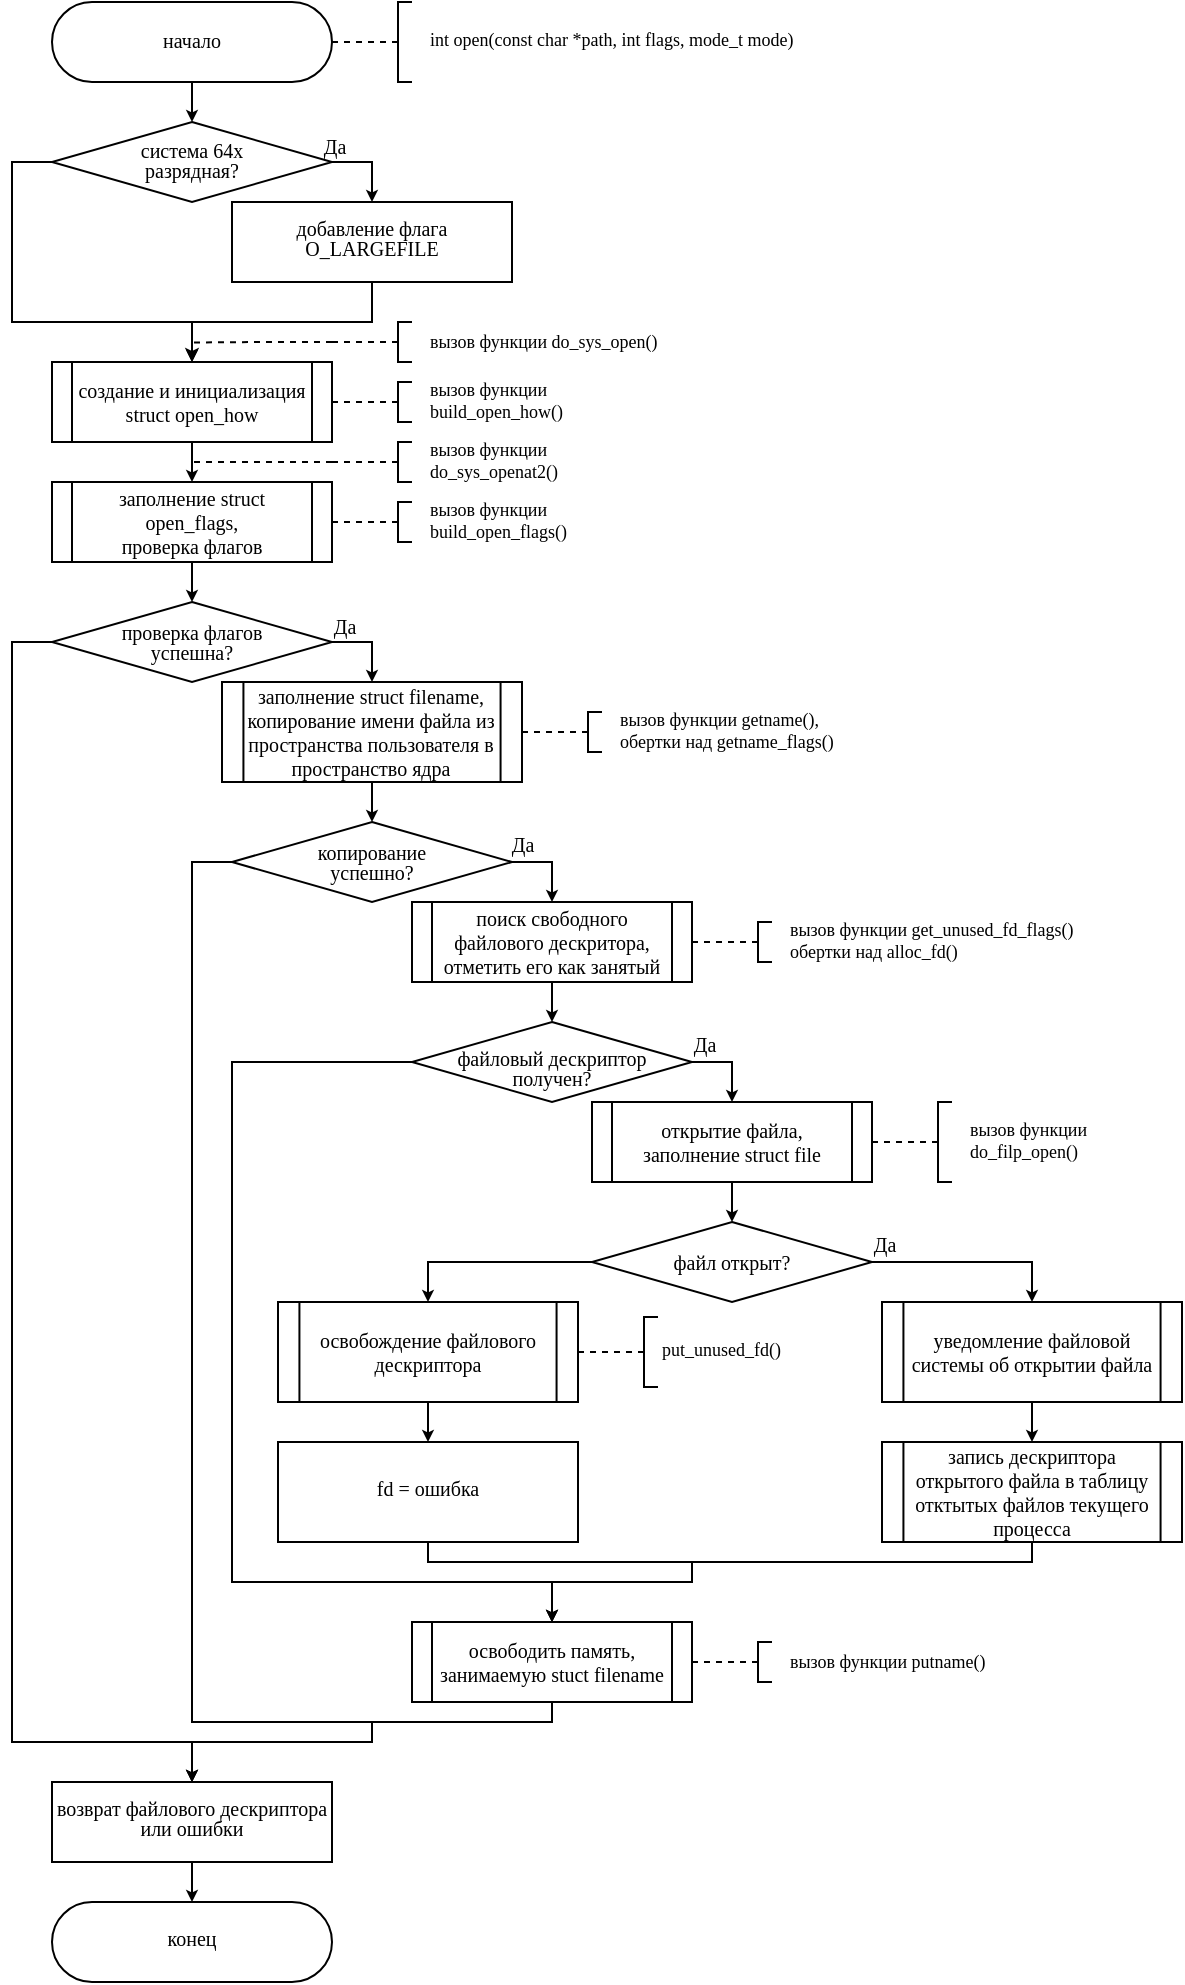 <mxfile version="18.0.8" type="device" pages="9"><diagram id="lPuRpaLZX1QBJBePcksh" name="main"><mxGraphModel dx="549" dy="297" grid="1" gridSize="10" guides="1" tooltips="1" connect="1" arrows="1" fold="1" page="1" pageScale="1" pageWidth="827" pageHeight="1169" math="0" shadow="0"><root><mxCell id="0"/><mxCell id="1" parent="0"/><mxCell id="BBCxXr8EMt9WfWY_74Oa-3" style="edgeStyle=orthogonalEdgeStyle;rounded=0;orthogonalLoop=1;jettySize=auto;html=1;exitX=1;exitY=0.5;exitDx=0;exitDy=0;entryX=0;entryY=0.5;entryDx=0;entryDy=0;entryPerimeter=0;dashed=1;endArrow=none;endFill=0;" parent="1" source="BBCxXr8EMt9WfWY_74Oa-1" target="BBCxXr8EMt9WfWY_74Oa-2" edge="1"><mxGeometry relative="1" as="geometry"/></mxCell><mxCell id="BBCxXr8EMt9WfWY_74Oa-5" style="edgeStyle=orthogonalEdgeStyle;rounded=0;orthogonalLoop=1;jettySize=auto;html=1;exitX=0.5;exitY=1;exitDx=0;exitDy=0;entryX=0.5;entryY=0;entryDx=0;entryDy=0;fontFamily=Times New Roman;fontColor=#000000;endArrow=classic;endFill=1;endSize=3;" parent="1" source="BBCxXr8EMt9WfWY_74Oa-1" target="BBCxXr8EMt9WfWY_74Oa-4" edge="1"><mxGeometry relative="1" as="geometry"/></mxCell><mxCell id="BBCxXr8EMt9WfWY_74Oa-1" value="&lt;p style=&quot;line-height: 1 ; font-size: 10px&quot;&gt;начало&lt;/p&gt;" style="shape=stencil(vZXxboMgEMafhj9dUNwDLG57j9NelRTBIKv27YegWdHq1s3OmJD7Dn/3nZyRsKytoEGSUAk1EvZKkiTHkku7WrHySkp92PkwnmJoGyyMF8+gOeQCfaY1Wp2w4wczIrisUHMzZNkboS92z3CzrFBSWghXsg0yV3kLAy7ts7T3sLH8JYgay6/RoB5NepUk7z/HPj0/Bhw/yG+Indzv7nc/cOg4ftTB7QaOf49lmVXWhptlORSnUqsPebhp5siFKJRQ2oZ+dbVIwuh4bTfTwPDhLRJTulZn/OpydizpJntCgC5WCWOkZ1l9CWMBusTIgqKjgDJ4m22H2CzlPoKet5FWBoaXGlTbtiu4vOo4vm34jo7nhPQPPdN/6fmuU3bTuxgip65Mrp1ZpfGbkfa/hY2qqxtc6UUFp/o/mBM+AQ==);whiteSpace=wrap;html=1;aspect=fixed;fontFamily=Times New Roman;fontSize=10;spacingBottom=2;" parent="1" vertex="1"><mxGeometry x="80" y="40" width="140" height="40" as="geometry"/></mxCell><mxCell id="BBCxXr8EMt9WfWY_74Oa-2" value="&lt;pre style=&quot;box-sizing: inherit; font-size: 0.9em; line-height: 1.2; padding: 1em 0px 4em 1em; margin-top: 0px; margin-bottom: 0px; min-height: 100%; tab-size: 8; word-break: normal; overflow-wrap: normal; hyphens: none;&quot;&gt;&lt;font face=&quot;Times New Roman&quot;&gt;int open(const char *path, int flags, mode_t mode)&lt;/font&gt;&lt;/pre&gt;" style="strokeWidth=1;html=1;shape=stencil(rZXNcoMgFIWfhm2HiH2ADk2X3XTRNdHbyiSAAzRp377I1YnUnxjtTBbcc835uAdGCeOuEjWQjGqhgLBnkmWFUQq0D6sgV6jlFMtLWgpXQ+FROwsrxeEE2HHemiNcZOlbB6krsDK6sj2hT+GZ5sd4YbQOJtJol3R6/WAmZLMj+o1m9OERMT9tjVUdCAo82ES9TvaKAsleVpN2y0hvK0jpRB33Fun9ftJuHWm/mbTwlDaDlh7SBIjxoExdS8YPojh+WvOly9Ht1aK58oNG11bmDNd953QsofHJO4eT1D0Hxv7ZIV9h8WeMeYsY7yClqE5Ey/iHsTCTOb5tZoh3HUo6zLJIS+EqKMO6XfTv4YbDmIePJ3kzlPi3QaJRxa9BFH4B);align=left;labelPosition=right;pointerEvents=1;gradientColor=#ffffff;spacing=0;fontSize=10;shadow=0;spacingBottom=1;fontFamily=Times New Roman;verticalAlign=top;" parent="1" vertex="1"><mxGeometry x="220" y="40" width="40" height="40" as="geometry"/></mxCell><mxCell id="BBCxXr8EMt9WfWY_74Oa-7" style="edgeStyle=orthogonalEdgeStyle;shape=connector;rounded=0;orthogonalLoop=1;jettySize=auto;html=1;exitX=1;exitY=0.5;exitDx=0;exitDy=0;labelBackgroundColor=default;fontFamily=Times New Roman;fontSize=11;fontColor=#000000;endArrow=classic;endFill=1;endSize=3;strokeColor=default;" parent="1" source="BBCxXr8EMt9WfWY_74Oa-4" target="BBCxXr8EMt9WfWY_74Oa-6" edge="1"><mxGeometry relative="1" as="geometry"/></mxCell><mxCell id="BBCxXr8EMt9WfWY_74Oa-8" value="&lt;font style=&quot;font-size: 10px;&quot;&gt;Да&lt;/font&gt;" style="edgeLabel;html=1;align=center;verticalAlign=middle;resizable=0;points=[];fontSize=11;fontFamily=Times New Roman;fontColor=#000000;labelBackgroundColor=none;" parent="BBCxXr8EMt9WfWY_74Oa-7" vertex="1" connectable="0"><mxGeometry x="-0.538" y="2" relative="1" as="geometry"><mxPoint x="-8" y="-6" as="offset"/></mxGeometry></mxCell><mxCell id="BBCxXr8EMt9WfWY_74Oa-10" style="edgeStyle=orthogonalEdgeStyle;shape=connector;rounded=0;orthogonalLoop=1;jettySize=auto;html=1;exitX=0;exitY=0.5;exitDx=0;exitDy=0;entryX=0.5;entryY=0;entryDx=0;entryDy=0;labelBackgroundColor=default;fontFamily=Times New Roman;fontSize=11;fontColor=#000000;endArrow=classic;endFill=1;endSize=4;strokeColor=default;" parent="1" source="BBCxXr8EMt9WfWY_74Oa-4" target="BBCxXr8EMt9WfWY_74Oa-9" edge="1"><mxGeometry relative="1" as="geometry"><Array as="points"><mxPoint x="60" y="120"/><mxPoint x="60" y="200"/><mxPoint x="150" y="200"/></Array></mxGeometry></mxCell><mxCell id="BBCxXr8EMt9WfWY_74Oa-4" value="&lt;p style=&quot;line-height: 1&quot;&gt;система 64х разрядная?&lt;/p&gt;" style="shape=stencil(tZTdboQgEIWfhtsGYZu9bmz7HixOK1kEA3S3ffsdAdu1/rQxakx0zuA3B0YgvPS1aIEwakQDhD8TxiqQyitr8BX1OokHmsJrCos+Fr4FGZJ4EU6Jk4aU8cHZM1xVFTJCmRqcCl2WvxD6hGO6m5fSGoMQLOkHmbs8woQy+C39TLBc/msQtchvIIDLJpNK2Ov/sQ+P+4CLnfwOsb37zf1uBx46LvZq3GbgYj2Wl6jM/dy8PAl5fnf2w1STZt6U1tJq6zBMz1iLME7ztTyZVnQbb5To0429wM8sj5P7aRrdE7Qyd4TvEyEj1jB+uTisQKwxIbX1sLCSqI8WM6ozHcTeWQd/tDYdjwtVZwfE0qMKUU2HeRRu);whiteSpace=wrap;html=1;aspect=fixed;fontFamily=Times New Roman;fontSize=10;spacingBottom=2;rounded=0;shadow=0;sketch=0;spacingLeft=20;spacingRight=20;fontColor=#000000;" parent="1" vertex="1"><mxGeometry x="80" y="100" width="140" height="40" as="geometry"/></mxCell><mxCell id="BBCxXr8EMt9WfWY_74Oa-11" style="edgeStyle=orthogonalEdgeStyle;shape=connector;rounded=0;orthogonalLoop=1;jettySize=auto;html=1;exitX=0.5;exitY=1;exitDx=0;exitDy=0;labelBackgroundColor=default;fontFamily=Times New Roman;fontSize=11;fontColor=#000000;endArrow=classic;endFill=1;endSize=3;strokeColor=default;entryX=0.5;entryY=0;entryDx=0;entryDy=0;" parent="1" source="BBCxXr8EMt9WfWY_74Oa-6" target="BBCxXr8EMt9WfWY_74Oa-9" edge="1"><mxGeometry relative="1" as="geometry"><mxPoint x="160" y="220" as="targetPoint"/><Array as="points"><mxPoint x="240" y="200"/><mxPoint x="150" y="200"/></Array></mxGeometry></mxCell><mxCell id="BBCxXr8EMt9WfWY_74Oa-6" value="&lt;p style=&quot;line-height: 1&quot;&gt;добавление флага O_LARGEFILE&lt;/p&gt;" style="shape=stencil(tVTRboMwDPyavFYh2T5gYtt/pKlXotIkcrJ1/fuaGKQiBq0mQEjgu3B3Bhyh69SYCEJJb84g9LtQKmKwkBLdEdww9iK5vHBZDbVJEWxm8MegM/sWmEkZwwku7pB7CecbQJc7Vn8I+UZrulPXNnhPIi74NGLueBIzztOz8pfFevvrqIqkf4YM2IdkVKjP52V3r9sIVxvlHcsO6VfPu57wOHG11YdbTbj6v6yuCZn7uXW9N/Z0xPDtD3+G+XJta0MbkEq+Fi+htOyP5Wai6QZvQgw0dmO7PE4PRn/OmPCJd0FnGqZWA8KDN8G7yYLr7IJiPXEoKG99BbgB);whiteSpace=wrap;html=1;aspect=fixed;fontFamily=Times New Roman;fontSize=10;spacingBottom=4;fontColor=#000000;" parent="1" vertex="1"><mxGeometry x="170" y="140" width="140" height="40" as="geometry"/></mxCell><mxCell id="BBCxXr8EMt9WfWY_74Oa-24" style="edgeStyle=orthogonalEdgeStyle;shape=connector;rounded=0;orthogonalLoop=1;jettySize=auto;html=1;exitX=0.5;exitY=1;exitDx=0;exitDy=0;entryX=0.5;entryY=0;entryDx=0;entryDy=0;labelBackgroundColor=default;fontFamily=Times New Roman;fontSize=11;fontColor=#000000;endArrow=classic;endFill=1;endSize=3;strokeColor=default;" parent="1" source="BBCxXr8EMt9WfWY_74Oa-9" target="BBCxXr8EMt9WfWY_74Oa-14" edge="1"><mxGeometry relative="1" as="geometry"/></mxCell><mxCell id="BBCxXr8EMt9WfWY_74Oa-9" value="создание и инициализация struct open_how" style="shape=stencil(tVVRboQgED0Nvw1Ce4DGtvdg2Wkli0CA7ra37wiSrFHcdqvGxMx78uYN4yDhbeiEA8KoET0Q/kIYcx6ctxJCwACZLsOPNIeXHDYlFsGBjBk8C6/EQUNmQvT2BBd1jKOEMh14FQeWvxL6jO8MN2+lNQZFlDVhwlzxKCaUwbX0K4uN6b8nkUP9HiL40WRGCXv7vezD0z7CzU5+p7LF/eZ+txOeOm72atxmws39srxFpPZx8/Yg5OnD209zXDTzrrSWVluPYX6mXIRxOl7rxTgxDN6MKLQfxnZ9nG6Mfi0x4rPcCa0UjKVaDzd2Ip8m95fb2zNcNXWx3mXpoqCVqSus70nFBP+/C/4XG8utKVx1h9OyWYsSmn8fCfgB);whiteSpace=wrap;html=1;aspect=fixed;fontFamily=Times New Roman;fontSize=10;spacingBottom=1;rounded=0;shadow=0;sketch=0;spacingLeft=10;spacingRight=10;labelBackgroundColor=none;fontColor=#000000;" parent="1" vertex="1"><mxGeometry x="80" y="220" width="140" height="40" as="geometry"/></mxCell><mxCell id="BBCxXr8EMt9WfWY_74Oa-66" style="edgeStyle=orthogonalEdgeStyle;shape=connector;rounded=0;orthogonalLoop=1;jettySize=auto;html=1;exitX=0;exitY=0.5;exitDx=0;exitDy=0;exitPerimeter=0;labelBackgroundColor=default;fontFamily=Times New Roman;fontSize=10;fontColor=#000000;endArrow=none;endFill=0;endSize=3;strokeColor=default;dashed=1;" parent="1" source="BBCxXr8EMt9WfWY_74Oa-12" edge="1"><mxGeometry relative="1" as="geometry"><mxPoint x="150" y="210.25" as="targetPoint"/></mxGeometry></mxCell><mxCell id="BBCxXr8EMt9WfWY_74Oa-12" value="&lt;pre style=&quot;box-sizing: inherit; font-size: 0.9em; line-height: 1.2; padding: 1em 0px 4em 1em; margin-top: 0px; margin-bottom: 0px; min-height: 100%; tab-size: 8; word-break: normal; overflow-wrap: normal; hyphens: none;&quot;&gt;&lt;font face=&quot;Times New Roman&quot;&gt;вызов функции do_sys_open()&lt;/font&gt;&lt;/pre&gt;" style="strokeWidth=1;html=1;shape=stencil(rZXNcoMgFIWfhm2HiH2ADk2X3XTRNdHbyiSAAzRp377I1YnUnxjtTBbcc835uAdGCeOuEjWQjGqhgLBnkmWFUQq0D6sgV6jlFMtLWgpXQ+FROwsrxeEE2HHemiNcZOlbB6krsDK6sj2hT+GZ5sd4YbQOJtJol3R6/WAmZLMj+o1m9OERMT9tjVUdCAo82ES9TvaKAsleVpN2y0hvK0jpRB33Fun9ftJuHWm/mbTwlDaDlh7SBIjxoExdS8YPojh+WvOly9Ht1aK58oNG11bmDNd953QsofHJO4eT1D0Hxv7ZIV9h8WeMeYsY7yClqE5Ey/iHsTCTOb5tZoh3HUo6zLJIS+EqKMO6XfTv4YbDmIePJ3kzlPi3QaJRxa9BFH4B);align=left;labelPosition=right;pointerEvents=1;gradientColor=#ffffff;spacing=0;fontSize=10;shadow=0;spacingBottom=1;fontFamily=Times New Roman;labelBackgroundColor=none;fontColor=#000000;verticalAlign=middle;spacingTop=26;" parent="1" vertex="1"><mxGeometry x="220" y="200" width="40" height="20" as="geometry"/></mxCell><mxCell id="BBCxXr8EMt9WfWY_74Oa-69" value="" style="edgeStyle=orthogonalEdgeStyle;shape=connector;rounded=0;orthogonalLoop=1;jettySize=auto;html=1;dashed=1;labelBackgroundColor=default;fontFamily=Times New Roman;fontSize=10;fontColor=#000000;endArrow=none;endFill=0;endSize=3;strokeColor=default;" parent="1" source="BBCxXr8EMt9WfWY_74Oa-13" edge="1"><mxGeometry relative="1" as="geometry"><mxPoint x="150" y="270" as="targetPoint"/></mxGeometry></mxCell><mxCell id="BBCxXr8EMt9WfWY_74Oa-13" value="&lt;pre style=&quot;box-sizing: inherit; font-size: 0.9em; line-height: 1.2; padding: 1em 0px 4em 1em; margin-top: 0px; margin-bottom: 0px; min-height: 100%; tab-size: 8; word-break: normal; overflow-wrap: normal; hyphens: none;&quot;&gt;&lt;font face=&quot;Times New Roman&quot;&gt;вызов функции&lt;br&gt;do_sys_openat2()&lt;/font&gt;&lt;/pre&gt;" style="strokeWidth=1;html=1;shape=stencil(rZXNcoMgFIWfhm2HiH2ADk2X3XTRNdHbyiSAAzRp377I1YnUnxjtTBbcc835uAdGCeOuEjWQjGqhgLBnkmWFUQq0D6sgV6jlFMtLWgpXQ+FROwsrxeEE2HHemiNcZOlbB6krsDK6sj2hT+GZ5sd4YbQOJtJol3R6/WAmZLMj+o1m9OERMT9tjVUdCAo82ES9TvaKAsleVpN2y0hvK0jpRB33Fun9ftJuHWm/mbTwlDaDlh7SBIjxoExdS8YPojh+WvOly9Ht1aK58oNG11bmDNd953QsofHJO4eT1D0Hxv7ZIV9h8WeMeYsY7yClqE5Ey/iHsTCTOb5tZoh3HUo6zLJIS+EqKMO6XfTv4YbDmIePJ3kzlPi3QaJRxa9BFH4B);align=left;labelPosition=right;pointerEvents=1;gradientColor=#ffffff;spacing=0;fontSize=10;shadow=0;spacingBottom=1;fontFamily=Times New Roman;labelBackgroundColor=none;fontColor=#000000;verticalAlign=middle;spacingTop=26;" parent="1" vertex="1"><mxGeometry x="220" y="260" width="40" height="20" as="geometry"/></mxCell><mxCell id="BBCxXr8EMt9WfWY_74Oa-25" style="edgeStyle=orthogonalEdgeStyle;shape=connector;rounded=0;orthogonalLoop=1;jettySize=auto;html=1;exitX=0.5;exitY=1;exitDx=0;exitDy=0;entryX=0.5;entryY=0;entryDx=0;entryDy=0;labelBackgroundColor=default;fontFamily=Times New Roman;fontSize=11;fontColor=#000000;endArrow=classic;endFill=1;endSize=3;strokeColor=default;" parent="1" source="BBCxXr8EMt9WfWY_74Oa-14" target="BBCxXr8EMt9WfWY_74Oa-18" edge="1"><mxGeometry relative="1" as="geometry"/></mxCell><mxCell id="BBCxXr8EMt9WfWY_74Oa-14" value="заполнение struct open_flags,&lt;br&gt;проверка флагов" style="shape=stencil(tVVRboQgED0Nvw1Ce4DGtvdg2Wkli0CA7ra37wiSrFHcdqvGxMx78uYN4yDhbeiEA8KoET0Q/kIYcx6ctxJCwACZLsOPNIeXHDYlFsGBjBk8C6/EQUNmQvT2BBd1jKOEMh14FQeWvxL6jO8MN2+lNQZFlDVhwlzxKCaUwbX0K4uN6b8nkUP9HiL40WRGCXv7vezD0z7CzU5+p7LF/eZ+txOeOm72atxmws39srxFpPZx8/Yg5OnD209zXDTzrrSWVluPYX6mXIRxOl7rxTgxDN6MKLQfxnZ9nG6Mfi0x4rPcCa0UjKVaDzd2Ip8m95fb2zNcNXWx3mXpoqCVqSus70nFBP+/C/4XG8utKVx1h9OyWYsSmn8fCfgB);whiteSpace=wrap;html=1;aspect=fixed;fontFamily=Times New Roman;fontSize=10;spacingBottom=1;rounded=0;shadow=0;sketch=0;spacingLeft=10;spacingRight=10;labelBackgroundColor=none;fontColor=#000000;" parent="1" vertex="1"><mxGeometry x="80" y="280" width="140" height="40" as="geometry"/></mxCell><mxCell id="BBCxXr8EMt9WfWY_74Oa-68" style="edgeStyle=orthogonalEdgeStyle;shape=connector;rounded=0;orthogonalLoop=1;jettySize=auto;html=1;exitX=0;exitY=0.5;exitDx=0;exitDy=0;exitPerimeter=0;entryX=1;entryY=0.5;entryDx=0;entryDy=0;dashed=1;labelBackgroundColor=default;fontFamily=Times New Roman;fontSize=10;fontColor=#000000;endArrow=none;endFill=0;endSize=3;strokeColor=default;" parent="1" source="BBCxXr8EMt9WfWY_74Oa-15" target="BBCxXr8EMt9WfWY_74Oa-9" edge="1"><mxGeometry relative="1" as="geometry"/></mxCell><mxCell id="BBCxXr8EMt9WfWY_74Oa-15" value="&lt;pre style=&quot;box-sizing: inherit; font-size: 0.9em; line-height: 1.2; padding: 1em 0px 4em 1em; margin-top: 0px; margin-bottom: 0px; min-height: 100%; tab-size: 8; word-break: normal; overflow-wrap: normal; hyphens: none;&quot;&gt;&lt;font face=&quot;Times New Roman&quot;&gt;вызов функции&lt;br&gt;build_open_how()&lt;/font&gt;&lt;/pre&gt;" style="strokeWidth=1;html=1;shape=stencil(rZXNcoMgFIWfhm2HiH2ADk2X3XTRNdHbyiSAAzRp377I1YnUnxjtTBbcc835uAdGCeOuEjWQjGqhgLBnkmWFUQq0D6sgV6jlFMtLWgpXQ+FROwsrxeEE2HHemiNcZOlbB6krsDK6sj2hT+GZ5sd4YbQOJtJol3R6/WAmZLMj+o1m9OERMT9tjVUdCAo82ES9TvaKAsleVpN2y0hvK0jpRB33Fun9ftJuHWm/mbTwlDaDlh7SBIjxoExdS8YPojh+WvOly9Ht1aK58oNG11bmDNd953QsofHJO4eT1D0Hxv7ZIV9h8WeMeYsY7yClqE5Ey/iHsTCTOb5tZoh3HUo6zLJIS+EqKMO6XfTv4YbDmIePJ3kzlPi3QaJRxa9BFH4B);align=left;labelPosition=right;pointerEvents=1;gradientColor=#ffffff;spacing=0;fontSize=10;shadow=0;spacingBottom=1;fontFamily=Times New Roman;labelBackgroundColor=none;fontColor=#000000;verticalAlign=middle;spacingTop=26;" parent="1" vertex="1"><mxGeometry x="220" y="230" width="40" height="20" as="geometry"/></mxCell><mxCell id="BBCxXr8EMt9WfWY_74Oa-70" style="edgeStyle=orthogonalEdgeStyle;shape=connector;rounded=0;orthogonalLoop=1;jettySize=auto;html=1;exitX=0;exitY=0.5;exitDx=0;exitDy=0;exitPerimeter=0;entryX=1;entryY=0.5;entryDx=0;entryDy=0;dashed=1;labelBackgroundColor=default;fontFamily=Times New Roman;fontSize=10;fontColor=#000000;endArrow=none;endFill=0;endSize=3;strokeColor=default;" parent="1" source="BBCxXr8EMt9WfWY_74Oa-17" target="BBCxXr8EMt9WfWY_74Oa-14" edge="1"><mxGeometry relative="1" as="geometry"/></mxCell><mxCell id="BBCxXr8EMt9WfWY_74Oa-17" value="&lt;pre style=&quot;box-sizing: inherit; font-size: 0.9em; line-height: 1.2; padding: 1em 0px 4em 1em; margin-top: 0px; margin-bottom: 0px; min-height: 100%; tab-size: 8; word-break: normal; overflow-wrap: normal; hyphens: none;&quot;&gt;&lt;font face=&quot;Times New Roman&quot;&gt;вызов функции&lt;br&gt;build_open_flags()&lt;br&gt;&lt;/font&gt;&lt;/pre&gt;" style="strokeWidth=1;html=1;shape=stencil(rZXNcoMgFIWfhm2HiH2ADk2X3XTRNdHbyiSAAzRp377I1YnUnxjtTBbcc835uAdGCeOuEjWQjGqhgLBnkmWFUQq0D6sgV6jlFMtLWgpXQ+FROwsrxeEE2HHemiNcZOlbB6krsDK6sj2hT+GZ5sd4YbQOJtJol3R6/WAmZLMj+o1m9OERMT9tjVUdCAo82ES9TvaKAsleVpN2y0hvK0jpRB33Fun9ftJuHWm/mbTwlDaDlh7SBIjxoExdS8YPojh+WvOly9Ht1aK58oNG11bmDNd953QsofHJO4eT1D0Hxv7ZIV9h8WeMeYsY7yClqE5Ey/iHsTCTOb5tZoh3HUo6zLJIS+EqKMO6XfTv4YbDmIePJ3kzlPi3QaJRxa9BFH4B);align=left;labelPosition=right;pointerEvents=1;gradientColor=#ffffff;spacing=0;fontSize=10;shadow=0;spacingBottom=1;fontFamily=Times New Roman;labelBackgroundColor=none;fontColor=#000000;verticalAlign=middle;spacingTop=26;" parent="1" vertex="1"><mxGeometry x="220" y="290" width="40" height="20" as="geometry"/></mxCell><mxCell id="BBCxXr8EMt9WfWY_74Oa-20" style="edgeStyle=orthogonalEdgeStyle;shape=connector;rounded=0;orthogonalLoop=1;jettySize=auto;html=1;exitX=0;exitY=0.5;exitDx=0;exitDy=0;labelBackgroundColor=default;fontFamily=Times New Roman;fontSize=11;fontColor=#000000;endArrow=classic;endFill=1;endSize=3;strokeColor=default;entryX=0.5;entryY=0;entryDx=0;entryDy=0;" parent="1" source="BBCxXr8EMt9WfWY_74Oa-18" target="BBCxXr8EMt9WfWY_74Oa-21" edge="1"><mxGeometry relative="1" as="geometry"><mxPoint x="160" y="680" as="targetPoint"/><Array as="points"><mxPoint x="60" y="360"/><mxPoint x="60" y="910"/><mxPoint x="150" y="910"/></Array></mxGeometry></mxCell><mxCell id="BBCxXr8EMt9WfWY_74Oa-27" style="edgeStyle=orthogonalEdgeStyle;shape=connector;rounded=0;orthogonalLoop=1;jettySize=auto;html=1;exitX=1;exitY=0.5;exitDx=0;exitDy=0;entryX=0.5;entryY=0;entryDx=0;entryDy=0;labelBackgroundColor=default;fontFamily=Times New Roman;fontSize=11;fontColor=#000000;endArrow=classic;endFill=1;endSize=3;strokeColor=default;" parent="1" source="BBCxXr8EMt9WfWY_74Oa-18" target="BBCxXr8EMt9WfWY_74Oa-26" edge="1"><mxGeometry relative="1" as="geometry"/></mxCell><mxCell id="BBCxXr8EMt9WfWY_74Oa-30" value="Да" style="edgeLabel;html=1;align=center;verticalAlign=middle;resizable=0;points=[];fontSize=10;fontFamily=Times New Roman;fontColor=#000000;labelBackgroundColor=none;" parent="BBCxXr8EMt9WfWY_74Oa-27" vertex="1" connectable="0"><mxGeometry x="-0.111" y="2" relative="1" as="geometry"><mxPoint x="-12" y="-6" as="offset"/></mxGeometry></mxCell><mxCell id="BBCxXr8EMt9WfWY_74Oa-18" value="&lt;p style=&quot;line-height: 1&quot;&gt;проверка флагов успешна?&lt;/p&gt;" style="shape=stencil(tZTdboQgEIWfhtsGYZu9bmz7HixOK1kEA3S3ffsdAdu1/rQxakx0zuA3B0YgvPS1aIEwakQDhD8TxiqQyitr8BX1OokHmsJrCos+Fr4FGZJ4EU6Jk4aU8cHZM1xVFTJCmRqcCl2WvxD6hGO6m5fSGoMQLOkHmbs8woQy+C39TLBc/msQtchvIIDLJpNK2Ov/sQ+P+4CLnfwOsb37zf1uBx46LvZq3GbgYj2Wl6jM/dy8PAl5fnf2w1STZt6U1tJq6zBMz1iLME7ztTyZVnQbb5To0429wM8sj5P7aRrdE7Qyd4TvEyEj1jB+uTisQKwxIbX1sLCSqI8WM6ozHcTeWQd/tDYdjwtVZwfE0qMKUU2HeRRu);whiteSpace=wrap;html=1;aspect=fixed;fontFamily=Times New Roman;fontSize=10;spacingBottom=0;rounded=0;shadow=0;sketch=0;spacingLeft=20;spacingRight=20;fontColor=#000000;" parent="1" vertex="1"><mxGeometry x="80" y="340" width="140" height="40" as="geometry"/></mxCell><mxCell id="BBCxXr8EMt9WfWY_74Oa-23" style="edgeStyle=orthogonalEdgeStyle;shape=connector;rounded=0;orthogonalLoop=1;jettySize=auto;html=1;exitX=0.5;exitY=1;exitDx=0;exitDy=0;entryX=0.5;entryY=0;entryDx=0;entryDy=0;labelBackgroundColor=default;fontFamily=Times New Roman;fontSize=11;fontColor=#000000;endArrow=classic;endFill=1;endSize=3;strokeColor=default;" parent="1" source="BBCxXr8EMt9WfWY_74Oa-21" target="BBCxXr8EMt9WfWY_74Oa-22" edge="1"><mxGeometry relative="1" as="geometry"/></mxCell><mxCell id="BBCxXr8EMt9WfWY_74Oa-21" value="&lt;p style=&quot;line-height: 1&quot;&gt;возврат файлового дескриптора или ошибки&lt;/p&gt;" style="shape=stencil(tVTRboMwDPyavFYh2T5gYtt/pKlXotIkcrJ1/fuaGKQiBq0mQEjgu3B3Bhyh69SYCEJJb84g9LtQKmKwkBLdEdww9iK5vHBZDbVJEWxm8MegM/sWmEkZwwku7pB7CecbQJc7Vn8I+UZrulPXNnhPIi74NGLueBIzztOz8pfFevvrqIqkf4YM2IdkVKjP52V3r9sIVxvlHcsO6VfPu57wOHG11YdbTbj6v6yuCZn7uXW9N/Z0xPDtD3+G+XJta0MbkEq+Fi+htOyP5Wai6QZvQgw0dmO7PE4PRn/OmPCJd0FnGqZWA8KDN8G7yYLr7IJiPXEoKG99BbgB);whiteSpace=wrap;html=1;aspect=fixed;fontFamily=Times New Roman;fontSize=10;spacingBottom=4;labelBackgroundColor=none;fontColor=#000000;" parent="1" vertex="1"><mxGeometry x="80" y="930" width="140" height="40" as="geometry"/></mxCell><mxCell id="BBCxXr8EMt9WfWY_74Oa-22" value="&lt;p style=&quot;line-height: 1 ; font-size: 10px&quot;&gt;конец&lt;/p&gt;" style="shape=stencil(vZVhboMwDIVPk59MgbADTGy7h0tdiBoSFLJCb7+QgNZAYesGQwj07PD5mRhBWNaUUCNJqIQKCXslSYLyaK82VHqdUi9bL+NRQ1NjbnzwAprDQaDPNEarM7b8aAYElyVqbvoseyP0xa7pT5blSkoL4Uo2QeYmb2HApX2Wdh42lL8Gqrb8Cg3qwaSPkuT959in533A8U5+Q+zofnO/24FDx/FeG7cZOP49lmU2sjTcLDtAfi60+rBf2j0zJy5EroTSVvq7q0USRodjvZka+g9vlhjTlbrgV5eTbUlX2SMCdL5IGJSeZPU11AJ0gZEFRScBRfA2mxaxnoe7CDreRFoZ6F9qUG3druDypuP4vuEHOp4S0j/0TP+l54d22U3vbIhcdGFy7cwqjd+MtP8trFRdXOBKzyq4qP9/ucAn);whiteSpace=wrap;html=1;aspect=fixed;fontFamily=Times New Roman;fontSize=10;spacingBottom=4;labelBackgroundColor=none;fontColor=#000000;" parent="1" vertex="1"><mxGeometry x="80" y="990" width="140" height="40" as="geometry"/></mxCell><mxCell id="BBCxXr8EMt9WfWY_74Oa-34" style="edgeStyle=orthogonalEdgeStyle;shape=connector;rounded=0;orthogonalLoop=1;jettySize=auto;html=1;exitX=0.5;exitY=1;exitDx=0;exitDy=0;entryX=0.5;entryY=0;entryDx=0;entryDy=0;labelBackgroundColor=default;fontFamily=Times New Roman;fontSize=10;fontColor=#000000;endArrow=classic;endFill=1;endSize=3;strokeColor=default;" parent="1" source="BBCxXr8EMt9WfWY_74Oa-26" target="BBCxXr8EMt9WfWY_74Oa-33" edge="1"><mxGeometry relative="1" as="geometry"/></mxCell><mxCell id="BBCxXr8EMt9WfWY_74Oa-26" value="&lt;font style=&quot;font-size: 10px; line-height: 0.7;&quot;&gt;заполнение struct filename,&lt;br&gt;копирование имени файла из пространства пользователя в пространство ядра&lt;/font&gt;" style="shape=stencil(tVVRboQgED0Nvw1Ce4DGtvdg2Wkli0CA7ra37wiSrFHcdqvGxMx78uYN4yDhbeiEA8KoET0Q/kIYcx6ctxJCwACZLsOPNIeXHDYlFsGBjBk8C6/EQUNmQvT2BBd1jKOEMh14FQeWvxL6jO8MN2+lNQZFlDVhwlzxKCaUwbX0K4uN6b8nkUP9HiL40WRGCXv7vezD0z7CzU5+p7LF/eZ+txOeOm72atxmws39srxFpPZx8/Yg5OnD209zXDTzrrSWVluPYX6mXIRxOl7rxTgxDN6MKLQfxnZ9nG6Mfi0x4rPcCa0UjKVaDzd2Ip8m95fb2zNcNXWx3mXpoqCVqSus70nFBP+/C/4XG8utKVx1h9OyWYsSmn8fCfgB);whiteSpace=wrap;html=1;fontFamily=Times New Roman;fontSize=10;spacingBottom=1;rounded=0;shadow=0;sketch=0;spacingLeft=5;spacingRight=6;labelBackgroundColor=none;fontColor=#000000;" parent="1" vertex="1"><mxGeometry x="165" y="380" width="150" height="50" as="geometry"/></mxCell><mxCell id="BBCxXr8EMt9WfWY_74Oa-71" style="edgeStyle=orthogonalEdgeStyle;shape=connector;rounded=0;orthogonalLoop=1;jettySize=auto;html=1;exitX=0;exitY=0.5;exitDx=0;exitDy=0;exitPerimeter=0;entryX=1;entryY=0.5;entryDx=0;entryDy=0;dashed=1;labelBackgroundColor=default;fontFamily=Times New Roman;fontSize=10;fontColor=#000000;endArrow=none;endFill=0;endSize=3;strokeColor=default;" parent="1" source="BBCxXr8EMt9WfWY_74Oa-28" target="BBCxXr8EMt9WfWY_74Oa-26" edge="1"><mxGeometry relative="1" as="geometry"/></mxCell><mxCell id="BBCxXr8EMt9WfWY_74Oa-28" value="&lt;pre style=&quot;box-sizing: inherit; font-size: 0.9em; line-height: 1.2; padding: 1em 0px 4em 1em; margin-top: 0px; margin-bottom: 0px; min-height: 100%; tab-size: 8; word-break: normal; overflow-wrap: normal; hyphens: none;&quot;&gt;&lt;font face=&quot;Times New Roman&quot;&gt;вызов функции getname(),&lt;br/&gt;обертки над getname_flags()&lt;/font&gt;&lt;/pre&gt;" style="strokeWidth=1;html=1;shape=stencil(rZXNcoMgFIWfhm2HiH2ADk2X3XTRNdHbyiSAAzRp377I1YnUnxjtTBbcc835uAdGCeOuEjWQjGqhgLBnkmWFUQq0D6sgV6jlFMtLWgpXQ+FROwsrxeEE2HHemiNcZOlbB6krsDK6sj2hT+GZ5sd4YbQOJtJol3R6/WAmZLMj+o1m9OERMT9tjVUdCAo82ES9TvaKAsleVpN2y0hvK0jpRB33Fun9ftJuHWm/mbTwlDaDlh7SBIjxoExdS8YPojh+WvOly9Ht1aK58oNG11bmDNd953QsofHJO4eT1D0Hxv7ZIV9h8WeMeYsY7yClqE5Ey/iHsTCTOb5tZoh3HUo6zLJIS+EqKMO6XfTv4YbDmIePJ3kzlPi3QaJRxa9BFH4B);align=left;labelPosition=right;pointerEvents=1;gradientColor=#ffffff;spacing=0;fontSize=10;shadow=0;spacingBottom=1;fontFamily=Times New Roman;labelBackgroundColor=none;fontColor=#000000;verticalAlign=middle;spacingTop=26;" parent="1" vertex="1"><mxGeometry x="315" y="395" width="40" height="20" as="geometry"/></mxCell><mxCell id="BBCxXr8EMt9WfWY_74Oa-31" style="edgeStyle=orthogonalEdgeStyle;shape=connector;rounded=0;orthogonalLoop=1;jettySize=auto;html=1;exitX=1;exitY=0.5;exitDx=0;exitDy=0;entryX=0.5;entryY=0;entryDx=0;entryDy=0;labelBackgroundColor=default;fontFamily=Times New Roman;fontSize=11;fontColor=#000000;endArrow=classic;endFill=1;endSize=3;strokeColor=default;" parent="1" source="BBCxXr8EMt9WfWY_74Oa-33" target="BBCxXr8EMt9WfWY_74Oa-35" edge="1"><mxGeometry relative="1" as="geometry"><mxPoint x="330" y="490" as="targetPoint"/></mxGeometry></mxCell><mxCell id="BBCxXr8EMt9WfWY_74Oa-32" value="Да" style="edgeLabel;html=1;align=center;verticalAlign=middle;resizable=0;points=[];fontSize=10;fontFamily=Times New Roman;fontColor=#000000;labelBackgroundColor=none;" parent="BBCxXr8EMt9WfWY_74Oa-31" vertex="1" connectable="0"><mxGeometry x="-0.111" y="2" relative="1" as="geometry"><mxPoint x="-13" y="-7" as="offset"/></mxGeometry></mxCell><mxCell id="BBCxXr8EMt9WfWY_74Oa-61" style="edgeStyle=orthogonalEdgeStyle;shape=connector;rounded=0;orthogonalLoop=1;jettySize=auto;html=1;exitX=0;exitY=0.5;exitDx=0;exitDy=0;entryX=0.5;entryY=0;entryDx=0;entryDy=0;labelBackgroundColor=default;fontFamily=Times New Roman;fontSize=10;fontColor=#000000;endArrow=classic;endFill=1;endSize=3;strokeColor=default;" parent="1" source="BBCxXr8EMt9WfWY_74Oa-33" target="BBCxXr8EMt9WfWY_74Oa-21" edge="1"><mxGeometry relative="1" as="geometry"><Array as="points"><mxPoint x="150" y="470"/><mxPoint x="150" y="900"/><mxPoint x="240" y="900"/><mxPoint x="240" y="910"/><mxPoint x="150" y="910"/></Array></mxGeometry></mxCell><mxCell id="BBCxXr8EMt9WfWY_74Oa-33" value="&lt;p style=&quot;line-height: 1&quot;&gt;копирование успешно?&lt;/p&gt;" style="shape=stencil(tZTdboQgEIWfhtsGYZu9bmz7HixOK1kEA3S3ffsdAdu1/rQxakx0zuA3B0YgvPS1aIEwakQDhD8TxiqQyitr8BX1OokHmsJrCos+Fr4FGZJ4EU6Jk4aU8cHZM1xVFTJCmRqcCl2WvxD6hGO6m5fSGoMQLOkHmbs8woQy+C39TLBc/msQtchvIIDLJpNK2Ov/sQ+P+4CLnfwOsb37zf1uBx46LvZq3GbgYj2Wl6jM/dy8PAl5fnf2w1STZt6U1tJq6zBMz1iLME7ztTyZVnQbb5To0429wM8sj5P7aRrdE7Qyd4TvEyEj1jB+uTisQKwxIbX1sLCSqI8WM6ozHcTeWQd/tDYdjwtVZwfE0qMKUU2HeRRu);whiteSpace=wrap;html=1;aspect=fixed;fontFamily=Times New Roman;fontSize=10;spacingBottom=0;rounded=0;shadow=0;sketch=0;spacingLeft=20;spacingRight=20;fontColor=#000000;" parent="1" vertex="1"><mxGeometry x="170" y="450" width="140" height="40" as="geometry"/></mxCell><mxCell id="BBCxXr8EMt9WfWY_74Oa-44" style="edgeStyle=orthogonalEdgeStyle;shape=connector;rounded=0;orthogonalLoop=1;jettySize=auto;html=1;exitX=0.5;exitY=1;exitDx=0;exitDy=0;entryX=0.5;entryY=0;entryDx=0;entryDy=0;labelBackgroundColor=default;fontFamily=Times New Roman;fontSize=10;fontColor=#000000;endArrow=classic;endFill=1;endSize=3;strokeColor=default;" parent="1" source="BBCxXr8EMt9WfWY_74Oa-35" target="BBCxXr8EMt9WfWY_74Oa-41" edge="1"><mxGeometry relative="1" as="geometry"/></mxCell><mxCell id="BBCxXr8EMt9WfWY_74Oa-35" value="поиск свободного файлового дескритора,&lt;br&gt;отметить его как занятый" style="shape=stencil(tVVRboQgED0Nvw1Ce4DGtvdg2Wkli0CA7ra37wiSrFHcdqvGxMx78uYN4yDhbeiEA8KoET0Q/kIYcx6ctxJCwACZLsOPNIeXHDYlFsGBjBk8C6/EQUNmQvT2BBd1jKOEMh14FQeWvxL6jO8MN2+lNQZFlDVhwlzxKCaUwbX0K4uN6b8nkUP9HiL40WRGCXv7vezD0z7CzU5+p7LF/eZ+txOeOm72atxmws39srxFpPZx8/Yg5OnD209zXDTzrrSWVluPYX6mXIRxOl7rxTgxDN6MKLQfxnZ9nG6Mfi0x4rPcCa0UjKVaDzd2Ip8m95fb2zNcNXWx3mXpoqCVqSus70nFBP+/C/4XG8utKVx1h9OyWYsSmn8fCfgB);whiteSpace=wrap;html=1;aspect=fixed;fontFamily=Times New Roman;fontSize=10;spacingBottom=1;rounded=0;shadow=0;sketch=0;spacingLeft=10;spacingRight=10;labelBackgroundColor=none;fontColor=#000000;" parent="1" vertex="1"><mxGeometry x="260" y="490" width="140" height="40" as="geometry"/></mxCell><mxCell id="BBCxXr8EMt9WfWY_74Oa-72" style="edgeStyle=orthogonalEdgeStyle;shape=connector;rounded=0;orthogonalLoop=1;jettySize=auto;html=1;exitX=0;exitY=0.5;exitDx=0;exitDy=0;exitPerimeter=0;entryX=1;entryY=0.5;entryDx=0;entryDy=0;dashed=1;labelBackgroundColor=default;fontFamily=Times New Roman;fontSize=10;fontColor=#000000;endArrow=none;endFill=0;endSize=3;strokeColor=default;" parent="1" source="BBCxXr8EMt9WfWY_74Oa-36" target="BBCxXr8EMt9WfWY_74Oa-35" edge="1"><mxGeometry relative="1" as="geometry"/></mxCell><mxCell id="BBCxXr8EMt9WfWY_74Oa-36" value="&lt;pre style=&quot;box-sizing: inherit; font-size: 0.9em; line-height: 1.2; padding: 1em 0px 4em 1em; margin-top: 0px; margin-bottom: 0px; min-height: 100%; tab-size: 8; word-break: normal; overflow-wrap: normal; hyphens: none;&quot;&gt;&lt;font face=&quot;Times New Roman&quot;&gt;вызов функции get_unused_fd_flags()&lt;br/&gt;обертки над alloc_fd()&lt;/font&gt;&lt;/pre&gt;" style="strokeWidth=1;html=1;shape=stencil(rZXNcoMgFIWfhm2HiH2ADk2X3XTRNdHbyiSAAzRp377I1YnUnxjtTBbcc835uAdGCeOuEjWQjGqhgLBnkmWFUQq0D6sgV6jlFMtLWgpXQ+FROwsrxeEE2HHemiNcZOlbB6krsDK6sj2hT+GZ5sd4YbQOJtJol3R6/WAmZLMj+o1m9OERMT9tjVUdCAo82ES9TvaKAsleVpN2y0hvK0jpRB33Fun9ftJuHWm/mbTwlDaDlh7SBIjxoExdS8YPojh+WvOly9Ht1aK58oNG11bmDNd953QsofHJO4eT1D0Hxv7ZIV9h8WeMeYsY7yClqE5Ey/iHsTCTOb5tZoh3HUo6zLJIS+EqKMO6XfTv4YbDmIePJ3kzlPi3QaJRxa9BFH4B);align=left;labelPosition=right;pointerEvents=1;gradientColor=#ffffff;spacing=0;fontSize=10;shadow=0;spacingBottom=1;fontFamily=Times New Roman;labelBackgroundColor=none;fontColor=#000000;verticalAlign=middle;spacingTop=26;" parent="1" vertex="1"><mxGeometry x="400" y="500" width="40" height="20" as="geometry"/></mxCell><mxCell id="BBCxXr8EMt9WfWY_74Oa-39" style="edgeStyle=orthogonalEdgeStyle;shape=connector;rounded=0;orthogonalLoop=1;jettySize=auto;html=1;exitX=1;exitY=0.5;exitDx=0;exitDy=0;entryX=0.5;entryY=0;entryDx=0;entryDy=0;labelBackgroundColor=default;fontFamily=Times New Roman;fontSize=11;fontColor=#000000;endArrow=classic;endFill=1;endSize=3;strokeColor=default;" parent="1" source="BBCxXr8EMt9WfWY_74Oa-41" target="BBCxXr8EMt9WfWY_74Oa-42" edge="1"><mxGeometry relative="1" as="geometry"><mxPoint x="419.96" y="610" as="targetPoint"/></mxGeometry></mxCell><mxCell id="BBCxXr8EMt9WfWY_74Oa-40" value="Да" style="edgeLabel;html=1;align=center;verticalAlign=middle;resizable=0;points=[];fontSize=10;fontFamily=Times New Roman;fontColor=#000000;labelBackgroundColor=none;" parent="BBCxXr8EMt9WfWY_74Oa-39" vertex="1" connectable="0"><mxGeometry x="-0.111" y="2" relative="1" as="geometry"><mxPoint x="-12" y="-7" as="offset"/></mxGeometry></mxCell><mxCell id="BBCxXr8EMt9WfWY_74Oa-55" style="edgeStyle=orthogonalEdgeStyle;shape=connector;rounded=0;orthogonalLoop=1;jettySize=auto;html=1;exitX=0;exitY=0.5;exitDx=0;exitDy=0;entryX=0.5;entryY=0;entryDx=0;entryDy=0;labelBackgroundColor=default;fontFamily=Times New Roman;fontSize=10;fontColor=#000000;endArrow=classic;endFill=1;endSize=3;strokeColor=default;" parent="1" source="BBCxXr8EMt9WfWY_74Oa-41" target="BBCxXr8EMt9WfWY_74Oa-54" edge="1"><mxGeometry relative="1" as="geometry"><Array as="points"><mxPoint x="170" y="570"/><mxPoint x="170" y="830"/><mxPoint x="330" y="830"/></Array></mxGeometry></mxCell><mxCell id="BBCxXr8EMt9WfWY_74Oa-41" value="&lt;p style=&quot;line-height: 1&quot;&gt;файловый дескриптор получен?&lt;/p&gt;" style="shape=stencil(tZTdboQgEIWfhtsGYZu9bmz7HixOK1kEA3S3ffsdAdu1/rQxakx0zuA3B0YgvPS1aIEwakQDhD8TxiqQyitr8BX1OokHmsJrCos+Fr4FGZJ4EU6Jk4aU8cHZM1xVFTJCmRqcCl2WvxD6hGO6m5fSGoMQLOkHmbs8woQy+C39TLBc/msQtchvIIDLJpNK2Ov/sQ+P+4CLnfwOsb37zf1uBx46LvZq3GbgYj2Wl6jM/dy8PAl5fnf2w1STZt6U1tJq6zBMz1iLME7ztTyZVnQbb5To0429wM8sj5P7aRrdE7Qyd4TvEyEj1jB+uTisQKwxIbX1sLCSqI8WM6ozHcTeWQd/tDYdjwtVZwfE0qMKUU2HeRRu);whiteSpace=wrap;html=1;aspect=fixed;fontFamily=Times New Roman;fontSize=10;spacingBottom=0;rounded=0;shadow=0;sketch=0;spacingLeft=20;spacingRight=20;fontColor=#000000;spacingTop=5;" parent="1" vertex="1"><mxGeometry x="260" y="550" width="140" height="40" as="geometry"/></mxCell><mxCell id="BBCxXr8EMt9WfWY_74Oa-48" style="edgeStyle=orthogonalEdgeStyle;shape=connector;rounded=0;orthogonalLoop=1;jettySize=auto;html=1;exitX=0.5;exitY=1;exitDx=0;exitDy=0;entryX=0.5;entryY=0;entryDx=0;entryDy=0;labelBackgroundColor=default;fontFamily=Times New Roman;fontSize=10;fontColor=#000000;endArrow=classic;endFill=1;endSize=3;strokeColor=default;" parent="1" source="BBCxXr8EMt9WfWY_74Oa-42" target="BBCxXr8EMt9WfWY_74Oa-47" edge="1"><mxGeometry relative="1" as="geometry"/></mxCell><mxCell id="BBCxXr8EMt9WfWY_74Oa-42" value="открытие файла,&lt;br&gt;заполнение struct file" style="shape=stencil(tVVRboQgED0Nvw1Ce4DGtvdg2Wkli0CA7ra37wiSrFHcdqvGxMx78uYN4yDhbeiEA8KoET0Q/kIYcx6ctxJCwACZLsOPNIeXHDYlFsGBjBk8C6/EQUNmQvT2BBd1jKOEMh14FQeWvxL6jO8MN2+lNQZFlDVhwlzxKCaUwbX0K4uN6b8nkUP9HiL40WRGCXv7vezD0z7CzU5+p7LF/eZ+txOeOm72atxmws39srxFpPZx8/Yg5OnD209zXDTzrrSWVluPYX6mXIRxOl7rxTgxDN6MKLQfxnZ9nG6Mfi0x4rPcCa0UjKVaDzd2Ip8m95fb2zNcNXWx3mXpoqCVqSus70nFBP+/C/4XG8utKVx1h9OyWYsSmn8fCfgB);whiteSpace=wrap;html=1;aspect=fixed;fontFamily=Times New Roman;fontSize=10;spacingBottom=1;rounded=0;shadow=0;sketch=0;spacingLeft=10;spacingRight=10;labelBackgroundColor=none;fontColor=#000000;" parent="1" vertex="1"><mxGeometry x="350" y="590" width="140" height="40" as="geometry"/></mxCell><mxCell id="BBCxXr8EMt9WfWY_74Oa-74" style="edgeStyle=orthogonalEdgeStyle;shape=connector;rounded=0;orthogonalLoop=1;jettySize=auto;html=1;exitX=0;exitY=0.5;exitDx=0;exitDy=0;exitPerimeter=0;entryX=1;entryY=0.5;entryDx=0;entryDy=0;dashed=1;labelBackgroundColor=default;fontFamily=Times New Roman;fontSize=10;fontColor=#000000;endArrow=none;endFill=0;endSize=3;strokeColor=default;" parent="1" source="BBCxXr8EMt9WfWY_74Oa-43" target="BBCxXr8EMt9WfWY_74Oa-42" edge="1"><mxGeometry relative="1" as="geometry"/></mxCell><mxCell id="BBCxXr8EMt9WfWY_74Oa-43" value="&lt;pre style=&quot;box-sizing: inherit; font-size: 0.9em; line-height: 1.2; padding: 1em 0px 4em 1em; margin-top: 0px; margin-bottom: 0px; min-height: 100%; tab-size: 8; word-break: normal; overflow-wrap: normal; hyphens: none;&quot;&gt;&lt;font face=&quot;Times New Roman&quot;&gt;вызов функции&lt;br&gt;do_filp_open()&lt;/font&gt;&lt;br&gt;&lt;/pre&gt;" style="strokeWidth=1;html=1;shape=stencil(rZXNcoMgFIWfhm2HiH2ADk2X3XTRNdHbyiSAAzRp377I1YnUnxjtTBbcc835uAdGCeOuEjWQjGqhgLBnkmWFUQq0D6sgV6jlFMtLWgpXQ+FROwsrxeEE2HHemiNcZOlbB6krsDK6sj2hT+GZ5sd4YbQOJtJol3R6/WAmZLMj+o1m9OERMT9tjVUdCAo82ES9TvaKAsleVpN2y0hvK0jpRB33Fun9ftJuHWm/mbTwlDaDlh7SBIjxoExdS8YPojh+WvOly9Ht1aK58oNG11bmDNd953QsofHJO4eT1D0Hxv7ZIV9h8WeMeYsY7yClqE5Ey/iHsTCTOb5tZoh3HUo6zLJIS+EqKMO6XfTv4YbDmIePJ3kzlPi3QaJRxa9BFH4B);align=left;labelPosition=right;pointerEvents=1;gradientColor=#ffffff;spacing=0;fontSize=10;shadow=0;spacingBottom=1;fontFamily=Times New Roman;labelBackgroundColor=none;fontColor=#000000;verticalAlign=middle;spacingTop=26;" parent="1" vertex="1"><mxGeometry x="490" y="590" width="40" height="40" as="geometry"/></mxCell><mxCell id="BBCxXr8EMt9WfWY_74Oa-45" style="edgeStyle=orthogonalEdgeStyle;shape=connector;rounded=0;orthogonalLoop=1;jettySize=auto;html=1;exitX=1;exitY=0.5;exitDx=0;exitDy=0;entryX=0.5;entryY=0;entryDx=0;entryDy=0;labelBackgroundColor=default;fontFamily=Times New Roman;fontSize=11;fontColor=#000000;endArrow=classic;endFill=1;endSize=3;strokeColor=default;" parent="1" source="BBCxXr8EMt9WfWY_74Oa-47" target="BBCxXr8EMt9WfWY_74Oa-50" edge="1"><mxGeometry relative="1" as="geometry"><mxPoint x="510" y="690" as="targetPoint"/></mxGeometry></mxCell><mxCell id="BBCxXr8EMt9WfWY_74Oa-46" value="Да" style="edgeLabel;html=1;align=center;verticalAlign=middle;resizable=0;points=[];fontSize=10;fontFamily=Times New Roman;fontColor=#000000;labelBackgroundColor=none;" parent="BBCxXr8EMt9WfWY_74Oa-45" vertex="1" connectable="0"><mxGeometry x="-0.111" y="2" relative="1" as="geometry"><mxPoint x="-39" y="-7" as="offset"/></mxGeometry></mxCell><mxCell id="BBCxXr8EMt9WfWY_74Oa-51" style="edgeStyle=orthogonalEdgeStyle;shape=connector;rounded=0;orthogonalLoop=1;jettySize=auto;html=1;exitX=0;exitY=0.5;exitDx=0;exitDy=0;entryX=0.5;entryY=0;entryDx=0;entryDy=0;labelBackgroundColor=default;fontFamily=Times New Roman;fontSize=10;fontColor=#000000;endArrow=classic;endFill=1;endSize=3;strokeColor=default;" parent="1" source="BBCxXr8EMt9WfWY_74Oa-47" target="BBCxXr8EMt9WfWY_74Oa-49" edge="1"><mxGeometry relative="1" as="geometry"/></mxCell><mxCell id="BBCxXr8EMt9WfWY_74Oa-47" value="&lt;p style=&quot;line-height: 1&quot;&gt;файл открыт?&lt;/p&gt;" style="shape=stencil(tZTdboQgEIWfhtsGYZu9bmz7HixOK1kEA3S3ffsdAdu1/rQxakx0zuA3B0YgvPS1aIEwakQDhD8TxiqQyitr8BX1OokHmsJrCos+Fr4FGZJ4EU6Jk4aU8cHZM1xVFTJCmRqcCl2WvxD6hGO6m5fSGoMQLOkHmbs8woQy+C39TLBc/msQtchvIIDLJpNK2Ov/sQ+P+4CLnfwOsb37zf1uBx46LvZq3GbgYj2Wl6jM/dy8PAl5fnf2w1STZt6U1tJq6zBMz1iLME7ztTyZVnQbb5To0429wM8sj5P7aRrdE7Qyd4TvEyEj1jB+uTisQKwxIbX1sLCSqI8WM6ozHcTeWQd/tDYdjwtVZwfE0qMKUU2HeRRu);whiteSpace=wrap;html=1;aspect=fixed;fontFamily=Times New Roman;fontSize=10;spacingBottom=0;rounded=0;shadow=0;sketch=0;spacingLeft=20;spacingRight=20;fontColor=#000000;spacingTop=0;" parent="1" vertex="1"><mxGeometry x="350" y="650" width="140" height="40" as="geometry"/></mxCell><mxCell id="BBCxXr8EMt9WfWY_74Oa-63" style="edgeStyle=orthogonalEdgeStyle;shape=connector;rounded=0;orthogonalLoop=1;jettySize=auto;html=1;exitX=0.5;exitY=1;exitDx=0;exitDy=0;entryX=0.5;entryY=0;entryDx=0;entryDy=0;labelBackgroundColor=default;fontFamily=Times New Roman;fontSize=10;fontColor=#000000;endArrow=classic;endFill=1;endSize=3;strokeColor=default;" parent="1" source="BBCxXr8EMt9WfWY_74Oa-49" target="BBCxXr8EMt9WfWY_74Oa-52" edge="1"><mxGeometry relative="1" as="geometry"/></mxCell><mxCell id="BBCxXr8EMt9WfWY_74Oa-49" value="освобождение файлового дескриптора" style="shape=stencil(tVVRboQgED0Nvw1Ce4DGtvdg2Wkli0CA7ra37wiSrFHcdqvGxMx78uYN4yDhbeiEA8KoET0Q/kIYcx6ctxJCwACZLsOPNIeXHDYlFsGBjBk8C6/EQUNmQvT2BBd1jKOEMh14FQeWvxL6jO8MN2+lNQZFlDVhwlzxKCaUwbX0K4uN6b8nkUP9HiL40WRGCXv7vezD0z7CzU5+p7LF/eZ+txOeOm72atxmws39srxFpPZx8/Yg5OnD209zXDTzrrSWVluPYX6mXIRxOl7rxTgxDN6MKLQfxnZ9nG6Mfi0x4rPcCa0UjKVaDzd2Ip8m95fb2zNcNXWx3mXpoqCVqSus70nFBP+/C/4XG8utKVx1h9OyWYsSmn8fCfgB);whiteSpace=wrap;html=1;fontFamily=Times New Roman;fontSize=10;spacingBottom=1;rounded=0;shadow=0;sketch=0;spacingLeft=10;spacingRight=10;labelBackgroundColor=none;fontColor=#000000;" parent="1" vertex="1"><mxGeometry x="193" y="690" width="150" height="50" as="geometry"/></mxCell><mxCell id="BBCxXr8EMt9WfWY_74Oa-64" style="edgeStyle=orthogonalEdgeStyle;shape=connector;rounded=0;orthogonalLoop=1;jettySize=auto;html=1;exitX=0.5;exitY=1;exitDx=0;exitDy=0;entryX=0.5;entryY=0;entryDx=0;entryDy=0;labelBackgroundColor=default;fontFamily=Times New Roman;fontSize=10;fontColor=#000000;endArrow=classic;endFill=1;endSize=3;strokeColor=default;" parent="1" source="BBCxXr8EMt9WfWY_74Oa-50" target="BBCxXr8EMt9WfWY_74Oa-53" edge="1"><mxGeometry relative="1" as="geometry"/></mxCell><mxCell id="BBCxXr8EMt9WfWY_74Oa-50" value="уведомление файловой системы об открытии файла" style="shape=stencil(tVVRboQgED0Nvw1Ce4DGtvdg2Wkli0CA7ra37wiSrFHcdqvGxMx78uYN4yDhbeiEA8KoET0Q/kIYcx6ctxJCwACZLsOPNIeXHDYlFsGBjBk8C6/EQUNmQvT2BBd1jKOEMh14FQeWvxL6jO8MN2+lNQZFlDVhwlzxKCaUwbX0K4uN6b8nkUP9HiL40WRGCXv7vezD0z7CzU5+p7LF/eZ+txOeOm72atxmws39srxFpPZx8/Yg5OnD209zXDTzrrSWVluPYX6mXIRxOl7rxTgxDN6MKLQfxnZ9nG6Mfi0x4rPcCa0UjKVaDzd2Ip8m95fb2zNcNXWx3mXpoqCVqSus70nFBP+/C/4XG8utKVx1h9OyWYsSmn8fCfgB);whiteSpace=wrap;html=1;fontFamily=Times New Roman;fontSize=10;spacingBottom=1;rounded=0;shadow=0;sketch=0;spacingLeft=10;spacingRight=10;labelBackgroundColor=none;fontColor=#000000;" parent="1" vertex="1"><mxGeometry x="495" y="690" width="150" height="50" as="geometry"/></mxCell><mxCell id="BBCxXr8EMt9WfWY_74Oa-59" style="edgeStyle=orthogonalEdgeStyle;shape=connector;rounded=0;orthogonalLoop=1;jettySize=auto;html=1;exitX=0.5;exitY=1;exitDx=0;exitDy=0;entryX=0.5;entryY=0;entryDx=0;entryDy=0;labelBackgroundColor=default;fontFamily=Times New Roman;fontSize=10;fontColor=#000000;endArrow=classic;endFill=1;endSize=3;strokeColor=default;" parent="1" source="BBCxXr8EMt9WfWY_74Oa-52" target="BBCxXr8EMt9WfWY_74Oa-54" edge="1"><mxGeometry relative="1" as="geometry"><Array as="points"><mxPoint x="268" y="820"/><mxPoint x="400" y="820"/><mxPoint x="400" y="830"/><mxPoint x="330" y="830"/></Array></mxGeometry></mxCell><mxCell id="BBCxXr8EMt9WfWY_74Oa-52" value="&lt;p style=&quot;line-height: 1&quot;&gt;fd = ошибка&lt;/p&gt;" style="shape=stencil(tVTRboMwDPyavFYh2T5gYtt/pKlXotIkcrJ1/fuaGKQiBq0mQEjgu3B3Bhyh69SYCEJJb84g9LtQKmKwkBLdEdww9iK5vHBZDbVJEWxm8MegM/sWmEkZwwku7pB7CecbQJc7Vn8I+UZrulPXNnhPIi74NGLueBIzztOz8pfFevvrqIqkf4YM2IdkVKjP52V3r9sIVxvlHcsO6VfPu57wOHG11YdbTbj6v6yuCZn7uXW9N/Z0xPDtD3+G+XJta0MbkEq+Fi+htOyP5Wai6QZvQgw0dmO7PE4PRn/OmPCJd0FnGqZWA8KDN8G7yYLr7IJiPXEoKG99BbgB);whiteSpace=wrap;html=1;fontFamily=Times New Roman;fontSize=10;spacingBottom=4;fontColor=#000000;" parent="1" vertex="1"><mxGeometry x="193" y="760" width="150" height="50" as="geometry"/></mxCell><mxCell id="BBCxXr8EMt9WfWY_74Oa-58" style="edgeStyle=orthogonalEdgeStyle;shape=connector;rounded=0;orthogonalLoop=1;jettySize=auto;html=1;exitX=0.5;exitY=1;exitDx=0;exitDy=0;entryX=0.5;entryY=0;entryDx=0;entryDy=0;labelBackgroundColor=default;fontFamily=Times New Roman;fontSize=10;fontColor=#000000;endArrow=classic;endFill=1;endSize=3;strokeColor=default;" parent="1" source="BBCxXr8EMt9WfWY_74Oa-53" target="BBCxXr8EMt9WfWY_74Oa-54" edge="1"><mxGeometry relative="1" as="geometry"><Array as="points"><mxPoint x="570" y="820"/><mxPoint x="400" y="820"/><mxPoint x="400" y="830"/><mxPoint x="330" y="830"/></Array></mxGeometry></mxCell><mxCell id="BBCxXr8EMt9WfWY_74Oa-53" value="запись дескриптора открытого файла в таблицу отктытых файлов текущего процесса" style="shape=stencil(tVVRboQgED0Nvw1Ce4DGtvdg2Wkli0CA7ra37wiSrFHcdqvGxMx78uYN4yDhbeiEA8KoET0Q/kIYcx6ctxJCwACZLsOPNIeXHDYlFsGBjBk8C6/EQUNmQvT2BBd1jKOEMh14FQeWvxL6jO8MN2+lNQZFlDVhwlzxKCaUwbX0K4uN6b8nkUP9HiL40WRGCXv7vezD0z7CzU5+p7LF/eZ+txOeOm72atxmws39srxFpPZx8/Yg5OnD209zXDTzrrSWVluPYX6mXIRxOl7rxTgxDN6MKLQfxnZ9nG6Mfi0x4rPcCa0UjKVaDzd2Ip8m95fb2zNcNXWx3mXpoqCVqSus70nFBP+/C/4XG8utKVx1h9OyWYsSmn8fCfgB);whiteSpace=wrap;html=1;fontFamily=Times New Roman;fontSize=10;spacingBottom=1;rounded=0;shadow=0;sketch=0;spacingLeft=10;spacingRight=10;labelBackgroundColor=none;fontColor=#000000;" parent="1" vertex="1"><mxGeometry x="495" y="760" width="150" height="50" as="geometry"/></mxCell><mxCell id="BBCxXr8EMt9WfWY_74Oa-62" style="edgeStyle=orthogonalEdgeStyle;shape=connector;rounded=0;orthogonalLoop=1;jettySize=auto;html=1;exitX=0.5;exitY=1;exitDx=0;exitDy=0;labelBackgroundColor=default;fontFamily=Times New Roman;fontSize=10;fontColor=#000000;endArrow=classic;endFill=1;endSize=3;strokeColor=default;entryX=0.5;entryY=0;entryDx=0;entryDy=0;" parent="1" source="BBCxXr8EMt9WfWY_74Oa-54" target="BBCxXr8EMt9WfWY_74Oa-21" edge="1"><mxGeometry relative="1" as="geometry"><Array as="points"><mxPoint x="330" y="900"/><mxPoint x="240" y="900"/><mxPoint x="240" y="910"/><mxPoint x="150" y="910"/></Array></mxGeometry></mxCell><mxCell id="BBCxXr8EMt9WfWY_74Oa-54" value="освободить память, занимаемую stuct filename" style="shape=stencil(tVVRboQgED0Nvw1Ce4DGtvdg2Wkli0CA7ra37wiSrFHcdqvGxMx78uYN4yDhbeiEA8KoET0Q/kIYcx6ctxJCwACZLsOPNIeXHDYlFsGBjBk8C6/EQUNmQvT2BBd1jKOEMh14FQeWvxL6jO8MN2+lNQZFlDVhwlzxKCaUwbX0K4uN6b8nkUP9HiL40WRGCXv7vezD0z7CzU5+p7LF/eZ+txOeOm72atxmws39srxFpPZx8/Yg5OnD209zXDTzrrSWVluPYX6mXIRxOl7rxTgxDN6MKLQfxnZ9nG6Mfi0x4rPcCa0UjKVaDzd2Ip8m95fb2zNcNXWx3mXpoqCVqSus70nFBP+/C/4XG8utKVx1h9OyWYsSmn8fCfgB);whiteSpace=wrap;html=1;aspect=fixed;fontFamily=Times New Roman;fontSize=10;spacingBottom=1;rounded=0;shadow=0;sketch=0;spacingLeft=10;spacingRight=10;labelBackgroundColor=none;fontColor=#000000;" parent="1" vertex="1"><mxGeometry x="260" y="850" width="140" height="40" as="geometry"/></mxCell><mxCell id="BBCxXr8EMt9WfWY_74Oa-76" style="edgeStyle=orthogonalEdgeStyle;shape=connector;rounded=0;orthogonalLoop=1;jettySize=auto;html=1;exitX=0;exitY=0.5;exitDx=0;exitDy=0;exitPerimeter=0;entryX=1;entryY=0.5;entryDx=0;entryDy=0;dashed=1;labelBackgroundColor=default;fontFamily=Times New Roman;fontSize=10;fontColor=#000000;endArrow=none;endFill=0;endSize=3;strokeColor=default;" parent="1" source="BBCxXr8EMt9WfWY_74Oa-60" target="BBCxXr8EMt9WfWY_74Oa-54" edge="1"><mxGeometry relative="1" as="geometry"/></mxCell><mxCell id="BBCxXr8EMt9WfWY_74Oa-60" value="&lt;pre style=&quot;box-sizing: inherit; font-size: 0.9em; line-height: 1.2; padding: 1em 0px 4em 1em; margin-top: 0px; margin-bottom: 0px; min-height: 100%; tab-size: 8; word-break: normal; overflow-wrap: normal; hyphens: none;&quot;&gt;&lt;font face=&quot;Times New Roman&quot;&gt;вызов функции putname()&lt;br&gt;&lt;/font&gt;&lt;/pre&gt;" style="strokeWidth=1;html=1;shape=stencil(rZXNcoMgFIWfhm2HiH2ADk2X3XTRNdHbyiSAAzRp377I1YnUnxjtTBbcc835uAdGCeOuEjWQjGqhgLBnkmWFUQq0D6sgV6jlFMtLWgpXQ+FROwsrxeEE2HHemiNcZOlbB6krsDK6sj2hT+GZ5sd4YbQOJtJol3R6/WAmZLMj+o1m9OERMT9tjVUdCAo82ES9TvaKAsleVpN2y0hvK0jpRB33Fun9ftJuHWm/mbTwlDaDlh7SBIjxoExdS8YPojh+WvOly9Ht1aK58oNG11bmDNd953QsofHJO4eT1D0Hxv7ZIV9h8WeMeYsY7yClqE5Ey/iHsTCTOb5tZoh3HUo6zLJIS+EqKMO6XfTv4YbDmIePJ3kzlPi3QaJRxa9BFH4B);align=left;labelPosition=right;pointerEvents=1;gradientColor=#ffffff;spacing=0;fontSize=10;shadow=0;spacingBottom=1;fontFamily=Times New Roman;labelBackgroundColor=none;fontColor=#000000;verticalAlign=middle;spacingTop=26;" parent="1" vertex="1"><mxGeometry x="400" y="860" width="40" height="20" as="geometry"/></mxCell><mxCell id="BBCxXr8EMt9WfWY_74Oa-75" style="edgeStyle=orthogonalEdgeStyle;shape=connector;rounded=0;orthogonalLoop=1;jettySize=auto;html=1;exitX=0;exitY=0.5;exitDx=0;exitDy=0;exitPerimeter=0;entryX=1;entryY=0.5;entryDx=0;entryDy=0;dashed=1;labelBackgroundColor=default;fontFamily=Times New Roman;fontSize=10;fontColor=#000000;endArrow=none;endFill=0;endSize=3;strokeColor=default;" parent="1" source="BBCxXr8EMt9WfWY_74Oa-65" target="BBCxXr8EMt9WfWY_74Oa-49" edge="1"><mxGeometry relative="1" as="geometry"/></mxCell><mxCell id="BBCxXr8EMt9WfWY_74Oa-65" value="&lt;pre style=&quot;box-sizing: inherit; line-height: 1.2; padding: 1em 0px 4em 1em; margin-top: 0px; margin-bottom: 0px; min-height: 100%; tab-size: 8; word-break: normal; overflow-wrap: normal; hyphens: none;&quot;&gt;&lt;font style=&quot;&quot; face=&quot;Times New Roman&quot;&gt;&lt;span style=&quot;font-size: 0.9em;&quot;&gt;put_unused_fd(&lt;/span&gt;&lt;/font&gt;&lt;font style=&quot;font-size: 0.9em; background-color: initial;&quot; face=&quot;Times New Roman&quot;&gt;&lt;span style=&quot;white-space: nowrap;&quot;&gt;)&lt;/span&gt;&lt;/font&gt;&lt;/pre&gt;" style="strokeWidth=1;html=1;shape=stencil(rZXNcoMgFIWfhm2HiH2ADk2X3XTRNdHbyiSAAzRp377I1YnUnxjtTBbcc835uAdGCeOuEjWQjGqhgLBnkmWFUQq0D6sgV6jlFMtLWgpXQ+FROwsrxeEE2HHemiNcZOlbB6krsDK6sj2hT+GZ5sd4YbQOJtJol3R6/WAmZLMj+o1m9OERMT9tjVUdCAo82ES9TvaKAsleVpN2y0hvK0jpRB33Fun9ftJuHWm/mbTwlDaDlh7SBIjxoExdS8YPojh+WvOly9Ht1aK58oNG11bmDNd953QsofHJO4eT1D0Hxv7ZIV9h8WeMeYsY7yClqE5Ey/iHsTCTOb5tZoh3HUo6zLJIS+EqKMO6XfTv4YbDmIePJ3kzlPi3QaJRxa9BFH4B);align=left;labelPosition=right;pointerEvents=1;gradientColor=#ffffff;spacing=0;fontSize=10;shadow=0;spacingBottom=1;fontFamily=Times New Roman;labelBackgroundColor=none;fontColor=#000000;verticalAlign=middle;spacingTop=26;spacingLeft=-8;" parent="1" vertex="1"><mxGeometry x="343" y="697.5" width="40" height="35" as="geometry"/></mxCell></root></mxGraphModel></diagram><diagram id="g2GshOVuNWV0P-pdRZtm" name="build_open_how"><mxGraphModel dx="589" dy="318" grid="1" gridSize="10" guides="1" tooltips="1" connect="1" arrows="1" fold="1" page="1" pageScale="1" pageWidth="827" pageHeight="1169" math="0" shadow="0"><root><mxCell id="0"/><mxCell id="1" parent="0"/><mxCell id="F1pRBrkTEdxPD3fCMZCq-1" style="edgeStyle=orthogonalEdgeStyle;rounded=0;orthogonalLoop=1;jettySize=auto;html=1;exitX=0.5;exitY=1;exitDx=0;exitDy=0;entryX=0.5;entryY=0;entryDx=0;entryDy=0;fontFamily=Times New Roman;fontSize=10;endArrow=classic;endFill=1;endSize=3;" edge="1" parent="1" source="F1pRBrkTEdxPD3fCMZCq-20" target="F1pRBrkTEdxPD3fCMZCq-7"><mxGeometry relative="1" as="geometry"/></mxCell><mxCell id="F1pRBrkTEdxPD3fCMZCq-2" value="начало" style="shape=stencil(vZXxboMgEMafhj9dUNwDLG57j6u9KimCQVbt2w9Bs6LVrZvOmJj7PvzdHZyRsKwpoUaSUAkVEvZKksSgrrgEo7QNrFN6OaU+bH0YjzE0NebGixfQHA4CvdMYrc7Y8qMZEFyWqLnpXfZG6Itd098sy5WUFsKVbALnxrcw4NK+SzsPG9Jfg6i2/AptB0ORXiXJ+8+xT8/7gOOd6g2xY/Wb17sdOKw43uvgNgPHv8eyzCpLw82yA+TnQqsPebxbzIkLkSvRf4fUP10ukjA6XOvN1NB/eDNjtCt1wa8uJ8eSrrJHBOh8kTBEeuLqaxgL0AVGFhSdBBTBbjYtYj2Xuwg63kRaGeg3Nci2Xq7g8qbj+H7BD3Q8JaR/6Jn+S88PnbKb3tkQOXVhcu3MKo3fjLT/LaxkXVzgUs8yONX/xpzwCQ==);whiteSpace=wrap;html=1;fontFamily=Times New Roman;fontSize=10;spacingBottom=0;fontColor=default;align=center;strokeColor=default;fillColor=default;" vertex="1" parent="1"><mxGeometry x="140" y="42.5" width="140" height="40" as="geometry"/></mxCell><mxCell id="yIszXvtSB1g15znQvsiH-2" style="edgeStyle=orthogonalEdgeStyle;rounded=0;orthogonalLoop=1;jettySize=auto;html=1;exitX=0.5;exitY=1;exitDx=0;exitDy=0;entryX=0.5;entryY=0;entryDx=0;entryDy=0;fontFamily=Times New Roman;fontSize=10;endArrow=classic;endFill=1;endSize=3;" edge="1" parent="1" source="F1pRBrkTEdxPD3fCMZCq-4" target="F1pRBrkTEdxPD3fCMZCq-12"><mxGeometry relative="1" as="geometry"><Array as="points"><mxPoint x="312" y="262.5"/><mxPoint x="210" y="262.5"/></Array></mxGeometry></mxCell><mxCell id="F1pRBrkTEdxPD3fCMZCq-4" value="how.flags &amp;amp;= O_PATH_FLAGS" style="shape=stencil(tVTRboMwDPyavFYh2T5gYtt/pKlXotIkcrJ1/fuaGKQiBq0mQEjgu3B3Bhyh69SYCEJJb84g9LtQKmKwkBLdEdww9iK5vHBZDbVJEWxm8MegM/sWmEkZwwku7pB7CecbQJc7Vn8I+UZrulPXNnhPIi74NGLueBIzztOz8pfFevvrqIqkf4YM2IdkVKjP52V3r9sIVxvlHcsO6VfPu57wOHG11YdbTbj6v6yuCZn7uXW9N/Z0xPDtD3+G+XJta0MbkEq+Fi+htOyP5Wai6QZvQgw0dmO7PE4PRn/OmPCJd0FnGqZWA8KDN8G7yYLr7IJiPXEoKG99BbgB);whiteSpace=wrap;html=1;fontFamily=Times New Roman;fontSize=10;spacingBottom=0;fontColor=default;align=center;strokeColor=default;fillColor=default;" vertex="1" parent="1"><mxGeometry x="241.5" y="212.5" width="140" height="40" as="geometry"/></mxCell><mxCell id="qTtWcg8RHUvYwdmV9ypG-2" style="edgeStyle=orthogonalEdgeStyle;rounded=0;orthogonalLoop=1;jettySize=auto;html=1;exitX=1;exitY=0.5;exitDx=0;exitDy=0;entryX=0.5;entryY=0;entryDx=0;entryDy=0;fontFamily=Times New Roman;fontSize=10;endArrow=classic;endFill=1;endSize=3;" edge="1" parent="1" source="F1pRBrkTEdxPD3fCMZCq-7" target="F1pRBrkTEdxPD3fCMZCq-4"><mxGeometry relative="1" as="geometry"/></mxCell><mxCell id="RN2oO1LLSNJcKlTrkHcT-1" value="Да" style="edgeLabel;html=1;align=center;verticalAlign=middle;resizable=0;points=[];fontSize=10;fontFamily=Times New Roman;fontColor=default;labelBackgroundColor=none;" vertex="1" connectable="0" parent="qTtWcg8RHUvYwdmV9ypG-2"><mxGeometry x="-0.244" y="1" relative="1" as="geometry"><mxPoint x="-7" y="-6" as="offset"/></mxGeometry></mxCell><mxCell id="yIszXvtSB1g15znQvsiH-1" style="edgeStyle=orthogonalEdgeStyle;rounded=0;orthogonalLoop=1;jettySize=auto;html=1;exitX=0;exitY=0.5;exitDx=0;exitDy=0;entryX=0.5;entryY=0;entryDx=0;entryDy=0;fontFamily=Times New Roman;fontSize=10;endArrow=classic;endFill=1;endSize=3;" edge="1" parent="1" source="F1pRBrkTEdxPD3fCMZCq-7" target="F1pRBrkTEdxPD3fCMZCq-12"><mxGeometry relative="1" as="geometry"><Array as="points"><mxPoint x="110" y="187.5"/><mxPoint x="110" y="262.5"/><mxPoint x="210" y="262.5"/></Array></mxGeometry></mxCell><mxCell id="F1pRBrkTEdxPD3fCMZCq-7" value="флаг O_PATH установлен?" style="shape=stencil(tZTdboQgEIWfhtsGYZu9bmz7HixOK1kEA3S3ffsdAdu1/rQxakx0zuA3B0YgvPS1aIEwakQDhD8TxiqQyitr8BX1OokHmsJrCos+Fr4FGZJ4EU6Jk4aU8cHZM1xVFTJCmRqcCl2WvxD6hGO6m5fSGoMQLOkHmbs8woQy+C39TLBc/msQtchvIIDLJpNK2Ov/sQ+P+4CLnfwOsb37zf1uBx46LvZq3GbgYj2Wl6jM/dy8PAl5fnf2w1STZt6U1tJq6zBMz1iLME7ztTyZVnQbb5To0429wM8sj5P7aRrdE7Qyd4TvEyEj1jB+uTisQKwxIbX1sLCSqI8WM6ozHcTeWQd/tDYdjwtVZwfE0qMKUU2HeRRu);whiteSpace=wrap;html=1;fontFamily=Times New Roman;fontSize=10;spacingBottom=0;rounded=0;shadow=0;sketch=0;spacingLeft=20;spacingRight=20;fontColor=default;align=center;strokeColor=default;fillColor=default;" vertex="1" parent="1"><mxGeometry x="130" y="162.5" width="160" height="50" as="geometry"/></mxCell><mxCell id="F1pRBrkTEdxPD3fCMZCq-8" style="edgeStyle=orthogonalEdgeStyle;rounded=0;orthogonalLoop=1;jettySize=auto;html=1;exitX=0;exitY=0.5;exitDx=0;exitDy=0;exitPerimeter=0;dashed=1;endArrow=none;endFill=0;fontFamily=Times New Roman;fontSize=10;entryX=1;entryY=0.5;entryDx=0;entryDy=0;" edge="1" parent="1" source="F1pRBrkTEdxPD3fCMZCq-9" target="F1pRBrkTEdxPD3fCMZCq-4"><mxGeometry relative="1" as="geometry"><mxPoint x="410" y="212.5" as="targetPoint"/></mxGeometry></mxCell><mxCell id="F1pRBrkTEdxPD3fCMZCq-9" value="&lt;div style=&quot;font-size: 10px;&quot;&gt;O_PATH beats everything else.&lt;br style=&quot;font-size: 10px;&quot;&gt;O_PATH = O_DIRECTORY |&lt;/div&gt;&lt;div style=&quot;font-size: 10px;&quot;&gt;O_NOFOLLOW | O_PATH | O_CLOEXEC&lt;/div&gt;" style="strokeWidth=1;html=1;shape=stencil(rZXNcoMgFIWfhm2HiH2ADk2X3XTRNdHbyiSAAzRp377I1YnUnxjtTBbcc835uAdGCeOuEjWQjGqhgLBnkmWFUQq0D6sgV6jlFMtLWgpXQ+FROwsrxeEE2HHemiNcZOlbB6krsDK6sj2hT+GZ5sd4YbQOJtJol3R6/WAmZLMj+o1m9OERMT9tjVUdCAo82ES9TvaKAsleVpN2y0hvK0jpRB33Fun9ftJuHWm/mbTwlDaDlh7SBIjxoExdS8YPojh+WvOly9Ht1aK58oNG11bmDNd953QsofHJO4eT1D0Hxv7ZIV9h8WeMeYsY7yClqE5Ey/iHsTCTOb5tZoh3HUo6zLJIS+EqKMO6XfTv4YbDmIePJ3kzlPi3QaJRxa9BFH4B);align=left;labelPosition=right;pointerEvents=1;gradientColor=#ffffff;spacing=0;fontSize=10;shadow=0;spacingBottom=1;fontFamily=Times New Roman;fontColor=default;strokeColor=default;fillColor=default;" vertex="1" parent="1"><mxGeometry x="382" y="210.94" width="38" height="43.12" as="geometry"/></mxCell><mxCell id="c7MdbrrZHWZH1m_J3FbG-2" style="edgeStyle=orthogonalEdgeStyle;rounded=0;orthogonalLoop=1;jettySize=auto;html=1;entryX=0.5;entryY=0;entryDx=0;entryDy=0;fontFamily=Times New Roman;fontSize=10;endArrow=classic;endFill=1;endSize=3;exitX=1;exitY=0.5;exitDx=0;exitDy=0;" edge="1" parent="1" source="F1pRBrkTEdxPD3fCMZCq-12" target="F1pRBrkTEdxPD3fCMZCq-16"><mxGeometry relative="1" as="geometry"><mxPoint x="300" y="312.5" as="sourcePoint"/><Array as="points"><mxPoint x="310" y="307.5"/><mxPoint x="310" y="392.5"/><mxPoint x="210" y="392.5"/></Array></mxGeometry></mxCell><mxCell id="c7MdbrrZHWZH1m_J3FbG-3" value="Да" style="edgeLabel;html=1;align=center;verticalAlign=middle;resizable=0;points=[];fontSize=10;fontFamily=Times New Roman;labelBackgroundColor=none;" vertex="1" connectable="0" parent="c7MdbrrZHWZH1m_J3FbG-2"><mxGeometry x="-0.858" relative="1" as="geometry"><mxPoint x="-11" y="-7" as="offset"/></mxGeometry></mxCell><mxCell id="c7MdbrrZHWZH1m_J3FbG-5" style="edgeStyle=orthogonalEdgeStyle;rounded=0;orthogonalLoop=1;jettySize=auto;html=1;exitX=0;exitY=0.5;exitDx=0;exitDy=0;entryX=0.5;entryY=0;entryDx=0;entryDy=0;fontFamily=Times New Roman;fontSize=10;endArrow=classic;endFill=1;endSize=3;" edge="1" parent="1" source="F1pRBrkTEdxPD3fCMZCq-12" target="F1pRBrkTEdxPD3fCMZCq-14"><mxGeometry relative="1" as="geometry"/></mxCell><mxCell id="F1pRBrkTEdxPD3fCMZCq-12" value="флаги&lt;br&gt;O_CREATE или O_TMPFILE установлены?" style="shape=stencil(tZTdboQgEIWfhtsGYZu9bmz7HixOK1kEA3S3ffsdAdu1/rQxakx0zuA3B0YgvPS1aIEwakQDhD8TxiqQyitr8BX1OokHmsJrCos+Fr4FGZJ4EU6Jk4aU8cHZM1xVFTJCmRqcCl2WvxD6hGO6m5fSGoMQLOkHmbs8woQy+C39TLBc/msQtchvIIDLJpNK2Ov/sQ+P+4CLnfwOsb37zf1uBx46LvZq3GbgYj2Wl6jM/dy8PAl5fnf2w1STZt6U1tJq6zBMz1iLME7ztTyZVnQbb5To0429wM8sj5P7aRrdE7Qyd4TvEyEj1jB+uTisQKwxIbX1sLCSqI8WM6ozHcTeWQd/tDYdjwtVZwfE0qMKUU2HeRRu);whiteSpace=wrap;html=1;fontFamily=Times New Roman;fontSize=10;spacingBottom=3;rounded=0;shadow=0;sketch=0;spacingLeft=0;spacingRight=0;fontColor=default;align=center;strokeColor=default;fillColor=default;" vertex="1" parent="1"><mxGeometry x="130" y="282.5" width="160" height="50" as="geometry"/></mxCell><mxCell id="c7MdbrrZHWZH1m_J3FbG-6" style="edgeStyle=orthogonalEdgeStyle;rounded=0;orthogonalLoop=1;jettySize=auto;html=1;exitX=0.5;exitY=1;exitDx=0;exitDy=0;entryX=0.5;entryY=0;entryDx=0;entryDy=0;fontFamily=Times New Roman;fontSize=10;endArrow=classic;endFill=1;endSize=3;" edge="1" parent="1" source="F1pRBrkTEdxPD3fCMZCq-14" target="F1pRBrkTEdxPD3fCMZCq-16"><mxGeometry relative="1" as="geometry"/></mxCell><mxCell id="F1pRBrkTEdxPD3fCMZCq-14" value="сброc поля mode структуры open_how" style="shape=stencil(tVTRboMwDPyavFYh2T5gYtt/pKlXotIkcrJ1/fuaGKQiBq0mQEjgu3B3Bhyh69SYCEJJb84g9LtQKmKwkBLdEdww9iK5vHBZDbVJEWxm8MegM/sWmEkZwwku7pB7CecbQJc7Vn8I+UZrulPXNnhPIi74NGLueBIzztOz8pfFevvrqIqkf4YM2IdkVKjP52V3r9sIVxvlHcsO6VfPu57wOHG11YdbTbj6v6yuCZn7uXW9N/Z0xPDtD3+G+XJta0MbkEq+Fi+htOyP5Wai6QZvQgw0dmO7PE4PRn/OmPCJd0FnGqZWA8KDN8G7yYLr7IJiPXEoKG99BbgB);whiteSpace=wrap;html=1;fontFamily=Times New Roman;fontSize=10;spacingBottom=0;fontColor=default;align=center;strokeColor=default;fillColor=default;" vertex="1" parent="1"><mxGeometry x="40" y="332.5" width="140" height="40" as="geometry"/></mxCell><mxCell id="F1pRBrkTEdxPD3fCMZCq-15" style="edgeStyle=orthogonalEdgeStyle;rounded=0;orthogonalLoop=1;jettySize=auto;html=1;exitX=0.5;exitY=1;exitDx=0;exitDy=0;entryX=0.5;entryY=0;entryDx=0;entryDy=0;fontFamily=Times New Roman;fontSize=10;endArrow=classic;endFill=1;endSize=3;" edge="1" parent="1" source="F1pRBrkTEdxPD3fCMZCq-16" target="F1pRBrkTEdxPD3fCMZCq-17"><mxGeometry relative="1" as="geometry"/></mxCell><mxCell id="F1pRBrkTEdxPD3fCMZCq-16" value="возврат структуры open_how" style="shape=stencil(tVTRboMwDPyavFYh2T5gYtt/pKlXotIkcrJ1/fuaGKQiBq0mQEjgu3B3Bhyh69SYCEJJb84g9LtQKmKwkBLdEdww9iK5vHBZDbVJEWxm8MegM/sWmEkZwwku7pB7CecbQJc7Vn8I+UZrulPXNnhPIi74NGLueBIzztOz8pfFevvrqIqkf4YM2IdkVKjP52V3r9sIVxvlHcsO6VfPu57wOHG11YdbTbj6v6yuCZn7uXW9N/Z0xPDtD3+G+XJta0MbkEq+Fi+htOyP5Wai6QZvQgw0dmO7PE4PRn/OmPCJd0FnGqZWA8KDN8G7yYLr7IJiPXEoKG99BbgB);whiteSpace=wrap;html=1;fontFamily=Times New Roman;fontSize=10;spacingBottom=0;fontColor=default;align=center;strokeColor=default;fillColor=default;" vertex="1" parent="1"><mxGeometry x="140" y="412.5" width="140" height="40" as="geometry"/></mxCell><mxCell id="F1pRBrkTEdxPD3fCMZCq-17" value="конец" style="shape=stencil(vZXxboMgEMafhj9dUNwDLG57j6u9KimCQVbt2w9Bs6LVrZvOmJj7PvzdHZyRsKwpoUaSUAkVEvZKksSgrrgEo7QNrFN6OaU+bH0YjzE0NebGixfQHA4CvdMYrc7Y8qMZEFyWqLnpXfZG6Itd098sy5WUFsKVbALnxrcw4NK+SzsPG9Jfg6i2/AptB0ORXiXJ+8+xT8/7gOOd6g2xY/Wb17sdOKw43uvgNgPHv8eyzCpLw82yA+TnQqsPebxbzIkLkSvRf4fUP10ukjA6XOvN1NB/eDNjtCt1wa8uJ8eSrrJHBOh8kTBEeuLqaxgL0AVGFhSdBBTBbjYtYj2Xuwg63kRaGeg3Nci2Xq7g8qbj+H7BD3Q8JaR/6Jn+S88PnbKb3tkQOXVhcu3MKo3fjLT/LaxkXVzgUs8yONX/xpzwCQ==);whiteSpace=wrap;html=1;fontFamily=Times New Roman;fontSize=10;spacingBottom=0;fontColor=default;align=center;strokeColor=default;fillColor=default;" vertex="1" parent="1"><mxGeometry x="140" y="470" width="140" height="40" as="geometry"/></mxCell><mxCell id="F1pRBrkTEdxPD3fCMZCq-20" value="инициализация поля flags и поля mode структуры open_how" style="shape=stencil(tVTRboMwDPyavFYh2T5gYtt/pKlXotIkcrJ1/fuaGKQiBq0mQEjgu3B3Bhyh69SYCEJJb84g9LtQKmKwkBLdEdww9iK5vHBZDbVJEWxm8MegM/sWmEkZwwku7pB7CecbQJc7Vn8I+UZrulPXNnhPIi74NGLueBIzztOz8pfFevvrqIqkf4YM2IdkVKjP52V3r9sIVxvlHcsO6VfPu57wOHG11YdbTbj6v6yuCZn7uXW9N/Z0xPDtD3+G+XJta0MbkEq+Fi+htOyP5Wai6QZvQgw0dmO7PE4PRn/OmPCJd0FnGqZWA8KDN8G7yYLr7IJiPXEoKG99BbgB);whiteSpace=wrap;html=1;fontFamily=Times New Roman;fontSize=10;spacingBottom=0;fontColor=default;align=center;strokeColor=default;fillColor=default;" vertex="1" parent="1"><mxGeometry x="140" y="102.5" width="140" height="40" as="geometry"/></mxCell><mxCell id="F1pRBrkTEdxPD3fCMZCq-21" style="edgeStyle=orthogonalEdgeStyle;rounded=0;orthogonalLoop=1;jettySize=auto;html=1;exitX=0.5;exitY=1;exitDx=0;exitDy=0;entryX=0.5;entryY=0;entryDx=0;entryDy=0;fontFamily=Times New Roman;fontSize=10;endArrow=classic;endFill=1;endSize=3;" edge="1" parent="1" source="F1pRBrkTEdxPD3fCMZCq-2" target="F1pRBrkTEdxPD3fCMZCq-20"><mxGeometry relative="1" as="geometry"><mxPoint x="261.5" y="96.5" as="sourcePoint"/><mxPoint x="261.5" y="292.5" as="targetPoint"/></mxGeometry></mxCell><mxCell id="F1pRBrkTEdxPD3fCMZCq-22" style="edgeStyle=orthogonalEdgeStyle;rounded=0;orthogonalLoop=1;jettySize=auto;html=1;exitX=0;exitY=0.5;exitDx=0;exitDy=0;exitPerimeter=0;dashed=1;endArrow=none;endFill=0;fontFamily=Times New Roman;fontSize=10;entryX=1;entryY=0.5;entryDx=0;entryDy=0;" edge="1" parent="1" source="F1pRBrkTEdxPD3fCMZCq-23" target="F1pRBrkTEdxPD3fCMZCq-2"><mxGeometry relative="1" as="geometry"><mxPoint x="300" y="62.5" as="targetPoint"/></mxGeometry></mxCell><mxCell id="F1pRBrkTEdxPD3fCMZCq-23" value="&lt;div style=&quot;font-size: 10px;&quot;&gt;inline struct open_how&lt;br&gt;build_open_how(int flags, umode_t mode)&lt;/div&gt;" style="strokeWidth=1;html=1;shape=stencil(rZXNcoMgFIWfhm2HiH2ADk2X3XTRNdHbyiSAAzRp377I1YnUnxjtTBbcc835uAdGCeOuEjWQjGqhgLBnkmWFUQq0D6sgV6jlFMtLWgpXQ+FROwsrxeEE2HHemiNcZOlbB6krsDK6sj2hT+GZ5sd4YbQOJtJol3R6/WAmZLMj+o1m9OERMT9tjVUdCAo82ES9TvaKAsleVpN2y0hvK0jpRB33Fun9ftJuHWm/mbTwlDaDlh7SBIjxoExdS8YPojh+WvOly9Ht1aK58oNG11bmDNd953QsofHJO4eT1D0Hxv7ZIV9h8WeMeYsY7yClqE5Ey/iHsTCTOb5tZoh3HUo6zLJIS+EqKMO6XfTv4YbDmIePJ3kzlPi3QaJRxa9BFH4B);align=left;labelPosition=right;pointerEvents=1;gradientColor=#ffffff;spacing=0;fontSize=10;shadow=0;spacingBottom=1;fontFamily=Times New Roman;fontColor=default;strokeColor=default;fillColor=default;" vertex="1" parent="1"><mxGeometry x="280" y="40" width="63" height="45" as="geometry"/></mxCell><mxCell id="F1pRBrkTEdxPD3fCMZCq-24" style="edgeStyle=orthogonalEdgeStyle;rounded=0;orthogonalLoop=1;jettySize=auto;html=1;exitX=0;exitY=0.5;exitDx=0;exitDy=0;exitPerimeter=0;dashed=1;endArrow=none;endFill=0;fontFamily=Times New Roman;fontSize=10;entryX=1;entryY=0.5;entryDx=0;entryDy=0;" edge="1" parent="1" source="F1pRBrkTEdxPD3fCMZCq-25" target="F1pRBrkTEdxPD3fCMZCq-20"><mxGeometry relative="1" as="geometry"/></mxCell><mxCell id="F1pRBrkTEdxPD3fCMZCq-25" value="&lt;div style=&quot;font-size: 10px;&quot;&gt;struct open_how how = {&lt;/div&gt;&lt;div style=&quot;font-size: 10px;&quot;&gt;&lt;span style=&quot;font-size: 10px;&quot;&gt;&#9;&#9;&lt;/span&gt;.flags = flags &amp;amp; VALID_OPEN_FLAGS,&lt;/div&gt;&lt;div style=&quot;font-size: 10px;&quot;&gt;&lt;span style=&quot;font-size: 10px;&quot;&gt;&#9;&#9;&lt;/span&gt;.mode = mode &amp;amp; S_IALLUGO,&lt;span style=&quot;font-size: 10px;&quot;&gt;};&lt;br style=&quot;font-size: 10px;&quot;&gt;&lt;/span&gt;S_IALLUGO = S_ISUID | S_ISGID | S_ISVTX |S_IRWXUGO&lt;span style=&quot;font-size: 10px;&quot;&gt;&lt;br style=&quot;font-size: 10px;&quot;&gt;&lt;/span&gt;&lt;/div&gt;" style="strokeWidth=1;html=1;shape=stencil(rZXNcoMgFIWfhm2HiH2ADk2X3XTRNdHbyiSAAzRp377I1YnUnxjtTBbcc835uAdGCeOuEjWQjGqhgLBnkmWFUQq0D6sgV6jlFMtLWgpXQ+FROwsrxeEE2HHemiNcZOlbB6krsDK6sj2hT+GZ5sd4YbQOJtJol3R6/WAmZLMj+o1m9OERMT9tjVUdCAo82ES9TvaKAsleVpN2y0hvK0jpRB33Fun9ftJuHWm/mbTwlDaDlh7SBIjxoExdS8YPojh+WvOly9Ht1aK58oNG11bmDNd953QsofHJO4eT1D0Hxv7ZIV9h8WeMeYsY7yClqE5Ey/iHsTCTOb5tZoh3HUo6zLJIS+EqKMO6XfTv4YbDmIePJ3kzlPi3QaJRxa9BFH4B);align=left;labelPosition=right;pointerEvents=1;gradientColor=#ffffff;spacing=0;fontSize=10;shadow=0;spacingBottom=1;fontFamily=Times New Roman;fontColor=default;strokeColor=default;fillColor=default;" vertex="1" parent="1"><mxGeometry x="280" y="97.5" width="63" height="50" as="geometry"/></mxCell></root></mxGraphModel></diagram><diagram id="7-zShJDZ8Cc9qB15wmDQ" name="build_open_flags"><mxGraphModel dx="867" dy="468" grid="1" gridSize="10" guides="1" tooltips="1" connect="1" arrows="1" fold="1" page="1" pageScale="1" pageWidth="827" pageHeight="1169" math="0" shadow="0"><root><mxCell id="0"/><mxCell id="1" parent="0"/><mxCell id="Wfi7z2ZZz5CRmkPaI0q0-1" style="edgeStyle=orthogonalEdgeStyle;rounded=0;orthogonalLoop=1;jettySize=auto;html=1;exitX=0.5;exitY=1;exitDx=0;exitDy=0;entryX=0.5;entryY=0;entryDx=0;entryDy=0;endArrow=classic;endFill=1;fontFamily=Times New Roman;fontSize=10;endSize=3;spacingBottom=0;" edge="1" parent="1" source="Wfi7z2ZZz5CRmkPaI0q0-2" target="Wfi7z2ZZz5CRmkPaI0q0-12"><mxGeometry relative="1" as="geometry"/></mxCell><mxCell id="Wfi7z2ZZz5CRmkPaI0q0-2" value="начало" style="shape=stencil(vZXxboMgEMafhj9dUNwDLG57j9NelRTBIKv27YegWdHq1s3OmJD7Dn/3nZyRsKytoEGSUAk1EvZKkiTHkku7WrHySkp92PkwnmJoGyyMF8+gOeQCfaY1Wp2w4wczIrisUHMzZNkboS92z3CzrFBSWghXsg0yV3kLAy7ts7T3sLH8JYgay6/RoB5NepUk7z/HPj0/Bhw/yG+Indzv7nc/cOg4ftTB7QaOf49lmVXWhptlORSnUqsPebhp5siFKJRQ2oZ+dbVIwuh4bTfTwPDhLRJTulZn/OpydizpJntCgC5WCWOkZ1l9CWMBusTIgqKjgDJ4m22H2CzlPoKet5FWBoaXGlTbtiu4vOo4vm34jo7nhPQPPdN/6fmuU3bTuxgip65Mrp1ZpfGbkfa/hY2qqxtc6UUFp/o/mBM+AQ==);whiteSpace=wrap;html=1;aspect=fixed;fontFamily=Times New Roman;fontSize=10;spacingBottom=0;fontColor=default;align=center;strokeColor=default;fillColor=default;" vertex="1" parent="1"><mxGeometry x="230" y="40" width="140" height="40" as="geometry"/></mxCell><mxCell id="Wfi7z2ZZz5CRmkPaI0q0-3" value="конец" style="shape=stencil(vZVhboMwDIVPk59MgbADTGy7h0tdiBoSFLJCb7+QgNZAYesGQwj07PD5mRhBWNaUUCNJqIQKCXslSYLyaK82VHqdUi9bL+NRQ1NjbnzwAprDQaDPNEarM7b8aAYElyVqbvoseyP0xa7pT5blSkoL4Uo2QeYmb2HApX2Wdh42lL8Gqrb8Cg3qwaSPkuT959in533A8U5+Q+zofnO/24FDx/FeG7cZOP49lmU2sjTcLDtAfi60+rBf2j0zJy5EroTSVvq7q0USRodjvZka+g9vlhjTlbrgV5eTbUlX2SMCdL5IGJSeZPU11AJ0gZEFRScBRfA2mxaxnoe7CDreRFoZ6F9qUG3druDypuP4vuEHOp4S0j/0TP+l54d22U3vbIhcdGFy7cwqjd+MtP8trFRdXOBKzyq4qP9/ucAn);whiteSpace=wrap;html=1;aspect=fixed;fontFamily=Times New Roman;fontSize=10;spacingBottom=0;fontColor=default;align=center;strokeColor=default;fillColor=default;" vertex="1" parent="1"><mxGeometry x="230" y="1010" width="140" height="40" as="geometry"/></mxCell><mxCell id="Wfi7z2ZZz5CRmkPaI0q0-4" style="edgeStyle=orthogonalEdgeStyle;rounded=0;orthogonalLoop=1;jettySize=auto;html=1;exitX=0;exitY=0.5;exitDx=0;exitDy=0;exitPerimeter=0;entryX=1;entryY=0.5;entryDx=0;entryDy=0;startArrow=none;startFill=0;endArrow=none;endFill=0;fontSize=10;dashed=1;fontFamily=Times New Roman;spacingBottom=0;" edge="1" parent="1" source="Wfi7z2ZZz5CRmkPaI0q0-5" target="Wfi7z2ZZz5CRmkPaI0q0-2"><mxGeometry relative="1" as="geometry"/></mxCell><mxCell id="Wfi7z2ZZz5CRmkPaI0q0-5" value="&lt;div style=&quot;font-size: 10px;&quot;&gt;inline int&lt;br&gt;build_open_flags(int flags, umode_t mode, struct open_flags *op)&lt;/div&gt;" style="strokeWidth=1;html=1;shape=stencil(rZXNcoMgFIWfhm2HiH2ADk2X3XTRNdHbyiSAAzRp377I1YnUnxjtTBbcc835uAdGCeOuEjWQjGqhgLBnkmWFUQq0D6sgV6jlFMtLWgpXQ+FROwsrxeEE2HHemiNcZOlbB6krsDK6sj2hT+GZ5sd4YbQOJtJol3R6/WAmZLMj+o1m9OERMT9tjVUdCAo82ES9TvaKAsleVpN2y0hvK0jpRB33Fun9ftJuHWm/mbTwlDaDlh7SBIjxoExdS8YPojh+WvOly9Ht1aK58oNG11bmDNd953QsofHJO4eT1D0Hxv7ZIV9h8WeMeYsY7yClqE5Ey/iHsTCTOb5tZoh3HUo6zLJIS+EqKMO6XfTv4YbDmIePJ3kzlPi3QaJRxa9BFH4B);align=left;labelPosition=right;pointerEvents=1;gradientColor=#ffffff;spacing=0;fontSize=10;shadow=0;spacingBottom=0;fontFamily=Times New Roman;fontColor=default;strokeColor=default;fillColor=default;" vertex="1" parent="1"><mxGeometry x="370" y="43.5" width="63" height="32.5" as="geometry"/></mxCell><mxCell id="Wfi7z2ZZz5CRmkPaI0q0-6" style="edgeStyle=orthogonalEdgeStyle;rounded=0;orthogonalLoop=1;jettySize=auto;html=1;exitX=0.5;exitY=1;exitDx=0;exitDy=0;endArrow=classic;endFill=1;fontFamily=Times New Roman;fontSize=10;endSize=3;entryX=0.5;entryY=0;entryDx=0;entryDy=0;spacingBottom=0;" edge="1" parent="1" source="Wfi7z2ZZz5CRmkPaI0q0-7" target="Wfi7z2ZZz5CRmkPaI0q0-17"><mxGeometry relative="1" as="geometry"><mxPoint x="300" y="280" as="targetPoint"/><Array as="points"><mxPoint x="200" y="260"/><mxPoint x="300" y="260"/></Array></mxGeometry></mxCell><mxCell id="Wfi7z2ZZz5CRmkPaI0q0-7" value="сброс op-&amp;gt;mode&amp;nbsp;" style="shape=stencil(tVTRboMwDPyavFYh2T5gYtt/pKlXotIkcrJ1/fuaGKQiBq0mQEjgu3B3Bhyh69SYCEJJb84g9LtQKmKwkBLdEdww9iK5vHBZDbVJEWxm8MegM/sWmEkZwwku7pB7CecbQJc7Vn8I+UZrulPXNnhPIi74NGLueBIzztOz8pfFevvrqIqkf4YM2IdkVKjP52V3r9sIVxvlHcsO6VfPu57wOHG11YdbTbj6v6yuCZn7uXW9N/Z0xPDtD3+G+XJta0MbkEq+Fi+htOyP5Wai6QZvQgw0dmO7PE4PRn/OmPCJd0FnGqZWA8KDN8G7yYLr7IJiPXEoKG99BbgB);whiteSpace=wrap;html=1;aspect=fixed;fontFamily=Times New Roman;fontSize=10;spacingBottom=0;fontColor=default;align=center;strokeColor=default;fillColor=default;" vertex="1" parent="1"><mxGeometry x="130" y="210" width="140" height="40" as="geometry"/></mxCell><mxCell id="Wfi7z2ZZz5CRmkPaI0q0-8" style="edgeStyle=orthogonalEdgeStyle;rounded=0;orthogonalLoop=1;jettySize=auto;html=1;exitX=0;exitY=0.5;exitDx=0;exitDy=0;startArrow=none;startFill=0;endArrow=classic;endFill=1;fontSize=10;fontFamily=Times New Roman;endSize=3;entryX=0.5;entryY=0;entryDx=0;entryDy=0;spacingBottom=0;" edge="1" parent="1" source="Wfi7z2ZZz5CRmkPaI0q0-10" target="Wfi7z2ZZz5CRmkPaI0q0-7"><mxGeometry relative="1" as="geometry"/></mxCell><mxCell id="Wfi7z2ZZz5CRmkPaI0q0-9" style="edgeStyle=orthogonalEdgeStyle;rounded=0;orthogonalLoop=1;jettySize=auto;html=1;exitX=1;exitY=0.5;exitDx=0;exitDy=0;endArrow=classic;endFill=1;fontFamily=Times New Roman;fontSize=10;endSize=3;entryX=0.5;entryY=0;entryDx=0;entryDy=0;spacingBottom=0;" edge="1" parent="1" source="Wfi7z2ZZz5CRmkPaI0q0-10" target="Wfi7z2ZZz5CRmkPaI0q0-14"><mxGeometry relative="1" as="geometry"><mxPoint x="410" y="200" as="targetPoint"/></mxGeometry></mxCell><mxCell id="kTqpt1M0n8IIT4rmjHe7-2" value="Да" style="edgeLabel;html=1;align=center;verticalAlign=middle;resizable=0;points=[];fontSize=10;fontFamily=Times New Roman;labelBackgroundColor=none;spacingBottom=0;" vertex="1" connectable="0" parent="Wfi7z2ZZz5CRmkPaI0q0-9"><mxGeometry x="-0.288" relative="1" as="geometry"><mxPoint x="-11" y="-8" as="offset"/></mxGeometry></mxCell><mxCell id="Wfi7z2ZZz5CRmkPaI0q0-10" value="флаги&lt;br style=&quot;font-size: 10px;&quot;&gt;O_CREAT или __O_TMPFILE&lt;br&gt;установлены?" style="shape=stencil(tZTdboQgEIWfhtsGYZu9bmz7HixOK1kEA3S3ffsdAdu1/rQxakx0zuA3B0YgvPS1aIEwakQDhD8TxiqQyitr8BX1OokHmsJrCos+Fr4FGZJ4EU6Jk4aU8cHZM1xVFTJCmRqcCl2WvxD6hGO6m5fSGoMQLOkHmbs8woQy+C39TLBc/msQtchvIIDLJpNK2Ov/sQ+P+4CLnfwOsb37zf1uBx46LvZq3GbgYj2Wl6jM/dy8PAl5fnf2w1STZt6U1tJq6zBMz1iLME7ztTyZVnQbb5To0429wM8sj5P7aRrdE7Qyd4TvEyEj1jB+uTisQKwxIbX1sLCSqI8WM6ozHcTeWQd/tDYdjwtVZwfE0qMKUU2HeRRu);whiteSpace=wrap;html=1;fontFamily=Times New Roman;fontSize=10;spacingBottom=0;rounded=0;shadow=0;sketch=0;spacingLeft=0;spacingRight=0;fontColor=default;align=center;strokeColor=default;fillColor=default;" vertex="1" parent="1"><mxGeometry x="220" y="160" width="160" height="50" as="geometry"/></mxCell><mxCell id="Wfi7z2ZZz5CRmkPaI0q0-11" style="edgeStyle=orthogonalEdgeStyle;rounded=0;orthogonalLoop=1;jettySize=auto;html=1;exitX=0.5;exitY=1;exitDx=0;exitDy=0;entryX=0.5;entryY=0;entryDx=0;entryDy=0;endArrow=classic;endFill=1;fontFamily=Times New Roman;fontSize=10;endSize=3;spacingBottom=0;" edge="1" parent="1" source="Wfi7z2ZZz5CRmkPaI0q0-12" target="Wfi7z2ZZz5CRmkPaI0q0-10"><mxGeometry relative="1" as="geometry"/></mxCell><mxCell id="Wfi7z2ZZz5CRmkPaI0q0-12" value="&lt;font style=&quot;font-size: 10px;&quot;&gt;получение режим доступа acc_mode&lt;/font&gt;" style="shape=stencil(tVTRboMwDPyavFYh2T5gYtt/pKlXotIkcrJ1/fuaGKQiBq0mQEjgu3B3Bhyh69SYCEJJb84g9LtQKmKwkBLdEdww9iK5vHBZDbVJEWxm8MegM/sWmEkZwwku7pB7CecbQJc7Vn8I+UZrulPXNnhPIi74NGLueBIzztOz8pfFevvrqIqkf4YM2IdkVKjP52V3r9sIVxvlHcsO6VfPu57wOHG11YdbTbj6v6yuCZn7uXW9N/Z0xPDtD3+G+XJta0MbkEq+Fi+htOyP5Wai6QZvQgw0dmO7PE4PRn/OmPCJd0FnGqZWA8KDN8G7yYLr7IJiPXEoKG99BbgB);whiteSpace=wrap;html=1;aspect=fixed;fontFamily=Times New Roman;fontSize=10;spacingBottom=0;fontColor=default;align=center;strokeColor=default;fillColor=default;" vertex="1" parent="1"><mxGeometry x="230" y="100" width="140" height="40" as="geometry"/></mxCell><mxCell id="Wfi7z2ZZz5CRmkPaI0q0-13" style="edgeStyle=orthogonalEdgeStyle;rounded=0;orthogonalLoop=1;jettySize=auto;html=1;exitX=0.5;exitY=1;exitDx=0;exitDy=0;endArrow=classic;endFill=1;fontFamily=Times New Roman;fontSize=10;endSize=3;entryX=0.5;entryY=0;entryDx=0;entryDy=0;spacingBottom=0;" edge="1" parent="1" source="Wfi7z2ZZz5CRmkPaI0q0-14" target="Wfi7z2ZZz5CRmkPaI0q0-17"><mxGeometry relative="1" as="geometry"><mxPoint x="350" y="420.0" as="targetPoint"/><Array as="points"><mxPoint x="400" y="260"/><mxPoint x="300" y="260"/></Array></mxGeometry></mxCell><mxCell id="Wfi7z2ZZz5CRmkPaI0q0-14" value="установка op-&amp;gt;mode&amp;nbsp;" style="shape=stencil(tVTRboMwDPyavFYh2T5gYtt/pKlXotIkcrJ1/fuaGKQiBq0mQEjgu3B3Bhyh69SYCEJJb84g9LtQKmKwkBLdEdww9iK5vHBZDbVJEWxm8MegM/sWmEkZwwku7pB7CecbQJc7Vn8I+UZrulPXNnhPIi74NGLueBIzztOz8pfFevvrqIqkf4YM2IdkVKjP52V3r9sIVxvlHcsO6VfPu57wOHG11YdbTbj6v6yuCZn7uXW9N/Z0xPDtD3+G+XJta0MbkEq+Fi+htOyP5Wai6QZvQgw0dmO7PE4PRn/OmPCJd0FnGqZWA8KDN8G7yYLr7IJiPXEoKG99BbgB);whiteSpace=wrap;html=1;aspect=fixed;fontFamily=Times New Roman;fontSize=10;spacingBottom=0;fontColor=default;align=center;strokeColor=default;fillColor=default;" vertex="1" parent="1"><mxGeometry x="330" y="210" width="140" height="40" as="geometry"/></mxCell><mxCell id="Wfi7z2ZZz5CRmkPaI0q0-15" style="edgeStyle=orthogonalEdgeStyle;rounded=0;orthogonalLoop=1;jettySize=auto;html=1;exitX=1;exitY=0.5;exitDx=0;exitDy=0;endArrow=classic;endFill=1;fontFamily=Times New Roman;fontSize=10;endSize=3;spacingBottom=0;" edge="1" parent="1" source="Wfi7z2ZZz5CRmkPaI0q0-17" target="Wfi7z2ZZz5CRmkPaI0q0-19"><mxGeometry relative="1" as="geometry"/></mxCell><mxCell id="kTqpt1M0n8IIT4rmjHe7-11" value="Да" style="edgeLabel;html=1;align=center;verticalAlign=middle;resizable=0;points=[];fontSize=10;fontFamily=Times New Roman;labelBackgroundColor=none;spacingBottom=0;" vertex="1" connectable="0" parent="Wfi7z2ZZz5CRmkPaI0q0-15"><mxGeometry x="-0.36" y="2" relative="1" as="geometry"><mxPoint x="-11" y="-6" as="offset"/></mxGeometry></mxCell><mxCell id="kTqpt1M0n8IIT4rmjHe7-4" style="edgeStyle=orthogonalEdgeStyle;rounded=0;orthogonalLoop=1;jettySize=auto;html=1;exitX=0;exitY=0.5;exitDx=0;exitDy=0;entryX=0.5;entryY=0;entryDx=0;entryDy=0;fontFamily=Times New Roman;fontSize=10;endArrow=classic;endFill=1;endSize=3;spacingBottom=0;" edge="1" parent="1" source="Wfi7z2ZZz5CRmkPaI0q0-17" target="Wfi7z2ZZz5CRmkPaI0q0-46"><mxGeometry relative="1" as="geometry"><Array as="points"><mxPoint x="200" y="305"/><mxPoint x="200" y="380"/><mxPoint x="300" y="380"/></Array></mxGeometry></mxCell><mxCell id="Wfi7z2ZZz5CRmkPaI0q0-17" value="флаг O_PATH установлен?" style="shape=stencil(tZTdboQgEIWfhtsGYZu9bmz7HixOK1kEA3S3ffsdAdu1/rQxakx0zuA3B0YgvPS1aIEwakQDhD8TxiqQyitr8BX1OokHmsJrCos+Fr4FGZJ4EU6Jk4aU8cHZM1xVFTJCmRqcCl2WvxD6hGO6m5fSGoMQLOkHmbs8woQy+C39TLBc/msQtchvIIDLJpNK2Ov/sQ+P+4CLnfwOsb37zf1uBx46LvZq3GbgYj2Wl6jM/dy8PAl5fnf2w1STZt6U1tJq6zBMz1iLME7ztTyZVnQbb5To0429wM8sj5P7aRrdE7Qyd4TvEyEj1jB+uTisQKwxIbX1sLCSqI8WM6ozHcTeWQd/tDYdjwtVZwfE0qMKUU2HeRRu);whiteSpace=wrap;html=1;fontFamily=Times New Roman;fontSize=10;spacingBottom=0;rounded=0;shadow=0;sketch=0;spacingLeft=20;spacingRight=20;fontColor=default;align=center;strokeColor=default;fillColor=default;" vertex="1" parent="1"><mxGeometry x="220" y="280" width="160" height="50" as="geometry"/></mxCell><mxCell id="kTqpt1M0n8IIT4rmjHe7-5" style="edgeStyle=orthogonalEdgeStyle;rounded=0;orthogonalLoop=1;jettySize=auto;html=1;exitX=0.5;exitY=1;exitDx=0;exitDy=0;fontFamily=Times New Roman;fontSize=10;endArrow=classic;endFill=1;endSize=3;entryX=0.5;entryY=0;entryDx=0;entryDy=0;spacingBottom=0;" edge="1" parent="1" source="Wfi7z2ZZz5CRmkPaI0q0-19" target="Wfi7z2ZZz5CRmkPaI0q0-46"><mxGeometry relative="1" as="geometry"><mxPoint x="300" y="450" as="targetPoint"/><Array as="points"><mxPoint x="400" y="380"/><mxPoint x="300" y="380"/></Array></mxGeometry></mxCell><mxCell id="Wfi7z2ZZz5CRmkPaI0q0-19" value="запрет на создание/открытие/чтение/запись файла" style="shape=stencil(tVTRboMwDPyavFYh2T5gYtt/pKlXotIkcrJ1/fuaGKQiBq0mQEjgu3B3Bhyh69SYCEJJb84g9LtQKmKwkBLdEdww9iK5vHBZDbVJEWxm8MegM/sWmEkZwwku7pB7CecbQJc7Vn8I+UZrulPXNnhPIi74NGLueBIzztOz8pfFevvrqIqkf4YM2IdkVKjP52V3r9sIVxvlHcsO6VfPu57wOHG11YdbTbj6v6yuCZn7uXW9N/Z0xPDtD3+G+XJta0MbkEq+Fi+htOyP5Wai6QZvQgw0dmO7PE4PRn/OmPCJd0FnGqZWA8KDN8G7yYLr7IJiPXEoKG99BbgB);whiteSpace=wrap;html=1;aspect=fixed;fontFamily=Times New Roman;fontSize=10;spacingBottom=0;fontColor=default;align=center;strokeColor=default;fillColor=default;" vertex="1" parent="1"><mxGeometry x="330" y="330" width="140" height="40" as="geometry"/></mxCell><mxCell id="Wfi7z2ZZz5CRmkPaI0q0-20" style="edgeStyle=orthogonalEdgeStyle;rounded=0;orthogonalLoop=1;jettySize=auto;html=1;exitX=1;exitY=0.5;exitDx=0;exitDy=0;endArrow=classic;endFill=1;fontFamily=Times New Roman;fontSize=10;endSize=3;spacingBottom=0;" edge="1" parent="1" source="Wfi7z2ZZz5CRmkPaI0q0-22" target="Wfi7z2ZZz5CRmkPaI0q0-24"><mxGeometry relative="1" as="geometry"/></mxCell><mxCell id="e2TQhF5teYVP-gtkB-bb-12" value="Да" style="edgeLabel;html=1;align=center;verticalAlign=middle;resizable=0;points=[];fontSize=10;fontFamily=Times New Roman;labelBackgroundColor=none;" vertex="1" connectable="0" parent="Wfi7z2ZZz5CRmkPaI0q0-20"><mxGeometry x="-0.286" relative="1" as="geometry"><mxPoint x="-13" y="-7" as="offset"/></mxGeometry></mxCell><mxCell id="e2TQhF5teYVP-gtkB-bb-2" style="edgeStyle=orthogonalEdgeStyle;rounded=0;orthogonalLoop=1;jettySize=auto;html=1;exitX=0;exitY=0.5;exitDx=0;exitDy=0;entryX=0.5;entryY=0;entryDx=0;entryDy=0;fontFamily=Times New Roman;fontSize=10;endArrow=classic;endFill=1;endSize=3;spacingBottom=0;" edge="1" parent="1" source="Wfi7z2ZZz5CRmkPaI0q0-22" target="Wfi7z2ZZz5CRmkPaI0q0-27"><mxGeometry relative="1" as="geometry"><Array as="points"><mxPoint x="200" y="605"/><mxPoint x="200" y="680"/><mxPoint x="300" y="680"/></Array></mxGeometry></mxCell><mxCell id="Wfi7z2ZZz5CRmkPaI0q0-22" value="флаг O_TRUNC установлен?" style="shape=stencil(tZTdboQgEIWfhtsGYZu9bmz7HixOK1kEA3S3ffsdAdu1/rQxakx0zuA3B0YgvPS1aIEwakQDhD8TxiqQyitr8BX1OokHmsJrCos+Fr4FGZJ4EU6Jk4aU8cHZM1xVFTJCmRqcCl2WvxD6hGO6m5fSGoMQLOkHmbs8woQy+C39TLBc/msQtchvIIDLJpNK2Ov/sQ+P+4CLnfwOsb37zf1uBx46LvZq3GbgYj2Wl6jM/dy8PAl5fnf2w1STZt6U1tJq6zBMz1iLME7ztTyZVnQbb5To0429wM8sj5P7aRrdE7Qyd4TvEyEj1jB+uTisQKwxIbX1sLCSqI8WM6ozHcTeWQd/tDYdjwtVZwfE0qMKUU2HeRRu);whiteSpace=wrap;html=1;fontFamily=Times New Roman;fontSize=10;spacingBottom=0;rounded=0;shadow=0;sketch=0;spacingLeft=20;spacingRight=20;fontColor=default;align=center;strokeColor=default;fillColor=default;" vertex="1" parent="1"><mxGeometry x="220" y="580" width="160" height="50" as="geometry"/></mxCell><mxCell id="e2TQhF5teYVP-gtkB-bb-1" style="edgeStyle=orthogonalEdgeStyle;rounded=0;orthogonalLoop=1;jettySize=auto;html=1;exitX=0.5;exitY=1;exitDx=0;exitDy=0;entryX=0.5;entryY=0;entryDx=0;entryDy=0;fontFamily=Times New Roman;fontSize=10;endArrow=classic;endFill=1;endSize=3;spacingBottom=0;" edge="1" parent="1" source="Wfi7z2ZZz5CRmkPaI0q0-24" target="Wfi7z2ZZz5CRmkPaI0q0-27"><mxGeometry relative="1" as="geometry"><Array as="points"><mxPoint x="400" y="680"/><mxPoint x="300" y="680"/></Array></mxGeometry></mxCell><mxCell id="Wfi7z2ZZz5CRmkPaI0q0-24" value="добавление проверки на разрешение записи" style="shape=stencil(tVTRboMwDPyavFYh2T5gYtt/pKlXotIkcrJ1/fuaGKQiBq0mQEjgu3B3Bhyh69SYCEJJb84g9LtQKmKwkBLdEdww9iK5vHBZDbVJEWxm8MegM/sWmEkZwwku7pB7CecbQJc7Vn8I+UZrulPXNnhPIi74NGLueBIzztOz8pfFevvrqIqkf4YM2IdkVKjP52V3r9sIVxvlHcsO6VfPu57wOHG11YdbTbj6v6yuCZn7uXW9N/Z0xPDtD3+G+XJta0MbkEq+Fi+htOyP5Wai6QZvQgw0dmO7PE4PRn/OmPCJd0FnGqZWA8KDN8G7yYLr7IJiPXEoKG99BbgB);whiteSpace=wrap;html=1;aspect=fixed;fontFamily=Times New Roman;fontSize=10;spacingBottom=0;fontColor=default;align=center;strokeColor=default;fillColor=default;" vertex="1" parent="1"><mxGeometry x="330" y="630" width="140" height="40" as="geometry"/></mxCell><mxCell id="Wfi7z2ZZz5CRmkPaI0q0-25" style="edgeStyle=orthogonalEdgeStyle;rounded=0;orthogonalLoop=1;jettySize=auto;html=1;exitX=1;exitY=0.5;exitDx=0;exitDy=0;endArrow=classic;endFill=1;fontFamily=Times New Roman;fontSize=10;endSize=3;spacingBottom=0;" edge="1" parent="1" source="Wfi7z2ZZz5CRmkPaI0q0-27" target="Wfi7z2ZZz5CRmkPaI0q0-29"><mxGeometry relative="1" as="geometry"/></mxCell><mxCell id="e2TQhF5teYVP-gtkB-bb-13" value="Да" style="edgeLabel;html=1;align=center;verticalAlign=middle;resizable=0;points=[];fontSize=10;fontFamily=Times New Roman;labelBackgroundColor=none;" vertex="1" connectable="0" parent="Wfi7z2ZZz5CRmkPaI0q0-25"><mxGeometry x="-0.223" y="1" relative="1" as="geometry"><mxPoint x="-16" y="-6" as="offset"/></mxGeometry></mxCell><mxCell id="e2TQhF5teYVP-gtkB-bb-7" style="edgeStyle=orthogonalEdgeStyle;rounded=0;orthogonalLoop=1;jettySize=auto;html=1;exitX=0;exitY=0.5;exitDx=0;exitDy=0;entryX=0.5;entryY=0;entryDx=0;entryDy=0;fontFamily=Times New Roman;fontSize=10;endArrow=classic;endFill=1;endSize=3;spacingBottom=0;" edge="1" parent="1" source="Wfi7z2ZZz5CRmkPaI0q0-27" target="Wfi7z2ZZz5CRmkPaI0q0-33"><mxGeometry relative="1" as="geometry"><Array as="points"><mxPoint x="200" y="725"/><mxPoint x="200" y="810"/><mxPoint x="300" y="810"/></Array></mxGeometry></mxCell><mxCell id="Wfi7z2ZZz5CRmkPaI0q0-27" value="флаг O_APPEND установлен?" style="shape=stencil(tZTdboQgEIWfhtsGYZu9bmz7HixOK1kEA3S3ffsdAdu1/rQxakx0zuA3B0YgvPS1aIEwakQDhD8TxiqQyitr8BX1OokHmsJrCos+Fr4FGZJ4EU6Jk4aU8cHZM1xVFTJCmRqcCl2WvxD6hGO6m5fSGoMQLOkHmbs8woQy+C39TLBc/msQtchvIIDLJpNK2Ov/sQ+P+4CLnfwOsb37zf1uBx46LvZq3GbgYj2Wl6jM/dy8PAl5fnf2w1STZt6U1tJq6zBMz1iLME7ztTyZVnQbb5To0429wM8sj5P7aRrdE7Qyd4TvEyEj1jB+uTisQKwxIbX1sLCSqI8WM6ozHcTeWQd/tDYdjwtVZwfE0qMKUU2HeRRu);whiteSpace=wrap;html=1;fontFamily=Times New Roman;fontSize=10;spacingBottom=0;rounded=0;shadow=0;sketch=0;spacingLeft=20;spacingRight=20;fontColor=default;align=center;strokeColor=default;fillColor=default;" vertex="1" parent="1"><mxGeometry x="220" y="700" width="160" height="50" as="geometry"/></mxCell><mxCell id="e2TQhF5teYVP-gtkB-bb-6" style="edgeStyle=orthogonalEdgeStyle;rounded=0;orthogonalLoop=1;jettySize=auto;html=1;exitX=0.5;exitY=1;exitDx=0;exitDy=0;entryX=0.5;entryY=0;entryDx=0;entryDy=0;fontFamily=Times New Roman;fontSize=10;endArrow=classic;endFill=1;endSize=3;spacingBottom=0;" edge="1" parent="1" source="Wfi7z2ZZz5CRmkPaI0q0-29" target="Wfi7z2ZZz5CRmkPaI0q0-33"><mxGeometry relative="1" as="geometry"><Array as="points"><mxPoint x="400" y="810"/><mxPoint x="300" y="810"/></Array></mxGeometry></mxCell><mxCell id="Wfi7z2ZZz5CRmkPaI0q0-29" value="добавление проверки на разрешение дозаписи" style="shape=stencil(tVTRboMwDPyavFYh2T5gYtt/pKlXotIkcrJ1/fuaGKQiBq0mQEjgu3B3Bhyh69SYCEJJb84g9LtQKmKwkBLdEdww9iK5vHBZDbVJEWxm8MegM/sWmEkZwwku7pB7CecbQJc7Vn8I+UZrulPXNnhPIi74NGLueBIzztOz8pfFevvrqIqkf4YM2IdkVKjP52V3r9sIVxvlHcsO6VfPu57wOHG11YdbTbj6v6yuCZn7uXW9N/Z0xPDtD3+G+XJta0MbkEq+Fi+htOyP5Wai6QZvQgw0dmO7PE4PRn/OmPCJd0FnGqZWA8KDN8G7yYLr7IJiPXEoKG99BbgB);whiteSpace=wrap;html=1;aspect=fixed;fontFamily=Times New Roman;fontSize=10;spacingBottom=0;fontColor=default;align=center;strokeColor=default;fillColor=default;" vertex="1" parent="1"><mxGeometry x="330" y="750" width="140" height="40" as="geometry"/></mxCell><mxCell id="Wfi7z2ZZz5CRmkPaI0q0-31" style="edgeStyle=orthogonalEdgeStyle;rounded=0;orthogonalLoop=1;jettySize=auto;html=1;exitX=1;exitY=0.5;exitDx=0;exitDy=0;endArrow=classic;endFill=1;fontFamily=Times New Roman;fontSize=10;endSize=3;spacingBottom=0;" edge="1" parent="1" source="Wfi7z2ZZz5CRmkPaI0q0-33" target="Wfi7z2ZZz5CRmkPaI0q0-35"><mxGeometry relative="1" as="geometry"/></mxCell><mxCell id="e2TQhF5teYVP-gtkB-bb-14" value="Да" style="edgeLabel;html=1;align=center;verticalAlign=middle;resizable=0;points=[];fontSize=10;fontFamily=Times New Roman;labelBackgroundColor=none;" vertex="1" connectable="0" parent="Wfi7z2ZZz5CRmkPaI0q0-31"><mxGeometry x="-0.361" relative="1" as="geometry"><mxPoint x="-12" y="-7" as="offset"/></mxGeometry></mxCell><mxCell id="Wfi7z2ZZz5CRmkPaI0q0-32" style="edgeStyle=orthogonalEdgeStyle;rounded=0;orthogonalLoop=1;jettySize=auto;html=1;exitX=0;exitY=0.5;exitDx=0;exitDy=0;entryX=0.5;entryY=0;entryDx=0;entryDy=0;endArrow=classic;endFill=1;fontFamily=Times New Roman;fontSize=10;endSize=3;spacingBottom=0;" edge="1" parent="1" source="Wfi7z2ZZz5CRmkPaI0q0-33" target="Wfi7z2ZZz5CRmkPaI0q0-37"><mxGeometry relative="1" as="geometry"/></mxCell><mxCell id="Wfi7z2ZZz5CRmkPaI0q0-33" value="флаг O_PATH установлен?" style="shape=stencil(tZTdboQgEIWfhtsGYZu9bmz7HixOK1kEA3S3ffsdAdu1/rQxakx0zuA3B0YgvPS1aIEwakQDhD8TxiqQyitr8BX1OokHmsJrCos+Fr4FGZJ4EU6Jk4aU8cHZM1xVFTJCmRqcCl2WvxD6hGO6m5fSGoMQLOkHmbs8woQy+C39TLBc/msQtchvIIDLJpNK2Ov/sQ+P+4CLnfwOsb37zf1uBx46LvZq3GbgYj2Wl6jM/dy8PAl5fnf2w1STZt6U1tJq6zBMz1iLME7ztTyZVnQbb5To0429wM8sj5P7aRrdE7Qyd4TvEyEj1jB+uTisQKwxIbX1sLCSqI8WM6ozHcTeWQd/tDYdjwtVZwfE0qMKUU2HeRRu);whiteSpace=wrap;html=1;fontFamily=Times New Roman;fontSize=10;spacingBottom=0;rounded=0;shadow=0;sketch=0;spacingLeft=20;spacingRight=20;fontColor=default;align=center;strokeColor=default;fillColor=default;" vertex="1" parent="1"><mxGeometry x="220" y="830" width="160" height="50" as="geometry"/></mxCell><mxCell id="e2TQhF5teYVP-gtkB-bb-10" style="edgeStyle=orthogonalEdgeStyle;rounded=0;orthogonalLoop=1;jettySize=auto;html=1;exitX=0.5;exitY=1;exitDx=0;exitDy=0;entryX=0.5;entryY=0;entryDx=0;entryDy=0;fontFamily=Times New Roman;fontSize=10;endArrow=classic;endFill=1;endSize=3;spacingBottom=0;" edge="1" parent="1" source="Wfi7z2ZZz5CRmkPaI0q0-35" target="Wfi7z2ZZz5CRmkPaI0q0-39"><mxGeometry relative="1" as="geometry"><Array as="points"><mxPoint x="400" y="930"/><mxPoint x="300" y="930"/></Array></mxGeometry></mxCell><mxCell id="Wfi7z2ZZz5CRmkPaI0q0-35" value="op-&amp;gt;intent = 0" style="shape=stencil(tVTRboMwDPyavFYh2T5gYtt/pKlXotIkcrJ1/fuaGKQiBq0mQEjgu3B3Bhyh69SYCEJJb84g9LtQKmKwkBLdEdww9iK5vHBZDbVJEWxm8MegM/sWmEkZwwku7pB7CecbQJc7Vn8I+UZrulPXNnhPIi74NGLueBIzztOz8pfFevvrqIqkf4YM2IdkVKjP52V3r9sIVxvlHcsO6VfPu57wOHG11YdbTbj6v6yuCZn7uXW9N/Z0xPDtD3+G+XJta0MbkEq+Fi+htOyP5Wai6QZvQgw0dmO7PE4PRn/OmPCJd0FnGqZWA8KDN8G7yYLr7IJiPXEoKG99BbgB);whiteSpace=wrap;html=1;aspect=fixed;fontFamily=Times New Roman;fontSize=10;spacingBottom=0;fontColor=default;align=center;strokeColor=default;fillColor=default;" vertex="1" parent="1"><mxGeometry x="330" y="880" width="140" height="40" as="geometry"/></mxCell><mxCell id="e2TQhF5teYVP-gtkB-bb-9" style="edgeStyle=orthogonalEdgeStyle;rounded=0;orthogonalLoop=1;jettySize=auto;html=1;exitX=0.5;exitY=1;exitDx=0;exitDy=0;entryX=0.5;entryY=0;entryDx=0;entryDy=0;fontFamily=Times New Roman;fontSize=10;endArrow=classic;endFill=1;endSize=3;spacingBottom=0;" edge="1" parent="1" source="Wfi7z2ZZz5CRmkPaI0q0-37" target="Wfi7z2ZZz5CRmkPaI0q0-39"><mxGeometry relative="1" as="geometry"><Array as="points"><mxPoint x="200" y="930"/><mxPoint x="300" y="930"/></Array></mxGeometry></mxCell><mxCell id="Wfi7z2ZZz5CRmkPaI0q0-37" value="op-&amp;gt;intent = LOOKUP_OPEN" style="shape=stencil(tVTRboMwDPyavFYh2T5gYtt/pKlXotIkcrJ1/fuaGKQiBq0mQEjgu3B3Bhyh69SYCEJJb84g9LtQKmKwkBLdEdww9iK5vHBZDbVJEWxm8MegM/sWmEkZwwku7pB7CecbQJc7Vn8I+UZrulPXNnhPIi74NGLueBIzztOz8pfFevvrqIqkf4YM2IdkVKjP52V3r9sIVxvlHcsO6VfPu57wOHG11YdbTbj6v6yuCZn7uXW9N/Z0xPDtD3+G+XJta0MbkEq+Fi+htOyP5Wai6QZvQgw0dmO7PE4PRn/OmPCJd0FnGqZWA8KDN8G7yYLr7IJiPXEoKG99BbgB);whiteSpace=wrap;html=1;aspect=fixed;fontFamily=Times New Roman;fontSize=10;spacingBottom=0;fontColor=default;align=center;strokeColor=default;fillColor=default;" vertex="1" parent="1"><mxGeometry x="130" y="880" width="140" height="40" as="geometry"/></mxCell><mxCell id="Wfi7z2ZZz5CRmkPaI0q0-38" style="edgeStyle=orthogonalEdgeStyle;rounded=0;orthogonalLoop=1;jettySize=auto;html=1;exitX=0.5;exitY=1;exitDx=0;exitDy=0;entryX=0.5;entryY=0;entryDx=0;entryDy=0;endArrow=classic;endFill=1;fontFamily=Times New Roman;fontSize=10;endSize=3;spacingBottom=0;" edge="1" parent="1" source="Wfi7z2ZZz5CRmkPaI0q0-39" target="Wfi7z2ZZz5CRmkPaI0q0-3"><mxGeometry relative="1" as="geometry"/></mxCell><mxCell id="Wfi7z2ZZz5CRmkPaI0q0-39" value="установка полей acc_mode, intent, lookup_flags" style="shape=stencil(tVTRboMwDPyavFYh2T5gYtt/pKlXotIkcrJ1/fuaGKQiBq0mQEjgu3B3Bhyh69SYCEJJb84g9LtQKmKwkBLdEdww9iK5vHBZDbVJEWxm8MegM/sWmEkZwwku7pB7CecbQJc7Vn8I+UZrulPXNnhPIi74NGLueBIzztOz8pfFevvrqIqkf4YM2IdkVKjP52V3r9sIVxvlHcsO6VfPu57wOHG11YdbTbj6v6yuCZn7uXW9N/Z0xPDtD3+G+XJta0MbkEq+Fi+htOyP5Wai6QZvQgw0dmO7PE4PRn/OmPCJd0FnGqZWA8KDN8G7yYLr7IJiPXEoKG99BbgB);whiteSpace=wrap;html=1;aspect=fixed;fontFamily=Times New Roman;fontSize=10;spacingBottom=0;fontColor=default;align=center;strokeColor=default;fillColor=default;" vertex="1" parent="1"><mxGeometry x="230" y="950" width="140" height="40" as="geometry"/></mxCell><mxCell id="Wfi7z2ZZz5CRmkPaI0q0-40" style="edgeStyle=orthogonalEdgeStyle;rounded=0;orthogonalLoop=1;jettySize=auto;html=1;exitX=0;exitY=0.5;exitDx=0;exitDy=0;exitPerimeter=0;endArrow=none;endFill=0;dashed=1;fontFamily=Times New Roman;fontSize=10;spacingBottom=0;" edge="1" parent="1" source="Wfi7z2ZZz5CRmkPaI0q0-41"><mxGeometry relative="1" as="geometry"><mxPoint x="300" y="150" as="targetPoint"/></mxGeometry></mxCell><mxCell id="Wfi7z2ZZz5CRmkPaI0q0-41" value="&lt;div style=&quot;font-size: 10px;&quot;&gt;флаги и режим доступа валидны&lt;/div&gt;" style="strokeWidth=1;html=1;shape=stencil(rZXNcoMgFIWfhm2HiH2ADk2X3XTRNdHbyiSAAzRp377I1YnUnxjtTBbcc835uAdGCeOuEjWQjGqhgLBnkmWFUQq0D6sgV6jlFMtLWgpXQ+FROwsrxeEE2HHemiNcZOlbB6krsDK6sj2hT+GZ5sd4YbQOJtJol3R6/WAmZLMj+o1m9OERMT9tjVUdCAo82ES9TvaKAsleVpN2y0hvK0jpRB33Fun9ftJuHWm/mbTwlDaDlh7SBIjxoExdS8YPojh+WvOly9Ht1aK58oNG11bmDNd953QsofHJO4eT1D0Hxv7ZIV9h8WeMeYsY7yClqE5Ey/iHsTCTOb5tZoh3HUo6zLJIS+EqKMO6XfTv4YbDmIePJ3kzlPi3QaJRxa9BFH4B);align=left;labelPosition=right;pointerEvents=1;gradientColor=#ffffff;spacing=0;fontSize=10;shadow=0;spacingBottom=0;fontFamily=Times New Roman;fontColor=default;strokeColor=default;fillColor=default;" vertex="1" parent="1"><mxGeometry x="370" y="134" width="63" height="32" as="geometry"/></mxCell><mxCell id="e2TQhF5teYVP-gtkB-bb-4" style="edgeStyle=orthogonalEdgeStyle;rounded=0;orthogonalLoop=1;jettySize=auto;html=1;exitX=0;exitY=0.5;exitDx=0;exitDy=0;exitPerimeter=0;entryX=1;entryY=0.5;entryDx=0;entryDy=0;fontFamily=Times New Roman;fontSize=10;endArrow=none;endFill=0;endSize=3;dashed=1;spacingBottom=0;" edge="1" parent="1" source="Wfi7z2ZZz5CRmkPaI0q0-42" target="Wfi7z2ZZz5CRmkPaI0q0-14"><mxGeometry relative="1" as="geometry"/></mxCell><mxCell id="Wfi7z2ZZz5CRmkPaI0q0-42" value="&lt;div style=&quot;font-size: 10px;&quot;&gt;op-&amp;gt;mode = how-&amp;gt;mode | S_IFREG&lt;/div&gt;&lt;div style=&quot;font-size: 10px;&quot;&gt;S_IFREG - 0100000 обычный файл&lt;/div&gt;" style="strokeWidth=1;html=1;shape=stencil(rZXNcoMgFIWfhm2HiH2ADk2X3XTRNdHbyiSAAzRp377I1YnUnxjtTBbcc835uAdGCeOuEjWQjGqhgLBnkmWFUQq0D6sgV6jlFMtLWgpXQ+FROwsrxeEE2HHemiNcZOlbB6krsDK6sj2hT+GZ5sd4YbQOJtJol3R6/WAmZLMj+o1m9OERMT9tjVUdCAo82ES9TvaKAsleVpN2y0hvK0jpRB33Fun9ftJuHWm/mbTwlDaDlh7SBIjxoExdS8YPojh+WvOly9Ht1aK58oNG11bmDNd953QsofHJO4eT1D0Hxv7ZIV9h8WeMeYsY7yClqE5Ey/iHsTCTOb5tZoh3HUo6zLJIS+EqKMO6XfTv4YbDmIePJ3kzlPi3QaJRxa9BFH4B);align=left;labelPosition=right;pointerEvents=1;gradientColor=#ffffff;spacing=0;fontSize=10;shadow=0;spacingBottom=0;fontFamily=Times New Roman;fontColor=default;strokeColor=default;fillColor=default;" vertex="1" parent="1"><mxGeometry x="470" y="213.75" width="63" height="32.5" as="geometry"/></mxCell><mxCell id="e2TQhF5teYVP-gtkB-bb-15" style="edgeStyle=orthogonalEdgeStyle;rounded=0;orthogonalLoop=1;jettySize=auto;html=1;exitX=0;exitY=0.5;exitDx=0;exitDy=0;exitPerimeter=0;entryX=1;entryY=0.5;entryDx=0;entryDy=0;fontFamily=Times New Roman;fontSize=10;endArrow=none;endFill=0;endSize=3;dashed=1;" edge="1" parent="1" source="Wfi7z2ZZz5CRmkPaI0q0-43" target="Wfi7z2ZZz5CRmkPaI0q0-48"><mxGeometry relative="1" as="geometry"/></mxCell><mxCell id="Wfi7z2ZZz5CRmkPaI0q0-43" value="&lt;div style=&quot;font-size: 10px;&quot;&gt;&lt;font style=&quot;font-size: 10px;&quot;&gt;&lt;span style=&quot;font-size: 10px;&quot;&gt;flags |= O_DSYNC;&lt;/span&gt;&lt;/font&gt;&lt;br style=&quot;font-size: 10px;&quot;&gt;&lt;/div&gt;" style="strokeWidth=1;html=1;shape=stencil(rZXNcoMgFIWfhm2HiH2ADk2X3XTRNdHbyiSAAzRp377I1YnUnxjtTBbcc835uAdGCeOuEjWQjGqhgLBnkmWFUQq0D6sgV6jlFMtLWgpXQ+FROwsrxeEE2HHemiNcZOlbB6krsDK6sj2hT+GZ5sd4YbQOJtJol3R6/WAmZLMj+o1m9OERMT9tjVUdCAo82ES9TvaKAsleVpN2y0hvK0jpRB33Fun9ftJuHWm/mbTwlDaDlh7SBIjxoExdS8YPojh+WvOly9Ht1aK58oNG11bmDNd953QsofHJO4eT1D0Hxv7ZIV9h8WeMeYsY7yClqE5Ey/iHsTCTOb5tZoh3HUo6zLJIS+EqKMO6XfTv4YbDmIePJ3kzlPi3QaJRxa9BFH4B);align=left;labelPosition=right;pointerEvents=1;gradientColor=#ffffff;spacing=0;fontSize=10;shadow=0;spacingBottom=1;fontFamily=Times New Roman;fontColor=default;strokeColor=default;fillColor=default;" vertex="1" parent="1"><mxGeometry x="470" y="453.75" width="63" height="32.5" as="geometry"/></mxCell><mxCell id="Wfi7z2ZZz5CRmkPaI0q0-44" style="edgeStyle=orthogonalEdgeStyle;rounded=0;orthogonalLoop=1;jettySize=auto;html=1;exitX=1;exitY=0.5;exitDx=0;exitDy=0;entryX=0.5;entryY=0;entryDx=0;entryDy=0;endArrow=classic;endFill=1;fontFamily=Times New Roman;fontSize=10;endSize=3;spacingBottom=0;" edge="1" parent="1" source="Wfi7z2ZZz5CRmkPaI0q0-46" target="Wfi7z2ZZz5CRmkPaI0q0-48"><mxGeometry relative="1" as="geometry"/></mxCell><mxCell id="e2TQhF5teYVP-gtkB-bb-11" value="Да" style="edgeLabel;html=1;align=center;verticalAlign=middle;resizable=0;points=[];fontSize=10;fontFamily=Times New Roman;labelBackgroundColor=none;" vertex="1" connectable="0" parent="Wfi7z2ZZz5CRmkPaI0q0-44"><mxGeometry x="-0.298" relative="1" as="geometry"><mxPoint x="-13" y="-8" as="offset"/></mxGeometry></mxCell><mxCell id="kTqpt1M0n8IIT4rmjHe7-7" style="edgeStyle=orthogonalEdgeStyle;rounded=0;orthogonalLoop=1;jettySize=auto;html=1;fontFamily=Times New Roman;fontSize=10;endArrow=classic;endFill=1;endSize=3;exitX=0;exitY=0.5;exitDx=0;exitDy=0;spacingBottom=0;" edge="1" parent="1" source="Wfi7z2ZZz5CRmkPaI0q0-46" target="kTqpt1M0n8IIT4rmjHe7-6"><mxGeometry relative="1" as="geometry"><mxPoint x="190" y="410" as="sourcePoint"/><Array as="points"><mxPoint x="200" y="425"/><mxPoint x="200" y="500"/><mxPoint x="300" y="500"/></Array></mxGeometry></mxCell><mxCell id="Wfi7z2ZZz5CRmkPaI0q0-46" value="флаг O_SYNS&lt;br&gt;установлен?" style="shape=stencil(tZTdboQgEIWfhtsGYZu9bmz7HixOK1kEA3S3ffsdAdu1/rQxakx0zuA3B0YgvPS1aIEwakQDhD8TxiqQyitr8BX1OokHmsJrCos+Fr4FGZJ4EU6Jk4aU8cHZM1xVFTJCmRqcCl2WvxD6hGO6m5fSGoMQLOkHmbs8woQy+C39TLBc/msQtchvIIDLJpNK2Ov/sQ+P+4CLnfwOsb37zf1uBx46LvZq3GbgYj2Wl6jM/dy8PAl5fnf2w1STZt6U1tJq6zBMz1iLME7ztTyZVnQbb5To0429wM8sj5P7aRrdE7Qyd4TvEyEj1jB+uTisQKwxIbX1sLCSqI8WM6ozHcTeWQd/tDYdjwtVZwfE0qMKUU2HeRRu);whiteSpace=wrap;html=1;fontFamily=Times New Roman;fontSize=10;spacingBottom=0;rounded=0;shadow=0;sketch=0;spacingLeft=20;spacingRight=20;fontColor=default;align=center;strokeColor=default;fillColor=default;" vertex="1" parent="1"><mxGeometry x="220" y="400" width="160" height="50" as="geometry"/></mxCell><mxCell id="kTqpt1M0n8IIT4rmjHe7-8" style="edgeStyle=orthogonalEdgeStyle;rounded=0;orthogonalLoop=1;jettySize=auto;html=1;exitX=0.5;exitY=1;exitDx=0;exitDy=0;entryX=0.5;entryY=0;entryDx=0;entryDy=0;fontFamily=Times New Roman;fontSize=10;endArrow=classic;endFill=1;endSize=3;spacingBottom=0;" edge="1" parent="1" source="Wfi7z2ZZz5CRmkPaI0q0-48" target="kTqpt1M0n8IIT4rmjHe7-6"><mxGeometry relative="1" as="geometry"><Array as="points"><mxPoint x="400" y="500"/><mxPoint x="300" y="500"/></Array></mxGeometry></mxCell><mxCell id="Wfi7z2ZZz5CRmkPaI0q0-48" value="&lt;div style=&quot;text-align: left; font-size: 10px;&quot;&gt;&lt;font style=&quot;font-size: 10px;&quot;&gt;&lt;span style=&quot;font-size: 10px;&quot;&gt;добавление флага O_DSYNC&lt;/span&gt;&lt;/font&gt;&lt;/div&gt;" style="shape=stencil(tVTRboMwDPyavFYh2T5gYtt/pKlXotIkcrJ1/fuaGKQiBq0mQEjgu3B3Bhyh69SYCEJJb84g9LtQKmKwkBLdEdww9iK5vHBZDbVJEWxm8MegM/sWmEkZwwku7pB7CecbQJc7Vn8I+UZrulPXNnhPIi74NGLueBIzztOz8pfFevvrqIqkf4YM2IdkVKjP52V3r9sIVxvlHcsO6VfPu57wOHG11YdbTbj6v6yuCZn7uXW9N/Z0xPDtD3+G+XJta0MbkEq+Fi+htOyP5Wai6QZvQgw0dmO7PE4PRn/OmPCJd0FnGqZWA8KDN8G7yYLr7IJiPXEoKG99BbgB);whiteSpace=wrap;html=1;aspect=fixed;fontFamily=Times New Roman;fontSize=10;spacingBottom=0;fontColor=default;align=center;strokeColor=default;fillColor=default;" vertex="1" parent="1"><mxGeometry x="330" y="450" width="140" height="40" as="geometry"/></mxCell><mxCell id="e2TQhF5teYVP-gtkB-bb-16" style="edgeStyle=orthogonalEdgeStyle;rounded=0;orthogonalLoop=1;jettySize=auto;html=1;exitX=0;exitY=0.5;exitDx=0;exitDy=0;exitPerimeter=0;entryX=1;entryY=0.5;entryDx=0;entryDy=0;dashed=1;fontFamily=Times New Roman;fontSize=10;endArrow=none;endFill=0;endSize=3;" edge="1" parent="1" source="Wfi7z2ZZz5CRmkPaI0q0-49" target="Wfi7z2ZZz5CRmkPaI0q0-24"><mxGeometry relative="1" as="geometry"/></mxCell><mxCell id="Wfi7z2ZZz5CRmkPaI0q0-49" value="&lt;div style=&quot;font-size: 10px;&quot;&gt;&lt;font style=&quot;font-size: 10px;&quot;&gt;acc_mode |= MAY_WRITE;&lt;/font&gt;&lt;br style=&quot;font-size: 10px;&quot;&gt;&lt;/div&gt;" style="strokeWidth=1;html=1;shape=stencil(rZXNcoMgFIWfhm2HiH2ADk2X3XTRNdHbyiSAAzRp377I1YnUnxjtTBbcc835uAdGCeOuEjWQjGqhgLBnkmWFUQq0D6sgV6jlFMtLWgpXQ+FROwsrxeEE2HHemiNcZOlbB6krsDK6sj2hT+GZ5sd4YbQOJtJol3R6/WAmZLMj+o1m9OERMT9tjVUdCAo82ES9TvaKAsleVpN2y0hvK0jpRB33Fun9ftJuHWm/mbTwlDaDlh7SBIjxoExdS8YPojh+WvOly9Ht1aK58oNG11bmDNd953QsofHJO4eT1D0Hxv7ZIV9h8WeMeYsY7yClqE5Ey/iHsTCTOb5tZoh3HUo6zLJIS+EqKMO6XfTv4YbDmIePJ3kzlPi3QaJRxa9BFH4B);align=left;labelPosition=right;pointerEvents=1;gradientColor=#ffffff;spacing=0;fontSize=10;shadow=0;spacingBottom=1;fontFamily=Times New Roman;fontColor=default;strokeColor=default;fillColor=default;" vertex="1" parent="1"><mxGeometry x="470" y="633.75" width="63" height="32.5" as="geometry"/></mxCell><mxCell id="e2TQhF5teYVP-gtkB-bb-17" style="edgeStyle=orthogonalEdgeStyle;rounded=0;orthogonalLoop=1;jettySize=auto;html=1;exitX=0;exitY=0.5;exitDx=0;exitDy=0;exitPerimeter=0;entryX=1;entryY=0.5;entryDx=0;entryDy=0;dashed=1;fontFamily=Times New Roman;fontSize=10;endArrow=none;endFill=0;endSize=3;" edge="1" parent="1" source="Wfi7z2ZZz5CRmkPaI0q0-50" target="Wfi7z2ZZz5CRmkPaI0q0-29"><mxGeometry relative="1" as="geometry"/></mxCell><mxCell id="Wfi7z2ZZz5CRmkPaI0q0-50" value="&lt;div style=&quot;font-size: 10px;&quot;&gt;&lt;font style=&quot;font-size: 10px;&quot;&gt;acc_mode |= MAY_APPEND;&lt;/font&gt;&lt;br style=&quot;font-size: 10px;&quot;&gt;&lt;/div&gt;" style="strokeWidth=1;html=1;shape=stencil(rZXNcoMgFIWfhm2HiH2ADk2X3XTRNdHbyiSAAzRp377I1YnUnxjtTBbcc835uAdGCeOuEjWQjGqhgLBnkmWFUQq0D6sgV6jlFMtLWgpXQ+FROwsrxeEE2HHemiNcZOlbB6krsDK6sj2hT+GZ5sd4YbQOJtJol3R6/WAmZLMj+o1m9OERMT9tjVUdCAo82ES9TvaKAsleVpN2y0hvK0jpRB33Fun9ftJuHWm/mbTwlDaDlh7SBIjxoExdS8YPojh+WvOly9Ht1aK58oNG11bmDNd953QsofHJO4eT1D0Hxv7ZIV9h8WeMeYsY7yClqE5Ey/iHsTCTOb5tZoh3HUo6zLJIS+EqKMO6XfTv4YbDmIePJ3kzlPi3QaJRxa9BFH4B);align=left;labelPosition=right;pointerEvents=1;gradientColor=#ffffff;spacing=0;fontSize=10;shadow=0;spacingBottom=1;fontFamily=Times New Roman;fontColor=default;strokeColor=default;fillColor=default;" vertex="1" parent="1"><mxGeometry x="470" y="753.75" width="63" height="32.5" as="geometry"/></mxCell><mxCell id="e2TQhF5teYVP-gtkB-bb-18" style="edgeStyle=orthogonalEdgeStyle;rounded=0;orthogonalLoop=1;jettySize=auto;html=1;exitX=0;exitY=0.5;exitDx=0;exitDy=0;exitPerimeter=0;entryX=1;entryY=0.5;entryDx=0;entryDy=0;dashed=1;fontFamily=Times New Roman;fontSize=10;endArrow=none;endFill=0;endSize=3;" edge="1" parent="1" source="Wfi7z2ZZz5CRmkPaI0q0-51" target="Wfi7z2ZZz5CRmkPaI0q0-39"><mxGeometry relative="1" as="geometry"/></mxCell><mxCell id="Wfi7z2ZZz5CRmkPaI0q0-51" value="&lt;div style=&quot;font-size: 10px;&quot;&gt;&lt;font style=&quot;font-size: 10px;&quot;&gt;op-&amp;gt;acc_mode = acc_mode;&lt;br style=&quot;font-size: 10px;&quot;&gt;op-&amp;gt;intent = flags &amp;amp; O_PATH ? 0 : LOOKUP_OPEN;&lt;br style=&quot;font-size: 10px;&quot;&gt;op-&amp;gt;lookup_flags = lookup_flags;&lt;/font&gt;&lt;br style=&quot;font-size: 10px;&quot;&gt;&lt;/div&gt;" style="strokeWidth=1;html=1;shape=stencil(rZXNcoMgFIWfhm2HiH2ADk2X3XTRNdHbyiSAAzRp377I1YnUnxjtTBbcc835uAdGCeOuEjWQjGqhgLBnkmWFUQq0D6sgV6jlFMtLWgpXQ+FROwsrxeEE2HHemiNcZOlbB6krsDK6sj2hT+GZ5sd4YbQOJtJol3R6/WAmZLMj+o1m9OERMT9tjVUdCAo82ES9TvaKAsleVpN2y0hvK0jpRB33Fun9ftJuHWm/mbTwlDaDlh7SBIjxoExdS8YPojh+WvOly9Ht1aK58oNG11bmDNd953QsofHJO4eT1D0Hxv7ZIV9h8WeMeYsY7yClqE5Ey/iHsTCTOb5tZoh3HUo6zLJIS+EqKMO6XfTv4YbDmIePJ3kzlPi3QaJRxa9BFH4B);align=left;labelPosition=right;pointerEvents=1;gradientColor=#ffffff;spacing=0;fontSize=10;shadow=0;spacingBottom=1;fontFamily=Times New Roman;fontColor=default;strokeColor=default;fillColor=default;" vertex="1" parent="1"><mxGeometry x="370" y="950" width="63" height="40" as="geometry"/></mxCell><mxCell id="kTqpt1M0n8IIT4rmjHe7-9" style="edgeStyle=orthogonalEdgeStyle;rounded=0;orthogonalLoop=1;jettySize=auto;html=1;exitX=0.5;exitY=1;exitDx=0;exitDy=0;entryX=0.5;entryY=0;entryDx=0;entryDy=0;fontFamily=Times New Roman;fontSize=10;endArrow=classic;endFill=1;endSize=3;spacingBottom=0;" edge="1" parent="1" source="kTqpt1M0n8IIT4rmjHe7-6" target="Wfi7z2ZZz5CRmkPaI0q0-22"><mxGeometry relative="1" as="geometry"/></mxCell><mxCell id="kTqpt1M0n8IIT4rmjHe7-6" value="&lt;div style=&quot;text-align: left; font-size: 10px;&quot;&gt;установка поля open_flags&lt;/div&gt;" style="shape=stencil(tVTRboMwDPyavFYh2T5gYtt/pKlXotIkcrJ1/fuaGKQiBq0mQEjgu3B3Bhyh69SYCEJJb84g9LtQKmKwkBLdEdww9iK5vHBZDbVJEWxm8MegM/sWmEkZwwku7pB7CecbQJc7Vn8I+UZrulPXNnhPIi74NGLueBIzztOz8pfFevvrqIqkf4YM2IdkVKjP52V3r9sIVxvlHcsO6VfPu57wOHG11YdbTbj6v6yuCZn7uXW9N/Z0xPDtD3+G+XJta0MbkEq+Fi+htOyP5Wai6QZvQgw0dmO7PE4PRn/OmPCJd0FnGqZWA8KDN8G7yYLr7IJiPXEoKG99BbgB);whiteSpace=wrap;html=1;aspect=fixed;fontFamily=Times New Roman;fontSize=10;spacingBottom=0;fontColor=default;align=center;strokeColor=default;fillColor=default;" vertex="1" parent="1"><mxGeometry x="230" y="520" width="140" height="40" as="geometry"/></mxCell><mxCell id="e2TQhF5teYVP-gtkB-bb-20" style="edgeStyle=orthogonalEdgeStyle;rounded=0;orthogonalLoop=1;jettySize=auto;html=1;exitX=0;exitY=0.5;exitDx=0;exitDy=0;exitPerimeter=0;entryX=1;entryY=0.5;entryDx=0;entryDy=0;dashed=1;fontFamily=Times New Roman;fontSize=10;endArrow=none;endFill=0;endSize=3;" edge="1" parent="1" source="e2TQhF5teYVP-gtkB-bb-19" target="Wfi7z2ZZz5CRmkPaI0q0-19"><mxGeometry relative="1" as="geometry"/></mxCell><mxCell id="e2TQhF5teYVP-gtkB-bb-19" value="&lt;div style=&quot;font-size: 10px;&quot;&gt;acc_mode = 0;&lt;/div&gt;" style="strokeWidth=1;html=1;shape=stencil(rZXNcoMgFIWfhm2HiH2ADk2X3XTRNdHbyiSAAzRp377I1YnUnxjtTBbcc835uAdGCeOuEjWQjGqhgLBnkmWFUQq0D6sgV6jlFMtLWgpXQ+FROwsrxeEE2HHemiNcZOlbB6krsDK6sj2hT+GZ5sd4YbQOJtJol3R6/WAmZLMj+o1m9OERMT9tjVUdCAo82ES9TvaKAsleVpN2y0hvK0jpRB33Fun9ftJuHWm/mbTwlDaDlh7SBIjxoExdS8YPojh+WvOly9Ht1aK58oNG11bmDNd953QsofHJO4eT1D0Hxv7ZIV9h8WeMeYsY7yClqE5Ey/iHsTCTOb5tZoh3HUo6zLJIS+EqKMO6XfTv4YbDmIePJ3kzlPi3QaJRxa9BFH4B);align=left;labelPosition=right;pointerEvents=1;gradientColor=#ffffff;spacing=0;fontSize=10;shadow=0;spacingBottom=1;fontFamily=Times New Roman;fontColor=default;strokeColor=default;fillColor=default;" vertex="1" parent="1"><mxGeometry x="470" y="333.75" width="63" height="32.5" as="geometry"/></mxCell></root></mxGraphModel></diagram><diagram id="rQTQhGCa74rw57-q4L00" name="getname_flags"><mxGraphModel dx="916" dy="494" grid="1" gridSize="10" guides="1" tooltips="1" connect="1" arrows="1" fold="1" page="1" pageScale="1" pageWidth="827" pageHeight="1169" math="0" shadow="0"><root><mxCell id="0"/><mxCell id="1" parent="0"/><mxCell id="v7GzmhN-Q_pyXkDSxWmc-1" style="edgeStyle=orthogonalEdgeStyle;rounded=0;orthogonalLoop=1;jettySize=auto;html=1;exitX=0.5;exitY=1;exitDx=0;exitDy=0;entryX=0.5;entryY=0;entryDx=0;entryDy=0;endArrow=classic;endFill=1;fontSize=10;fontFamily=Times New Roman;spacingBottom=0;endSize=3;" edge="1" parent="1" source="v7GzmhN-Q_pyXkDSxWmc-2" target="v7GzmhN-Q_pyXkDSxWmc-8"><mxGeometry relative="1" as="geometry"/></mxCell><mxCell id="v7GzmhN-Q_pyXkDSxWmc-2" value="начало" style="shape=stencil(vZXxboMgEMafhj9dUNwDLG57j9NelRTBIKv27YegWdHq1s3OmJD7Dn/3nZyRsKytoEGSUAk1EvZKkiTHkku7WrHySkp92PkwnmJoGyyMF8+gOeQCfaY1Wp2w4wczIrisUHMzZNkboS92z3CzrFBSWghXsg0yV3kLAy7ts7T3sLH8JYgay6/RoB5NepUk7z/HPj0/Bhw/yG+Indzv7nc/cOg4ftTB7QaOf49lmVXWhptlORSnUqsPebhp5siFKJRQ2oZ+dbVIwuh4bTfTwPDhLRJTulZn/OpydizpJntCgC5WCWOkZ1l9CWMBusTIgqKjgDJ4m22H2CzlPoKet5FWBoaXGlTbtiu4vOo4vm34jo7nhPQPPdN/6fmuU3bTuxgip65Mrp1ZpfGbkfa/hY2qqxtc6UUFp/o/mBM+AQ==);whiteSpace=wrap;html=1;fontFamily=Times New Roman;fontSize=10;spacingBottom=0;fontColor=default;align=center;strokeColor=default;fillColor=default;" vertex="1" parent="1"><mxGeometry x="350" y="40" width="140" height="40" as="geometry"/></mxCell><mxCell id="v7GzmhN-Q_pyXkDSxWmc-4" value="конец" style="shape=stencil(vZXxboMgEMafhj9dUNwDLG57j9NelRTBIKv27YegWdHq1s3OmJD7Dn/3nZyRsKytoEGSUAk1EvZKkiTHkku7WrHySkp92PkwnmJoGyyMF8+gOeQCfaY1Wp2w4wczIrisUHMzZNkboS92z3CzrFBSWghXsg0yV3kLAy7ts7T3sLH8JYgay6/RoB5NepUk7z/HPj0/Bhw/yG+Indzv7nc/cOg4ftTB7QaOf49lmVXWhptlORSnUqsPebhp5siFKJRQ2oZ+dbVIwuh4bTfTwPDhLRJTulZn/OpydizpJntCgC5WCWOkZ1l9CWMBusTIgqKjgDJ4m22H2CzlPoKet5FWBoaXGlTbtiu4vOo4vm34jo7nhPQPPdN/6fmuU3bTuxgip65Mrp1ZpfGbkfa/hY2qqxtc6UUFp/o/mBM+AQ==);whiteSpace=wrap;html=1;fontFamily=Times New Roman;fontSize=10;spacingBottom=0;fontColor=default;align=center;strokeColor=default;fillColor=default;" vertex="1" parent="1"><mxGeometry x="350" y="580" width="140" height="40" as="geometry"/></mxCell><mxCell id="v7GzmhN-Q_pyXkDSxWmc-5" style="edgeStyle=orthogonalEdgeStyle;rounded=0;orthogonalLoop=1;jettySize=auto;html=1;exitX=0;exitY=0.5;exitDx=0;exitDy=0;exitPerimeter=0;fontSize=10;endArrow=none;endFill=0;dashed=1;fontFamily=Times New Roman;spacingBottom=0;entryX=1;entryY=0.5;entryDx=0;entryDy=0;" edge="1" parent="1" source="D_eqPVVDJNCqTh_ZkUVE-4" target="v7GzmhN-Q_pyXkDSxWmc-2"><mxGeometry relative="1" as="geometry"><mxPoint x="507" y="80" as="sourcePoint"/><mxPoint x="500" y="60" as="targetPoint"/></mxGeometry></mxCell><mxCell id="v7GzmhN-Q_pyXkDSxWmc-7" style="edgeStyle=orthogonalEdgeStyle;rounded=0;orthogonalLoop=1;jettySize=auto;html=1;exitX=0.5;exitY=1;exitDx=0;exitDy=0;entryX=0.5;entryY=0;entryDx=0;entryDy=0;endArrow=classic;endFill=1;fontSize=10;fontFamily=Times New Roman;spacingBottom=0;endSize=3;" edge="1" parent="1" source="v7GzmhN-Q_pyXkDSxWmc-8" target="v7GzmhN-Q_pyXkDSxWmc-11"><mxGeometry relative="1" as="geometry"/></mxCell><mxCell id="v7GzmhN-Q_pyXkDSxWmc-8" value="поиск в списке audit_names текущий контекст аудита, инкремент refcnf структуры filename" style="shape=stencil(tVVRboQgED0Nvw1Ce4DGtvdg2Wkli0CA7ra37wiSrFHcdqvGxMx78uYN4yDhbeiEA8KoET0Q/kIYcx6ctxJCwACZLsOPNIeXHDYlFsGBjBk8C6/EQUNmQvT2BBd1jKOEMh14FQeWvxL6jO8MN2+lNQZFlDVhwlzxKCaUwbX0K4uN6b8nkUP9HiL40WRGCXv7vezD0z7CzU5+p7LF/eZ+txOeOm72atxmws39srxFpPZx8/Yg5OnD209zXDTzrrSWVluPYX6mXIRxOl7rxTgxDN6MKLQfxnZ9nG6Mfi0x4rPcCa0UjKVaDzd2Ip8m95fb2zNcNXWx3mXpoqCVqSus70nFBP+/C/4XG8utKVx1h9OyWYsSmn8fCfgB);whiteSpace=wrap;html=1;fontFamily=Times New Roman;fontSize=10;spacingBottom=0;rounded=0;shadow=0;sketch=0;spacingLeft=10;spacingRight=10;fontColor=default;align=center;strokeColor=default;fillColor=default;" vertex="1" parent="1"><mxGeometry x="347.5" y="100" width="145" height="50" as="geometry"/></mxCell><mxCell id="v7GzmhN-Q_pyXkDSxWmc-9" style="edgeStyle=orthogonalEdgeStyle;rounded=0;orthogonalLoop=1;jettySize=auto;html=1;exitX=1;exitY=0.5;exitDx=0;exitDy=0;entryX=0.5;entryY=0;entryDx=0;entryDy=0;endArrow=classic;endFill=1;fontSize=10;fontFamily=Times New Roman;spacingBottom=0;endSize=3;" edge="1" parent="1" source="v7GzmhN-Q_pyXkDSxWmc-11" target="v7GzmhN-Q_pyXkDSxWmc-28"><mxGeometry relative="1" as="geometry"/></mxCell><mxCell id="lA4Q9zjMazLdSHFCDjdR-1" value="Да" style="edgeLabel;html=1;align=center;verticalAlign=middle;resizable=0;points=[];fontSize=10;fontFamily=Times New Roman;fontColor=default;labelBackgroundColor=none;" vertex="1" connectable="0" parent="v7GzmhN-Q_pyXkDSxWmc-9"><mxGeometry x="-0.628" y="1" relative="1" as="geometry"><mxPoint x="-30" y="-9" as="offset"/></mxGeometry></mxCell><mxCell id="v7GzmhN-Q_pyXkDSxWmc-10" style="edgeStyle=orthogonalEdgeStyle;rounded=0;orthogonalLoop=1;jettySize=auto;html=1;exitX=0;exitY=0.5;exitDx=0;exitDy=0;endArrow=classic;endFill=1;fontSize=10;fontFamily=Times New Roman;spacingBottom=0;entryX=0.5;entryY=0;entryDx=0;entryDy=0;endSize=3;" edge="1" parent="1" source="v7GzmhN-Q_pyXkDSxWmc-11" target="v7GzmhN-Q_pyXkDSxWmc-13"><mxGeometry relative="1" as="geometry"/></mxCell><mxCell id="v7GzmhN-Q_pyXkDSxWmc-11" value="запись существует?" style="shape=stencil(tZTdboQgEIWfhtsGYZu9bmz7HixOK1kEA3S3ffsdAdu1/rQxakx0zuA3B0YgvPS1aIEwakQDhD8TxiqQyitr8BX1OokHmsJrCos+Fr4FGZJ4EU6Jk4aU8cHZM1xVFTJCmRqcCl2WvxD6hGO6m5fSGoMQLOkHmbs8woQy+C39TLBc/msQtchvIIDLJpNK2Ov/sQ+P+4CLnfwOsb37zf1uBx46LvZq3GbgYj2Wl6jM/dy8PAl5fnf2w1STZt6U1tJq6zBMz1iLME7ztTyZVnQbb5To0429wM8sj5P7aRrdE7Qyd4TvEyEj1jB+uTisQKwxIbX1sLCSqI8WM6ozHcTeWQd/tDYdjwtVZwfE0qMKUU2HeRRu);whiteSpace=wrap;html=1;fontFamily=Times New Roman;fontSize=10;spacingBottom=0;rounded=0;shadow=0;sketch=0;spacingLeft=20;spacingRight=20;fontColor=default;align=center;strokeColor=default;fillColor=default;" vertex="1" parent="1"><mxGeometry x="350" y="170" width="140" height="40" as="geometry"/></mxCell><mxCell id="v7GzmhN-Q_pyXkDSxWmc-12" style="edgeStyle=orthogonalEdgeStyle;rounded=0;orthogonalLoop=1;jettySize=auto;html=1;exitX=0.5;exitY=1;exitDx=0;exitDy=0;entryX=0.5;entryY=0;entryDx=0;entryDy=0;endArrow=classic;endFill=1;fontSize=10;fontFamily=Times New Roman;spacingBottom=0;endSize=3;" edge="1" parent="1" source="v7GzmhN-Q_pyXkDSxWmc-13" target="v7GzmhN-Q_pyXkDSxWmc-16"><mxGeometry relative="1" as="geometry"/></mxCell><mxCell id="HMDME3jdmBOcVAODgISn-1" style="edgeStyle=orthogonalEdgeStyle;rounded=0;orthogonalLoop=1;jettySize=auto;html=1;exitX=1;exitY=0.5;exitDx=0;exitDy=0;entryX=0;entryY=0.5;entryDx=0;entryDy=0;entryPerimeter=0;fontFamily=Times New Roman;fontSize=10;endArrow=none;endFill=0;endSize=3;dashed=1;" edge="1" parent="1" source="v7GzmhN-Q_pyXkDSxWmc-13" target="v7GzmhN-Q_pyXkDSxWmc-37"><mxGeometry relative="1" as="geometry"/></mxCell><mxCell id="v7GzmhN-Q_pyXkDSxWmc-13" value="выделение памяти под struct filename в slab кэше" style="shape=stencil(tVVRboQgED0Nvw1Ce4DGtvdg2Wkli0CA7ra37wiSrFHcdqvGxMx78uYN4yDhbeiEA8KoET0Q/kIYcx6ctxJCwACZLsOPNIeXHDYlFsGBjBk8C6/EQUNmQvT2BBd1jKOEMh14FQeWvxL6jO8MN2+lNQZFlDVhwlzxKCaUwbX0K4uN6b8nkUP9HiL40WRGCXv7vezD0z7CzU5+p7LF/eZ+txOeOm72atxmws39srxFpPZx8/Yg5OnD209zXDTzrrSWVluPYX6mXIRxOl7rxTgxDN6MKLQfxnZ9nG6Mfi0x4rPcCa0UjKVaDzd2Ip8m95fb2zNcNXWx3mXpoqCVqSus70nFBP+/C/4XG8utKVx1h9OyWYsSmn8fCfgB);whiteSpace=wrap;html=1;fontFamily=Times New Roman;fontSize=10;spacingBottom=0;rounded=0;shadow=0;sketch=0;spacingLeft=10;spacingRight=10;fontColor=default;align=center;strokeColor=default;fillColor=default;" vertex="1" parent="1"><mxGeometry x="160" y="210" width="140" height="40" as="geometry"/></mxCell><mxCell id="v7GzmhN-Q_pyXkDSxWmc-14" style="edgeStyle=orthogonalEdgeStyle;rounded=0;orthogonalLoop=1;jettySize=auto;html=1;exitX=0;exitY=0.5;exitDx=0;exitDy=0;entryX=0.5;entryY=0;entryDx=0;entryDy=0;endArrow=classic;endFill=1;fontSize=10;fontFamily=Times New Roman;spacingBottom=0;endSize=3;" edge="1" parent="1" source="v7GzmhN-Q_pyXkDSxWmc-16" target="v7GzmhN-Q_pyXkDSxWmc-18"><mxGeometry relative="1" as="geometry"/></mxCell><mxCell id="v7GzmhN-Q_pyXkDSxWmc-15" style="edgeStyle=orthogonalEdgeStyle;rounded=0;orthogonalLoop=1;jettySize=auto;html=1;exitX=1;exitY=0.5;exitDx=0;exitDy=0;endArrow=classic;endFill=1;fontSize=10;fontFamily=Times New Roman;spacingBottom=0;endSize=3;" edge="1" parent="1" source="v7GzmhN-Q_pyXkDSxWmc-16" target="v7GzmhN-Q_pyXkDSxWmc-20"><mxGeometry relative="1" as="geometry"/></mxCell><mxCell id="lA4Q9zjMazLdSHFCDjdR-2" value="Да" style="edgeLabel;html=1;align=center;verticalAlign=middle;resizable=0;points=[];fontSize=10;fontFamily=Times New Roman;fontColor=default;labelBackgroundColor=none;" vertex="1" connectable="0" parent="v7GzmhN-Q_pyXkDSxWmc-15"><mxGeometry x="-0.182" relative="1" as="geometry"><mxPoint x="-15" y="-10" as="offset"/></mxGeometry></mxCell><mxCell id="v7GzmhN-Q_pyXkDSxWmc-16" value="выделение памяти &lt;br style=&quot;font-size: 10px;&quot;&gt;успешно?" style="shape=stencil(tZTdboQgEIWfhtsGYZu9bmz7HixOK1kEA3S3ffsdAdu1/rQxakx0zuA3B0YgvPS1aIEwakQDhD8TxiqQyitr8BX1OokHmsJrCos+Fr4FGZJ4EU6Jk4aU8cHZM1xVFTJCmRqcCl2WvxD6hGO6m5fSGoMQLOkHmbs8woQy+C39TLBc/msQtchvIIDLJpNK2Ov/sQ+P+4CLnfwOsb37zf1uBx46LvZq3GbgYj2Wl6jM/dy8PAl5fnf2w1STZt6U1tJq6zBMz1iLME7ztTyZVnQbb5To0429wM8sj5P7aRrdE7Qyd4TvEyEj1jB+uTisQKwxIbX1sLCSqI8WM6ozHcTeWQd/tDYdjwtVZwfE0qMKUU2HeRRu);whiteSpace=wrap;html=1;fontFamily=Times New Roman;fontSize=10;spacingBottom=0;rounded=0;shadow=0;sketch=0;spacingLeft=20;spacingRight=20;fontColor=default;align=center;strokeColor=default;fillColor=default;spacingTop=2;" vertex="1" parent="1"><mxGeometry x="160" y="270" width="140" height="40" as="geometry"/></mxCell><mxCell id="f7jAx11PiJggRfcPnu9k-4" style="edgeStyle=orthogonalEdgeStyle;shape=connector;rounded=0;orthogonalLoop=1;jettySize=auto;html=1;exitX=0.5;exitY=1;exitDx=0;exitDy=0;entryX=0.5;entryY=0;entryDx=0;entryDy=0;labelBackgroundColor=default;fontFamily=Times New Roman;fontSize=10;fontColor=default;endArrow=classic;endFill=1;endSize=3;strokeColor=default;" edge="1" parent="1" source="v7GzmhN-Q_pyXkDSxWmc-18" target="v7GzmhN-Q_pyXkDSxWmc-4"><mxGeometry relative="1" as="geometry"><Array as="points"><mxPoint x="100" y="550"/><mxPoint x="230" y="550"/><mxPoint x="230" y="560"/><mxPoint x="420" y="560"/></Array></mxGeometry></mxCell><mxCell id="v7GzmhN-Q_pyXkDSxWmc-18" value="ошибка = -ENOMEM" style="shape=stencil(tVTRboMwDPyavFYh2T5gYtt/pKlXotIkcrJ1/fuaGKQiBq0mQEjgu3B3Bhyh69SYCEJJb84g9LtQKmKwkBLdEdww9iK5vHBZDbVJEWxm8MegM/sWmEkZwwku7pB7CecbQJc7Vn8I+UZrulPXNnhPIi74NGLueBIzztOz8pfFevvrqIqkf4YM2IdkVKjP52V3r9sIVxvlHcsO6VfPu57wOHG11YdbTbj6v6yuCZn7uXW9N/Z0xPDtD3+G+XJta0MbkEq+Fi+htOyP5Wai6QZvQgw0dmO7PE4PRn/OmPCJd0FnGqZWA8KDN8G7yYLr7IJiPXEoKG99BbgB);whiteSpace=wrap;html=1;fontFamily=Times New Roman;fontSize=10;spacingBottom=0;fontColor=default;align=center;strokeColor=default;fillColor=default;" vertex="1" parent="1"><mxGeometry x="30" y="313.75" width="140" height="40" as="geometry"/></mxCell><mxCell id="v7GzmhN-Q_pyXkDSxWmc-19" style="edgeStyle=orthogonalEdgeStyle;rounded=0;orthogonalLoop=1;jettySize=auto;html=1;exitX=0.5;exitY=1;exitDx=0;exitDy=0;endArrow=classic;endFill=1;fontSize=10;fontFamily=Times New Roman;spacingBottom=0;endSize=3;" edge="1" parent="1" source="v7GzmhN-Q_pyXkDSxWmc-20" target="v7GzmhN-Q_pyXkDSxWmc-23"><mxGeometry relative="1" as="geometry"/></mxCell><mxCell id="HMDME3jdmBOcVAODgISn-2" style="edgeStyle=orthogonalEdgeStyle;rounded=0;orthogonalLoop=1;jettySize=auto;html=1;exitX=1;exitY=0.5;exitDx=0;exitDy=0;entryX=0;entryY=0.5;entryDx=0;entryDy=0;entryPerimeter=0;dashed=1;fontFamily=Times New Roman;fontSize=10;endArrow=none;endFill=0;endSize=3;" edge="1" parent="1" source="v7GzmhN-Q_pyXkDSxWmc-20" target="v7GzmhN-Q_pyXkDSxWmc-32"><mxGeometry relative="1" as="geometry"/></mxCell><mxCell id="v7GzmhN-Q_pyXkDSxWmc-20" value="копирование имя файла из пространства пользователя в пространство ядра" style="shape=stencil(tVVRboQgED0Nvw1Ce4DGtvdg2Wkli0CA7ra37wiSrFHcdqvGxMx78uYN4yDhbeiEA8KoET0Q/kIYcx6ctxJCwACZLsOPNIeXHDYlFsGBjBk8C6/EQUNmQvT2BBd1jKOEMh14FQeWvxL6jO8MN2+lNQZFlDVhwlzxKCaUwbX0K4uN6b8nkUP9HiL40WRGCXv7vezD0z7CzU5+p7LF/eZ+txOeOm72atxmws39srxFpPZx8/Yg5OnD209zXDTzrrSWVluPYX6mXIRxOl7rxTgxDN6MKLQfxnZ9nG6Mfi0x4rPcCa0UjKVaDzd2Ip8m95fb2zNcNXWx3mXpoqCVqSus70nFBP+/C/4XG8utKVx1h9OyWYsSmn8fCfgB);whiteSpace=wrap;html=1;fontFamily=Times New Roman;fontSize=10;spacingBottom=0;rounded=0;shadow=0;sketch=0;spacingLeft=10;spacingRight=10;fontColor=default;align=center;strokeColor=default;fillColor=default;" vertex="1" parent="1"><mxGeometry x="250" y="310" width="140" height="40" as="geometry"/></mxCell><mxCell id="v7GzmhN-Q_pyXkDSxWmc-21" style="edgeStyle=orthogonalEdgeStyle;rounded=0;orthogonalLoop=1;jettySize=auto;html=1;exitX=1;exitY=0.5;exitDx=0;exitDy=0;endArrow=classic;endFill=1;fontFamily=Times New Roman;fontSize=10;spacingBottom=0;endSize=3;" edge="1" parent="1" source="v7GzmhN-Q_pyXkDSxWmc-23" target="v7GzmhN-Q_pyXkDSxWmc-34"><mxGeometry relative="1" as="geometry"/></mxCell><mxCell id="lA4Q9zjMazLdSHFCDjdR-3" value="Да" style="edgeLabel;html=1;align=center;verticalAlign=middle;resizable=0;points=[];fontSize=10;fontFamily=Times New Roman;fontColor=default;labelBackgroundColor=none;" vertex="1" connectable="0" parent="v7GzmhN-Q_pyXkDSxWmc-21"><mxGeometry x="-0.009" relative="1" as="geometry"><mxPoint x="-45" y="-10" as="offset"/></mxGeometry></mxCell><mxCell id="v7GzmhN-Q_pyXkDSxWmc-22" style="edgeStyle=orthogonalEdgeStyle;rounded=0;orthogonalLoop=1;jettySize=auto;html=1;exitX=0;exitY=0.5;exitDx=0;exitDy=0;endArrow=classic;endFill=1;fontFamily=Times New Roman;fontSize=10;spacingBottom=0;endSize=3;" edge="1" parent="1" source="v7GzmhN-Q_pyXkDSxWmc-23" target="v7GzmhN-Q_pyXkDSxWmc-36"><mxGeometry relative="1" as="geometry"/></mxCell><mxCell id="v7GzmhN-Q_pyXkDSxWmc-23" value="копирование успешно?" style="shape=stencil(tZTdboQgEIWfhtsGYZu9bmz7HixOK1kEA3S3ffsdAdu1/rQxakx0zuA3B0YgvPS1aIEwakQDhD8TxiqQyitr8BX1OokHmsJrCos+Fr4FGZJ4EU6Jk4aU8cHZM1xVFTJCmRqcCl2WvxD6hGO6m5fSGoMQLOkHmbs8woQy+C39TLBc/msQtchvIIDLJpNK2Ov/sQ+P+4CLnfwOsb37zf1uBx46LvZq3GbgYj2Wl6jM/dy8PAl5fnf2w1STZt6U1tJq6zBMz1iLME7ztTyZVnQbb5To0429wM8sj5P7aRrdE7Qyd4TvEyEj1jB+uTisQKwxIbX1sLCSqI8WM6ozHcTeWQd/tDYdjwtVZwfE0qMKUU2HeRRu);whiteSpace=wrap;html=1;fontFamily=Times New Roman;fontSize=10;spacingBottom=0;rounded=0;shadow=0;sketch=0;spacingLeft=20;spacingRight=20;fontColor=default;align=center;strokeColor=default;fillColor=default;" vertex="1" parent="1"><mxGeometry x="250" y="380" width="140" height="40" as="geometry"/></mxCell><mxCell id="f7jAx11PiJggRfcPnu9k-2" style="edgeStyle=orthogonalEdgeStyle;rounded=0;orthogonalLoop=1;jettySize=auto;html=1;exitX=0.5;exitY=1;exitDx=0;exitDy=0;fontFamily=Times New Roman;fontSize=10;endArrow=classic;endFill=1;endSize=3;entryX=0.5;entryY=0;entryDx=0;entryDy=0;" edge="1" parent="1" source="v7GzmhN-Q_pyXkDSxWmc-25" target="v7GzmhN-Q_pyXkDSxWmc-4"><mxGeometry relative="1" as="geometry"><mxPoint x="320" y="580" as="targetPoint"/><Array as="points"><mxPoint x="190" y="540"/><mxPoint x="320" y="540"/><mxPoint x="320" y="550"/><mxPoint x="230" y="550"/><mxPoint x="230" y="560"/><mxPoint x="420" y="560"/></Array></mxGeometry></mxCell><mxCell id="v7GzmhN-Q_pyXkDSxWmc-25" value="возврат ошибки" style="shape=stencil(tVTRboMwDPyavFYh2T5gYtt/pKlXotIkcrJ1/fuaGKQiBq0mQEjgu3B3Bhyh69SYCEJJb84g9LtQKmKwkBLdEdww9iK5vHBZDbVJEWxm8MegM/sWmEkZwwku7pB7CecbQJc7Vn8I+UZrulPXNnhPIi74NGLueBIzztOz8pfFevvrqIqkf4YM2IdkVKjP52V3r9sIVxvlHcsO6VfPu57wOHG11YdbTbj6v6yuCZn7uXW9N/Z0xPDtD3+G+XJta0MbkEq+Fi+htOyP5Wai6QZvQgw0dmO7PE4PRn/OmPCJd0FnGqZWA8KDN8G7yYLr7IJiPXEoKG99BbgB);whiteSpace=wrap;html=1;fontFamily=Times New Roman;fontSize=10;spacingBottom=0;fontColor=default;align=center;strokeColor=default;fillColor=default;" vertex="1" parent="1"><mxGeometry x="120" y="490" width="140" height="40" as="geometry"/></mxCell><mxCell id="f7jAx11PiJggRfcPnu9k-3" style="edgeStyle=orthogonalEdgeStyle;shape=connector;rounded=0;orthogonalLoop=1;jettySize=auto;html=1;exitX=0.5;exitY=1;exitDx=0;exitDy=0;entryX=0.5;entryY=0;entryDx=0;entryDy=0;labelBackgroundColor=default;fontFamily=Times New Roman;fontSize=10;fontColor=default;endArrow=classic;endFill=1;endSize=3;strokeColor=default;" edge="1" parent="1" source="v7GzmhN-Q_pyXkDSxWmc-26" target="v7GzmhN-Q_pyXkDSxWmc-4"><mxGeometry relative="1" as="geometry"><Array as="points"><mxPoint x="450" y="540"/><mxPoint x="320" y="540"/><mxPoint x="320" y="550"/><mxPoint x="230" y="550"/><mxPoint x="230" y="560"/><mxPoint x="420" y="560"/></Array></mxGeometry></mxCell><mxCell id="v7GzmhN-Q_pyXkDSxWmc-26" value="возврат filename" style="shape=stencil(tVTRboMwDPyavFYh2T5gYtt/pKlXotIkcrJ1/fuaGKQiBq0mQEjgu3B3Bhyh69SYCEJJb84g9LtQKmKwkBLdEdww9iK5vHBZDbVJEWxm8MegM/sWmEkZwwku7pB7CecbQJc7Vn8I+UZrulPXNnhPIi74NGLueBIzztOz8pfFevvrqIqkf4YM2IdkVKjP52V3r9sIVxvlHcsO6VfPu57wOHG11YdbTbj6v6yuCZn7uXW9N/Z0xPDtD3+G+XJta0MbkEq+Fi+htOyP5Wai6QZvQgw0dmO7PE4PRn/OmPCJd0FnGqZWA8KDN8G7yYLr7IJiPXEoKG99BbgB);whiteSpace=wrap;html=1;fontFamily=Times New Roman;fontSize=10;spacingBottom=0;fontColor=default;align=center;strokeColor=default;fillColor=default;" vertex="1" parent="1"><mxGeometry x="380" y="490" width="140" height="40" as="geometry"/></mxCell><mxCell id="f7jAx11PiJggRfcPnu9k-6" style="edgeStyle=orthogonalEdgeStyle;shape=connector;rounded=0;orthogonalLoop=1;jettySize=auto;html=1;exitX=0.5;exitY=1;exitDx=0;exitDy=0;entryX=0.5;entryY=0;entryDx=0;entryDy=0;labelBackgroundColor=default;fontFamily=Times New Roman;fontSize=10;fontColor=default;endArrow=classic;endFill=1;endSize=3;strokeColor=default;" edge="1" parent="1" source="v7GzmhN-Q_pyXkDSxWmc-28" target="v7GzmhN-Q_pyXkDSxWmc-4"><mxGeometry relative="1" as="geometry"><Array as="points"><mxPoint x="640" y="560"/><mxPoint x="420" y="560"/></Array></mxGeometry></mxCell><mxCell id="v7GzmhN-Q_pyXkDSxWmc-28" value="возврат filename" style="shape=stencil(tVTRboMwDPyavFYh2T5gYtt/pKlXotIkcrJ1/fuaGKQiBq0mQEjgu3B3Bhyh69SYCEJJb84g9LtQKmKwkBLdEdww9iK5vHBZDbVJEWxm8MegM/sWmEkZwwku7pB7CecbQJc7Vn8I+UZrulPXNnhPIi74NGLueBIzztOz8pfFevvrqIqkf4YM2IdkVKjP52V3r9sIVxvlHcsO6VfPu57wOHG11YdbTbj6v6yuCZn7uXW9N/Z0xPDtD3+G+XJta0MbkEq+Fi+htOyP5Wai6QZvQgw0dmO7PE4PRn/OmPCJd0FnGqZWA8KDN8G7yYLr7IJiPXEoKG99BbgB);whiteSpace=wrap;html=1;fontFamily=Times New Roman;fontSize=10;spacingBottom=0;fontColor=default;align=center;strokeColor=default;fillColor=default;" vertex="1" parent="1"><mxGeometry x="570" y="213.75" width="140" height="40" as="geometry"/></mxCell><mxCell id="v7GzmhN-Q_pyXkDSxWmc-32" value="&lt;div style=&quot;font-size: 10px;&quot;&gt;strcopy_from_user()&lt;/div&gt;" style="strokeWidth=1;html=1;shape=stencil(rZXNcoMgFIWfhm2HiH2ADk2X3XTRNdHbyiSAAzRp377I1YnUnxjtTBbcc835uAdGCeOuEjWQjGqhgLBnkmWFUQq0D6sgV6jlFMtLWgpXQ+FROwsrxeEE2HHemiNcZOlbB6krsDK6sj2hT+GZ5sd4YbQOJtJol3R6/WAmZLMj+o1m9OERMT9tjVUdCAo82ES9TvaKAsleVpN2y0hvK0jpRB33Fun9ftJuHWm/mbTwlDaDlh7SBIjxoExdS8YPojh+WvOly9Ht1aK58oNG11bmDNd953QsofHJO4eT1D0Hxv7ZIV9h8WeMeYsY7yClqE5Ey/iHsTCTOb5tZoh3HUo6zLJIS+EqKMO6XfTv4YbDmIePJ3kzlPi3QaJRxa9BFH4B);align=left;labelPosition=right;pointerEvents=1;gradientColor=#ffffff;spacing=0;fontSize=10;shadow=0;spacingBottom=0;fontFamily=Times New Roman;fontColor=default;strokeColor=default;fillColor=default;" vertex="1" parent="1"><mxGeometry x="390" y="313.75" width="63" height="32.5" as="geometry"/></mxCell><mxCell id="v7GzmhN-Q_pyXkDSxWmc-33" style="edgeStyle=orthogonalEdgeStyle;rounded=0;orthogonalLoop=1;jettySize=auto;html=1;exitX=0.5;exitY=1;exitDx=0;exitDy=0;endArrow=classic;endFill=1;fontFamily=Times New Roman;fontSize=10;spacingBottom=0;endSize=3;" edge="1" parent="1" source="v7GzmhN-Q_pyXkDSxWmc-34" target="v7GzmhN-Q_pyXkDSxWmc-26"><mxGeometry relative="1" as="geometry"/></mxCell><mxCell id="HMDME3jdmBOcVAODgISn-7" style="edgeStyle=orthogonalEdgeStyle;rounded=0;orthogonalLoop=1;jettySize=auto;html=1;exitX=1;exitY=0.5;exitDx=0;exitDy=0;entryX=0;entryY=0.5;entryDx=0;entryDy=0;entryPerimeter=0;dashed=1;fontFamily=Times New Roman;fontSize=10;endArrow=none;endFill=0;endSize=3;" edge="1" parent="1" source="v7GzmhN-Q_pyXkDSxWmc-34" target="HMDME3jdmBOcVAODgISn-6"><mxGeometry relative="1" as="geometry"/></mxCell><mxCell id="v7GzmhN-Q_pyXkDSxWmc-34" value="добавление результата в список имен аудита" style="shape=stencil(tVVRboQgED0Nvw1Ce4DGtvdg2Wkli0CA7ra37wiSrFHcdqvGxMx78uYN4yDhbeiEA8KoET0Q/kIYcx6ctxJCwACZLsOPNIeXHDYlFsGBjBk8C6/EQUNmQvT2BBd1jKOEMh14FQeWvxL6jO8MN2+lNQZFlDVhwlzxKCaUwbX0K4uN6b8nkUP9HiL40WRGCXv7vezD0z7CzU5+p7LF/eZ+txOeOm72atxmws39srxFpPZx8/Yg5OnD209zXDTzrrSWVluPYX6mXIRxOl7rxTgxDN6MKLQfxnZ9nG6Mfi0x4rPcCa0UjKVaDzd2Ip8m95fb2zNcNXWx3mXpoqCVqSus70nFBP+/C/4XG8utKVx1h9OyWYsSmn8fCfgB);whiteSpace=wrap;html=1;fontFamily=Times New Roman;fontSize=10;spacingBottom=0;rounded=0;shadow=0;sketch=0;spacingLeft=10;spacingRight=10;fontColor=default;align=center;strokeColor=default;fillColor=default;" vertex="1" parent="1"><mxGeometry x="380" y="430" width="140" height="40" as="geometry"/></mxCell><mxCell id="v7GzmhN-Q_pyXkDSxWmc-35" style="edgeStyle=orthogonalEdgeStyle;rounded=0;orthogonalLoop=1;jettySize=auto;html=1;exitX=0.5;exitY=1;exitDx=0;exitDy=0;endArrow=classic;endFill=1;fontFamily=Times New Roman;fontSize=10;spacingBottom=0;endSize=3;" edge="1" parent="1" source="v7GzmhN-Q_pyXkDSxWmc-36" target="v7GzmhN-Q_pyXkDSxWmc-25"><mxGeometry relative="1" as="geometry"/></mxCell><mxCell id="HMDME3jdmBOcVAODgISn-4" style="edgeStyle=orthogonalEdgeStyle;rounded=0;orthogonalLoop=1;jettySize=auto;html=1;exitX=1;exitY=0.5;exitDx=0;exitDy=0;entryX=0;entryY=0.5;entryDx=0;entryDy=0;entryPerimeter=0;dashed=1;fontFamily=Times New Roman;fontSize=10;endArrow=none;endFill=0;endSize=3;" edge="1" parent="1" source="v7GzmhN-Q_pyXkDSxWmc-36" target="HMDME3jdmBOcVAODgISn-3"><mxGeometry relative="1" as="geometry"/></mxCell><mxCell id="v7GzmhN-Q_pyXkDSxWmc-36" value="освобождение объекта в slab-кэше names_cache" style="shape=stencil(tVVRboQgED0Nvw1Ce4DGtvdg2Wkli0CA7ra37wiSrFHcdqvGxMx78uYN4yDhbeiEA8KoET0Q/kIYcx6ctxJCwACZLsOPNIeXHDYlFsGBjBk8C6/EQUNmQvT2BBd1jKOEMh14FQeWvxL6jO8MN2+lNQZFlDVhwlzxKCaUwbX0K4uN6b8nkUP9HiL40WRGCXv7vezD0z7CzU5+p7LF/eZ+txOeOm72atxmws39srxFpPZx8/Yg5OnD209zXDTzrrSWVluPYX6mXIRxOl7rxTgxDN6MKLQfxnZ9nG6Mfi0x4rPcCa0UjKVaDzd2Ip8m95fb2zNcNXWx3mXpoqCVqSus70nFBP+/C/4XG8utKVx1h9OyWYsSmn8fCfgB);whiteSpace=wrap;html=1;fontFamily=Times New Roman;fontSize=10;spacingBottom=0;rounded=0;shadow=0;sketch=0;spacingLeft=10;spacingRight=10;fontColor=default;align=center;strokeColor=default;fillColor=default;" vertex="1" parent="1"><mxGeometry x="120" y="430" width="140" height="40" as="geometry"/></mxCell><mxCell id="v7GzmhN-Q_pyXkDSxWmc-37" value="&lt;div style=&quot;font-size: 10px;&quot;&gt;__getname()&lt;/div&gt;" style="strokeWidth=1;html=1;shape=stencil(rZXNcoMgFIWfhm2HiH2ADk2X3XTRNdHbyiSAAzRp377I1YnUnxjtTBbcc835uAdGCeOuEjWQjGqhgLBnkmWFUQq0D6sgV6jlFMtLWgpXQ+FROwsrxeEE2HHemiNcZOlbB6krsDK6sj2hT+GZ5sd4YbQOJtJol3R6/WAmZLMj+o1m9OERMT9tjVUdCAo82ES9TvaKAsleVpN2y0hvK0jpRB33Fun9ftJuHWm/mbTwlDaDlh7SBIjxoExdS8YPojh+WvOly9Ht1aK58oNG11bmDNd953QsofHJO4eT1D0Hxv7ZIV9h8WeMeYsY7yClqE5Ey/iHsTCTOb5tZoh3HUo6zLJIS+EqKMO6XfTv4YbDmIePJ3kzlPi3QaJRxa9BFH4B);align=left;labelPosition=right;pointerEvents=1;gradientColor=#ffffff;spacing=0;fontSize=10;shadow=0;spacingBottom=0;fontFamily=Times New Roman;fontColor=default;strokeColor=default;fillColor=default;" vertex="1" parent="1"><mxGeometry x="301" y="213.75" width="63" height="32.5" as="geometry"/></mxCell><mxCell id="HMDME3jdmBOcVAODgISn-3" value="&lt;div style=&quot;font-size: 10px;&quot;&gt;__putname()&lt;/div&gt;" style="strokeWidth=1;html=1;shape=stencil(rZXNcoMgFIWfhm2HiH2ADk2X3XTRNdHbyiSAAzRp377I1YnUnxjtTBbcc835uAdGCeOuEjWQjGqhgLBnkmWFUQq0D6sgV6jlFMtLWgpXQ+FROwsrxeEE2HHemiNcZOlbB6krsDK6sj2hT+GZ5sd4YbQOJtJol3R6/WAmZLMj+o1m9OERMT9tjVUdCAo82ES9TvaKAsleVpN2y0hvK0jpRB33Fun9ftJuHWm/mbTwlDaDlh7SBIjxoExdS8YPojh+WvOly9Ht1aK58oNG11bmDNd953QsofHJO4eT1D0Hxv7ZIV9h8WeMeYsY7yClqE5Ey/iHsTCTOb5tZoh3HUo6zLJIS+EqKMO6XfTv4YbDmIePJ3kzlPi3QaJRxa9BFH4B);align=left;labelPosition=right;pointerEvents=1;gradientColor=#ffffff;spacing=0;fontSize=10;shadow=0;spacingBottom=0;fontFamily=Times New Roman;fontColor=default;strokeColor=default;fillColor=default;" vertex="1" parent="1"><mxGeometry x="260" y="433.75" width="40" height="32.5" as="geometry"/></mxCell><mxCell id="HMDME3jdmBOcVAODgISn-6" value="&lt;div style=&quot;font-size: 10px;&quot;&gt;audit_getname()&lt;/div&gt;" style="strokeWidth=1;html=1;shape=stencil(rZXNcoMgFIWfhm2HiH2ADk2X3XTRNdHbyiSAAzRp377I1YnUnxjtTBbcc835uAdGCeOuEjWQjGqhgLBnkmWFUQq0D6sgV6jlFMtLWgpXQ+FROwsrxeEE2HHemiNcZOlbB6krsDK6sj2hT+GZ5sd4YbQOJtJol3R6/WAmZLMj+o1m9OERMT9tjVUdCAo82ES9TvaKAsleVpN2y0hvK0jpRB33Fun9ftJuHWm/mbTwlDaDlh7SBIjxoExdS8YPojh+WvOly9Ht1aK58oNG11bmDNd953QsofHJO4eT1D0Hxv7ZIV9h8WeMeYsY7yClqE5Ey/iHsTCTOb5tZoh3HUo6zLJIS+EqKMO6XfTv4YbDmIePJ3kzlPi3QaJRxa9BFH4B);align=left;labelPosition=right;pointerEvents=1;gradientColor=#ffffff;spacing=0;fontSize=10;shadow=0;spacingBottom=0;fontFamily=Times New Roman;fontColor=default;strokeColor=default;fillColor=default;" vertex="1" parent="1"><mxGeometry x="520" y="433.75" width="40" height="32.5" as="geometry"/></mxCell><mxCell id="D_eqPVVDJNCqTh_ZkUVE-4" value="&lt;pre style=&quot;box-sizing: inherit; font-size: 0.9em; line-height: 1.2; padding: 1em 0px 4em 1em; margin-top: 0px; margin-bottom: 0px; min-height: 100%; tab-size: 8; word-break: normal; overflow-wrap: normal; hyphens: none;&quot;&gt;&lt;span style=&quot;font-family: &amp;quot;Times New Roman&amp;quot;; font-size: 10px;&quot;&gt;struct filename *getname_flags &lt;/span&gt;&lt;span style=&quot;font-family: &amp;quot;Times New Roman&amp;quot;; font-size: 10px;&quot;&gt;(&lt;br/&gt;const char __user *filename, &lt;/span&gt;&lt;span style=&quot;font-family: &amp;quot;Times New Roman&amp;quot;; font-size: 10px;&quot;&gt;int flags, int *empty)&lt;/span&gt;&lt;br&gt;&lt;/pre&gt;" style="strokeWidth=1;html=1;shape=stencil(rZXNcoMgFIWfhm2HiH2ADk2X3XTRNdHbyiSAAzRp377I1YnUnxjtTBbcc835uAdGCeOuEjWQjGqhgLBnkmWFUQq0D6sgV6jlFMtLWgpXQ+FROwsrxeEE2HHemiNcZOlbB6krsDK6sj2hT+GZ5sd4YbQOJtJol3R6/WAmZLMj+o1m9OERMT9tjVUdCAo82ES9TvaKAsleVpN2y0hvK0jpRB33Fun9ftJuHWm/mbTwlDaDlh7SBIjxoExdS8YPojh+WvOly9Ht1aK58oNG11bmDNd953QsofHJO4eT1D0Hxv7ZIV9h8WeMeYsY7yClqE5Ey/iHsTCTOb5tZoh3HUo6zLJIS+EqKMO6XfTv4YbDmIePJ3kzlPi3QaJRxa9BFH4B);align=left;labelPosition=right;pointerEvents=1;gradientColor=#ffffff;spacing=0;fontSize=10;shadow=0;spacingBottom=1;fontFamily=Times New Roman;labelBackgroundColor=none;fontColor=#000000;verticalAlign=middle;spacingTop=26;" vertex="1" parent="1"><mxGeometry x="492.5" y="50" width="40" height="20" as="geometry"/></mxCell></root></mxGraphModel></diagram><diagram id="KlNssNDwCpLFu5IFoYAW" name="alloc_fd"><mxGraphModel dx="785" dy="424" grid="1" gridSize="10" guides="1" tooltips="1" connect="1" arrows="1" fold="1" page="1" pageScale="1" pageWidth="827" pageHeight="1169" math="0" shadow="0"><root><mxCell id="0"/><mxCell id="1" parent="0"/><mxCell id="J85buR-JrxrKrnXpE0UH-1" style="edgeStyle=orthogonalEdgeStyle;rounded=0;orthogonalLoop=1;jettySize=auto;html=1;exitX=0.5;exitY=1;exitDx=0;exitDy=0;entryX=0.5;entryY=0;entryDx=0;entryDy=0;startArrow=none;startFill=0;endArrow=classic;endFill=1;fontSize=10;fontFamily=Times New Roman;spacingBottom=0;endSize=3;" edge="1" parent="1" source="J85buR-JrxrKrnXpE0UH-2" target="J85buR-JrxrKrnXpE0UH-7"><mxGeometry relative="1" as="geometry"/></mxCell><mxCell id="J85buR-JrxrKrnXpE0UH-2" value="начало" style="shape=stencil(vZXxboMgEMafhj9dUNwDLG57j6u9KimCQVbt2w9Bs6LVrZvOmJj7PvzdHZyRsKwpoUaSUAkVEvZKksSgrrgEo7QNrFN6OaU+bH0YjzE0NebGixfQHA4CvdMYrc7Y8qMZEFyWqLnpXfZG6Itd098sy5WUFsKVbALnxrcw4NK+SzsPG9Jfg6i2/AptB0ORXiXJ+8+xT8/7gOOd6g2xY/Wb17sdOKw43uvgNgPHv8eyzCpLw82yA+TnQqsPebxbzIkLkSvRf4fUP10ukjA6XOvN1NB/eDNjtCt1wa8uJ8eSrrJHBOh8kTBEeuLqaxgL0AVGFhSdBBTBbjYtYj2Xuwg63kRaGeg3Nci2Xq7g8qbj+H7BD3Q8JaR/6Jn+S88PnbKb3tkQOXVhcu3MKo3fjLT/LaxkXVzgUs8yONX/xpzwCQ==);whiteSpace=wrap;html=1;fontFamily=Times New Roman;fontSize=10;spacingBottom=0;fontColor=default;align=center;strokeColor=default;fillColor=default;" vertex="1" parent="1"><mxGeometry x="130" y="70" width="140" height="40" as="geometry"/></mxCell><mxCell id="J85buR-JrxrKrnXpE0UH-3" value="конец" style="shape=stencil(vZXxboMgEMafhj9dUNwDLG57j6u9KimCQVbt2w9Bs6LVrZvOmJj7PvzdHZyRsKwpoUaSUAkVEvZKksSgrrgEo7QNrFN6OaU+bH0YjzE0NebGixfQHA4CvdMYrc7Y8qMZEFyWqLnpXfZG6Itd098sy5WUFsKVbALnxrcw4NK+SzsPG9Jfg6i2/AptB0ORXiXJ+8+xT8/7gOOd6g2xY/Wb17sdOKw43uvgNgPHv8eyzCpLw82yA+TnQqsPebxbzIkLkSvRf4fUP10ukjA6XOvN1NB/eDNjtCt1wa8uJ8eSrrJHBOh8kTBEeuLqaxgL0AVGFhSdBBTBbjYtYj2Xuwg63kRaGeg3Nci2Xq7g8qbj+H7BD3Q8JaR/6Jn+S88PnbKb3tkQOXVhcu3MKo3fjLT/LaxkXVzgUs8yONX/xpzwCQ==);whiteSpace=wrap;html=1;fontFamily=Times New Roman;fontSize=10;spacingBottom=0;fontColor=default;align=center;strokeColor=default;fillColor=default;" vertex="1" parent="1"><mxGeometry x="130" y="490" width="140" height="40" as="geometry"/></mxCell><mxCell id="J85buR-JrxrKrnXpE0UH-4" style="edgeStyle=orthogonalEdgeStyle;rounded=0;orthogonalLoop=1;jettySize=auto;html=1;exitX=0;exitY=0.5;exitDx=0;exitDy=0;exitPerimeter=0;fontSize=10;endArrow=none;endFill=0;dashed=1;fontFamily=Times New Roman;spacingBottom=0;entryX=1;entryY=0.5;entryDx=0;entryDy=0;" edge="1" parent="1" source="J85buR-JrxrKrnXpE0UH-5" target="J85buR-JrxrKrnXpE0UH-2"><mxGeometry relative="1" as="geometry"><mxPoint x="280" y="80" as="targetPoint"/></mxGeometry></mxCell><mxCell id="J85buR-JrxrKrnXpE0UH-5" value="&lt;div style=&quot;font-size: 10px;&quot;&gt;static int alloc_fd&lt;br style=&quot;font-size: 10px;&quot;&gt;(unsigned start, end, flags)&lt;/div&gt;" style="strokeWidth=1;html=1;shape=stencil(rZXNcoMgFIWfhm2HiH2ADk2X3XTRNdHbyiSAAzRp377I1YnUnxjtTBbcc835uAdGCeOuEjWQjGqhgLBnkmWFUQq0D6sgV6jlFMtLWgpXQ+FROwsrxeEE2HHemiNcZOlbB6krsDK6sj2hT+GZ5sd4YbQOJtJol3R6/WAmZLMj+o1m9OERMT9tjVUdCAo82ES9TvaKAsleVpN2y0hvK0jpRB33Fun9ftJuHWm/mbTwlDaDlh7SBIjxoExdS8YPojh+WvOly9Ht1aK58oNG11bmDNd953QsofHJO4eT1D0Hxv7ZIV9h8WeMeYsY7yClqE5Ey/iHsTCTOb5tZoh3HUo6zLJIS+EqKMO6XfTv4YbDmIePJ3kzlPi3QaJRxa9BFH4B);align=left;labelPosition=right;pointerEvents=1;gradientColor=#ffffff;spacing=0;fontSize=10;shadow=0;spacingBottom=0;fontFamily=Times New Roman;fontColor=default;strokeColor=default;fillColor=default;" vertex="1" parent="1"><mxGeometry x="270" y="67.5" width="63" height="45" as="geometry"/></mxCell><mxCell id="J85buR-JrxrKrnXpE0UH-6" style="edgeStyle=orthogonalEdgeStyle;rounded=0;orthogonalLoop=1;jettySize=auto;html=1;exitX=0.5;exitY=1;exitDx=0;exitDy=0;entryX=0.5;entryY=0;entryDx=0;entryDy=0;startArrow=none;startFill=0;endArrow=classic;endFill=1;fontSize=10;fontFamily=Times New Roman;spacingBottom=0;endSize=3;" edge="1" parent="1" source="J85buR-JrxrKrnXpE0UH-7" target="J85buR-JrxrKrnXpE0UH-9"><mxGeometry relative="1" as="geometry"/></mxCell><mxCell id="J85buR-JrxrKrnXpE0UH-7" value="spin_lock" style="shape=stencil(tVVRboQgED0Nvw1Ce4DGtvdg2Wkli0CA7ra37wiSrFHcdqvGxMx78uYN4yDhbeiEA8KoET0Q/kIYcx6ctxJCwACZLsOPNIeXHDYlFsGBjBk8C6/EQUNmQvT2BBd1jKOEMh14FQeWvxL6jO8MN2+lNQZFlDVhwlzxKCaUwbX0K4uN6b8nkUP9HiL40WRGCXv7vezD0z7CzU5+p7LF/eZ+txOeOm72atxmws39srxFpPZx8/Yg5OnD209zXDTzrrSWVluPYX6mXIRxOl7rxTgxDN6MKLQfxnZ9nG6Mfi0x4rPcCa0UjKVaDzd2Ip8m95fb2zNcNXWx3mXpoqCVqSus70nFBP+/C/4XG8utKVx1h9OyWYsSmn8fCfgB);whiteSpace=wrap;html=1;fontFamily=Times New Roman;fontSize=10;spacingBottom=0;rounded=0;shadow=0;sketch=0;spacingLeft=10;spacingRight=10;fontColor=default;align=center;strokeColor=default;fillColor=default;" vertex="1" parent="1"><mxGeometry x="130" y="130" width="140" height="40" as="geometry"/></mxCell><mxCell id="J85buR-JrxrKrnXpE0UH-8" style="edgeStyle=orthogonalEdgeStyle;rounded=0;orthogonalLoop=1;jettySize=auto;html=1;exitX=0.5;exitY=1;exitDx=0;exitDy=0;entryX=0.5;entryY=0;entryDx=0;entryDy=0;startArrow=none;startFill=0;endArrow=classic;endFill=1;fontSize=10;fontFamily=Times New Roman;spacingBottom=0;endSize=3;" edge="1" parent="1" source="J85buR-JrxrKrnXpE0UH-9" target="J85buR-JrxrKrnXpE0UH-12"><mxGeometry relative="1" as="geometry"/></mxCell><mxCell id="J85buR-JrxrKrnXpE0UH-9" value="поиск свободного файлового дескриптора в таблице открытых дескрипторов процесса" style="shape=stencil(tVVRboQgED0Nvw1Ce4DGtvdg2Wkli0CA7ra37wiSrFHcdqvGxMx78uYN4yDhbeiEA8KoET0Q/kIYcx6ctxJCwACZLsOPNIeXHDYlFsGBjBk8C6/EQUNmQvT2BBd1jKOEMh14FQeWvxL6jO8MN2+lNQZFlDVhwlzxKCaUwbX0K4uN6b8nkUP9HiL40WRGCXv7vezD0z7CzU5+p7LF/eZ+txOeOm72atxmws39srxFpPZx8/Yg5OnD209zXDTzrrSWVluPYX6mXIRxOl7rxTgxDN6MKLQfxnZ9nG6Mfi0x4rPcCa0UjKVaDzd2Ip8m95fb2zNcNXWx3mXpoqCVqSus70nFBP+/C/4XG8utKVx1h9OyWYsSmn8fCfgB);whiteSpace=wrap;html=1;fontFamily=Times New Roman;fontSize=10;spacingBottom=0;rounded=0;shadow=0;sketch=0;spacingLeft=10;spacingRight=10;fontColor=default;align=center;strokeColor=default;fillColor=default;" vertex="1" parent="1"><mxGeometry x="125" y="190" width="150" height="50" as="geometry"/></mxCell><mxCell id="J85buR-JrxrKrnXpE0UH-10" style="edgeStyle=orthogonalEdgeStyle;rounded=0;orthogonalLoop=1;jettySize=auto;html=1;exitX=1;exitY=0.5;exitDx=0;exitDy=0;entryX=0.5;entryY=0;entryDx=0;entryDy=0;startArrow=none;startFill=0;endArrow=classic;endFill=1;fontSize=10;fontFamily=Times New Roman;spacingBottom=0;endSize=3;" edge="1" parent="1" source="J85buR-JrxrKrnXpE0UH-12" target="J85buR-JrxrKrnXpE0UH-14"><mxGeometry relative="1" as="geometry"/></mxCell><mxCell id="K4oRIQ2myTknHjA9OoYn-1" value="Да" style="edgeLabel;html=1;align=center;verticalAlign=middle;resizable=0;points=[];fontSize=10;fontFamily=Times New Roman;fontColor=default;labelBackgroundColor=none;" vertex="1" connectable="0" parent="J85buR-JrxrKrnXpE0UH-10"><mxGeometry x="-0.098" relative="1" as="geometry"><mxPoint x="-18" y="-10" as="offset"/></mxGeometry></mxCell><mxCell id="dqYGeKRgKWO9_yjD10bc-2" style="edgeStyle=orthogonalEdgeStyle;shape=connector;rounded=0;orthogonalLoop=1;jettySize=auto;html=1;exitX=0;exitY=0.5;exitDx=0;exitDy=0;entryX=0.5;entryY=0;entryDx=0;entryDy=0;labelBackgroundColor=default;fontFamily=Times New Roman;fontSize=10;fontColor=default;endArrow=classic;endFill=1;endSize=3;strokeColor=default;" edge="1" parent="1" source="J85buR-JrxrKrnXpE0UH-12" target="J85buR-JrxrKrnXpE0UH-16"><mxGeometry relative="1" as="geometry"><Array as="points"><mxPoint x="110" y="280"/><mxPoint x="110" y="350"/><mxPoint x="200" y="350"/></Array></mxGeometry></mxCell><mxCell id="J85buR-JrxrKrnXpE0UH-12" value="файловый дескриптор &lt;br style=&quot;font-size: 10px;&quot;&gt;найден?" style="shape=stencil(tZTdboQgEIWfhtsGYZu9bmz7HixOK1kEA3S3ffsdAdu1/rQxakx0zuA3B0YgvPS1aIEwakQDhD8TxiqQyitr8BX1OokHmsJrCos+Fr4FGZJ4EU6Jk4aU8cHZM1xVFTJCmRqcCl2WvxD6hGO6m5fSGoMQLOkHmbs8woQy+C39TLBc/msQtchvIIDLJpNK2Ov/sQ+P+4CLnfwOsb37zf1uBx46LvZq3GbgYj2Wl6jM/dy8PAl5fnf2w1STZt6U1tJq6zBMz1iLME7ztTyZVnQbb5To0429wM8sj5P7aRrdE7Qyd4TvEyEj1jB+uTisQKwxIbX1sLCSqI8WM6ozHcTeWQd/tDYdjwtVZwfE0qMKUU2HeRRu);whiteSpace=wrap;html=1;fontFamily=Times New Roman;fontSize=10;spacingBottom=0;rounded=0;shadow=0;sketch=0;spacingLeft=20;spacingRight=20;fontColor=default;align=center;strokeColor=default;fillColor=default;spacingTop=6;" vertex="1" parent="1"><mxGeometry x="130" y="260" width="140" height="40" as="geometry"/></mxCell><mxCell id="dqYGeKRgKWO9_yjD10bc-1" style="edgeStyle=orthogonalEdgeStyle;shape=connector;rounded=0;orthogonalLoop=1;jettySize=auto;html=1;exitX=0.5;exitY=1;exitDx=0;exitDy=0;entryX=0.5;entryY=0;entryDx=0;entryDy=0;labelBackgroundColor=default;fontFamily=Times New Roman;fontSize=10;fontColor=default;endArrow=classic;endFill=1;endSize=3;strokeColor=default;" edge="1" parent="1" source="J85buR-JrxrKrnXpE0UH-14" target="J85buR-JrxrKrnXpE0UH-16"><mxGeometry relative="1" as="geometry"><Array as="points"><mxPoint x="290" y="350"/><mxPoint x="200" y="350"/></Array></mxGeometry></mxCell><mxCell id="J85buR-JrxrKrnXpE0UH-14" value="пометить файловый дескриптор занятым&amp;nbsp;" style="shape=stencil(tVVRboQgED0Nvw1Ce4DGtvdg2Wkli0CA7ra37wiSrFHcdqvGxMx78uYN4yDhbeiEA8KoET0Q/kIYcx6ctxJCwACZLsOPNIeXHDYlFsGBjBk8C6/EQUNmQvT2BBd1jKOEMh14FQeWvxL6jO8MN2+lNQZFlDVhwlzxKCaUwbX0K4uN6b8nkUP9HiL40WRGCXv7vezD0z7CzU5+p7LF/eZ+txOeOm72atxmws39srxFpPZx8/Yg5OnD209zXDTzrrSWVluPYX6mXIRxOl7rxTgxDN6MKLQfxnZ9nG6Mfi0x4rPcCa0UjKVaDzd2Ip8m95fb2zNcNXWx3mXpoqCVqSus70nFBP+/C/4XG8utKVx1h9OyWYsSmn8fCfgB);whiteSpace=wrap;html=1;fontFamily=Times New Roman;fontSize=10;spacingBottom=0;rounded=0;shadow=0;sketch=0;spacingLeft=10;spacingRight=10;fontColor=default;align=center;strokeColor=default;fillColor=default;" vertex="1" parent="1"><mxGeometry x="220" y="300" width="140" height="40" as="geometry"/></mxCell><mxCell id="J85buR-JrxrKrnXpE0UH-15" style="edgeStyle=orthogonalEdgeStyle;rounded=0;orthogonalLoop=1;jettySize=auto;html=1;exitX=0.5;exitY=1;exitDx=0;exitDy=0;entryX=0.5;entryY=0;entryDx=0;entryDy=0;endArrow=classic;endFill=1;fontFamily=Times New Roman;fontSize=10;spacingBottom=0;endSize=3;" edge="1" parent="1" source="J85buR-JrxrKrnXpE0UH-16" target="J85buR-JrxrKrnXpE0UH-19"><mxGeometry relative="1" as="geometry"/></mxCell><mxCell id="J85buR-JrxrKrnXpE0UH-16" value="снятие spin_lock&amp;nbsp;" style="shape=stencil(tVVRboQgED0Nvw1Ce4DGtvdg2Wkli0CA7ra37wiSrFHcdqvGxMx78uYN4yDhbeiEA8KoET0Q/kIYcx6ctxJCwACZLsOPNIeXHDYlFsGBjBk8C6/EQUNmQvT2BBd1jKOEMh14FQeWvxL6jO8MN2+lNQZFlDVhwlzxKCaUwbX0K4uN6b8nkUP9HiL40WRGCXv7vezD0z7CzU5+p7LF/eZ+txOeOm72atxmws39srxFpPZx8/Yg5OnD209zXDTzrrSWVluPYX6mXIRxOl7rxTgxDN6MKLQfxnZ9nG6Mfi0x4rPcCa0UjKVaDzd2Ip8m95fb2zNcNXWx3mXpoqCVqSus70nFBP+/C/4XG8utKVx1h9OyWYsSmn8fCfgB);whiteSpace=wrap;html=1;fontFamily=Times New Roman;fontSize=10;spacingBottom=0;rounded=0;shadow=0;sketch=0;spacingLeft=10;spacingRight=10;fontColor=default;align=center;strokeColor=default;fillColor=default;" vertex="1" parent="1"><mxGeometry x="130" y="370" width="140" height="40" as="geometry"/></mxCell><mxCell id="J85buR-JrxrKrnXpE0UH-18" style="edgeStyle=orthogonalEdgeStyle;rounded=0;orthogonalLoop=1;jettySize=auto;html=1;exitX=0.5;exitY=1;exitDx=0;exitDy=0;endArrow=classic;endFill=1;fontFamily=Times New Roman;fontSize=10;spacingBottom=0;endSize=3;" edge="1" parent="1" source="J85buR-JrxrKrnXpE0UH-19" target="J85buR-JrxrKrnXpE0UH-3"><mxGeometry relative="1" as="geometry"/></mxCell><mxCell id="J85buR-JrxrKrnXpE0UH-19" value="возврат файлового дескриптора или ошибки" style="shape=stencil(tVTRboMwDPyavFYh2T5gYtt/pKlXotIkcrJ1/fuaGKQiBq0mQEjgu3B3Bhyh69SYCEJJb84g9LtQKmKwkBLdEdww9iK5vHBZDbVJEWxm8MegM/sWmEkZwwku7pB7CecbQJc7Vn8I+UZrulPXNnhPIi74NGLueBIzztOz8pfFevvrqIqkf4YM2IdkVKjP52V3r9sIVxvlHcsO6VfPu57wOHG11YdbTbj6v6yuCZn7uXW9N/Z0xPDtD3+G+XJta0MbkEq+Fi+htOyP5Wai6QZvQgw0dmO7PE4PRn/OmPCJd0FnGqZWA8KDN8G7yYLr7IJiPXEoKG99BbgB);whiteSpace=wrap;html=1;fontFamily=Times New Roman;fontSize=10;spacingBottom=0;fontColor=default;align=center;strokeColor=default;fillColor=default;" vertex="1" parent="1"><mxGeometry x="130" y="430" width="140" height="40" as="geometry"/></mxCell><mxCell id="dqYGeKRgKWO9_yjD10bc-3" style="edgeStyle=orthogonalEdgeStyle;shape=connector;rounded=0;orthogonalLoop=1;jettySize=auto;html=1;exitX=0;exitY=0.5;exitDx=0;exitDy=0;exitPerimeter=0;entryX=1;entryY=0.5;entryDx=0;entryDy=0;labelBackgroundColor=default;fontFamily=Times New Roman;fontSize=10;fontColor=default;endArrow=none;endFill=0;endSize=3;strokeColor=default;dashed=1;" edge="1" parent="1" source="J85buR-JrxrKrnXpE0UH-20" target="J85buR-JrxrKrnXpE0UH-14"><mxGeometry relative="1" as="geometry"/></mxCell><mxCell id="J85buR-JrxrKrnXpE0UH-20" value="&lt;div style=&quot;font-size: 10px;&quot;&gt;&lt;span style=&quot;text-align: center; font-size: 10px;&quot;&gt;__set_open_fd()&lt;/span&gt;&lt;br style=&quot;font-size: 10px;&quot;&gt;&lt;/div&gt;" style="strokeWidth=1;html=1;shape=stencil(rZXNcoMgFIWfhm2HiH2ADk2X3XTRNdHbyiSAAzRp377I1YnUnxjtTBbcc835uAdGCeOuEjWQjGqhgLBnkmWFUQq0D6sgV6jlFMtLWgpXQ+FROwsrxeEE2HHemiNcZOlbB6krsDK6sj2hT+GZ5sd4YbQOJtJol3R6/WAmZLMj+o1m9OERMT9tjVUdCAo82ES9TvaKAsleVpN2y0hvK0jpRB33Fun9ftJuHWm/mbTwlDaDlh7SBIjxoExdS8YPojh+WvOly9Ht1aK58oNG11bmDNd953QsofHJO4eT1D0Hxv7ZIV9h8WeMeYsY7yClqE5Ey/iHsTCTOb5tZoh3HUo6zLJIS+EqKMO6XfTv4YbDmIePJ3kzlPi3QaJRxa9BFH4B);align=left;labelPosition=right;pointerEvents=1;gradientColor=#ffffff;spacing=0;fontSize=10;shadow=0;spacingBottom=0;fontFamily=Times New Roman;fontColor=default;strokeColor=default;fillColor=default;" vertex="1" parent="1"><mxGeometry x="360" y="303.75" width="30" height="32.5" as="geometry"/></mxCell></root></mxGraphModel></diagram><diagram id="bW5twF_tA6M84hOWObIy" name="do_filp_open"><mxGraphModel dx="525" dy="402" grid="1" gridSize="10" guides="1" tooltips="1" connect="1" arrows="1" fold="1" page="1" pageScale="1" pageWidth="827" pageHeight="1169" math="0" shadow="0"><root><mxCell id="0"/><mxCell id="1" parent="0"/><mxCell id="njcXfj17nqZgFGxvvUWY-1" style="edgeStyle=orthogonalEdgeStyle;rounded=0;orthogonalLoop=1;jettySize=auto;html=1;exitX=0.5;exitY=1;exitDx=0;exitDy=0;entryX=0.5;entryY=0;entryDx=0;entryDy=0;fontSize=10;fontFamily=Times New Roman;spacingBottom=0;endSize=3;" edge="1" parent="1" source="njcXfj17nqZgFGxvvUWY-2" target="njcXfj17nqZgFGxvvUWY-4"><mxGeometry relative="1" as="geometry"/></mxCell><mxCell id="njcXfj17nqZgFGxvvUWY-2" value="начало" style="shape=stencil(vZXxboMgEMafhj9dUNwDLG57j6u9KimCQVbt2w9Bs6LVrZvOmJj7PvzdHZyRsKwpoUaSUAkVEvZKksSgrrgEo7QNrFN6OaU+bH0YjzE0NebGixfQHA4CvdMYrc7Y8qMZEFyWqLnpXfZG6Itd098sy5WUFsKVbALnxrcw4NK+SzsPG9Jfg6i2/AptB0ORXiXJ+8+xT8/7gOOd6g2xY/Wb17sdOKw43uvgNgPHv8eyzCpLw82yA+TnQqsPebxbzIkLkSvRf4fUP10ukjA6XOvN1NB/eDNjtCt1wa8uJ8eSrrJHBOh8kTBEeuLqaxgL0AVGFhSdBBTBbjYtYj2Xuwg63kRaGeg3Nci2Xq7g8qbj+H7BD3Q8JaR/6Jn+S88PnbKb3tkQOXVhcu3MKo3fjLT/LaxkXVzgUs8yONX/xpzwCQ==);whiteSpace=wrap;html=1;fontFamily=Times New Roman;fontSize=10;spacingBottom=0;fontColor=default;align=center;strokeColor=default;fillColor=default;" vertex="1" parent="1"><mxGeometry x="430.0" y="48.25" width="140" height="40" as="geometry"/></mxCell><mxCell id="njcXfj17nqZgFGxvvUWY-3" style="edgeStyle=orthogonalEdgeStyle;rounded=0;orthogonalLoop=1;jettySize=auto;html=1;exitX=0.5;exitY=1;exitDx=0;exitDy=0;entryX=0.5;entryY=0;entryDx=0;entryDy=0;fontSize=10;fontFamily=Times New Roman;spacingBottom=0;endSize=3;" edge="1" parent="1" source="njcXfj17nqZgFGxvvUWY-4" target="njcXfj17nqZgFGxvvUWY-6"><mxGeometry relative="1" as="geometry"/></mxCell><mxCell id="njcXfj17nqZgFGxvvUWY-4" value="cохранение старого значения в поле saved структуры nameidata текущего процесса" style="shape=stencil(tVTRboMwDPyavFYh2T5gYtt/pKlXotIkcrJ1/fuaGKQiBq0mQEjgu3B3Bhyh69SYCEJJb84g9LtQKmKwkBLdEdww9iK5vHBZDbVJEWxm8MegM/sWmEkZwwku7pB7CecbQJc7Vn8I+UZrulPXNnhPIi74NGLueBIzztOz8pfFevvrqIqkf4YM2IdkVKjP52V3r9sIVxvlHcsO6VfPu57wOHG11YdbTbj6v6yuCZn7uXW9N/Z0xPDtD3+G+XJta0MbkEq+Fi+htOyP5Wai6QZvQgw0dmO7PE4PRn/OmPCJd0FnGqZWA8KDN8G7yYLr7IJiPXEoKG99BbgB);whiteSpace=wrap;html=1;fontFamily=Times New Roman;fontSize=10;spacingBottom=0;fontColor=default;align=center;strokeColor=default;fillColor=default;" vertex="1" parent="1"><mxGeometry x="430.0" y="107.5" width="140" height="40" as="geometry"/></mxCell><mxCell id="njcXfj17nqZgFGxvvUWY-5" style="edgeStyle=orthogonalEdgeStyle;rounded=0;orthogonalLoop=1;jettySize=auto;html=1;exitX=0.5;exitY=1;exitDx=0;exitDy=0;fontSize=10;fontFamily=Times New Roman;spacingBottom=0;endSize=3;" edge="1" parent="1" source="njcXfj17nqZgFGxvvUWY-6" target="njcXfj17nqZgFGxvvUWY-7"><mxGeometry relative="1" as="geometry"/></mxCell><mxCell id="njcXfj17nqZgFGxvvUWY-6" value="иницилизация полей name и dfd&lt;br&gt;&amp;nbsp;структуры p переданными аргументами" style="shape=stencil(tVTRboMwDPyavFYh2T5gYtt/pKlXotIkcrJ1/fuaGKQiBq0mQEjgu3B3Bhyh69SYCEJJb84g9LtQKmKwkBLdEdww9iK5vHBZDbVJEWxm8MegM/sWmEkZwwku7pB7CecbQJc7Vn8I+UZrulPXNnhPIi74NGLueBIzztOz8pfFevvrqIqkf4YM2IdkVKjP52V3r9sIVxvlHcsO6VfPu57wOHG11YdbTbj6v6yuCZn7uXW9N/Z0xPDtD3+G+XJta0MbkEq+Fi+htOyP5Wai6QZvQgw0dmO7PE4PRn/OmPCJd0FnGqZWA8KDN8G7yYLr7IJiPXEoKG99BbgB);whiteSpace=wrap;html=1;fontFamily=Times New Roman;fontSize=10;spacingBottom=0;fontColor=default;align=center;strokeColor=default;fillColor=default;" vertex="1" parent="1"><mxGeometry x="430.0" y="170" width="140" height="40" as="geometry"/></mxCell><mxCell id="njcXfj17nqZgFGxvvUWY-7" value="конец" style="shape=stencil(vZXxboMgEMafhj9dUNwDLG57j6u9KimCQVbt2w9Bs6LVrZvOmJj7PvzdHZyRsKwpoUaSUAkVEvZKksSgrrgEo7QNrFN6OaU+bH0YjzE0NebGixfQHA4CvdMYrc7Y8qMZEFyWqLnpXfZG6Itd098sy5WUFsKVbALnxrcw4NK+SzsPG9Jfg6i2/AptB0ORXiXJ+8+xT8/7gOOd6g2xY/Wb17sdOKw43uvgNgPHv8eyzCpLw82yA+TnQqsPebxbzIkLkSvRf4fUP10ukjA6XOvN1NB/eDNjtCt1wa8uJ8eSrrJHBOh8kTBEeuLqaxgL0AVGFhSdBBTBbjYtYj2Xuwg63kRaGeg3Nci2Xq7g8qbj+H7BD3Q8JaR/6Jn+S88PnbKb3tkQOXVhcu3MKo3fjLT/LaxkXVzgUs8yONX/xpzwCQ==);whiteSpace=wrap;html=1;fontFamily=Times New Roman;fontSize=10;spacingBottom=0;fontColor=default;align=center;strokeColor=default;fillColor=default;" vertex="1" parent="1"><mxGeometry x="430.0" y="229" width="140" height="40" as="geometry"/></mxCell><mxCell id="njcXfj17nqZgFGxvvUWY-8" style="edgeStyle=orthogonalEdgeStyle;rounded=0;orthogonalLoop=1;jettySize=auto;html=1;exitX=0;exitY=0.5;exitDx=0;exitDy=0;exitPerimeter=0;fontSize=10;endArrow=none;endFill=0;dashed=1;fontFamily=Times New Roman;spacingBottom=0;entryX=1;entryY=0.5;entryDx=0;entryDy=0;" edge="1" parent="1" source="njcXfj17nqZgFGxvvUWY-9" target="njcXfj17nqZgFGxvvUWY-2"><mxGeometry relative="1" as="geometry"><mxPoint x="580" y="40" as="targetPoint"/></mxGeometry></mxCell><mxCell id="njcXfj17nqZgFGxvvUWY-9" value="&lt;div style=&quot;font-size: 10px;&quot;&gt;void set_nameidata (&lt;/div&gt;&lt;div style=&quot;font-size: 10px;&quot;&gt;struct nameidata *p,&lt;br style=&quot;font-size: 10px;&quot;&gt; int dfd, struct filename *name)&lt;/div&gt;" style="strokeWidth=1;html=1;shape=stencil(rZXNcoMgFIWfhm2HiH2ADk2X3XTRNdHbyiSAAzRp377I1YnUnxjtTBbcc835uAdGCeOuEjWQjGqhgLBnkmWFUQq0D6sgV6jlFMtLWgpXQ+FROwsrxeEE2HHemiNcZOlbB6krsDK6sj2hT+GZ5sd4YbQOJtJol3R6/WAmZLMj+o1m9OERMT9tjVUdCAo82ES9TvaKAsleVpN2y0hvK0jpRB33Fun9ftJuHWm/mbTwlDaDlh7SBIjxoExdS8YPojh+WvOly9Ht1aK58oNG11bmDNd953QsofHJO4eT1D0Hxv7ZIV9h8WeMeYsY7yClqE5Ey/iHsTCTOb5tZoh3HUo6zLJIS+EqKMO6XfTv4YbDmIePJ3kzlPi3QaJRxa9BFH4B);align=left;labelPosition=right;pointerEvents=1;gradientColor=#ffffff;spacing=0;fontSize=10;shadow=0;spacingBottom=0;fontFamily=Times New Roman;fontColor=default;strokeColor=default;fillColor=default;" vertex="1" parent="1"><mxGeometry x="570" y="52.75" width="30" height="35.5" as="geometry"/></mxCell><mxCell id="njcXfj17nqZgFGxvvUWY-10" style="edgeStyle=orthogonalEdgeStyle;rounded=0;orthogonalLoop=1;jettySize=auto;html=1;exitX=0.5;exitY=1;exitDx=0;exitDy=0;entryX=0.5;entryY=0;entryDx=0;entryDy=0;endArrow=classic;endFill=1;fontSize=10;fontFamily=Times New Roman;spacingBottom=0;endSize=3;" edge="1" parent="1" source="njcXfj17nqZgFGxvvUWY-11" target="njcXfj17nqZgFGxvvUWY-13"><mxGeometry relative="1" as="geometry"/></mxCell><mxCell id="njcXfj17nqZgFGxvvUWY-11" value="начало" style="shape=stencil(vZXxboMgEMafhj9dUNwDLG57j6u9KimCQVbt2w9Bs6LVrZvOmJj7PvzdHZyRsKwpoUaSUAkVEvZKksSgrrgEo7QNrFN6OaU+bH0YjzE0NebGixfQHA4CvdMYrc7Y8qMZEFyWqLnpXfZG6Itd098sy5WUFsKVbALnxrcw4NK+SzsPG9Jfg6i2/AptB0ORXiXJ+8+xT8/7gOOd6g2xY/Wb17sdOKw43uvgNgPHv8eyzCpLw82yA+TnQqsPebxbzIkLkSvRf4fUP10ukjA6XOvN1NB/eDNjtCt1wa8uJ8eSrrJHBOh8kTBEeuLqaxgL0AVGFhSdBBTBbjYtYj2Xuwg63kRaGeg3Nci2Xq7g8qbj+H7BD3Q8JaR/6Jn+S88PnbKb3tkQOXVhcu3MKo3fjLT/LaxkXVzgUs8yONX/xpzwCQ==);whiteSpace=wrap;html=1;fontFamily=Times New Roman;fontSize=10;spacingBottom=0;fontColor=default;align=center;strokeColor=default;fillColor=default;" vertex="1" parent="1"><mxGeometry x="430.0" y="309" width="140" height="40" as="geometry"/></mxCell><mxCell id="njcXfj17nqZgFGxvvUWY-12" style="edgeStyle=orthogonalEdgeStyle;rounded=0;orthogonalLoop=1;jettySize=auto;html=1;exitX=0.5;exitY=1;exitDx=0;exitDy=0;fontSize=10;fontFamily=Times New Roman;spacingBottom=0;endSize=3;" edge="1" parent="1" source="njcXfj17nqZgFGxvvUWY-13" target="njcXfj17nqZgFGxvvUWY-14"><mxGeometry relative="1" as="geometry"/></mxCell><mxCell id="njcXfj17nqZgFGxvvUWY-13" value="восстановление структуры nameidata из поля saved,&lt;br&gt;&amp;nbsp;если оно не NULL" style="shape=stencil(tVTRboMwDPyavFYh2T5gYtt/pKlXotIkcrJ1/fuaGKQiBq0mQEjgu3B3Bhyh69SYCEJJb84g9LtQKmKwkBLdEdww9iK5vHBZDbVJEWxm8MegM/sWmEkZwwku7pB7CecbQJc7Vn8I+UZrulPXNnhPIi74NGLueBIzztOz8pfFevvrqIqkf4YM2IdkVKjP52V3r9sIVxvlHcsO6VfPu57wOHG11YdbTbj6v6yuCZn7uXW9N/Z0xPDtD3+G+XJta0MbkEq+Fi+htOyP5Wai6QZvQgw0dmO7PE4PRn/OmPCJd0FnGqZWA8KDN8G7yYLr7IJiPXEoKG99BbgB);whiteSpace=wrap;html=1;fontFamily=Times New Roman;fontSize=10;spacingBottom=0;fontColor=default;align=center;strokeColor=default;fillColor=default;" vertex="1" parent="1"><mxGeometry x="430.0" y="370" width="140" height="40" as="geometry"/></mxCell><mxCell id="njcXfj17nqZgFGxvvUWY-14" value="конец" style="shape=stencil(vZXxboMgEMafhj9dUNwDLG57j6u9KimCQVbt2w9Bs6LVrZvOmJj7PvzdHZyRsKwpoUaSUAkVEvZKksSgrrgEo7QNrFN6OaU+bH0YjzE0NebGixfQHA4CvdMYrc7Y8qMZEFyWqLnpXfZG6Itd098sy5WUFsKVbALnxrcw4NK+SzsPG9Jfg6i2/AptB0ORXiXJ+8+xT8/7gOOd6g2xY/Wb17sdOKw43uvgNgPHv8eyzCpLw82yA+TnQqsPebxbzIkLkSvRf4fUP10ukjA6XOvN1NB/eDNjtCt1wa8uJ8eSrrJHBOh8kTBEeuLqaxgL0AVGFhSdBBTBbjYtYj2Xuwg63kRaGeg3Nci2Xq7g8qbj+H7BD3Q8JaR/6Jn+S88PnbKb3tkQOXVhcu3MKo3fjLT/LaxkXVzgUs8yONX/xpzwCQ==);whiteSpace=wrap;html=1;fontFamily=Times New Roman;fontSize=10;spacingBottom=0;fontColor=default;align=center;strokeColor=default;fillColor=default;" vertex="1" parent="1"><mxGeometry x="430.0" y="430" width="140" height="40" as="geometry"/></mxCell><mxCell id="njcXfj17nqZgFGxvvUWY-15" style="edgeStyle=orthogonalEdgeStyle;rounded=0;orthogonalLoop=1;jettySize=auto;html=1;exitX=0;exitY=0.5;exitDx=0;exitDy=0;exitPerimeter=0;entryX=1;entryY=0.5;entryDx=0;entryDy=0;fontSize=10;endArrow=none;endFill=0;dashed=1;fontFamily=Times New Roman;spacingBottom=0;" edge="1" parent="1" source="njcXfj17nqZgFGxvvUWY-16" target="njcXfj17nqZgFGxvvUWY-11"><mxGeometry relative="1" as="geometry"/></mxCell><mxCell id="njcXfj17nqZgFGxvvUWY-16" value="&lt;div style=&quot;font-size: 10px;&quot;&gt;void restore_nameidata(void)&lt;/div&gt;" style="strokeWidth=1;html=1;shape=stencil(rZXNcoMgFIWfhm2HiH2ADk2X3XTRNdHbyiSAAzRp377I1YnUnxjtTBbcc835uAdGCeOuEjWQjGqhgLBnkmWFUQq0D6sgV6jlFMtLWgpXQ+FROwsrxeEE2HHemiNcZOlbB6krsDK6sj2hT+GZ5sd4YbQOJtJol3R6/WAmZLMj+o1m9OERMT9tjVUdCAo82ES9TvaKAsleVpN2y0hvK0jpRB33Fun9ftJuHWm/mbTwlDaDlh7SBIjxoExdS8YPojh+WvOly9Ht1aK58oNG11bmDNd953QsofHJO4eT1D0Hxv7ZIV9h8WeMeYsY7yClqE5Ey/iHsTCTOb5tZoh3HUo6zLJIS+EqKMO6XfTv4YbDmIePJ3kzlPi3QaJRxa9BFH4B);align=left;labelPosition=right;pointerEvents=1;gradientColor=#ffffff;spacing=0;fontSize=10;shadow=0;spacingBottom=0;fontFamily=Times New Roman;fontColor=default;strokeColor=default;fillColor=default;" vertex="1" parent="1"><mxGeometry x="570" y="312.56" width="30" height="32.87" as="geometry"/></mxCell><mxCell id="njcXfj17nqZgFGxvvUWY-17" style="edgeStyle=orthogonalEdgeStyle;rounded=0;orthogonalLoop=1;jettySize=auto;html=1;exitX=0.5;exitY=1;exitDx=0;exitDy=0;entryX=0.5;entryY=0;entryDx=0;entryDy=0;endArrow=classic;endFill=1;fontFamily=Times New Roman;fontSize=10;spacingBottom=0;endSize=3;" edge="1" parent="1" source="njcXfj17nqZgFGxvvUWY-18" target="njcXfj17nqZgFGxvvUWY-22"><mxGeometry relative="1" as="geometry"/></mxCell><mxCell id="njcXfj17nqZgFGxvvUWY-18" value="начало" style="shape=stencil(vZXxboMgEMafhj9dUNwDLG57j6u9KimCQVbt2w9Bs6LVrZvOmJj7PvzdHZyRsKwpoUaSUAkVEvZKksSgrrgEo7QNrFN6OaU+bH0YjzE0NebGixfQHA4CvdMYrc7Y8qMZEFyWqLnpXfZG6Itd098sy5WUFsKVbALnxrcw4NK+SzsPG9Jfg6i2/AptB0ORXiXJ+8+xT8/7gOOd6g2xY/Wb17sdOKw43uvgNgPHv8eyzCpLw82yA+TnQqsPebxbzIkLkSvRf4fUP10ukjA6XOvN1NB/eDNjtCt1wa8uJ8eSrrJHBOh8kTBEeuLqaxgL0AVGFhSdBBTBbjYtYj2Xuwg63kRaGeg3Nci2Xq7g8qbj+H7BD3Q8JaR/6Jn+S88PnbKb3tkQOXVhcu3MKo3fjLT/LaxkXVzgUs8yONX/xpzwCQ==);whiteSpace=wrap;html=1;fontFamily=Times New Roman;fontSize=10;spacingBottom=0;fontColor=default;align=center;strokeColor=default;fillColor=default;" vertex="1" parent="1"><mxGeometry x="88.91" y="46.75" width="140" height="40" as="geometry"/></mxCell><mxCell id="njcXfj17nqZgFGxvvUWY-19" style="edgeStyle=orthogonalEdgeStyle;rounded=0;orthogonalLoop=1;jettySize=auto;html=1;exitX=0;exitY=0.5;exitDx=0;exitDy=0;exitPerimeter=0;entryX=1;entryY=0.5;entryDx=0;entryDy=0;endArrow=none;endFill=0;dashed=1;fontFamily=Times New Roman;fontSize=10;spacingBottom=0;" edge="1" parent="1" source="njcXfj17nqZgFGxvvUWY-20" target="njcXfj17nqZgFGxvvUWY-18"><mxGeometry relative="1" as="geometry"/></mxCell><mxCell id="njcXfj17nqZgFGxvvUWY-20" value="&lt;div style=&quot;font-size: 10px;&quot;&gt;struct file *do_filp_open(&lt;br style=&quot;font-size: 10px;&quot;&gt;int dfd, struct filename *pathname,&lt;br style=&quot;font-size: 10px;&quot;&gt;const struct open_flags *op)&lt;/div&gt;" style="strokeWidth=1;html=1;shape=stencil(rZXNcoMgFIWfhm2HiH2ADk2X3XTRNdHbyiSAAzRp377I1YnUnxjtTBbcc835uAdGCeOuEjWQjGqhgLBnkmWFUQq0D6sgV6jlFMtLWgpXQ+FROwsrxeEE2HHemiNcZOlbB6krsDK6sj2hT+GZ5sd4YbQOJtJol3R6/WAmZLMj+o1m9OERMT9tjVUdCAo82ES9TvaKAsleVpN2y0hvK0jpRB33Fun9ftJuHWm/mbTwlDaDlh7SBIjxoExdS8YPojh+WvOly9Ht1aK58oNG11bmDNd953QsofHJO4eT1D0Hxv7ZIV9h8WeMeYsY7yClqE5Ey/iHsTCTOb5tZoh3HUo6zLJIS+EqKMO6XfTv4YbDmIePJ3kzlPi3QaJRxa9BFH4B);align=left;labelPosition=right;pointerEvents=1;gradientColor=#ffffff;spacing=0;fontSize=10;shadow=0;spacingBottom=0;fontFamily=Times New Roman;fontColor=default;strokeColor=default;fillColor=default;" vertex="1" parent="1"><mxGeometry x="228.91" y="48.25" width="54" height="37" as="geometry"/></mxCell><mxCell id="njcXfj17nqZgFGxvvUWY-21" style="edgeStyle=orthogonalEdgeStyle;rounded=0;orthogonalLoop=1;jettySize=auto;html=1;exitX=0.5;exitY=1;exitDx=0;exitDy=0;endArrow=classic;endFill=1;fontFamily=Times New Roman;fontSize=10;spacingBottom=0;endSize=3;" edge="1" parent="1" source="njcXfj17nqZgFGxvvUWY-22" target="njcXfj17nqZgFGxvvUWY-24"><mxGeometry relative="1" as="geometry"/></mxCell><mxCell id="njcXfj17nqZgFGxvvUWY-22" value="инициализация структуры nameidata&amp;nbsp;" style="shape=stencil(tVVRboQgED0Nvw1Ce4DGtvdg2Wkli0CA7ra37wiSrFHcdqvGxMx78uYN4yDhbeiEA8KoET0Q/kIYcx6ctxJCwACZLsOPNIeXHDYlFsGBjBk8C6/EQUNmQvT2BBd1jKOEMh14FQeWvxL6jO8MN2+lNQZFlDVhwlzxKCaUwbX0K4uN6b8nkUP9HiL40WRGCXv7vezD0z7CzU5+p7LF/eZ+txOeOm72atxmws39srxFpPZx8/Yg5OnD209zXDTzrrSWVluPYX6mXIRxOl7rxTgxDN6MKLQfxnZ9nG6Mfi0x4rPcCa0UjKVaDzd2Ip8m95fb2zNcNXWx3mXpoqCVqSus70nFBP+/C/4XG8utKVx1h9OyWYsSmn8fCfgB);whiteSpace=wrap;html=1;fontFamily=Times New Roman;fontSize=10;spacingBottom=0;rounded=0;shadow=0;sketch=0;spacingLeft=10;spacingRight=10;fontColor=default;align=center;strokeColor=default;fillColor=default;" vertex="1" parent="1"><mxGeometry x="88.91" y="107.5" width="140" height="40" as="geometry"/></mxCell><mxCell id="njcXfj17nqZgFGxvvUWY-23" style="edgeStyle=orthogonalEdgeStyle;rounded=0;orthogonalLoop=1;jettySize=auto;html=1;exitX=0.5;exitY=1;exitDx=0;exitDy=0;endArrow=classic;endFill=1;fontFamily=Times New Roman;fontSize=10;spacingBottom=0;endSize=3;" edge="1" parent="1" source="njcXfj17nqZgFGxvvUWY-24" target="njcXfj17nqZgFGxvvUWY-27"><mxGeometry relative="1" as="geometry"/></mxCell><mxCell id="njcXfj17nqZgFGxvvUWY-24" value="path_openat()" style="shape=stencil(tVVRboQgED0Nvw1Ce4DGtvdg2Wkli0CA7ra37wiSrFHcdqvGxMx78uYN4yDhbeiEA8KoET0Q/kIYcx6ctxJCwACZLsOPNIeXHDYlFsGBjBk8C6/EQUNmQvT2BBd1jKOEMh14FQeWvxL6jO8MN2+lNQZFlDVhwlzxKCaUwbX0K4uN6b8nkUP9HiL40WRGCXv7vezD0z7CzU5+p7LF/eZ+txOeOm72atxmws39srxFpPZx8/Yg5OnD209zXDTzrrSWVluPYX6mXIRxOl7rxTgxDN6MKLQfxnZ9nG6Mfi0x4rPcCa0UjKVaDzd2Ip8m95fb2zNcNXWx3mXpoqCVqSus70nFBP+/C/4XG8utKVx1h9OyWYsSmn8fCfgB);whiteSpace=wrap;html=1;fontFamily=Times New Roman;fontSize=10;spacingBottom=0;rounded=0;shadow=0;sketch=0;spacingLeft=10;spacingRight=10;fontColor=default;align=center;strokeColor=default;fillColor=default;" vertex="1" parent="1"><mxGeometry x="88.91" y="170" width="140" height="40" as="geometry"/></mxCell><mxCell id="t3Mcyj41QVD6lCyFz07f-4" style="edgeStyle=orthogonalEdgeStyle;shape=connector;rounded=0;orthogonalLoop=1;jettySize=auto;html=1;exitX=1;exitY=0.5;exitDx=0;exitDy=0;entryX=0.5;entryY=0;entryDx=0;entryDy=0;labelBackgroundColor=default;fontFamily=Times New Roman;fontSize=10;fontColor=default;endArrow=classic;endFill=1;endSize=3;strokeColor=default;" edge="1" parent="1" source="njcXfj17nqZgFGxvvUWY-27" target="njcXfj17nqZgFGxvvUWY-29"><mxGeometry relative="1" as="geometry"/></mxCell><mxCell id="9HY9tgfGYnixjQ3xzvSy-1" value="Да" style="edgeLabel;html=1;align=center;verticalAlign=middle;resizable=0;points=[];fontSize=10;fontFamily=Times New Roman;fontColor=default;labelBackgroundColor=none;" vertex="1" connectable="0" parent="t3Mcyj41QVD6lCyFz07f-4"><mxGeometry x="-0.28" relative="1" as="geometry"><mxPoint x="-15" y="-9" as="offset"/></mxGeometry></mxCell><mxCell id="t3Mcyj41QVD6lCyFz07f-5" style="edgeStyle=orthogonalEdgeStyle;shape=connector;rounded=0;orthogonalLoop=1;jettySize=auto;html=1;exitX=0;exitY=0.5;exitDx=0;exitDy=0;entryX=0.5;entryY=0;entryDx=0;entryDy=0;labelBackgroundColor=default;fontFamily=Times New Roman;fontSize=10;fontColor=default;endArrow=classic;endFill=1;endSize=3;strokeColor=default;" edge="1" parent="1" source="njcXfj17nqZgFGxvvUWY-27" target="njcXfj17nqZgFGxvvUWY-32"><mxGeometry relative="1" as="geometry"><Array as="points"><mxPoint x="69" y="249"/><mxPoint x="69" y="320"/><mxPoint x="159" y="320"/></Array></mxGeometry></mxCell><mxCell id="njcXfj17nqZgFGxvvUWY-27" value="произошла ошибка &lt;br style=&quot;font-size: 10px;&quot;&gt;-ECHILD?" style="shape=stencil(tZTdboQgEIWfhtsGYZu9bmz7HixOK1kEA3S3ffsdAdu1/rQxakx0zuA3B0YgvPS1aIEwakQDhD8TxiqQyitr8BX1OokHmsJrCos+Fr4FGZJ4EU6Jk4aU8cHZM1xVFTJCmRqcCl2WvxD6hGO6m5fSGoMQLOkHmbs8woQy+C39TLBc/msQtchvIIDLJpNK2Ov/sQ+P+4CLnfwOsb37zf1uBx46LvZq3GbgYj2Wl6jM/dy8PAl5fnf2w1STZt6U1tJq6zBMz1iLME7ztTyZVnQbb5To0429wM8sj5P7aRrdE7Qyd4TvEyEj1jB+uTisQKwxIbX1sLCSqI8WM6ozHcTeWQd/tDYdjwtVZwfE0qMKUU2HeRRu);whiteSpace=wrap;html=1;fontFamily=Times New Roman;fontSize=10;spacingBottom=0;rounded=0;shadow=0;sketch=0;spacingLeft=20;spacingRight=20;fontColor=default;align=center;strokeColor=default;fillColor=default;spacingTop=3;" vertex="1" parent="1"><mxGeometry x="88.91" y="229" width="140" height="40" as="geometry"/></mxCell><mxCell id="njcXfj17nqZgFGxvvUWY-28" style="edgeStyle=orthogonalEdgeStyle;rounded=0;orthogonalLoop=1;jettySize=auto;html=1;exitX=0.5;exitY=1;exitDx=0;exitDy=0;entryX=0.5;entryY=0;entryDx=0;entryDy=0;endArrow=classic;endFill=1;fontFamily=Times New Roman;fontSize=10;spacingBottom=0;endSize=3;" edge="1" parent="1" source="njcXfj17nqZgFGxvvUWY-29" target="njcXfj17nqZgFGxvvUWY-32"><mxGeometry relative="1" as="geometry"><Array as="points"><mxPoint x="250" y="320"/><mxPoint x="159" y="320"/></Array></mxGeometry></mxCell><mxCell id="njcXfj17nqZgFGxvvUWY-29" value="path_openat()" style="shape=stencil(tVVRboQgED0Nvw1Ce4DGtvdg2Wkli0CA7ra37wiSrFHcdqvGxMx78uYN4yDhbeiEA8KoET0Q/kIYcx6ctxJCwACZLsOPNIeXHDYlFsGBjBk8C6/EQUNmQvT2BBd1jKOEMh14FQeWvxL6jO8MN2+lNQZFlDVhwlzxKCaUwbX0K4uN6b8nkUP9HiL40WRGCXv7vezD0z7CzU5+p7LF/eZ+txOeOm72atxmws39srxFpPZx8/Yg5OnD209zXDTzrrSWVluPYX6mXIRxOl7rxTgxDN6MKLQfxnZ9nG6Mfi0x4rPcCa0UjKVaDzd2Ip8m95fb2zNcNXWx3mXpoqCVqSus70nFBP+/C/4XG8utKVx1h9OyWYsSmn8fCfgB);whiteSpace=wrap;html=1;fontFamily=Times New Roman;fontSize=10;spacingBottom=0;rounded=0;shadow=0;sketch=0;spacingLeft=10;spacingRight=10;fontColor=default;align=center;strokeColor=default;fillColor=default;" vertex="1" parent="1"><mxGeometry x="180.0" y="269" width="140" height="40" as="geometry"/></mxCell><mxCell id="njcXfj17nqZgFGxvvUWY-30" style="edgeStyle=orthogonalEdgeStyle;rounded=0;orthogonalLoop=1;jettySize=auto;html=1;exitX=1;exitY=0.5;exitDx=0;exitDy=0;endArrow=classic;endFill=1;fontFamily=Times New Roman;fontSize=10;spacingBottom=0;endSize=3;" edge="1" parent="1" source="njcXfj17nqZgFGxvvUWY-32" target="njcXfj17nqZgFGxvvUWY-34"><mxGeometry relative="1" as="geometry"/></mxCell><mxCell id="9HY9tgfGYnixjQ3xzvSy-2" value="Да" style="edgeLabel;html=1;align=center;verticalAlign=middle;resizable=0;points=[];fontSize=10;fontFamily=Times New Roman;fontColor=default;labelBackgroundColor=none;" vertex="1" connectable="0" parent="njcXfj17nqZgFGxvvUWY-30"><mxGeometry x="-0.204" relative="1" as="geometry"><mxPoint x="-16" y="-10" as="offset"/></mxGeometry></mxCell><mxCell id="t3Mcyj41QVD6lCyFz07f-7" style="edgeStyle=orthogonalEdgeStyle;shape=connector;rounded=0;orthogonalLoop=1;jettySize=auto;html=1;exitX=0;exitY=0.5;exitDx=0;exitDy=0;entryX=0.5;entryY=0;entryDx=0;entryDy=0;labelBackgroundColor=default;fontFamily=Times New Roman;fontSize=10;fontColor=default;endArrow=classic;endFill=1;endSize=3;strokeColor=default;" edge="1" parent="1" source="njcXfj17nqZgFGxvvUWY-32" target="njcXfj17nqZgFGxvvUWY-36"><mxGeometry relative="1" as="geometry"><Array as="points"><mxPoint x="69" y="370"/><mxPoint x="69" y="440"/><mxPoint x="159" y="440"/></Array></mxGeometry></mxCell><mxCell id="njcXfj17nqZgFGxvvUWY-32" value="произошла ошибка &lt;br style=&quot;font-size: 10px;&quot;&gt;-ESTALE?" style="shape=stencil(tZTdboQgEIWfhtsGYZu9bmz7HixOK1kEA3S3ffsdAdu1/rQxakx0zuA3B0YgvPS1aIEwakQDhD8TxiqQyitr8BX1OokHmsJrCos+Fr4FGZJ4EU6Jk4aU8cHZM1xVFTJCmRqcCl2WvxD6hGO6m5fSGoMQLOkHmbs8woQy+C39TLBc/msQtchvIIDLJpNK2Ov/sQ+P+4CLnfwOsb37zf1uBx46LvZq3GbgYj2Wl6jM/dy8PAl5fnf2w1STZt6U1tJq6zBMz1iLME7ztTyZVnQbb5To0429wM8sj5P7aRrdE7Qyd4TvEyEj1jB+uTisQKwxIbX1sLCSqI8WM6ozHcTeWQd/tDYdjwtVZwfE0qMKUU2HeRRu);whiteSpace=wrap;html=1;fontFamily=Times New Roman;fontSize=10;spacingBottom=0;rounded=0;shadow=0;sketch=0;spacingLeft=20;spacingRight=20;fontColor=default;align=center;strokeColor=default;fillColor=default;spacingTop=3;" vertex="1" parent="1"><mxGeometry x="88.91" y="350" width="140" height="40" as="geometry"/></mxCell><mxCell id="t3Mcyj41QVD6lCyFz07f-9" style="edgeStyle=orthogonalEdgeStyle;shape=connector;rounded=0;orthogonalLoop=1;jettySize=auto;html=1;exitX=0.5;exitY=1;exitDx=0;exitDy=0;entryX=0.5;entryY=0;entryDx=0;entryDy=0;labelBackgroundColor=default;fontFamily=Times New Roman;fontSize=10;fontColor=default;endArrow=classic;endFill=1;endSize=3;strokeColor=default;" edge="1" parent="1" source="njcXfj17nqZgFGxvvUWY-34" target="njcXfj17nqZgFGxvvUWY-36"><mxGeometry relative="1" as="geometry"><Array as="points"><mxPoint x="250" y="440"/><mxPoint x="159" y="440"/></Array></mxGeometry></mxCell><mxCell id="njcXfj17nqZgFGxvvUWY-34" value="path_openat()" style="shape=stencil(tVVRboQgED0Nvw1Ce4DGtvdg2Wkli0CA7ra37wiSrFHcdqvGxMx78uYN4yDhbeiEA8KoET0Q/kIYcx6ctxJCwACZLsOPNIeXHDYlFsGBjBk8C6/EQUNmQvT2BBd1jKOEMh14FQeWvxL6jO8MN2+lNQZFlDVhwlzxKCaUwbX0K4uN6b8nkUP9HiL40WRGCXv7vezD0z7CzU5+p7LF/eZ+txOeOm72atxmws39srxFpPZx8/Yg5OnD209zXDTzrrSWVluPYX6mXIRxOl7rxTgxDN6MKLQfxnZ9nG6Mfi0x4rPcCa0UjKVaDzd2Ip8m95fb2zNcNXWx3mXpoqCVqSus70nFBP+/C/4XG8utKVx1h9OyWYsSmn8fCfgB);whiteSpace=wrap;html=1;fontFamily=Times New Roman;fontSize=10;spacingBottom=0;rounded=0;shadow=0;sketch=0;spacingLeft=10;spacingRight=10;fontColor=default;align=center;strokeColor=default;fillColor=default;" vertex="1" parent="1"><mxGeometry x="180.0" y="390" width="140" height="40" as="geometry"/></mxCell><mxCell id="njcXfj17nqZgFGxvvUWY-35" style="edgeStyle=orthogonalEdgeStyle;rounded=0;orthogonalLoop=1;jettySize=auto;html=1;exitX=0.5;exitY=1;exitDx=0;exitDy=0;entryX=0.5;entryY=0;entryDx=0;entryDy=0;endArrow=classic;endFill=1;fontFamily=Times New Roman;fontSize=10;spacingBottom=0;endSize=3;" edge="1" parent="1" source="njcXfj17nqZgFGxvvUWY-36" target="njcXfj17nqZgFGxvvUWY-38"><mxGeometry relative="1" as="geometry"/></mxCell><mxCell id="njcXfj17nqZgFGxvvUWY-36" value="запись структуры nameidata в контекст текущего процесса" style="shape=stencil(tVVRboQgED0Nvw1Ce4DGtvdg2Wkli0CA7ra37wiSrFHcdqvGxMx78uYN4yDhbeiEA8KoET0Q/kIYcx6ctxJCwACZLsOPNIeXHDYlFsGBjBk8C6/EQUNmQvT2BBd1jKOEMh14FQeWvxL6jO8MN2+lNQZFlDVhwlzxKCaUwbX0K4uN6b8nkUP9HiL40WRGCXv7vezD0z7CzU5+p7LF/eZ+txOeOm72atxmws39srxFpPZx8/Yg5OnD209zXDTzrrSWVluPYX6mXIRxOl7rxTgxDN6MKLQfxnZ9nG6Mfi0x4rPcCa0UjKVaDzd2Ip8m95fb2zNcNXWx3mXpoqCVqSus70nFBP+/C/4XG8utKVx1h9OyWYsSmn8fCfgB);whiteSpace=wrap;html=1;fontFamily=Times New Roman;fontSize=10;spacingBottom=0;rounded=0;shadow=0;sketch=0;spacingLeft=10;spacingRight=10;fontColor=default;align=center;strokeColor=default;fillColor=default;" vertex="1" parent="1"><mxGeometry x="88.91" y="461" width="140" height="40" as="geometry"/></mxCell><mxCell id="t3Mcyj41QVD6lCyFz07f-6" style="edgeStyle=orthogonalEdgeStyle;shape=connector;rounded=0;orthogonalLoop=1;jettySize=auto;html=1;exitX=0.5;exitY=1;exitDx=0;exitDy=0;entryX=0.5;entryY=0;entryDx=0;entryDy=0;labelBackgroundColor=default;fontFamily=Times New Roman;fontSize=10;fontColor=default;endArrow=classic;endFill=1;endSize=3;strokeColor=default;" edge="1" parent="1" source="njcXfj17nqZgFGxvvUWY-38" target="njcXfj17nqZgFGxvvUWY-43"><mxGeometry relative="1" as="geometry"/></mxCell><mxCell id="njcXfj17nqZgFGxvvUWY-38" value="возврат struct file*" style="shape=stencil(tVTRboMwDPyavFYh2T5gYtt/pKlXotIkcrJ1/fuaGKQiBq0mQEjgu3B3Bhyh69SYCEJJb84g9LtQKmKwkBLdEdww9iK5vHBZDbVJEWxm8MegM/sWmEkZwwku7pB7CecbQJc7Vn8I+UZrulPXNnhPIi74NGLueBIzztOz8pfFevvrqIqkf4YM2IdkVKjP52V3r9sIVxvlHcsO6VfPu57wOHG11YdbTbj6v6yuCZn7uXW9N/Z0xPDtD3+G+XJta0MbkEq+Fi+htOyP5Wai6QZvQgw0dmO7PE4PRn/OmPCJd0FnGqZWA8KDN8G7yYLr7IJiPXEoKG99BbgB);whiteSpace=wrap;html=1;fontFamily=Times New Roman;fontSize=10;spacingBottom=0;fontColor=default;align=center;strokeColor=default;fillColor=default;" vertex="1" parent="1"><mxGeometry x="88.91" y="520" width="140" height="40" as="geometry"/></mxCell><mxCell id="t3Mcyj41QVD6lCyFz07f-2" style="edgeStyle=orthogonalEdgeStyle;shape=connector;rounded=0;orthogonalLoop=1;jettySize=auto;html=1;exitX=0;exitY=0.5;exitDx=0;exitDy=0;exitPerimeter=0;dashed=1;labelBackgroundColor=default;fontFamily=Times New Roman;fontSize=10;fontColor=default;endArrow=none;endFill=0;endSize=3;strokeColor=default;" edge="1" parent="1" source="njcXfj17nqZgFGxvvUWY-40"><mxGeometry relative="1" as="geometry"><mxPoint x="250" y="250" as="targetPoint"/><Array as="points"><mxPoint x="250" y="240"/><mxPoint x="250" y="240"/></Array></mxGeometry></mxCell><mxCell id="njcXfj17nqZgFGxvvUWY-40" value="&lt;div style=&quot;font-size: 10px;&quot;&gt;режим RCU-walk &lt;br style=&quot;font-size: 10px;&quot;&gt;завершился с ошибкой&lt;/div&gt;" style="strokeWidth=1;html=1;shape=stencil(rZXNcoMgFIWfhm2HiH2ADk2X3XTRNdHbyiSAAzRp377I1YnUnxjtTBbcc835uAdGCeOuEjWQjGqhgLBnkmWFUQq0D6sgV6jlFMtLWgpXQ+FROwsrxeEE2HHemiNcZOlbB6krsDK6sj2hT+GZ5sd4YbQOJtJol3R6/WAmZLMj+o1m9OERMT9tjVUdCAo82ES9TvaKAsleVpN2y0hvK0jpRB33Fun9ftJuHWm/mbTwlDaDlh7SBIjxoExdS8YPojh+WvOly9Ht1aK58oNG11bmDNd953QsofHJO4eT1D0Hxv7ZIV9h8WeMeYsY7yClqE5Ey/iHsTCTOb5tZoh3HUo6zLJIS+EqKMO6XfTv4YbDmIePJ3kzlPi3QaJRxa9BFH4B);align=left;labelPosition=right;pointerEvents=1;gradientColor=#ffffff;spacing=0;fontSize=10;shadow=0;spacingBottom=0;fontFamily=Times New Roman;fontColor=default;strokeColor=default;fillColor=default;" vertex="1" parent="1"><mxGeometry x="250" y="210" width="54" height="30" as="geometry"/></mxCell><mxCell id="njcXfj17nqZgFGxvvUWY-43" value="конец" style="shape=stencil(vZXxboMgEMafhj9dUNwDLG57j6u9KimCQVbt2w9Bs6LVrZvOmJj7PvzdHZyRsKwpoUaSUAkVEvZKksSgrrgEo7QNrFN6OaU+bH0YjzE0NebGixfQHA4CvdMYrc7Y8qMZEFyWqLnpXfZG6Itd098sy5WUFsKVbALnxrcw4NK+SzsPG9Jfg6i2/AptB0ORXiXJ+8+xT8/7gOOd6g2xY/Wb17sdOKw43uvgNgPHv8eyzCpLw82yA+TnQqsPebxbzIkLkSvRf4fUP10ukjA6XOvN1NB/eDNjtCt1wa8uJ8eSrrJHBOh8kTBEeuLqaxgL0AVGFhSdBBTBbjYtYj2Xuwg63kRaGeg3Nci2Xq7g8qbj+H7BD3Q8JaR/6Jn+S88PnbKb3tkQOXVhcu3MKo3fjLT/LaxkXVzgUs8yONX/xpzwCQ==);whiteSpace=wrap;html=1;fontFamily=Times New Roman;fontSize=10;spacingBottom=0;fontColor=default;align=center;strokeColor=default;fillColor=default;" vertex="1" parent="1"><mxGeometry x="88.91" y="585" width="140" height="40" as="geometry"/></mxCell><mxCell id="t3Mcyj41QVD6lCyFz07f-1" style="edgeStyle=orthogonalEdgeStyle;shape=connector;rounded=0;orthogonalLoop=1;jettySize=auto;html=1;exitX=0;exitY=0.5;exitDx=0;exitDy=0;exitPerimeter=0;dashed=1;labelBackgroundColor=default;fontFamily=Times New Roman;fontSize=10;fontColor=default;endArrow=none;endFill=0;endSize=3;strokeColor=default;entryX=1;entryY=0.514;entryDx=0;entryDy=0;entryPerimeter=0;" edge="1" parent="1" source="njcXfj17nqZgFGxvvUWY-44" target="njcXfj17nqZgFGxvvUWY-22"><mxGeometry relative="1" as="geometry"><mxPoint x="230" y="130" as="targetPoint"/><Array as="points"><mxPoint x="230" y="128"/></Array></mxGeometry></mxCell><mxCell id="njcXfj17nqZgFGxvvUWY-44" value="&lt;div style=&quot;font-size: 10px;&quot;&gt;&lt;span style=&quot;text-align: center; font-size: 10px;&quot;&gt;&lt;font style=&quot;font-size: 10px;&quot;&gt;set_nameidata()&lt;/font&gt;&lt;/span&gt;&lt;br style=&quot;font-size: 10px;&quot;&gt;&lt;/div&gt;" style="strokeWidth=1;html=1;shape=stencil(rZXNcoMgFIWfhm2HiH2ADk2X3XTRNdHbyiSAAzRp377I1YnUnxjtTBbcc835uAdGCeOuEjWQjGqhgLBnkmWFUQq0D6sgV6jlFMtLWgpXQ+FROwsrxeEE2HHemiNcZOlbB6krsDK6sj2hT+GZ5sd4YbQOJtJol3R6/WAmZLMj+o1m9OERMT9tjVUdCAo82ES9TvaKAsleVpN2y0hvK0jpRB33Fun9ftJuHWm/mbTwlDaDlh7SBIjxoExdS8YPojh+WvOly9Ht1aK58oNG11bmDNd953QsofHJO4eT1D0Hxv7ZIV9h8WeMeYsY7yClqE5Ey/iHsTCTOb5tZoh3HUo6zLJIS+EqKMO6XfTv4YbDmIePJ3kzlPi3QaJRxa9BFH4B);align=left;labelPosition=right;pointerEvents=1;gradientColor=#ffffff;spacing=0;fontSize=10;shadow=0;spacingBottom=0;fontFamily=Times New Roman;fontColor=default;strokeColor=default;fillColor=default;" vertex="1" parent="1"><mxGeometry x="228.91" y="107.5" width="54" height="41" as="geometry"/></mxCell><mxCell id="njcXfj17nqZgFGxvvUWY-45" value="&lt;div style=&quot;font-size: 10px;&quot;&gt;&lt;span style=&quot;text-align: center; font-size: 10px;&quot;&gt;&lt;font style=&quot;font-size: 10px;&quot;&gt;restore_nameidata()&lt;/font&gt;&lt;/span&gt;&lt;br style=&quot;font-size: 10px;&quot;&gt;&lt;/div&gt;" style="strokeWidth=1;html=1;shape=stencil(rZXNcoMgFIWfhm2HiH2ADk2X3XTRNdHbyiSAAzRp377I1YnUnxjtTBbcc835uAdGCeOuEjWQjGqhgLBnkmWFUQq0D6sgV6jlFMtLWgpXQ+FROwsrxeEE2HHemiNcZOlbB6krsDK6sj2hT+GZ5sd4YbQOJtJol3R6/WAmZLMj+o1m9OERMT9tjVUdCAo82ES9TvaKAsleVpN2y0hvK0jpRB33Fun9ftJuHWm/mbTwlDaDlh7SBIjxoExdS8YPojh+WvOly9Ht1aK58oNG11bmDNd953QsofHJO4eT1D0Hxv7ZIV9h8WeMeYsY7yClqE5Ey/iHsTCTOb5tZoh3HUo6zLJIS+EqKMO6XfTv4YbDmIePJ3kzlPi3QaJRxa9BFH4B);align=left;labelPosition=right;pointerEvents=1;gradientColor=#ffffff;spacing=0;fontSize=10;shadow=0;spacingBottom=0;fontFamily=Times New Roman;fontColor=default;strokeColor=default;fillColor=default;" vertex="1" parent="1"><mxGeometry x="228.91" y="463.62" width="54" height="34.75" as="geometry"/></mxCell><mxCell id="t3Mcyj41QVD6lCyFz07f-11" style="edgeStyle=orthogonalEdgeStyle;shape=connector;rounded=0;orthogonalLoop=1;jettySize=auto;html=1;exitX=0;exitY=0.5;exitDx=0;exitDy=0;exitPerimeter=0;dashed=1;labelBackgroundColor=default;fontFamily=Times New Roman;fontSize=10;fontColor=default;endArrow=none;endFill=0;endSize=3;strokeColor=default;" edge="1" parent="1" source="t3Mcyj41QVD6lCyFz07f-12"><mxGeometry relative="1" as="geometry"><mxPoint x="250" y="370" as="targetPoint"/><Array as="points"><mxPoint x="250" y="360"/><mxPoint x="250" y="360"/></Array></mxGeometry></mxCell><mxCell id="t3Mcyj41QVD6lCyFz07f-12" value="&lt;div style=&quot;font-size: 10px;&quot;&gt;режим REF-walk &lt;br style=&quot;font-size: 10px;&quot;&gt;завершился с ошибкой&lt;/div&gt;" style="strokeWidth=1;html=1;shape=stencil(rZXNcoMgFIWfhm2HiH2ADk2X3XTRNdHbyiSAAzRp377I1YnUnxjtTBbcc835uAdGCeOuEjWQjGqhgLBnkmWFUQq0D6sgV6jlFMtLWgpXQ+FROwsrxeEE2HHemiNcZOlbB6krsDK6sj2hT+GZ5sd4YbQOJtJol3R6/WAmZLMj+o1m9OERMT9tjVUdCAo82ES9TvaKAsleVpN2y0hvK0jpRB33Fun9ftJuHWm/mbTwlDaDlh7SBIjxoExdS8YPojh+WvOly9Ht1aK58oNG11bmDNd953QsofHJO4eT1D0Hxv7ZIV9h8WeMeYsY7yClqE5Ey/iHsTCTOb5tZoh3HUo6zLJIS+EqKMO6XfTv4YbDmIePJ3kzlPi3QaJRxa9BFH4B);align=left;labelPosition=right;pointerEvents=1;gradientColor=#ffffff;spacing=0;fontSize=10;shadow=0;spacingBottom=0;fontFamily=Times New Roman;fontColor=default;strokeColor=default;fillColor=default;" vertex="1" parent="1"><mxGeometry x="250" y="330" width="54" height="30" as="geometry"/></mxCell></root></mxGraphModel></diagram><diagram id="GXuG0kYskVXPnUaR1zBl" name="path_openat"><mxGraphModel dx="607" dy="465" grid="1" gridSize="10" guides="1" tooltips="1" connect="1" arrows="1" fold="1" page="1" pageScale="1" pageWidth="827" pageHeight="1169" math="0" shadow="0"><root><mxCell id="0"/><mxCell id="1" parent="0"/><mxCell id="k5y2NsvhnhAKBsdABgs8-1" style="edgeStyle=orthogonalEdgeStyle;rounded=0;orthogonalLoop=1;jettySize=auto;html=1;exitX=0.5;exitY=1;exitDx=0;exitDy=0;entryX=0.5;entryY=0;entryDx=0;entryDy=0;endArrow=classic;endFill=1;fontSize=10;fontFamily=Times New Roman;spacingBottom=0;endSize=3;" edge="1" parent="1" source="k5y2NsvhnhAKBsdABgs8-2" target="k5y2NsvhnhAKBsdABgs8-6"><mxGeometry relative="1" as="geometry"/></mxCell><mxCell id="k5y2NsvhnhAKBsdABgs8-2" value="начало" style="shape=stencil(vZXxboMgEMafhj9dUNwDLG57j6u9KimCQVbt2w9Bs6LVrZvOmJj7PvzdHZyRsKwpoUaSUAkVEvZKksSgrrgEo7QNrFN6OaU+bH0YjzE0NebGixfQHA4CvdMYrc7Y8qMZEFyWqLnpXfZG6Itd098sy5WUFsKVbALnxrcw4NK+SzsPG9Jfg6i2/AptB0ORXiXJ+8+xT8/7gOOd6g2xY/Wb17sdOKw43uvgNgPHv8eyzCpLw82yA+TnQqsPebxbzIkLkSvRf4fUP10ukjA6XOvN1NB/eDNjtCt1wa8uJ8eSrrJHBOh8kTBEeuLqaxgL0AVGFhSdBBTBbjYtYj2Xuwg63kRaGeg3Nci2Xq7g8qbj+H7BD3Q8JaR/6Jn+S88PnbKb3tkQOXVhcu3MKo3fjLT/LaxkXVzgUs8yONX/xpzwCQ==);whiteSpace=wrap;html=1;fontFamily=Times New Roman;fontSize=10;spacingBottom=0;fontColor=default;align=center;strokeColor=default;fillColor=default;" vertex="1" parent="1"><mxGeometry x="399.5" y="80" width="140" height="40" as="geometry"/></mxCell><mxCell id="k5y2NsvhnhAKBsdABgs8-3" style="edgeStyle=orthogonalEdgeStyle;rounded=0;orthogonalLoop=1;jettySize=auto;html=1;exitX=0;exitY=0.5;exitDx=0;exitDy=0;exitPerimeter=0;entryX=1;entryY=0.5;entryDx=0;entryDy=0;fontSize=10;endArrow=none;endFill=0;dashed=1;fontFamily=Times New Roman;spacingBottom=0;" edge="1" parent="1" source="k5y2NsvhnhAKBsdABgs8-4" target="k5y2NsvhnhAKBsdABgs8-2"><mxGeometry relative="1" as="geometry"/></mxCell><mxCell id="k5y2NsvhnhAKBsdABgs8-4" value="&lt;div style=&quot;font-size: 10px;&quot;&gt;static struct file *path_openat(&lt;br style=&quot;font-size: 10px;&quot;&gt;str&lt;span style=&quot;background-color: initial;&quot;&gt;uct nameidata *nd,&lt;/span&gt;&lt;/div&gt;&lt;div style=&quot;font-size: 10px;&quot;&gt;const struct open_flags *op, unsigned flags)&lt;/div&gt;" style="strokeWidth=1;html=1;shape=stencil(rZXNcoMgFIWfhm2HiH2ADk2X3XTRNdHbyiSAAzRp377I1YnUnxjtTBbcc835uAdGCeOuEjWQjGqhgLBnkmWFUQq0D6sgV6jlFMtLWgpXQ+FROwsrxeEE2HHemiNcZOlbB6krsDK6sj2hT+GZ5sd4YbQOJtJol3R6/WAmZLMj+o1m9OERMT9tjVUdCAo82ES9TvaKAsleVpN2y0hvK0jpRB33Fun9ftJuHWm/mbTwlDaDlh7SBIjxoExdS8YPojh+WvOly9Ht1aK58oNG11bmDNd953QsofHJO4eT1D0Hxv7ZIV9h8WeMeYsY7yClqE5Ey/iHsTCTOb5tZoh3HUo6zLJIS+EqKMO6XfTv4YbDmIePJ3kzlPi3QaJRxa9BFH4B);align=left;labelPosition=right;pointerEvents=1;gradientColor=#ffffff;spacing=0;fontSize=10;shadow=0;spacingBottom=1;fontFamily=Times New Roman;fontColor=default;strokeColor=default;fillColor=default;" vertex="1" parent="1"><mxGeometry x="539.5" y="77.5" width="63" height="45" as="geometry"/></mxCell><mxCell id="k5y2NsvhnhAKBsdABgs8-5" style="edgeStyle=orthogonalEdgeStyle;rounded=0;orthogonalLoop=1;jettySize=auto;html=1;exitX=0.5;exitY=1;exitDx=0;exitDy=0;entryX=0.5;entryY=0;entryDx=0;entryDy=0;endArrow=classic;endFill=1;fontSize=10;fontFamily=Times New Roman;spacingBottom=0;" edge="1" parent="1" source="k5y2NsvhnhAKBsdABgs8-6" target="k5y2NsvhnhAKBsdABgs8-9"><mxGeometry relative="1" as="geometry"/></mxCell><mxCell id="k5y2NsvhnhAKBsdABgs8-6" value="выделить память под новую файловую структуру struct file" style="shape=stencil(tVVRboQgED0Nvw1Ce4DGtvdg2Wkli0CA7ra37wiSrFHcdqvGxMx78uYN4yDhbeiEA8KoET0Q/kIYcx6ctxJCwACZLsOPNIeXHDYlFsGBjBk8C6/EQUNmQvT2BBd1jKOEMh14FQeWvxL6jO8MN2+lNQZFlDVhwlzxKCaUwbX0K4uN6b8nkUP9HiL40WRGCXv7vezD0z7CzU5+p7LF/eZ+txOeOm72atxmws39srxFpPZx8/Yg5OnD209zXDTzrrSWVluPYX6mXIRxOl7rxTgxDN6MKLQfxnZ9nG6Mfi0x4rPcCa0UjKVaDzd2Ip8m95fb2zNcNXWx3mXpoqCVqSus70nFBP+/C/4XG8utKVx1h9OyWYsSmn8fCfgB);whiteSpace=wrap;html=1;fontFamily=Times New Roman;fontSize=10;spacingBottom=0;rounded=0;shadow=0;sketch=0;spacingLeft=10;spacingRight=10;fontColor=default;align=center;strokeColor=default;fillColor=default;" vertex="1" parent="1"><mxGeometry x="399.5" y="140" width="140" height="40" as="geometry"/></mxCell><mxCell id="k5y2NsvhnhAKBsdABgs8-7" style="edgeStyle=orthogonalEdgeStyle;rounded=0;orthogonalLoop=1;jettySize=auto;html=1;exitX=1;exitY=0.5;exitDx=0;exitDy=0;endArrow=classic;endFill=1;fontFamily=Times New Roman;fontSize=10;spacingBottom=0;endSize=3;" edge="1" parent="1" source="k5y2NsvhnhAKBsdABgs8-9" target="k5y2NsvhnhAKBsdABgs8-17"><mxGeometry relative="1" as="geometry"/></mxCell><mxCell id="PsvZ3RMKFYN-jFZCezv5-1" value="Да" style="edgeLabel;html=1;align=center;verticalAlign=middle;resizable=0;points=[];fontSize=10;fontFamily=Times New Roman;fontColor=default;labelBackgroundColor=none;" vertex="1" connectable="0" parent="k5y2NsvhnhAKBsdABgs8-7"><mxGeometry x="-0.557" y="2" relative="1" as="geometry"><mxPoint x="-35" y="-10" as="offset"/></mxGeometry></mxCell><mxCell id="k5y2NsvhnhAKBsdABgs8-8" style="edgeStyle=orthogonalEdgeStyle;rounded=0;orthogonalLoop=1;jettySize=auto;html=1;exitX=0;exitY=0.5;exitDx=0;exitDy=0;endArrow=classic;endFill=1;fontFamily=Times New Roman;fontSize=10;spacingBottom=0;entryX=0.5;entryY=0;entryDx=0;entryDy=0;endSize=3;" edge="1" parent="1" source="k5y2NsvhnhAKBsdABgs8-9" target="k5y2NsvhnhAKBsdABgs8-15"><mxGeometry relative="1" as="geometry"><mxPoint x="358" y="260" as="targetPoint"/></mxGeometry></mxCell><mxCell id="k5y2NsvhnhAKBsdABgs8-9" value="флаг &lt;br style=&quot;font-size: 10px;&quot;&gt;__O_TMPFILE&lt;br&gt;установлен?" style="shape=stencil(tZTdboQgEIWfhtsGYZu9bmz7HixOK1kEA3S3ffsdAdu1/rQxakx0zuA3B0YgvPS1aIEwakQDhD8TxiqQyitr8BX1OokHmsJrCos+Fr4FGZJ4EU6Jk4aU8cHZM1xVFTJCmRqcCl2WvxD6hGO6m5fSGoMQLOkHmbs8woQy+C39TLBc/msQtchvIIDLJpNK2Ov/sQ+P+4CLnfwOsb37zf1uBx46LvZq3GbgYj2Wl6jM/dy8PAl5fnf2w1STZt6U1tJq6zBMz1iLME7ztTyZVnQbb5To0429wM8sj5P7aRrdE7Qyd4TvEyEj1jB+uTisQKwxIbX1sLCSqI8WM6ozHcTeWQd/tDYdjwtVZwfE0qMKUU2HeRRu);whiteSpace=wrap;html=1;fontFamily=Times New Roman;fontSize=10;spacingBottom=3;rounded=0;shadow=0;sketch=0;spacingLeft=20;spacingRight=20;fontColor=default;align=center;strokeColor=default;fillColor=default;spacingTop=0;" vertex="1" parent="1"><mxGeometry x="389.5" y="200" width="160" height="50" as="geometry"/></mxCell><mxCell id="k5y2NsvhnhAKBsdABgs8-11" style="edgeStyle=orthogonalEdgeStyle;rounded=0;orthogonalLoop=1;jettySize=auto;html=1;exitX=0;exitY=0.5;exitDx=0;exitDy=0;exitPerimeter=0;entryX=1;entryY=0.5;entryDx=0;entryDy=0;endArrow=none;endFill=0;dashed=1;fontFamily=Times New Roman;fontSize=10;spacingBottom=0;" edge="1" parent="1" source="k5y2NsvhnhAKBsdABgs8-12" target="k5y2NsvhnhAKBsdABgs8-6"><mxGeometry relative="1" as="geometry"/></mxCell><mxCell id="k5y2NsvhnhAKBsdABgs8-12" value="&lt;div style=&quot;font-size: 10px;&quot;&gt;вызов alloc_empty_file(), будет вызван&lt;br style=&quot;font-size: 10px;&quot;&gt;kmem_cache_zalloc(filp_cachep, GFP_KERNEL)&lt;/div&gt;" style="strokeWidth=1;html=1;shape=stencil(rZXNcoMgFIWfhm2HiH2ADk2X3XTRNdHbyiSAAzRp377I1YnUnxjtTBbcc835uAdGCeOuEjWQjGqhgLBnkmWFUQq0D6sgV6jlFMtLWgpXQ+FROwsrxeEE2HHemiNcZOlbB6krsDK6sj2hT+GZ5sd4YbQOJtJol3R6/WAmZLMj+o1m9OERMT9tjVUdCAo82ES9TvaKAsleVpN2y0hvK0jpRB33Fun9ftJuHWm/mbTwlDaDlh7SBIjxoExdS8YPojh+WvOly9Ht1aK58oNG11bmDNd953QsofHJO4eT1D0Hxv7ZIV9h8WeMeYsY7yClqE5Ey/iHsTCTOb5tZoh3HUo6zLJIS+EqKMO6XfTv4YbDmIePJ3kzlPi3QaJRxa9BFH4B);align=left;labelPosition=right;pointerEvents=1;gradientColor=#ffffff;spacing=0;fontSize=10;shadow=0;spacingBottom=1;fontFamily=Times New Roman;fontColor=default;strokeColor=default;fillColor=default;" vertex="1" parent="1"><mxGeometry x="539.5" y="148.75" width="63" height="22.5" as="geometry"/></mxCell><mxCell id="k5y2NsvhnhAKBsdABgs8-13" style="edgeStyle=orthogonalEdgeStyle;rounded=0;orthogonalLoop=1;jettySize=auto;html=1;exitX=0;exitY=0.5;exitDx=0;exitDy=0;entryX=0.5;entryY=0;entryDx=0;entryDy=0;endArrow=classic;endFill=1;fontFamily=Times New Roman;fontSize=10;spacingBottom=0;endSize=3;" edge="1" parent="1" source="k5y2NsvhnhAKBsdABgs8-15" target="k5y2NsvhnhAKBsdABgs8-21"><mxGeometry relative="1" as="geometry"><mxPoint x="340" y="280" as="sourcePoint"/></mxGeometry></mxCell><mxCell id="k5y2NsvhnhAKBsdABgs8-14" style="edgeStyle=orthogonalEdgeStyle;rounded=0;orthogonalLoop=1;jettySize=auto;html=1;exitX=1;exitY=0.5;exitDx=0;exitDy=0;entryX=0.5;entryY=0;entryDx=0;entryDy=0;endArrow=classic;endFill=1;fontFamily=Times New Roman;fontSize=10;spacingBottom=0;endSize=3;" edge="1" parent="1" source="k5y2NsvhnhAKBsdABgs8-15" target="k5y2NsvhnhAKBsdABgs8-19"><mxGeometry relative="1" as="geometry"/></mxCell><mxCell id="PsvZ3RMKFYN-jFZCezv5-2" value="Да" style="edgeLabel;html=1;align=center;verticalAlign=middle;resizable=0;points=[];fontSize=10;fontFamily=Times New Roman;fontColor=default;" vertex="1" connectable="0" parent="k5y2NsvhnhAKBsdABgs8-14"><mxGeometry x="-0.099" relative="1" as="geometry"><mxPoint x="-21" y="-10" as="offset"/></mxGeometry></mxCell><mxCell id="k5y2NsvhnhAKBsdABgs8-15" value="флаг &lt;br style=&quot;font-size: 10px;&quot;&gt;O_PATH&lt;br&gt;установлен?" style="shape=stencil(tZTdboQgEIWfhtsGYZu9bmz7HixOK1kEA3S3ffsdAdu1/rQxakx0zuA3B0YgvPS1aIEwakQDhD8TxiqQyitr8BX1OokHmsJrCos+Fr4FGZJ4EU6Jk4aU8cHZM1xVFTJCmRqcCl2WvxD6hGO6m5fSGoMQLOkHmbs8woQy+C39TLBc/msQtchvIIDLJpNK2Ov/sQ+P+4CLnfwOsb37zf1uBx46LvZq3GbgYj2Wl6jM/dy8PAl5fnf2w1STZt6U1tJq6zBMz1iLME7ztTyZVnQbb5To0429wM8sj5P7aRrdE7Qyd4TvEyEj1jB+uTisQKwxIbX1sLCSqI8WM6ozHcTeWQd/tDYdjwtVZwfE0qMKUU2HeRRu);whiteSpace=wrap;html=1;fontFamily=Times New Roman;fontSize=10;spacingBottom=0;rounded=0;shadow=0;sketch=0;spacingLeft=20;spacingRight=20;fontColor=default;align=center;strokeColor=default;fillColor=default;" vertex="1" parent="1"><mxGeometry x="298" y="255" width="160" height="50" as="geometry"/></mxCell><mxCell id="WGMjqchjbXRRMYPLjJsL-5" style="edgeStyle=orthogonalEdgeStyle;shape=connector;rounded=0;orthogonalLoop=1;jettySize=auto;html=1;exitX=0.5;exitY=1;exitDx=0;exitDy=0;entryX=0.5;entryY=0;entryDx=0;entryDy=0;labelBackgroundColor=default;fontFamily=Times New Roman;fontSize=10;fontColor=default;endArrow=classic;endFill=1;endSize=3;strokeColor=default;" edge="1" parent="1" source="k5y2NsvhnhAKBsdABgs8-17" target="k5y2NsvhnhAKBsdABgs8-33"><mxGeometry relative="1" as="geometry"><Array as="points"><mxPoint x="650" y="650"/><mxPoint x="440" y="650"/></Array></mxGeometry></mxCell><mxCell id="k5y2NsvhnhAKBsdABgs8-17" value="do_tmpfile()" style="shape=stencil(tVVRboQgED0Nvw1Ce4DGtvdg2Wkli0CA7ra37wiSrFHcdqvGxMx78uYN4yDhbeiEA8KoET0Q/kIYcx6ctxJCwACZLsOPNIeXHDYlFsGBjBk8C6/EQUNmQvT2BBd1jKOEMh14FQeWvxL6jO8MN2+lNQZFlDVhwlzxKCaUwbX0K4uN6b8nkUP9HiL40WRGCXv7vezD0z7CzU5+p7LF/eZ+txOeOm72atxmws39srxFpPZx8/Yg5OnD209zXDTzrrSWVluPYX6mXIRxOl7rxTgxDN6MKLQfxnZ9nG6Mfi0x4rPcCa0UjKVaDzd2Ip8m95fb2zNcNXWx3mXpoqCVqSus70nFBP+/C/4XG8utKVx1h9OyWYsSmn8fCfgB);whiteSpace=wrap;html=1;fontFamily=Times New Roman;fontSize=10;spacingBottom=0;rounded=0;shadow=0;sketch=0;spacingLeft=10;spacingRight=10;fontColor=default;align=center;strokeColor=default;fillColor=default;" vertex="1" parent="1"><mxGeometry x="580" y="300" width="140" height="40" as="geometry"/></mxCell><mxCell id="WGMjqchjbXRRMYPLjJsL-4" style="edgeStyle=orthogonalEdgeStyle;shape=connector;rounded=0;orthogonalLoop=1;jettySize=auto;html=1;exitX=0.5;exitY=1;exitDx=0;exitDy=0;entryX=0.5;entryY=0;entryDx=0;entryDy=0;labelBackgroundColor=default;fontFamily=Times New Roman;fontSize=10;fontColor=default;endArrow=classic;endFill=1;endSize=3;strokeColor=default;" edge="1" parent="1" source="k5y2NsvhnhAKBsdABgs8-19" target="k5y2NsvhnhAKBsdABgs8-33"><mxGeometry relative="1" as="geometry"><Array as="points"><mxPoint x="484" y="640"/><mxPoint x="380" y="640"/><mxPoint x="380" y="650"/><mxPoint x="440" y="650"/></Array></mxGeometry></mxCell><mxCell id="k5y2NsvhnhAKBsdABgs8-19" value="do_o_path()" style="shape=stencil(tVVRboQgED0Nvw1Ce4DGtvdg2Wkli0CA7ra37wiSrFHcdqvGxMx78uYN4yDhbeiEA8KoET0Q/kIYcx6ctxJCwACZLsOPNIeXHDYlFsGBjBk8C6/EQUNmQvT2BBd1jKOEMh14FQeWvxL6jO8MN2+lNQZFlDVhwlzxKCaUwbX0K4uN6b8nkUP9HiL40WRGCXv7vezD0z7CzU5+p7LF/eZ+txOeOm72atxmws39srxFpPZx8/Yg5OnD209zXDTzrrSWVluPYX6mXIRxOl7rxTgxDN6MKLQfxnZ9nG6Mfi0x4rPcCa0UjKVaDzd2Ip8m95fb2zNcNXWx3mXpoqCVqSus70nFBP+/C/4XG8utKVx1h9OyWYsSmn8fCfgB);whiteSpace=wrap;html=1;fontFamily=Times New Roman;fontSize=10;spacingBottom=0;rounded=0;shadow=0;sketch=0;spacingLeft=10;spacingRight=10;fontColor=default;align=center;strokeColor=default;fillColor=default;" vertex="1" parent="1"><mxGeometry x="413.5" y="300" width="140" height="40" as="geometry"/></mxCell><mxCell id="k5y2NsvhnhAKBsdABgs8-20" style="edgeStyle=orthogonalEdgeStyle;rounded=0;orthogonalLoop=1;jettySize=auto;html=1;exitX=0.5;exitY=1;exitDx=0;exitDy=0;endArrow=classic;endFill=1;fontFamily=Times New Roman;fontSize=10;spacingBottom=0;endSize=3;" edge="1" parent="1" source="k5y2NsvhnhAKBsdABgs8-21" target="k5y2NsvhnhAKBsdABgs8-23"><mxGeometry relative="1" as="geometry"/></mxCell><mxCell id="k5y2NsvhnhAKBsdABgs8-21" value="поиск начальной позиции пути и обновление полей struct nameidata" style="shape=stencil(tVVRboQgED0Nvw1Ce4DGtvdg2Wkli0CA7ra37wiSrFHcdqvGxMx78uYN4yDhbeiEA8KoET0Q/kIYcx6ctxJCwACZLsOPNIeXHDYlFsGBjBk8C6/EQUNmQvT2BBd1jKOEMh14FQeWvxL6jO8MN2+lNQZFlDVhwlzxKCaUwbX0K4uN6b8nkUP9HiL40WRGCXv7vezD0z7CzU5+p7LF/eZ+txOeOm72atxmws39srxFpPZx8/Yg5OnD209zXDTzrrSWVluPYX6mXIRxOl7rxTgxDN6MKLQfxnZ9nG6Mfi0x4rPcCa0UjKVaDzd2Ip8m95fb2zNcNXWx3mXpoqCVqSus70nFBP+/C/4XG8utKVx1h9OyWYsSmn8fCfgB);whiteSpace=wrap;html=1;fontFamily=Times New Roman;fontSize=10;spacingBottom=0;rounded=0;shadow=0;sketch=0;spacingLeft=10;spacingRight=10;fontColor=default;align=center;strokeColor=default;fillColor=default;" vertex="1" parent="1"><mxGeometry x="190" y="300" width="140" height="40" as="geometry"/></mxCell><mxCell id="k5y2NsvhnhAKBsdABgs8-22" style="edgeStyle=orthogonalEdgeStyle;rounded=0;orthogonalLoop=1;jettySize=auto;html=1;exitX=0.5;exitY=1;exitDx=0;exitDy=0;entryX=0.5;entryY=0;entryDx=0;entryDy=0;endArrow=classic;endFill=1;fontFamily=Times New Roman;fontSize=10;spacingBottom=0;endSize=3;" edge="1" parent="1" source="k5y2NsvhnhAKBsdABgs8-23" target="k5y2NsvhnhAKBsdABgs8-26"><mxGeometry relative="1" as="geometry"/></mxCell><mxCell id="WGMjqchjbXRRMYPLjJsL-11" style="edgeStyle=orthogonalEdgeStyle;shape=connector;rounded=0;orthogonalLoop=1;jettySize=auto;html=1;exitX=1;exitY=0.5;exitDx=0;exitDy=0;entryX=0;entryY=0.5;entryDx=0;entryDy=0;entryPerimeter=0;dashed=1;labelBackgroundColor=default;fontFamily=Times New Roman;fontSize=10;fontColor=default;endArrow=none;endFill=0;endSize=3;strokeColor=default;" edge="1" parent="1" source="k5y2NsvhnhAKBsdABgs8-23" target="WGMjqchjbXRRMYPLjJsL-10"><mxGeometry relative="1" as="geometry"/></mxCell><mxCell id="k5y2NsvhnhAKBsdABgs8-23" value="проверка прав доступа и получение файлового компонента" style="shape=stencil(tVVRboQgED0Nvw1Ce4DGtvdg2Wkli0CA7ra37wiSrFHcdqvGxMx78uYN4yDhbeiEA8KoET0Q/kIYcx6ctxJCwACZLsOPNIeXHDYlFsGBjBk8C6/EQUNmQvT2BBd1jKOEMh14FQeWvxL6jO8MN2+lNQZFlDVhwlzxKCaUwbX0K4uN6b8nkUP9HiL40WRGCXv7vezD0z7CzU5+p7LF/eZ+txOeOm72atxmws39srxFpPZx8/Yg5OnD209zXDTzrrSWVluPYX6mXIRxOl7rxTgxDN6MKLQfxnZ9nG6Mfi0x4rPcCa0UjKVaDzd2Ip8m95fb2zNcNXWx3mXpoqCVqSus70nFBP+/C/4XG8utKVx1h9OyWYsSmn8fCfgB);whiteSpace=wrap;html=1;fontFamily=Times New Roman;fontSize=10;spacingBottom=0;rounded=0;shadow=0;sketch=0;spacingLeft=10;spacingRight=10;fontColor=default;align=center;strokeColor=default;fillColor=default;" vertex="1" parent="1"><mxGeometry x="190" y="380" width="140" height="40" as="geometry"/></mxCell><mxCell id="k5y2NsvhnhAKBsdABgs8-24" style="edgeStyle=orthogonalEdgeStyle;rounded=0;orthogonalLoop=1;jettySize=auto;html=1;exitX=0.5;exitY=1;exitDx=0;exitDy=0;entryX=0.5;entryY=0;entryDx=0;entryDy=0;endArrow=classic;endFill=1;fontFamily=Times New Roman;fontSize=10;spacingBottom=0;endSize=3;" edge="1" parent="1" source="k5y2NsvhnhAKBsdABgs8-26" target="k5y2NsvhnhAKBsdABgs8-28"><mxGeometry relative="1" as="geometry"/></mxCell><mxCell id="u9qDaZPCFuwg880qKVRL-2" style="edgeStyle=orthogonalEdgeStyle;shape=connector;rounded=0;orthogonalLoop=1;jettySize=auto;html=1;exitX=1;exitY=0.5;exitDx=0;exitDy=0;labelBackgroundColor=default;fontFamily=Times New Roman;fontSize=10;fontColor=default;endArrow=classic;endFill=1;endSize=3;strokeColor=default;" edge="1" parent="1" source="k5y2NsvhnhAKBsdABgs8-26"><mxGeometry relative="1" as="geometry"><mxPoint x="260" y="360" as="targetPoint"/><Array as="points"><mxPoint x="460" y="465"/><mxPoint x="460" y="360"/></Array></mxGeometry></mxCell><mxCell id="u9qDaZPCFuwg880qKVRL-3" value="Да" style="edgeLabel;html=1;align=center;verticalAlign=middle;resizable=0;points=[];fontSize=10;fontFamily=Times New Roman;fontColor=default;labelBackgroundColor=none;" vertex="1" connectable="0" parent="u9qDaZPCFuwg880qKVRL-2"><mxGeometry x="-0.897" relative="1" as="geometry"><mxPoint x="-17" y="-8" as="offset"/></mxGeometry></mxCell><mxCell id="k5y2NsvhnhAKBsdABgs8-26" value="последний компонент &lt;br style=&quot;font-size: 10px;&quot;&gt;пути не достигнут?" style="shape=stencil(tZTdboQgEIWfhtsGYZu9bmz7HixOK1kEA3S3ffsdAdu1/rQxakx0zuA3B0YgvPS1aIEwakQDhD8TxiqQyitr8BX1OokHmsJrCos+Fr4FGZJ4EU6Jk4aU8cHZM1xVFTJCmRqcCl2WvxD6hGO6m5fSGoMQLOkHmbs8woQy+C39TLBc/msQtchvIIDLJpNK2Ov/sQ+P+4CLnfwOsb37zf1uBx46LvZq3GbgYj2Wl6jM/dy8PAl5fnf2w1STZt6U1tJq6zBMz1iLME7ztTyZVnQbb5To0429wM8sj5P7aRrdE7Qyd4TvEyEj1jB+uTisQKwxIbX1sLCSqI8WM6ozHcTeWQd/tDYdjwtVZwfE0qMKUU2HeRRu);whiteSpace=wrap;html=1;fontFamily=Times New Roman;fontSize=10;spacingBottom=0;rounded=0;shadow=0;sketch=0;spacingLeft=20;spacingRight=20;fontColor=default;align=center;strokeColor=default;fillColor=default;" vertex="1" parent="1"><mxGeometry x="180" y="440" width="160" height="50" as="geometry"/></mxCell><mxCell id="k5y2NsvhnhAKBsdABgs8-27" style="edgeStyle=orthogonalEdgeStyle;rounded=0;orthogonalLoop=1;jettySize=auto;html=1;exitX=0.5;exitY=1;exitDx=0;exitDy=0;entryX=0.5;entryY=0;entryDx=0;entryDy=0;endArrow=classic;endFill=1;fontFamily=Times New Roman;fontSize=10;spacingBottom=0;endSize=3;" edge="1" parent="1" source="k5y2NsvhnhAKBsdABgs8-28" target="k5y2NsvhnhAKBsdABgs8-30"><mxGeometry relative="1" as="geometry"/></mxCell><mxCell id="k5y2NsvhnhAKBsdABgs8-28" value="vfs_open()&lt;br style=&quot;font-size: 10px;&quot;&gt;do_dentry_open()&lt;br style=&quot;font-size: 10px;&quot;&gt;security_file_open()&lt;br style=&quot;font-size: 10px;&quot;&gt;f-&amp;gt;fp_open()" style="shape=stencil(tVVRboQgED0Nvw1Ce4DGtvdg2Wkli0CA7ra37wiSrFHcdqvGxMx78uYN4yDhbeiEA8KoET0Q/kIYcx6ctxJCwACZLsOPNIeXHDYlFsGBjBk8C6/EQUNmQvT2BBd1jKOEMh14FQeWvxL6jO8MN2+lNQZFlDVhwlzxKCaUwbX0K4uN6b8nkUP9HiL40WRGCXv7vezD0z7CzU5+p7LF/eZ+txOeOm72atxmws39srxFpPZx8/Yg5OnD209zXDTzrrSWVluPYX6mXIRxOl7rxTgxDN6MKLQfxnZ9nG6Mfi0x4rPcCa0UjKVaDzd2Ip8m95fb2zNcNXWx3mXpoqCVqSus70nFBP+/C/4XG8utKVx1h9OyWYsSmn8fCfgB);whiteSpace=wrap;html=1;fontFamily=Times New Roman;fontSize=10;spacingBottom=0;rounded=0;shadow=0;sketch=0;spacingLeft=10;spacingRight=10;fontColor=default;align=center;strokeColor=default;fillColor=default;" vertex="1" parent="1"><mxGeometry x="184" y="510" width="152" height="50" as="geometry"/></mxCell><mxCell id="WGMjqchjbXRRMYPLjJsL-3" style="edgeStyle=orthogonalEdgeStyle;shape=connector;rounded=0;orthogonalLoop=1;jettySize=auto;html=1;exitX=0.5;exitY=1;exitDx=0;exitDy=0;entryX=0.5;entryY=0;entryDx=0;entryDy=0;labelBackgroundColor=default;fontFamily=Times New Roman;fontSize=10;fontColor=default;endArrow=classic;endFill=1;endSize=3;strokeColor=default;" edge="1" parent="1" source="k5y2NsvhnhAKBsdABgs8-30" target="k5y2NsvhnhAKBsdABgs8-33"><mxGeometry relative="1" as="geometry"><Array as="points"><mxPoint x="260" y="640"/><mxPoint x="380" y="640"/><mxPoint x="380" y="650"/><mxPoint x="440" y="650"/></Array></mxGeometry></mxCell><mxCell id="k5y2NsvhnhAKBsdABgs8-30" value="terminate_walk()" style="shape=stencil(tVVRboQgED0Nvw1Ce4DGtvdg2Wkli0CA7ra37wiSrFHcdqvGxMx78uYN4yDhbeiEA8KoET0Q/kIYcx6ctxJCwACZLsOPNIeXHDYlFsGBjBk8C6/EQUNmQvT2BBd1jKOEMh14FQeWvxL6jO8MN2+lNQZFlDVhwlzxKCaUwbX0K4uN6b8nkUP9HiL40WRGCXv7vezD0z7CzU5+p7LF/eZ+txOeOm72atxmws39srxFpPZx8/Yg5OnD209zXDTzrrSWVluPYX6mXIRxOl7rxTgxDN6MKLQfxnZ9nG6Mfi0x4rPcCa0UjKVaDzd2Ip8m95fb2zNcNXWx3mXpoqCVqSus70nFBP+/C/4XG8utKVx1h9OyWYsSmn8fCfgB);whiteSpace=wrap;html=1;fontFamily=Times New Roman;fontSize=10;spacingBottom=0;rounded=0;shadow=0;sketch=0;spacingLeft=10;spacingRight=10;fontColor=default;align=center;strokeColor=default;fillColor=default;" vertex="1" parent="1"><mxGeometry x="184" y="580" width="152" height="50" as="geometry"/></mxCell><mxCell id="k5y2NsvhnhAKBsdABgs8-31" style="edgeStyle=orthogonalEdgeStyle;rounded=0;orthogonalLoop=1;jettySize=auto;html=1;exitX=0;exitY=0.5;exitDx=0;exitDy=0;endArrow=classic;endFill=1;fontFamily=Times New Roman;fontSize=10;spacingBottom=0;endSize=3;" edge="1" parent="1" source="k5y2NsvhnhAKBsdABgs8-33" target="k5y2NsvhnhAKBsdABgs8-35"><mxGeometry relative="1" as="geometry"/></mxCell><mxCell id="k5y2NsvhnhAKBsdABgs8-32" style="edgeStyle=orthogonalEdgeStyle;rounded=0;orthogonalLoop=1;jettySize=auto;html=1;exitX=1;exitY=0.5;exitDx=0;exitDy=0;endArrow=classic;endFill=1;fontFamily=Times New Roman;fontSize=10;spacingBottom=0;endSize=3;" edge="1" parent="1" source="k5y2NsvhnhAKBsdABgs8-33" target="k5y2NsvhnhAKBsdABgs8-37"><mxGeometry relative="1" as="geometry"/></mxCell><mxCell id="PsvZ3RMKFYN-jFZCezv5-4" value="Да" style="edgeLabel;html=1;align=center;verticalAlign=middle;resizable=0;points=[];fontSize=10;fontFamily=Times New Roman;fontColor=default;labelBackgroundColor=none;" vertex="1" connectable="0" parent="k5y2NsvhnhAKBsdABgs8-32"><mxGeometry x="-0.032" y="1" relative="1" as="geometry"><mxPoint x="-29" y="-9" as="offset"/></mxGeometry></mxCell><mxCell id="k5y2NsvhnhAKBsdABgs8-33" value="файл успешно открыт?" style="shape=stencil(tZTdboQgEIWfhtsGYZu9bmz7HixOK1kEA3S3ffsdAdu1/rQxakx0zuA3B0YgvPS1aIEwakQDhD8TxiqQyitr8BX1OokHmsJrCos+Fr4FGZJ4EU6Jk4aU8cHZM1xVFTJCmRqcCl2WvxD6hGO6m5fSGoMQLOkHmbs8woQy+C39TLBc/msQtchvIIDLJpNK2Ov/sQ+P+4CLnfwOsb37zf1uBx46LvZq3GbgYj2Wl6jM/dy8PAl5fnf2w1STZt6U1tJq6zBMz1iLME7ztTyZVnQbb5To0429wM8sj5P7aRrdE7Qyd4TvEyEj1jB+uTisQKwxIbX1sLCSqI8WM6ozHcTeWQd/tDYdjwtVZwfE0qMKUU2HeRRu);whiteSpace=wrap;html=1;fontFamily=Times New Roman;fontSize=10;spacingBottom=0;rounded=0;shadow=0;sketch=0;spacingLeft=20;spacingRight=20;fontColor=default;align=center;strokeColor=default;fillColor=default;" vertex="1" parent="1"><mxGeometry x="370" y="670" width="140" height="40" as="geometry"/></mxCell><mxCell id="k5y2NsvhnhAKBsdABgs8-34" style="edgeStyle=orthogonalEdgeStyle;rounded=0;orthogonalLoop=1;jettySize=auto;html=1;exitX=0.5;exitY=1;exitDx=0;exitDy=0;endArrow=classic;endFill=1;fontFamily=Times New Roman;fontSize=10;spacingBottom=0;entryX=0.5;entryY=0;entryDx=0;entryDy=0;endSize=3;" edge="1" parent="1" source="k5y2NsvhnhAKBsdABgs8-35" target="k5y2NsvhnhAKBsdABgs8-38"><mxGeometry relative="1" as="geometry"><Array as="points"><mxPoint x="330" y="760"/><mxPoint x="440" y="760"/></Array></mxGeometry></mxCell><mxCell id="k5y2NsvhnhAKBsdABgs8-35" value="освободить память, выделенную под struct file и вернуть ошибку" style="shape=stencil(tVVRboQgED0Nvw1Ce4DGtvdg2Wkli0CA7ra37wiSrFHcdqvGxMx78uYN4yDhbeiEA8KoET0Q/kIYcx6ctxJCwACZLsOPNIeXHDYlFsGBjBk8C6/EQUNmQvT2BBd1jKOEMh14FQeWvxL6jO8MN2+lNQZFlDVhwlzxKCaUwbX0K4uN6b8nkUP9HiL40WRGCXv7vezD0z7CzU5+p7LF/eZ+txOeOm72atxmws39srxFpPZx8/Yg5OnD209zXDTzrrSWVluPYX6mXIRxOl7rxTgxDN6MKLQfxnZ9nG6Mfi0x4rPcCa0UjKVaDzd2Ip8m95fb2zNcNXWx3mXpoqCVqSus70nFBP+/C/4XG8utKVx1h9OyWYsSmn8fCfgB);whiteSpace=wrap;html=1;fontFamily=Times New Roman;fontSize=10;spacingBottom=0;rounded=0;shadow=0;sketch=0;spacingLeft=10;spacingRight=10;fontColor=default;align=center;strokeColor=default;fillColor=default;" vertex="1" parent="1"><mxGeometry x="259.5" y="710" width="140" height="40" as="geometry"/></mxCell><mxCell id="k5y2NsvhnhAKBsdABgs8-36" style="edgeStyle=orthogonalEdgeStyle;rounded=0;orthogonalLoop=1;jettySize=auto;html=1;exitX=0.5;exitY=1;exitDx=0;exitDy=0;endArrow=classic;endFill=1;fontFamily=Times New Roman;fontSize=10;spacingBottom=0;entryX=0.5;entryY=0;entryDx=0;entryDy=0;endSize=3;" edge="1" parent="1" source="k5y2NsvhnhAKBsdABgs8-37" target="k5y2NsvhnhAKBsdABgs8-38"><mxGeometry relative="1" as="geometry"><mxPoint x="450" y="780" as="targetPoint"/><Array as="points"><mxPoint x="550" y="760"/><mxPoint x="440" y="760"/></Array></mxGeometry></mxCell><mxCell id="k5y2NsvhnhAKBsdABgs8-37" value="вернуть указатель на открытый файл" style="shape=stencil(tVTRboMwDPyavFYh2T5gYtt/pKlXotIkcrJ1/fuaGKQiBq0mQEjgu3B3Bhyh69SYCEJJb84g9LtQKmKwkBLdEdww9iK5vHBZDbVJEWxm8MegM/sWmEkZwwku7pB7CecbQJc7Vn8I+UZrulPXNnhPIi74NGLueBIzztOz8pfFevvrqIqkf4YM2IdkVKjP52V3r9sIVxvlHcsO6VfPu57wOHG11YdbTbj6v6yuCZn7uXW9N/Z0xPDtD3+G+XJta0MbkEq+Fi+htOyP5Wai6QZvQgw0dmO7PE4PRn/OmPCJd0FnGqZWA8KDN8G7yYLr7IJiPXEoKG99BbgB);whiteSpace=wrap;html=1;fontFamily=Times New Roman;fontSize=10;spacingBottom=0;fontColor=default;align=center;strokeColor=default;fillColor=default;" vertex="1" parent="1"><mxGeometry x="480" y="710" width="140" height="40" as="geometry"/></mxCell><mxCell id="k5y2NsvhnhAKBsdABgs8-38" value="конец" style="shape=stencil(vZXxboMgEMafhj9dUNwDLG57j6u9KimCQVbt2w9Bs6LVrZvOmJj7PvzdHZyRsKwpoUaSUAkVEvZKksSgrrgEo7QNrFN6OaU+bH0YjzE0NebGixfQHA4CvdMYrc7Y8qMZEFyWqLnpXfZG6Itd098sy5WUFsKVbALnxrcw4NK+SzsPG9Jfg6i2/AptB0ORXiXJ+8+xT8/7gOOd6g2xY/Wb17sdOKw43uvgNgPHv8eyzCpLw82yA+TnQqsPebxbzIkLkSvRf4fUP10ukjA6XOvN1NB/eDNjtCt1wa8uJ8eSrrJHBOh8kTBEeuLqaxgL0AVGFhSdBBTBbjYtYj2Xuwg63kRaGeg3Nci2Xq7g8qbj+H7BD3Q8JaR/6Jn+S88PnbKb3tkQOXVhcu3MKo3fjLT/LaxkXVzgUs8yONX/xpzwCQ==);whiteSpace=wrap;html=1;fontFamily=Times New Roman;fontSize=10;spacingBottom=0;fontColor=default;align=center;strokeColor=default;fillColor=default;" vertex="1" parent="1"><mxGeometry x="370" y="780" width="140" height="40" as="geometry"/></mxCell><mxCell id="WGMjqchjbXRRMYPLjJsL-15" style="edgeStyle=orthogonalEdgeStyle;shape=connector;rounded=0;orthogonalLoop=1;jettySize=auto;html=1;exitX=0;exitY=0.5;exitDx=0;exitDy=0;exitPerimeter=0;dashed=1;labelBackgroundColor=default;fontFamily=Times New Roman;fontSize=10;fontColor=default;endArrow=none;endFill=0;endSize=3;strokeColor=default;" edge="1" parent="1" source="k5y2NsvhnhAKBsdABgs8-40"><mxGeometry relative="1" as="geometry"><mxPoint x="470" y="190" as="targetPoint"/></mxGeometry></mxCell><mxCell id="k5y2NsvhnhAKBsdABgs8-40" value="&lt;div style=&quot;font-size: 10px;&quot;&gt;удалось выделить struct file&lt;/div&gt;" style="strokeWidth=1;html=1;shape=stencil(rZXNcoMgFIWfhm2HiH2ADk2X3XTRNdHbyiSAAzRp377I1YnUnxjtTBbcc835uAdGCeOuEjWQjGqhgLBnkmWFUQq0D6sgV6jlFMtLWgpXQ+FROwsrxeEE2HHemiNcZOlbB6krsDK6sj2hT+GZ5sd4YbQOJtJol3R6/WAmZLMj+o1m9OERMT9tjVUdCAo82ES9TvaKAsleVpN2y0hvK0jpRB33Fun9ftJuHWm/mbTwlDaDlh7SBIjxoExdS8YPojh+WvOly9Ht1aK58oNG11bmDNd953QsofHJO4eT1D0Hxv7ZIV9h8WeMeYsY7yClqE5Ey/iHsTCTOb5tZoh3HUo6zLJIS+EqKMO6XfTv4YbDmIePJ3kzlPi3QaJRxa9BFH4B);align=left;labelPosition=right;pointerEvents=1;gradientColor=#ffffff;spacing=0;fontSize=10;shadow=0;spacingBottom=1;fontFamily=Times New Roman;fontColor=default;strokeColor=default;fillColor=default;" vertex="1" parent="1"><mxGeometry x="539.5" y="180" width="63" height="20" as="geometry"/></mxCell><mxCell id="WGMjqchjbXRRMYPLjJsL-9" style="edgeStyle=orthogonalEdgeStyle;shape=connector;rounded=0;orthogonalLoop=1;jettySize=auto;html=1;exitX=0;exitY=0.5;exitDx=0;exitDy=0;exitPerimeter=0;entryX=1;entryY=0.5;entryDx=0;entryDy=0;labelBackgroundColor=default;fontFamily=Times New Roman;fontSize=10;fontColor=default;endArrow=none;endFill=0;endSize=3;strokeColor=default;dashed=1;" edge="1" parent="1" source="WGMjqchjbXRRMYPLjJsL-6" target="k5y2NsvhnhAKBsdABgs8-21"><mxGeometry relative="1" as="geometry"/></mxCell><mxCell id="WGMjqchjbXRRMYPLjJsL-6" value="&lt;div style=&quot;font-size: 10px;&quot;&gt;&lt;span style=&quot;text-align: center;&quot;&gt;path_init()&lt;/span&gt;&lt;br&gt;&lt;/div&gt;" style="strokeWidth=1;html=1;shape=stencil(rZXNcoMgFIWfhm2HiH2ADk2X3XTRNdHbyiSAAzRp377I1YnUnxjtTBbcc835uAdGCeOuEjWQjGqhgLBnkmWFUQq0D6sgV6jlFMtLWgpXQ+FROwsrxeEE2HHemiNcZOlbB6krsDK6sj2hT+GZ5sd4YbQOJtJol3R6/WAmZLMj+o1m9OERMT9tjVUdCAo82ES9TvaKAsleVpN2y0hvK0jpRB33Fun9ftJuHWm/mbTwlDaDlh7SBIjxoExdS8YPojh+WvOly9Ht1aK58oNG11bmDNd953QsofHJO4eT1D0Hxv7ZIV9h8WeMeYsY7yClqE5Ey/iHsTCTOb5tZoh3HUo6zLJIS+EqKMO6XfTv4YbDmIePJ3kzlPi3QaJRxa9BFH4B);align=left;labelPosition=right;pointerEvents=1;gradientColor=#ffffff;spacing=0;fontSize=10;shadow=0;spacingBottom=1;fontFamily=Times New Roman;fontColor=default;strokeColor=default;fillColor=default;" vertex="1" parent="1"><mxGeometry x="332" y="304.75" width="30" height="32.5" as="geometry"/></mxCell><mxCell id="WGMjqchjbXRRMYPLjJsL-10" value="&lt;div style=&quot;font-size: 10px;&quot;&gt;&lt;span style=&quot;text-align: center;&quot;&gt;link_path_walk()&lt;/span&gt;&lt;br style=&quot;text-align: center;&quot;&gt;&lt;span style=&quot;text-align: center;&quot;&gt;open_last_lookups()&lt;/span&gt;&lt;br&gt;&lt;/div&gt;" style="strokeWidth=1;html=1;shape=stencil(rZXNcoMgFIWfhm2HiH2ADk2X3XTRNdHbyiSAAzRp377I1YnUnxjtTBbcc835uAdGCeOuEjWQjGqhgLBnkmWFUQq0D6sgV6jlFMtLWgpXQ+FROwsrxeEE2HHemiNcZOlbB6krsDK6sj2hT+GZ5sd4YbQOJtJol3R6/WAmZLMj+o1m9OERMT9tjVUdCAo82ES9TvaKAsleVpN2y0hvK0jpRB33Fun9ftJuHWm/mbTwlDaDlh7SBIjxoExdS8YPojh+WvOly9Ht1aK58oNG11bmDNd953QsofHJO4eT1D0Hxv7ZIV9h8WeMeYsY7yClqE5Ey/iHsTCTOb5tZoh3HUo6zLJIS+EqKMO6XfTv4YbDmIePJ3kzlPi3QaJRxa9BFH4B);align=left;labelPosition=right;pointerEvents=1;gradientColor=#ffffff;spacing=0;fontSize=10;shadow=0;spacingBottom=1;fontFamily=Times New Roman;fontColor=default;strokeColor=default;fillColor=default;" vertex="1" parent="1"><mxGeometry x="332" y="383.75" width="30" height="32.5" as="geometry"/></mxCell></root></mxGraphModel></diagram><diagram id="auxqL4pftjGlFzeQXTh9" name="open_last_lookups"><mxGraphModel dx="1373" dy="742" grid="1" gridSize="10" guides="1" tooltips="1" connect="1" arrows="1" fold="1" page="1" pageScale="1" pageWidth="827" pageHeight="1169" math="0" shadow="0"><root><mxCell id="0"/><mxCell id="1" parent="0"/><mxCell id="3nkYDsU-HVrAdA6UPgf3-1" style="edgeStyle=orthogonalEdgeStyle;shape=connector;rounded=0;orthogonalLoop=1;jettySize=auto;html=1;exitX=0.5;exitY=1;exitDx=0;exitDy=0;entryX=0.5;entryY=0;entryDx=0;entryDy=0;labelBackgroundColor=default;fontFamily=Times New Roman;fontSize=10;fontColor=default;endArrow=classic;endFill=1;endSize=3;strokeColor=default;" edge="1" parent="1" source="mF8BF9Md_3L1ztGZfZX4-2" target="mF8BF9Md_3L1ztGZfZX4-11"><mxGeometry relative="1" as="geometry"/></mxCell><mxCell id="mF8BF9Md_3L1ztGZfZX4-2" value="начало" style="shape=stencil(vZXxboMgEMafhj9dUNwDLG57j6u9KimCQVbt2w9Bs6LVrZvOmJj7PvzdHZyRsKwpoUaSUAkVEvZKksSgrrgEo7QNrFN6OaU+bH0YjzE0NebGixfQHA4CvdMYrc7Y8qMZEFyWqLnpXfZG6Itd098sy5WUFsKVbALnxrcw4NK+SzsPG9Jfg6i2/AptB0ORXiXJ+8+xT8/7gOOd6g2xY/Wb17sdOKw43uvgNgPHv8eyzCpLw82yA+TnQqsPebxbzIkLkSvRf4fUP10ukjA6XOvN1NB/eDNjtCt1wa8uJ8eSrrJHBOh8kTBEeuLqaxgL0AVGFhSdBBTBbjYtYj2Xuwg63kRaGeg3Nci2Xq7g8qbj+H7BD3Q8JaR/6Jn+S88PnbKb3tkQOXVhcu3MKo3fjLT/LaxkXVzgUs8yONX/xpzwCQ==);whiteSpace=wrap;html=1;fontFamily=Times New Roman;fontSize=10;spacingBottom=0;fontColor=default;align=center;strokeColor=default;fillColor=default;" vertex="1" parent="1"><mxGeometry x="330" y="40" width="140" height="40" as="geometry"/></mxCell><mxCell id="mF8BF9Md_3L1ztGZfZX4-4" value="конец" style="shape=stencil(vZXxboMgEMafhj9dUNwDLG57j6u9KimCQVbt2w9Bs6LVrZvOmJj7PvzdHZyRsKwpoUaSUAkVEvZKksSgrrgEo7QNrFN6OaU+bH0YjzE0NebGixfQHA4CvdMYrc7Y8qMZEFyWqLnpXfZG6Itd098sy5WUFsKVbALnxrcw4NK+SzsPG9Jfg6i2/AptB0ORXiXJ+8+xT8/7gOOd6g2xY/Wb17sdOKw43uvgNgPHv8eyzCpLw82yA+TnQqsPebxbzIkLkSvRf4fUP10ukjA6XOvN1NB/eDNjtCt1wa8uJ8eSrrJHBOh8kTBEeuLqaxgL0AVGFhSdBBTBbjYtYj2Xuwg63kRaGeg3Nci2Xq7g8qbj+H7BD3Q8JaR/6Jn+S88PnbKb3tkQOXVhcu3MKo3fjLT/LaxkXVzgUs8yONX/xpzwCQ==);whiteSpace=wrap;html=1;fontFamily=Times New Roman;fontSize=10;spacingBottom=0;fontColor=default;align=center;strokeColor=default;fillColor=default;" vertex="1" parent="1"><mxGeometry x="330" y="790" width="140" height="40" as="geometry"/></mxCell><mxCell id="3nkYDsU-HVrAdA6UPgf3-2" style="edgeStyle=orthogonalEdgeStyle;shape=connector;rounded=0;orthogonalLoop=1;jettySize=auto;html=1;exitX=0;exitY=0.5;exitDx=0;exitDy=0;exitPerimeter=0;entryX=1;entryY=0.5;entryDx=0;entryDy=0;dashed=1;labelBackgroundColor=default;fontFamily=Times New Roman;fontSize=10;fontColor=default;endArrow=none;endFill=0;endSize=3;strokeColor=default;" edge="1" parent="1" source="mF8BF9Md_3L1ztGZfZX4-6" target="mF8BF9Md_3L1ztGZfZX4-2"><mxGeometry relative="1" as="geometry"/></mxCell><mxCell id="mF8BF9Md_3L1ztGZfZX4-6" value="&lt;div style=&quot;font-size: 10px;&quot;&gt;struct int open_last_lookups(struct nameidata *nd,&lt;br style=&quot;font-size: 10px;&quot;&gt;struct file *file, const struct open_flags *op)&lt;/div&gt;" style="strokeWidth=1;html=1;shape=stencil(rZXNcoMgFIWfhm2HiH2ADk2X3XTRNdHbyiSAAzRp377I1YnUnxjtTBbcc835uAdGCeOuEjWQjGqhgLBnkmWFUQq0D6sgV6jlFMtLWgpXQ+FROwsrxeEE2HHemiNcZOlbB6krsDK6sj2hT+GZ5sd4YbQOJtJol3R6/WAmZLMj+o1m9OERMT9tjVUdCAo82ES9TvaKAsleVpN2y0hvK0jpRB33Fun9ftJuHWm/mbTwlDaDlh7SBIjxoExdS8YPojh+WvOly9Ht1aK58oNG11bmDNd953QsofHJO4eT1D0Hxv7ZIV9h8WeMeYsY7yClqE5Ey/iHsTCTOb5tZoh3HUo6zLJIS+EqKMO6XfTv4YbDmIePJ3kzlPi3QaJRxa9BFH4B);align=left;labelPosition=right;pointerEvents=1;gradientColor=#ffffff;spacing=0;fontSize=10;shadow=0;spacingBottom=0;fontFamily=Times New Roman;fontColor=default;strokeColor=default;fillColor=default;" vertex="1" parent="1"><mxGeometry x="473" y="37.5" width="63" height="45" as="geometry"/></mxCell><mxCell id="mF8BF9Md_3L1ztGZfZX4-7" style="edgeStyle=orthogonalEdgeStyle;rounded=0;orthogonalLoop=1;jettySize=auto;html=1;exitX=0.5;exitY=1;exitDx=0;exitDy=0;entryX=0.5;entryY=0;entryDx=0;entryDy=0;startArrow=none;startFill=0;endArrow=classic;endFill=1;fontSize=10;fontFamily=Times New Roman;spacingBottom=0;endSize=3;" edge="1" parent="1" source="mF8BF9Md_3L1ztGZfZX4-8" target="mF8BF9Md_3L1ztGZfZX4-14"><mxGeometry relative="1" as="geometry"/></mxCell><mxCell id="mF8BF9Md_3L1ztGZfZX4-8" value="inode_lock_shared()" style="shape=stencil(tVVRboQgED0Nvw1Ce4DGtvdg2Wkli0CA7ra37wiSrFHcdqvGxMx78uYN4yDhbeiEA8KoET0Q/kIYcx6ctxJCwACZLsOPNIeXHDYlFsGBjBk8C6/EQUNmQvT2BBd1jKOEMh14FQeWvxL6jO8MN2+lNQZFlDVhwlzxKCaUwbX0K4uN6b8nkUP9HiL40WRGCXv7vezD0z7CzU5+p7LF/eZ+txOeOm72atxmws39srxFpPZx8/Yg5OnD209zXDTzrrSWVluPYX6mXIRxOl7rxTgxDN6MKLQfxnZ9nG6Mfi0x4rPcCa0UjKVaDzd2Ip8m95fb2zNcNXWx3mXpoqCVqSus70nFBP+/C/4XG8utKVx1h9OyWYsSmn8fCfgB);whiteSpace=wrap;html=1;fontFamily=Times New Roman;fontSize=10;spacingBottom=0;rounded=0;shadow=0;sketch=0;spacingLeft=10;spacingRight=10;fontColor=default;align=center;strokeColor=default;fillColor=default;" vertex="1" parent="1"><mxGeometry x="229" y="163" width="140" height="40" as="geometry"/></mxCell><mxCell id="mF8BF9Md_3L1ztGZfZX4-9" style="edgeStyle=orthogonalEdgeStyle;rounded=0;orthogonalLoop=1;jettySize=auto;html=1;exitX=0;exitY=0.5;exitDx=0;exitDy=0;startArrow=none;startFill=0;endArrow=classic;endFill=1;fontSize=10;fontFamily=Times New Roman;spacingBottom=0;endSize=3;" edge="1" parent="1" source="mF8BF9Md_3L1ztGZfZX4-11" target="mF8BF9Md_3L1ztGZfZX4-8"><mxGeometry relative="1" as="geometry"/></mxCell><mxCell id="mF8BF9Md_3L1ztGZfZX4-10" style="edgeStyle=orthogonalEdgeStyle;rounded=0;orthogonalLoop=1;jettySize=auto;html=1;exitX=1;exitY=0.5;exitDx=0;exitDy=0;startArrow=none;startFill=0;endArrow=classic;endFill=1;fontSize=10;fontFamily=Times New Roman;spacingBottom=0;entryX=0.5;entryY=0;entryDx=0;entryDy=0;endSize=3;" edge="1" parent="1" source="mF8BF9Md_3L1ztGZfZX4-11" target="mF8BF9Md_3L1ztGZfZX4-13"><mxGeometry relative="1" as="geometry"><mxPoint x="509" y="150" as="targetPoint"/><Array as="points"><mxPoint x="499" y="125"/></Array></mxGeometry></mxCell><mxCell id="pmQAw9w84W7g2qQOxnyk-4" value="Да" style="edgeLabel;html=1;align=center;verticalAlign=middle;resizable=0;points=[];fontSize=10;fontFamily=Times New Roman;fontColor=default;labelBackgroundColor=none;" vertex="1" connectable="0" parent="mF8BF9Md_3L1ztGZfZX4-10"><mxGeometry x="-0.447" y="-2" relative="1" as="geometry"><mxPoint x="-13" y="-13" as="offset"/></mxGeometry></mxCell><mxCell id="mF8BF9Md_3L1ztGZfZX4-11" value="флаг&amp;nbsp;&lt;br style=&quot;font-size: 10px;&quot;&gt;O_CREATE&lt;br&gt;установлен?" style="shape=stencil(tZTdboQgEIWfhtsGYZu9bmz7HixOK1kEA3S3ffsdAdu1/rQxakx0zuA3B0YgvPS1aIEwakQDhD8TxiqQyitr8BX1OokHmsJrCos+Fr4FGZJ4EU6Jk4aU8cHZM1xVFTJCmRqcCl2WvxD6hGO6m5fSGoMQLOkHmbs8woQy+C39TLBc/msQtchvIIDLJpNK2Ov/sQ+P+4CLnfwOsb37zf1uBx46LvZq3GbgYj2Wl6jM/dy8PAl5fnf2w1STZt6U1tJq6zBMz1iLME7ztTyZVnQbb5To0429wM8sj5P7aRrdE7Qyd4TvEyEj1jB+uTisQKwxIbX1sLCSqI8WM6ozHcTeWQd/tDYdjwtVZwfE0qMKUU2HeRRu);whiteSpace=wrap;html=1;fontFamily=Times New Roman;fontSize=10;spacingBottom=0;rounded=0;shadow=0;sketch=0;spacingLeft=20;spacingRight=20;fontColor=default;align=center;strokeColor=default;fillColor=default;" vertex="1" parent="1"><mxGeometry x="320" y="100" width="160" height="50" as="geometry"/></mxCell><mxCell id="mF8BF9Md_3L1ztGZfZX4-12" style="edgeStyle=orthogonalEdgeStyle;rounded=0;orthogonalLoop=1;jettySize=auto;html=1;exitX=0.5;exitY=1;exitDx=0;exitDy=0;entryX=0.5;entryY=0;entryDx=0;entryDy=0;startArrow=none;startFill=0;endArrow=classic;endFill=1;fontSize=10;fontFamily=Times New Roman;spacingBottom=0;endSize=3;" edge="1" parent="1" source="mF8BF9Md_3L1ztGZfZX4-13" target="mF8BF9Md_3L1ztGZfZX4-14"><mxGeometry relative="1" as="geometry"/></mxCell><mxCell id="mF8BF9Md_3L1ztGZfZX4-13" value="inode_lock()" style="shape=stencil(tVVRboQgED0Nvw1Ce4DGtvdg2Wkli0CA7ra37wiSrFHcdqvGxMx78uYN4yDhbeiEA8KoET0Q/kIYcx6ctxJCwACZLsOPNIeXHDYlFsGBjBk8C6/EQUNmQvT2BBd1jKOEMh14FQeWvxL6jO8MN2+lNQZFlDVhwlzxKCaUwbX0K4uN6b8nkUP9HiL40WRGCXv7vezD0z7CzU5+p7LF/eZ+txOeOm72atxmws39srxFpPZx8/Yg5OnD209zXDTzrrSWVluPYX6mXIRxOl7rxTgxDN6MKLQfxnZ9nG6Mfi0x4rPcCa0UjKVaDzd2Ip8m95fb2zNcNXWx3mXpoqCVqSus70nFBP+/C/4XG8utKVx1h9OyWYsSmn8fCfgB);whiteSpace=wrap;html=1;fontFamily=Times New Roman;fontSize=10;spacingBottom=0;rounded=0;shadow=0;sketch=0;spacingLeft=10;spacingRight=10;fontColor=default;align=center;strokeColor=default;fillColor=default;" vertex="1" parent="1"><mxGeometry x="429" y="163" width="140" height="40" as="geometry"/></mxCell><mxCell id="oKxx5J84uWwB_-sL3JuL-1" style="edgeStyle=orthogonalEdgeStyle;shape=connector;rounded=0;orthogonalLoop=1;jettySize=auto;html=1;exitX=0.5;exitY=1;exitDx=0;exitDy=0;entryX=0.5;entryY=0;entryDx=0;entryDy=0;labelBackgroundColor=default;fontFamily=Times New Roman;fontSize=10;fontColor=default;endArrow=classic;endFill=1;endSize=3;strokeColor=default;" edge="1" parent="1" source="mF8BF9Md_3L1ztGZfZX4-14" target="mF8BF9Md_3L1ztGZfZX4-37"><mxGeometry relative="1" as="geometry"/></mxCell><mxCell id="mF8BF9Md_3L1ztGZfZX4-14" value="поиск и открытие файла возможно с его созданием" style="shape=stencil(tVVRboQgED0Nvw1Ce4DGtvdg2Wkli0CA7ra37wiSrFHcdqvGxMx78uYN4yDhbeiEA8KoET0Q/kIYcx6ctxJCwACZLsOPNIeXHDYlFsGBjBk8C6/EQUNmQvT2BBd1jKOEMh14FQeWvxL6jO8MN2+lNQZFlDVhwlzxKCaUwbX0K4uN6b8nkUP9HiL40WRGCXv7vezD0z7CzU5+p7LF/eZ+txOeOm72atxmws39srxFpPZx8/Yg5OnD209zXDTzrrSWVluPYX6mXIRxOl7rxTgxDN6MKLQfxnZ9nG6Mfi0x4rPcCa0UjKVaDzd2Ip8m95fb2zNcNXWx3mXpoqCVqSus70nFBP+/C/4XG8utKVx1h9OyWYsSmn8fCfgB);whiteSpace=wrap;html=1;fontFamily=Times New Roman;fontSize=10;spacingBottom=0;rounded=0;shadow=0;sketch=0;spacingLeft=10;spacingRight=10;fontColor=default;align=center;strokeColor=default;fillColor=default;" vertex="1" parent="1"><mxGeometry x="330" y="250" width="140" height="40" as="geometry"/></mxCell><mxCell id="mF8BF9Md_3L1ztGZfZX4-15" style="edgeStyle=orthogonalEdgeStyle;rounded=0;orthogonalLoop=1;jettySize=auto;html=1;exitX=0;exitY=0.5;exitDx=0;exitDy=0;entryX=0.5;entryY=0;entryDx=0;entryDy=0;startArrow=none;startFill=0;endArrow=classic;endFill=1;fontSize=10;fontFamily=Times New Roman;spacingBottom=0;endSize=3;" edge="1" parent="1" source="mF8BF9Md_3L1ztGZfZX4-17" target="mF8BF9Md_3L1ztGZfZX4-23"><mxGeometry relative="1" as="geometry"/></mxCell><mxCell id="mF8BF9Md_3L1ztGZfZX4-16" style="edgeStyle=orthogonalEdgeStyle;rounded=0;orthogonalLoop=1;jettySize=auto;html=1;exitX=1;exitY=0.5;exitDx=0;exitDy=0;endArrow=classic;endFill=1;fontSize=10;fontFamily=Times New Roman;spacingBottom=0;endSize=3;" edge="1" parent="1" source="mF8BF9Md_3L1ztGZfZX4-17" target="mF8BF9Md_3L1ztGZfZX4-21"><mxGeometry relative="1" as="geometry"/></mxCell><mxCell id="pmQAw9w84W7g2qQOxnyk-6" value="Да" style="edgeLabel;html=1;align=center;verticalAlign=middle;resizable=0;points=[];fontSize=10;fontFamily=Times New Roman;fontColor=default;" vertex="1" connectable="0" parent="mF8BF9Md_3L1ztGZfZX4-16"><mxGeometry x="-0.176" y="-1" relative="1" as="geometry"><mxPoint x="-15" y="-10" as="offset"/></mxGeometry></mxCell><mxCell id="mF8BF9Md_3L1ztGZfZX4-17" value="флаг&amp;nbsp;&lt;br style=&quot;font-size: 10px;&quot;&gt;O_CREATE&lt;br&gt;установлен" style="shape=stencil(tZTdboQgEIWfhtsGYZu9bmz7HixOK1kEA3S3ffsdAdu1/rQxakx0zuA3B0YgvPS1aIEwakQDhD8TxiqQyitr8BX1OokHmsJrCos+Fr4FGZJ4EU6Jk4aU8cHZM1xVFTJCmRqcCl2WvxD6hGO6m5fSGoMQLOkHmbs8woQy+C39TLBc/msQtchvIIDLJpNK2Ov/sQ+P+4CLnfwOsb37zf1uBx46LvZq3GbgYj2Wl6jM/dy8PAl5fnf2w1STZt6U1tJq6zBMz1iLME7ztTyZVnQbb5To0429wM8sj5P7aRrdE7Qyd4TvEyEj1jB+uTisQKwxIbX1sLCSqI8WM6ozHcTeWQd/tDYdjwtVZwfE0qMKUU2HeRRu);whiteSpace=wrap;html=1;fontFamily=Times New Roman;fontSize=10;spacingBottom=0;rounded=0;shadow=0;sketch=0;spacingLeft=20;spacingRight=20;fontColor=default;align=center;strokeColor=default;fillColor=default;" vertex="1" parent="1"><mxGeometry x="325" y="430" width="150" height="50" as="geometry"/></mxCell><mxCell id="oKxx5J84uWwB_-sL3JuL-3" style="edgeStyle=orthogonalEdgeStyle;shape=connector;rounded=0;orthogonalLoop=1;jettySize=auto;html=1;exitX=0.5;exitY=1;exitDx=0;exitDy=0;entryX=0.5;entryY=0;entryDx=0;entryDy=0;labelBackgroundColor=default;fontFamily=Times New Roman;fontSize=10;fontColor=default;endArrow=classic;endFill=1;endSize=3;strokeColor=default;" edge="1" parent="1" source="mF8BF9Md_3L1ztGZfZX4-19" target="mF8BF9Md_3L1ztGZfZX4-17"><mxGeometry relative="1" as="geometry"><Array as="points"><mxPoint x="499" y="410"/><mxPoint x="400" y="410"/></Array></mxGeometry></mxCell><mxCell id="mF8BF9Md_3L1ztGZfZX4-19" value="уведомление файловой системы о создании файла" style="shape=stencil(tVVRboQgED0Nvw1Ce4DGtvdg2Wkli0CA7ra37wiSrFHcdqvGxMx78uYN4yDhbeiEA8KoET0Q/kIYcx6ctxJCwACZLsOPNIeXHDYlFsGBjBk8C6/EQUNmQvT2BBd1jKOEMh14FQeWvxL6jO8MN2+lNQZFlDVhwlzxKCaUwbX0K4uN6b8nkUP9HiL40WRGCXv7vezD0z7CzU5+p7LF/eZ+txOeOm72atxmws39srxFpPZx8/Yg5OnD209zXDTzrrSWVluPYX6mXIRxOl7rxTgxDN6MKLQfxnZ9nG6Mfi0x4rPcCa0UjKVaDzd2Ip8m95fb2zNcNXWx3mXpoqCVqSus70nFBP+/C/4XG8utKVx1h9OyWYsSmn8fCfgB);whiteSpace=wrap;html=1;fontFamily=Times New Roman;fontSize=10;spacingBottom=0;rounded=0;shadow=0;sketch=0;spacingLeft=10;spacingRight=10;fontColor=default;align=center;strokeColor=default;fillColor=default;" vertex="1" parent="1"><mxGeometry x="429" y="360" width="140" height="40" as="geometry"/></mxCell><mxCell id="oKxx5J84uWwB_-sL3JuL-5" style="edgeStyle=orthogonalEdgeStyle;shape=connector;rounded=0;orthogonalLoop=1;jettySize=auto;html=1;exitX=0.5;exitY=1;exitDx=0;exitDy=0;entryX=0.5;entryY=0;entryDx=0;entryDy=0;labelBackgroundColor=default;fontFamily=Times New Roman;fontSize=10;fontColor=default;endArrow=classic;endFill=1;endSize=3;strokeColor=default;" edge="1" parent="1" source="mF8BF9Md_3L1ztGZfZX4-21" target="mF8BF9Md_3L1ztGZfZX4-26"><mxGeometry relative="1" as="geometry"><Array as="points"><mxPoint x="499" y="530"/><mxPoint x="400" y="530"/></Array></mxGeometry></mxCell><mxCell id="mF8BF9Md_3L1ztGZfZX4-21" value="inode_unlock()" style="shape=stencil(tVVRboQgED0Nvw1Ce4DGtvdg2Wkli0CA7ra37wiSrFHcdqvGxMx78uYN4yDhbeiEA8KoET0Q/kIYcx6ctxJCwACZLsOPNIeXHDYlFsGBjBk8C6/EQUNmQvT2BBd1jKOEMh14FQeWvxL6jO8MN2+lNQZFlDVhwlzxKCaUwbX0K4uN6b8nkUP9HiL40WRGCXv7vezD0z7CzU5+p7LF/eZ+txOeOm72atxmws39srxFpPZx8/Yg5OnD209zXDTzrrSWVluPYX6mXIRxOl7rxTgxDN6MKLQfxnZ9nG6Mfi0x4rPcCa0UjKVaDzd2Ip8m95fb2zNcNXWx3mXpoqCVqSus70nFBP+/C/4XG8utKVx1h9OyWYsSmn8fCfgB);whiteSpace=wrap;html=1;fontFamily=Times New Roman;fontSize=10;spacingBottom=0;rounded=0;shadow=0;sketch=0;spacingLeft=10;spacingRight=10;fontColor=default;align=center;strokeColor=default;fillColor=default;" vertex="1" parent="1"><mxGeometry x="429" y="480" width="140" height="40" as="geometry"/></mxCell><mxCell id="oKxx5J84uWwB_-sL3JuL-6" style="edgeStyle=orthogonalEdgeStyle;shape=connector;rounded=0;orthogonalLoop=1;jettySize=auto;html=1;exitX=0.5;exitY=1;exitDx=0;exitDy=0;entryX=0.5;entryY=0;entryDx=0;entryDy=0;labelBackgroundColor=default;fontFamily=Times New Roman;fontSize=10;fontColor=default;endArrow=classic;endFill=1;endSize=3;strokeColor=default;" edge="1" parent="1" source="mF8BF9Md_3L1ztGZfZX4-23" target="mF8BF9Md_3L1ztGZfZX4-26"><mxGeometry relative="1" as="geometry"><Array as="points"><mxPoint x="290" y="530"/><mxPoint x="400" y="530"/></Array></mxGeometry></mxCell><mxCell id="mF8BF9Md_3L1ztGZfZX4-23" value="inode_unlock_shared()" style="shape=stencil(tVVRboQgED0Nvw1Ce4DGtvdg2Wkli0CA7ra37wiSrFHcdqvGxMx78uYN4yDhbeiEA8KoET0Q/kIYcx6ctxJCwACZLsOPNIeXHDYlFsGBjBk8C6/EQUNmQvT2BBd1jKOEMh14FQeWvxL6jO8MN2+lNQZFlDVhwlzxKCaUwbX0K4uN6b8nkUP9HiL40WRGCXv7vezD0z7CzU5+p7LF/eZ+txOeOm72atxmws39srxFpPZx8/Yg5OnD209zXDTzrrSWVluPYX6mXIRxOl7rxTgxDN6MKLQfxnZ9nG6Mfi0x4rPcCa0UjKVaDzd2Ip8m95fb2zNcNXWx3mXpoqCVqSus70nFBP+/C/4XG8utKVx1h9OyWYsSmn8fCfgB);whiteSpace=wrap;html=1;fontFamily=Times New Roman;fontSize=10;spacingBottom=0;rounded=0;shadow=0;sketch=0;spacingLeft=10;spacingRight=10;fontColor=default;align=center;strokeColor=default;fillColor=default;" vertex="1" parent="1"><mxGeometry x="220" y="480" width="140" height="40" as="geometry"/></mxCell><mxCell id="mF8BF9Md_3L1ztGZfZX4-24" style="edgeStyle=orthogonalEdgeStyle;rounded=0;orthogonalLoop=1;jettySize=auto;html=1;exitX=1;exitY=0.5;exitDx=0;exitDy=0;startArrow=none;startFill=0;endArrow=classic;endFill=1;fontSize=10;fontFamily=Times New Roman;spacingBottom=0;endSize=3;" edge="1" parent="1" source="mF8BF9Md_3L1ztGZfZX4-26" target="mF8BF9Md_3L1ztGZfZX4-27"><mxGeometry relative="1" as="geometry"/></mxCell><mxCell id="pmQAw9w84W7g2qQOxnyk-7" value="Да" style="edgeLabel;html=1;align=center;verticalAlign=middle;resizable=0;points=[];fontSize=10;fontFamily=Times New Roman;fontColor=default;labelBackgroundColor=none;" vertex="1" connectable="0" parent="mF8BF9Md_3L1ztGZfZX4-24"><mxGeometry x="-0.132" y="-2" relative="1" as="geometry"><mxPoint x="-16" y="-9" as="offset"/></mxGeometry></mxCell><mxCell id="oKxx5J84uWwB_-sL3JuL-8" style="edgeStyle=orthogonalEdgeStyle;shape=connector;rounded=0;orthogonalLoop=1;jettySize=auto;html=1;exitX=0;exitY=0.5;exitDx=0;exitDy=0;entryX=0.5;entryY=0;entryDx=0;entryDy=0;labelBackgroundColor=default;fontFamily=Times New Roman;fontSize=10;fontColor=default;endArrow=classic;endFill=1;endSize=3;strokeColor=default;" edge="1" parent="1" source="mF8BF9Md_3L1ztGZfZX4-26" target="mF8BF9Md_3L1ztGZfZX4-32"><mxGeometry relative="1" as="geometry"><Array as="points"><mxPoint x="305" y="575"/><mxPoint x="305" y="650"/><mxPoint x="400" y="650"/></Array></mxGeometry></mxCell><mxCell id="mF8BF9Md_3L1ztGZfZX4-26" value="нужно переходить&lt;br style=&quot;font-size: 10px;&quot;&gt;&amp;nbsp;по&amp;nbsp;softlink" style="shape=stencil(tZTdboQgEIWfhtsGYZu9bmz7HixOK1kEA3S3ffsdAdu1/rQxakx0zuA3B0YgvPS1aIEwakQDhD8TxiqQyitr8BX1OokHmsJrCos+Fr4FGZJ4EU6Jk4aU8cHZM1xVFTJCmRqcCl2WvxD6hGO6m5fSGoMQLOkHmbs8woQy+C39TLBc/msQtchvIIDLJpNK2Ov/sQ+P+4CLnfwOsb37zf1uBx46LvZq3GbgYj2Wl6jM/dy8PAl5fnf2w1STZt6U1tJq6zBMz1iLME7ztTyZVnQbb5To0429wM8sj5P7aRrdE7Qyd4TvEyEj1jB+uTisQKwxIbX1sLCSqI8WM6ozHcTeWQd/tDYdjwtVZwfE0qMKUU2HeRRu);whiteSpace=wrap;html=1;fontFamily=Times New Roman;fontSize=10;spacingBottom=0;rounded=0;shadow=0;sketch=0;spacingLeft=20;spacingRight=20;fontColor=default;align=center;strokeColor=default;fillColor=default;" vertex="1" parent="1"><mxGeometry x="325" y="550" width="150" height="50" as="geometry"/></mxCell><mxCell id="oKxx5J84uWwB_-sL3JuL-7" style="edgeStyle=orthogonalEdgeStyle;shape=connector;rounded=0;orthogonalLoop=1;jettySize=auto;html=1;exitX=0.5;exitY=1;exitDx=0;exitDy=0;entryX=0.5;entryY=0;entryDx=0;entryDy=0;labelBackgroundColor=default;fontFamily=Times New Roman;fontSize=10;fontColor=default;endArrow=classic;endFill=1;endSize=3;strokeColor=default;" edge="1" parent="1" source="mF8BF9Md_3L1ztGZfZX4-27" target="mF8BF9Md_3L1ztGZfZX4-32"><mxGeometry relative="1" as="geometry"><Array as="points"><mxPoint x="499" y="650"/><mxPoint x="400" y="650"/></Array></mxGeometry></mxCell><mxCell id="pmQAw9w84W7g2qQOxnyk-1" style="edgeStyle=orthogonalEdgeStyle;shape=connector;rounded=0;orthogonalLoop=1;jettySize=auto;html=1;exitX=1;exitY=0.5;exitDx=0;exitDy=0;entryX=0;entryY=0.5;entryDx=0;entryDy=0;entryPerimeter=0;dashed=1;labelBackgroundColor=default;fontFamily=Times New Roman;fontSize=10;fontColor=default;endArrow=none;endFill=0;endSize=3;strokeColor=default;" edge="1" parent="1" source="mF8BF9Md_3L1ztGZfZX4-27" target="mF8BF9Md_3L1ztGZfZX4-42"><mxGeometry relative="1" as="geometry"/></mxCell><mxCell id="mF8BF9Md_3L1ztGZfZX4-27" value="Переход по символьной ссылке" style="shape=stencil(tVVRboQgED0Nvw1Ce4DGtvdg2Wkli0CA7ra37wiSrFHcdqvGxMx78uYN4yDhbeiEA8KoET0Q/kIYcx6ctxJCwACZLsOPNIeXHDYlFsGBjBk8C6/EQUNmQvT2BBd1jKOEMh14FQeWvxL6jO8MN2+lNQZFlDVhwlzxKCaUwbX0K4uN6b8nkUP9HiL40WRGCXv7vezD0z7CzU5+p7LF/eZ+txOeOm72atxmws39srxFpPZx8/Yg5OnD209zXDTzrrSWVluPYX6mXIRxOl7rxTgxDN6MKLQfxnZ9nG6Mfi0x4rPcCa0UjKVaDzd2Ip8m95fb2zNcNXWx3mXpoqCVqSus70nFBP+/C/4XG8utKVx1h9OyWYsSmn8fCfgB);whiteSpace=wrap;html=1;fontFamily=Times New Roman;fontSize=10;spacingBottom=0;rounded=0;shadow=0;sketch=0;spacingLeft=10;spacingRight=10;fontColor=default;align=center;strokeColor=default;fillColor=default;" vertex="1" parent="1"><mxGeometry x="429" y="600" width="140" height="40" as="geometry"/></mxCell><mxCell id="oKxx5J84uWwB_-sL3JuL-11" style="edgeStyle=orthogonalEdgeStyle;shape=connector;rounded=0;orthogonalLoop=1;jettySize=auto;html=1;exitX=0;exitY=0.5;exitDx=0;exitDy=0;exitPerimeter=0;entryX=1;entryY=0.5;entryDx=0;entryDy=0;dashed=1;labelBackgroundColor=default;fontFamily=Times New Roman;fontSize=10;fontColor=default;endArrow=none;endFill=0;endSize=3;strokeColor=default;" edge="1" parent="1" source="mF8BF9Md_3L1ztGZfZX4-31" target="mF8BF9Md_3L1ztGZfZX4-14"><mxGeometry relative="1" as="geometry"/></mxCell><mxCell id="mF8BF9Md_3L1ztGZfZX4-31" value="&lt;div style=&quot;font-size: 10px;&quot;&gt;lookup_open()&lt;/div&gt;" style="strokeWidth=1;html=1;shape=stencil(rZXNcoMgFIWfhm2HiH2ADk2X3XTRNdHbyiSAAzRp377I1YnUnxjtTBbcc835uAdGCeOuEjWQjGqhgLBnkmWFUQq0D6sgV6jlFMtLWgpXQ+FROwsrxeEE2HHemiNcZOlbB6krsDK6sj2hT+GZ5sd4YbQOJtJol3R6/WAmZLMj+o1m9OERMT9tjVUdCAo82ES9TvaKAsleVpN2y0hvK0jpRB33Fun9ftJuHWm/mbTwlDaDlh7SBIjxoExdS8YPojh+WvOly9Ht1aK58oNG11bmDNd953QsofHJO4eT1D0Hxv7ZIV9h8WeMeYsY7yClqE5Ey/iHsTCTOb5tZoh3HUo6zLJIS+EqKMO6XfTv4YbDmIePJ3kzlPi3QaJRxa9BFH4B);align=left;labelPosition=right;pointerEvents=1;gradientColor=#ffffff;spacing=0;fontSize=10;shadow=0;spacingBottom=0;fontFamily=Times New Roman;fontColor=default;strokeColor=default;fillColor=default;" vertex="1" parent="1"><mxGeometry x="470" y="247.5" width="63" height="45" as="geometry"/></mxCell><mxCell id="oKxx5J84uWwB_-sL3JuL-9" style="edgeStyle=orthogonalEdgeStyle;shape=connector;rounded=0;orthogonalLoop=1;jettySize=auto;html=1;exitX=0.5;exitY=1;exitDx=0;exitDy=0;entryX=0.5;entryY=0;entryDx=0;entryDy=0;labelBackgroundColor=default;fontFamily=Times New Roman;fontSize=10;fontColor=default;endArrow=classic;endFill=1;endSize=3;strokeColor=default;" edge="1" parent="1" source="mF8BF9Md_3L1ztGZfZX4-32" target="mF8BF9Md_3L1ztGZfZX4-34"><mxGeometry relative="1" as="geometry"/></mxCell><mxCell id="mF8BF9Md_3L1ztGZfZX4-32" value="переход к следующему компоненту пути" style="shape=stencil(tVTRboMwDPyavFYh2T5gYtt/pKlXotIkcrJ1/fuaGKQiBq0mQEjgu3B3Bhyh69SYCEJJb84g9LtQKmKwkBLdEdww9iK5vHBZDbVJEWxm8MegM/sWmEkZwwku7pB7CecbQJc7Vn8I+UZrulPXNnhPIi74NGLueBIzztOz8pfFevvrqIqkf4YM2IdkVKjP52V3r9sIVxvlHcsO6VfPu57wOHG11YdbTbj6v6yuCZn7uXW9N/Z0xPDtD3+G+XJta0MbkEq+Fi+htOyP5Wai6QZvQgw0dmO7PE4PRn/OmPCJd0FnGqZWA8KDN8G7yYLr7IJiPXEoKG99BbgB);whiteSpace=wrap;html=1;fontFamily=Times New Roman;fontSize=10;spacingBottom=0;fontColor=default;align=center;strokeColor=default;fillColor=default;" vertex="1" parent="1"><mxGeometry x="330" y="670.5" width="140" height="40" as="geometry"/></mxCell><mxCell id="oKxx5J84uWwB_-sL3JuL-10" style="edgeStyle=orthogonalEdgeStyle;shape=connector;rounded=0;orthogonalLoop=1;jettySize=auto;html=1;exitX=0.5;exitY=1;exitDx=0;exitDy=0;entryX=0.5;entryY=0;entryDx=0;entryDy=0;labelBackgroundColor=default;fontFamily=Times New Roman;fontSize=10;fontColor=default;endArrow=classic;endFill=1;endSize=3;strokeColor=default;" edge="1" parent="1" source="mF8BF9Md_3L1ztGZfZX4-34" target="mF8BF9Md_3L1ztGZfZX4-4"><mxGeometry relative="1" as="geometry"/></mxCell><mxCell id="mF8BF9Md_3L1ztGZfZX4-34" value="возврат указателя на имя файла" style="shape=stencil(tVTRboMwDPyavFYh2T5gYtt/pKlXotIkcrJ1/fuaGKQiBq0mQEjgu3B3Bhyh69SYCEJJb84g9LtQKmKwkBLdEdww9iK5vHBZDbVJEWxm8MegM/sWmEkZwwku7pB7CecbQJc7Vn8I+UZrulPXNnhPIi74NGLueBIzztOz8pfFevvrqIqkf4YM2IdkVKjP52V3r9sIVxvlHcsO6VfPu57wOHG11YdbTbj6v6yuCZn7uXW9N/Z0xPDtD3+G+XJta0MbkEq+Fi+htOyP5Wai6QZvQgw0dmO7PE4PRn/OmPCJd0FnGqZWA8KDN8G7yYLr7IJiPXEoKG99BbgB);whiteSpace=wrap;html=1;fontFamily=Times New Roman;fontSize=10;spacingBottom=0;fontColor=default;align=center;strokeColor=default;fillColor=default;" vertex="1" parent="1"><mxGeometry x="330" y="730" width="140" height="40" as="geometry"/></mxCell><mxCell id="mF8BF9Md_3L1ztGZfZX4-35" style="edgeStyle=orthogonalEdgeStyle;rounded=0;orthogonalLoop=1;jettySize=auto;html=1;exitX=1;exitY=0.5;exitDx=0;exitDy=0;endArrow=classic;endFill=1;fontSize=10;fontFamily=Times New Roman;spacingBottom=0;endSize=3;" edge="1" parent="1" source="mF8BF9Md_3L1ztGZfZX4-37" target="mF8BF9Md_3L1ztGZfZX4-19"><mxGeometry relative="1" as="geometry"/></mxCell><mxCell id="pmQAw9w84W7g2qQOxnyk-5" value="Да" style="edgeLabel;html=1;align=center;verticalAlign=middle;resizable=0;points=[];fontSize=10;fontFamily=Times New Roman;fontColor=default;labelBackgroundColor=none;" vertex="1" connectable="0" parent="mF8BF9Md_3L1ztGZfZX4-35"><mxGeometry x="-0.083" y="1" relative="1" as="geometry"><mxPoint x="-19" y="-9" as="offset"/></mxGeometry></mxCell><mxCell id="oKxx5J84uWwB_-sL3JuL-4" style="edgeStyle=orthogonalEdgeStyle;shape=connector;rounded=0;orthogonalLoop=1;jettySize=auto;html=1;exitX=0;exitY=0.5;exitDx=0;exitDy=0;entryX=0.5;entryY=0;entryDx=0;entryDy=0;labelBackgroundColor=default;fontFamily=Times New Roman;fontSize=10;fontColor=default;endArrow=classic;endFill=1;endSize=3;strokeColor=default;" edge="1" parent="1" source="mF8BF9Md_3L1ztGZfZX4-37" target="mF8BF9Md_3L1ztGZfZX4-17"><mxGeometry relative="1" as="geometry"><Array as="points"><mxPoint x="305" y="335"/><mxPoint x="305" y="410"/><mxPoint x="400" y="410"/></Array></mxGeometry></mxCell><mxCell id="mF8BF9Md_3L1ztGZfZX4-37" value="файл создан /&lt;br style=&quot;font-size: 10px;&quot;&gt;открыт?" style="shape=stencil(tZTdboQgEIWfhtsGYZu9bmz7HixOK1kEA3S3ffsdAdu1/rQxakx0zuA3B0YgvPS1aIEwakQDhD8TxiqQyitr8BX1OokHmsJrCos+Fr4FGZJ4EU6Jk4aU8cHZM1xVFTJCmRqcCl2WvxD6hGO6m5fSGoMQLOkHmbs8woQy+C39TLBc/msQtchvIIDLJpNK2Ov/sQ+P+4CLnfwOsb37zf1uBx46LvZq3GbgYj2Wl6jM/dy8PAl5fnf2w1STZt6U1tJq6zBMz1iLME7ztTyZVnQbb5To0429wM8sj5P7aRrdE7Qyd4TvEyEj1jB+uTisQKwxIbX1sLCSqI8WM6ozHcTeWQd/tDYdjwtVZwfE0qMKUU2HeRRu);whiteSpace=wrap;html=1;fontFamily=Times New Roman;fontSize=10;spacingBottom=-3;rounded=0;shadow=0;sketch=0;spacingLeft=20;spacingRight=20;fontColor=default;align=center;strokeColor=default;fillColor=default;" vertex="1" parent="1"><mxGeometry x="325" y="310" width="150" height="50" as="geometry"/></mxCell><mxCell id="mF8BF9Md_3L1ztGZfZX4-42" value="&lt;div style=&quot;font-size: 10px;&quot;&gt;put_link()&lt;/div&gt;" style="strokeWidth=1;html=1;shape=stencil(rZXNcoMgFIWfhm2HiH2ADk2X3XTRNdHbyiSAAzRp377I1YnUnxjtTBbcc835uAdGCeOuEjWQjGqhgLBnkmWFUQq0D6sgV6jlFMtLWgpXQ+FROwsrxeEE2HHemiNcZOlbB6krsDK6sj2hT+GZ5sd4YbQOJtJol3R6/WAmZLMj+o1m9OERMT9tjVUdCAo82ES9TvaKAsleVpN2y0hvK0jpRB33Fun9ftJuHWm/mbTwlDaDlh7SBIjxoExdS8YPojh+WvOly9Ht1aK58oNG11bmDNd953QsofHJO4eT1D0Hxv7ZIV9h8WeMeYsY7yClqE5Ey/iHsTCTOb5tZoh3HUo6zLJIS+EqKMO6XfTv4YbDmIePJ3kzlPi3QaJRxa9BFH4B);align=left;labelPosition=right;pointerEvents=1;gradientColor=#ffffff;spacing=0;fontSize=10;shadow=0;spacingBottom=0;fontFamily=Times New Roman;fontColor=default;strokeColor=default;fillColor=default;" vertex="1" parent="1"><mxGeometry x="569" y="603.75" width="63" height="32.5" as="geometry"/></mxCell></root></mxGraphModel></diagram><diagram id="0SvAfL1_RiAdn4PY0Wj4" name="lookup_open"><mxGraphModel dx="222" dy="170" grid="1" gridSize="10" guides="1" tooltips="1" connect="1" arrows="1" fold="1" page="1" pageScale="1" pageWidth="827" pageHeight="1169" math="0" shadow="0"><root><mxCell id="0"/><mxCell id="1" parent="0"/><mxCell id="4GdLtAxlUbWD_8kUp04X-1" style="edgeStyle=orthogonalEdgeStyle;rounded=0;orthogonalLoop=1;jettySize=auto;html=1;exitX=0.5;exitY=1;exitDx=0;exitDy=0;entryX=0.5;entryY=0;entryDx=0;entryDy=0;endArrow=classic;endFill=1;fontSize=10;fontFamily=Times New Roman;spacingBottom=0;endSize=3;" edge="1" parent="1" source="4GdLtAxlUbWD_8kUp04X-2" target="4GdLtAxlUbWD_8kUp04X-8"><mxGeometry relative="1" as="geometry"/></mxCell><mxCell id="4GdLtAxlUbWD_8kUp04X-2" value="начало" style="shape=stencil(vZXxboMgEMafhj9dUNwDLG57j6u9KimCQVbt2w9Bs6LVrZvOmJj7PvzdHZyRsKwpoUaSUAkVEvZKksSgrrgEo7QNrFN6OaU+bH0YjzE0NebGixfQHA4CvdMYrc7Y8qMZEFyWqLnpXfZG6Itd098sy5WUFsKVbALnxrcw4NK+SzsPG9Jfg6i2/AptB0ORXiXJ+8+xT8/7gOOd6g2xY/Wb17sdOKw43uvgNgPHv8eyzCpLw82yA+TnQqsPebxbzIkLkSvRf4fUP10ukjA6XOvN1NB/eDNjtCt1wa8uJ8eSrrJHBOh8kTBEeuLqaxgL0AVGFhSdBBTBbjYtYj2Xuwg63kRaGeg3Nci2Xq7g8qbj+H7BD3Q8JaR/6Jn+S88PnbKb3tkQOXVhcu3MKo3fjLT/LaxkXVzgUs8yONX/xpzwCQ==);whiteSpace=wrap;html=1;fontFamily=Times New Roman;fontSize=10;spacingBottom=0;fontColor=default;align=center;strokeColor=default;fillColor=default;" vertex="1" parent="1"><mxGeometry x="350" y="70" width="140" height="40" as="geometry"/></mxCell><mxCell id="4GdLtAxlUbWD_8kUp04X-4" value="конец" style="shape=stencil(vZXxboMgEMafhj9dUNwDLG57j6u9KimCQVbt2w9Bs6LVrZvOmJj7PvzdHZyRsKwpoUaSUAkVEvZKksSgrrgEo7QNrFN6OaU+bH0YjzE0NebGixfQHA4CvdMYrc7Y8qMZEFyWqLnpXfZG6Itd098sy5WUFsKVbALnxrcw4NK+SzsPG9Jfg6i2/AptB0ORXiXJ+8+xT8/7gOOd6g2xY/Wb17sdOKw43uvgNgPHv8eyzCpLw82yA+TnQqsPebxbzIkLkSvRf4fUP10ukjA6XOvN1NB/eDNjtCt1wa8uJ8eSrrJHBOh8kTBEeuLqaxgL0AVGFhSdBBTBbjYtYj2Xuwg63kRaGeg3Nci2Xq7g8qbj+H7BD3Q8JaR/6Jn+S88PnbKb3tkQOXVhcu3MKo3fjLT/LaxkXVzgUs8yONX/xpzwCQ==);whiteSpace=wrap;html=1;fontFamily=Times New Roman;fontSize=10;spacingBottom=0;fontColor=default;align=center;strokeColor=default;fillColor=default;" vertex="1" parent="1"><mxGeometry x="370" y="710" width="140" height="40" as="geometry"/></mxCell><mxCell id="4GdLtAxlUbWD_8kUp04X-5" style="edgeStyle=orthogonalEdgeStyle;rounded=0;orthogonalLoop=1;jettySize=auto;html=1;exitX=0;exitY=0.5;exitDx=0;exitDy=0;exitPerimeter=0;entryX=1;entryY=0.5;entryDx=0;entryDy=0;fontSize=10;endArrow=none;endFill=0;dashed=1;fontFamily=Times New Roman;spacingBottom=0;" edge="1" parent="1" source="4GdLtAxlUbWD_8kUp04X-6" target="4GdLtAxlUbWD_8kUp04X-2"><mxGeometry relative="1" as="geometry"/></mxCell><mxCell id="4GdLtAxlUbWD_8kUp04X-6" value="&lt;div style=&quot;font-size: 10px;&quot;&gt;static struct dentry *lookup_open(&lt;/div&gt;&lt;div style=&quot;font-size: 10px;&quot;&gt;struct nameidata *nd, struct file *file,&lt;br style=&quot;&quot;&gt;const struct open_flags *op, bool got_write)&lt;br&gt;&lt;/div&gt;" style="strokeWidth=1;html=1;shape=stencil(rZXNcoMgFIWfhm2HiH2ADk2X3XTRNdHbyiSAAzRp377I1YnUnxjtTBbcc835uAdGCeOuEjWQjGqhgLBnkmWFUQq0D6sgV6jlFMtLWgpXQ+FROwsrxeEE2HHemiNcZOlbB6krsDK6sj2hT+GZ5sd4YbQOJtJol3R6/WAmZLMj+o1m9OERMT9tjVUdCAo82ES9TvaKAsleVpN2y0hvK0jpRB33Fun9ftJuHWm/mbTwlDaDlh7SBIjxoExdS8YPojh+WvOly9Ht1aK58oNG11bmDNd953QsofHJO4eT1D0Hxv7ZIV9h8WeMeYsY7yClqE5Ey/iHsTCTOb5tZoh3HUo6zLJIS+EqKMO6XfTv4YbDmIePJ3kzlPi3QaJRxa9BFH4B);align=left;labelPosition=right;pointerEvents=1;gradientColor=#ffffff;spacing=0;fontSize=10;shadow=0;spacingBottom=0;fontFamily=Times New Roman;fontColor=default;strokeColor=default;fillColor=default;" vertex="1" parent="1"><mxGeometry x="490" y="67.5" width="40" height="45" as="geometry"/></mxCell><mxCell id="4GdLtAxlUbWD_8kUp04X-7" style="edgeStyle=orthogonalEdgeStyle;rounded=0;orthogonalLoop=1;jettySize=auto;html=1;exitX=0.5;exitY=1;exitDx=0;exitDy=0;entryX=0.5;entryY=0;entryDx=0;entryDy=0;endArrow=classic;endFill=1;fontSize=10;fontFamily=Times New Roman;spacingBottom=0;endSize=3;" edge="1" parent="1" source="4GdLtAxlUbWD_8kUp04X-8" target="4GdLtAxlUbWD_8kUp04X-11"><mxGeometry relative="1" as="geometry"/></mxCell><mxCell id="4GdLtAxlUbWD_8kUp04X-8" value="поиск открываемого файла в кеше" style="shape=stencil(tVVRboQgED0Nvw1Ce4DGtvdg2Wkli0CA7ra37wiSrFHcdqvGxMx78uYN4yDhbeiEA8KoET0Q/kIYcx6ctxJCwACZLsOPNIeXHDYlFsGBjBk8C6/EQUNmQvT2BBd1jKOEMh14FQeWvxL6jO8MN2+lNQZFlDVhwlzxKCaUwbX0K4uN6b8nkUP9HiL40WRGCXv7vezD0z7CzU5+p7LF/eZ+txOeOm72atxmws39srxFpPZx8/Yg5OnD209zXDTzrrSWVluPYX6mXIRxOl7rxTgxDN6MKLQfxnZ9nG6Mfi0x4rPcCa0UjKVaDzd2Ip8m95fb2zNcNXWx3mXpoqCVqSus70nFBP+/C/4XG8utKVx1h9OyWYsSmn8fCfgB);whiteSpace=wrap;html=1;fontFamily=Times New Roman;fontSize=10;spacingBottom=0;rounded=0;shadow=0;sketch=0;spacingLeft=10;spacingRight=10;fontColor=default;align=center;strokeColor=default;fillColor=default;" vertex="1" parent="1"><mxGeometry x="350" y="130" width="140" height="40" as="geometry"/></mxCell><mxCell id="4GdLtAxlUbWD_8kUp04X-9" style="edgeStyle=orthogonalEdgeStyle;rounded=0;orthogonalLoop=1;jettySize=auto;html=1;exitX=0;exitY=0.5;exitDx=0;exitDy=0;startArrow=none;startFill=0;endArrow=classic;endFill=1;fontSize=10;fontFamily=Times New Roman;spacingBottom=0;entryX=0.5;entryY=0;entryDx=0;entryDy=0;endSize=3;" edge="1" parent="1" source="4GdLtAxlUbWD_8kUp04X-11" target="4GdLtAxlUbWD_8kUp04X-14"><mxGeometry relative="1" as="geometry"><mxPoint x="310" y="210" as="targetPoint"/></mxGeometry></mxCell><mxCell id="vpE67L9HblXo6zo6PH4a-10" style="edgeStyle=orthogonalEdgeStyle;shape=connector;rounded=0;orthogonalLoop=1;jettySize=auto;html=1;exitX=1;exitY=0.5;exitDx=0;exitDy=0;labelBackgroundColor=default;fontFamily=Times New Roman;fontSize=10;fontColor=default;endArrow=classic;endFill=1;endSize=3;strokeColor=default;" edge="1" parent="1" source="4GdLtAxlUbWD_8kUp04X-11" target="4GdLtAxlUbWD_8kUp04X-34"><mxGeometry relative="1" as="geometry"><Array as="points"><mxPoint x="640" y="210"/><mxPoint x="640" y="630"/><mxPoint x="440" y="630"/></Array></mxGeometry></mxCell><mxCell id="itQMOtdCR8Q0DqoHjlXJ-2" value="Да" style="edgeLabel;html=1;align=center;verticalAlign=middle;resizable=0;points=[];fontSize=10;fontFamily=Times New Roman;fontColor=default;labelBackgroundColor=none;" vertex="1" connectable="0" parent="vpE67L9HblXo6zo6PH4a-10"><mxGeometry x="-0.901" relative="1" as="geometry"><mxPoint x="-39" y="-10" as="offset"/></mxGeometry></mxCell><mxCell id="4GdLtAxlUbWD_8kUp04X-11" value="найден dentry?" style="shape=stencil(tZTdboQgEIWfhtsGYZu9bmz7HixOK1kEA3S3ffsdAdu1/rQxakx0zuA3B0YgvPS1aIEwakQDhD8TxiqQyitr8BX1OokHmsJrCos+Fr4FGZJ4EU6Jk4aU8cHZM1xVFTJCmRqcCl2WvxD6hGO6m5fSGoMQLOkHmbs8woQy+C39TLBc/msQtchvIIDLJpNK2Ov/sQ+P+4CLnfwOsb37zf1uBx46LvZq3GbgYj2Wl6jM/dy8PAl5fnf2w1STZt6U1tJq6zBMz1iLME7ztTyZVnQbb5To0429wM8sj5P7aRrdE7Qyd4TvEyEj1jB+uTisQKwxIbX1sLCSqI8WM6ozHcTeWQd/tDYdjwtVZwfE0qMKUU2HeRRu);whiteSpace=wrap;html=1;fontFamily=Times New Roman;fontSize=10;spacingBottom=0;rounded=0;shadow=0;sketch=0;spacingLeft=20;spacingRight=20;fontColor=default;align=center;strokeColor=default;fillColor=default;" vertex="1" parent="1"><mxGeometry x="350" y="190" width="140" height="40" as="geometry"/></mxCell><mxCell id="4GdLtAxlUbWD_8kUp04X-12" style="edgeStyle=orthogonalEdgeStyle;rounded=0;orthogonalLoop=1;jettySize=auto;html=1;exitX=1;exitY=0.5;exitDx=0;exitDy=0;endArrow=classic;endFill=1;fontSize=10;fontFamily=Times New Roman;spacingBottom=0;endSize=3;" edge="1" parent="1" source="4GdLtAxlUbWD_8kUp04X-14" target="4GdLtAxlUbWD_8kUp04X-16"><mxGeometry relative="1" as="geometry"/></mxCell><mxCell id="itQMOtdCR8Q0DqoHjlXJ-3" value="Да" style="edgeLabel;html=1;align=center;verticalAlign=middle;resizable=0;points=[];fontSize=10;fontFamily=Times New Roman;fontColor=default;labelBackgroundColor=none;" vertex="1" connectable="0" parent="4GdLtAxlUbWD_8kUp04X-12"><mxGeometry x="-0.228" y="1" relative="1" as="geometry"><mxPoint x="-11" y="-7" as="offset"/></mxGeometry></mxCell><mxCell id="vpE67L9HblXo6zo6PH4a-6" style="edgeStyle=orthogonalEdgeStyle;shape=connector;rounded=0;orthogonalLoop=1;jettySize=auto;html=1;exitX=0;exitY=0.5;exitDx=0;exitDy=0;entryX=0.5;entryY=0;entryDx=0;entryDy=0;labelBackgroundColor=default;fontFamily=Times New Roman;fontSize=10;fontColor=default;endArrow=classic;endFill=1;endSize=3;strokeColor=default;" edge="1" parent="1" source="4GdLtAxlUbWD_8kUp04X-14" target="4GdLtAxlUbWD_8kUp04X-26"><mxGeometry relative="1" as="geometry"><Array as="points"><mxPoint x="240" y="255"/><mxPoint x="240" y="440"/><mxPoint x="340" y="440"/></Array></mxGeometry></mxCell><mxCell id="4GdLtAxlUbWD_8kUp04X-14" value="флаг &lt;br style=&quot;font-size: 10px;&quot;&gt;O_CREAT&lt;br&gt;установлен?" style="shape=stencil(tZTdboQgEIWfhtsGYZu9bmz7HixOK1kEA3S3ffsdAdu1/rQxakx0zuA3B0YgvPS1aIEwakQDhD8TxiqQyitr8BX1OokHmsJrCos+Fr4FGZJ4EU6Jk4aU8cHZM1xVFTJCmRqcCl2WvxD6hGO6m5fSGoMQLOkHmbs8woQy+C39TLBc/msQtchvIIDLJpNK2Ov/sQ+P+4CLnfwOsb37zf1uBx46LvZq3GbgYj2Wl6jM/dy8PAl5fnf2w1STZt6U1tJq6zBMz1iLME7ztTyZVnQbb5To0429wM8sj5P7aRrdE7Qyd4TvEyEj1jB+uTisQKwxIbX1sLCSqI8WM6ozHcTeWQd/tDYdjwtVZwfE0qMKUU2HeRRu);whiteSpace=wrap;html=1;fontFamily=Times New Roman;fontSize=10;spacingBottom=0;rounded=0;shadow=0;sketch=0;spacingLeft=20;spacingRight=20;fontColor=default;align=center;strokeColor=default;fillColor=default;" vertex="1" parent="1"><mxGeometry x="260" y="230" width="150" height="50" as="geometry"/></mxCell><mxCell id="4GdLtAxlUbWD_8kUp04X-15" style="edgeStyle=orthogonalEdgeStyle;rounded=0;orthogonalLoop=1;jettySize=auto;html=1;exitX=0.5;exitY=1;exitDx=0;exitDy=0;endArrow=classic;endFill=1;fontSize=10;fontFamily=Times New Roman;spacingBottom=0;endSize=3;" edge="1" parent="1" source="4GdLtAxlUbWD_8kUp04X-16" target="4GdLtAxlUbWD_8kUp04X-19"><mxGeometry relative="1" as="geometry"/></mxCell><mxCell id="4GdLtAxlUbWD_8kUp04X-16" value="проверка прав доступа для создания inode" style="shape=stencil(tVVRboQgED0Nvw1Ce4DGtvdg2Wkli0CA7ra37wiSrFHcdqvGxMx78uYN4yDhbeiEA8KoET0Q/kIYcx6ctxJCwACZLsOPNIeXHDYlFsGBjBk8C6/EQUNmQvT2BBd1jKOEMh14FQeWvxL6jO8MN2+lNQZFlDVhwlzxKCaUwbX0K4uN6b8nkUP9HiL40WRGCXv7vezD0z7CzU5+p7LF/eZ+txOeOm72atxmws39srxFpPZx8/Yg5OnD209zXDTzrrSWVluPYX6mXIRxOl7rxTgxDN6MKLQfxnZ9nG6Mfi0x4rPcCa0UjKVaDzd2Ip8m95fb2zNcNXWx3mXpoqCVqSus70nFBP+/C/4XG8utKVx1h9OyWYsSmn8fCfgB);whiteSpace=wrap;html=1;fontFamily=Times New Roman;fontSize=10;spacingBottom=0;rounded=0;shadow=0;sketch=0;spacingLeft=10;spacingRight=10;fontColor=default;align=center;strokeColor=default;fillColor=default;" vertex="1" parent="1"><mxGeometry x="360" y="280" width="140" height="40" as="geometry"/></mxCell><mxCell id="vpE67L9HblXo6zo6PH4a-2" style="edgeStyle=orthogonalEdgeStyle;shape=connector;rounded=0;orthogonalLoop=1;jettySize=auto;html=1;exitX=0;exitY=0.5;exitDx=0;exitDy=0;entryX=0.5;entryY=0;entryDx=0;entryDy=0;labelBackgroundColor=default;fontFamily=Times New Roman;fontSize=10;fontColor=default;endArrow=classic;endFill=1;endSize=3;strokeColor=default;" edge="1" parent="1" source="4GdLtAxlUbWD_8kUp04X-19" target="4GdLtAxlUbWD_8kUp04X-20"><mxGeometry relative="1" as="geometry"/></mxCell><mxCell id="vpE67L9HblXo6zo6PH4a-5" style="edgeStyle=orthogonalEdgeStyle;shape=connector;rounded=0;orthogonalLoop=1;jettySize=auto;html=1;exitX=1;exitY=0.5;exitDx=0;exitDy=0;labelBackgroundColor=default;fontFamily=Times New Roman;fontSize=10;fontColor=default;endArrow=classic;endFill=1;endSize=3;strokeColor=default;" edge="1" parent="1" source="4GdLtAxlUbWD_8kUp04X-19"><mxGeometry relative="1" as="geometry"><mxPoint x="340" y="460" as="targetPoint"/><Array as="points"><mxPoint x="520" y="360"/><mxPoint x="520" y="430"/><mxPoint x="430" y="430"/><mxPoint x="430" y="440"/><mxPoint x="340" y="440"/><mxPoint x="340" y="450"/></Array></mxGeometry></mxCell><mxCell id="itQMOtdCR8Q0DqoHjlXJ-4" value="Да" style="edgeLabel;html=1;align=center;verticalAlign=middle;resizable=0;points=[];fontSize=10;fontFamily=Times New Roman;fontColor=default;labelBackgroundColor=none;" vertex="1" connectable="0" parent="vpE67L9HblXo6zo6PH4a-5"><mxGeometry x="-0.878" relative="1" as="geometry"><mxPoint x="-18" y="-10" as="offset"/></mxGeometry></mxCell><mxCell id="4GdLtAxlUbWD_8kUp04X-19" value="есть права на &lt;br style=&quot;font-size: 10px;&quot;&gt;создание inode?" style="shape=stencil(tZTdboQgEIWfhtsGYZu9bmz7HixOK1kEA3S3ffsdAdu1/rQxakx0zuA3B0YgvPS1aIEwakQDhD8TxiqQyitr8BX1OokHmsJrCos+Fr4FGZJ4EU6Jk4aU8cHZM1xVFTJCmRqcCl2WvxD6hGO6m5fSGoMQLOkHmbs8woQy+C39TLBc/msQtchvIIDLJpNK2Ov/sQ+P+4CLnfwOsb37zf1uBx46LvZq3GbgYj2Wl6jM/dy8PAl5fnf2w1STZt6U1tJq6zBMz1iLME7ztTyZVnQbb5To0429wM8sj5P7aRrdE7Qyd4TvEyEj1jB+uTisQKwxIbX1sLCSqI8WM6ozHcTeWQd/tDYdjwtVZwfE0qMKUU2HeRRu);whiteSpace=wrap;html=1;fontFamily=Times New Roman;fontSize=10;spacingBottom=0;rounded=0;shadow=0;sketch=0;spacingLeft=20;spacingRight=20;fontColor=default;align=center;strokeColor=default;fillColor=default;" vertex="1" parent="1"><mxGeometry x="360" y="340" width="140" height="40" as="geometry"/></mxCell><mxCell id="vpE67L9HblXo6zo6PH4a-4" style="edgeStyle=orthogonalEdgeStyle;shape=connector;rounded=0;orthogonalLoop=1;jettySize=auto;html=1;exitX=0.5;exitY=1;exitDx=0;exitDy=0;labelBackgroundColor=default;fontFamily=Times New Roman;fontSize=10;fontColor=default;endArrow=classic;endFill=1;endSize=3;strokeColor=default;entryX=0.5;entryY=0;entryDx=0;entryDy=0;" edge="1" parent="1" source="4GdLtAxlUbWD_8kUp04X-20" target="4GdLtAxlUbWD_8kUp04X-26"><mxGeometry relative="1" as="geometry"><mxPoint x="340" y="450" as="targetPoint"/><Array as="points"><mxPoint x="340" y="430"/><mxPoint x="430" y="430"/><mxPoint x="430" y="440"/><mxPoint x="340" y="440"/></Array></mxGeometry></mxCell><mxCell id="4GdLtAxlUbWD_8kUp04X-20" value="cброс флага O_CREAT&amp;nbsp;" style="shape=stencil(tVTRboMwDPyavFYh2T5gYtt/pKlXotIkcrJ1/fuaGKQiBq0mQEjgu3B3Bhyh69SYCEJJb84g9LtQKmKwkBLdEdww9iK5vHBZDbVJEWxm8MegM/sWmEkZwwku7pB7CecbQJc7Vn8I+UZrulPXNnhPIi74NGLueBIzztOz8pfFevvrqIqkf4YM2IdkVKjP52V3r9sIVxvlHcsO6VfPu57wOHG11YdbTbj6v6yuCZn7uXW9N/Z0xPDtD3+G+XJta0MbkEq+Fi+htOyP5Wai6QZvQgw0dmO7PE4PRn/OmPCJd0FnGqZWA8KDN8G7yYLr7IJiPXEoKG99BbgB);whiteSpace=wrap;html=1;fontFamily=Times New Roman;fontSize=10;spacingBottom=0;fontColor=default;align=center;strokeColor=default;fillColor=default;" vertex="1" parent="1"><mxGeometry x="270" y="380" width="140" height="40" as="geometry"/></mxCell><mxCell id="vpE67L9HblXo6zo6PH4a-3" style="edgeStyle=orthogonalEdgeStyle;shape=connector;rounded=0;orthogonalLoop=1;jettySize=auto;html=1;exitX=0.5;exitY=1;exitDx=0;exitDy=0;entryX=0.5;entryY=0;entryDx=0;entryDy=0;labelBackgroundColor=default;fontFamily=Times New Roman;fontSize=10;fontColor=default;endArrow=classic;endFill=1;endSize=3;strokeColor=default;" edge="1" parent="1" source="4GdLtAxlUbWD_8kUp04X-26" target="4GdLtAxlUbWD_8kUp04X-29"><mxGeometry relative="1" as="geometry"/></mxCell><mxCell id="4GdLtAxlUbWD_8kUp04X-26" value="открытие файла" style="shape=stencil(tVVRboQgED0Nvw1Ce4DGtvdg2Wkli0CA7ra37wiSrFHcdqvGxMx78uYN4yDhbeiEA8KoET0Q/kIYcx6ctxJCwACZLsOPNIeXHDYlFsGBjBk8C6/EQUNmQvT2BBd1jKOEMh14FQeWvxL6jO8MN2+lNQZFlDVhwlzxKCaUwbX0K4uN6b8nkUP9HiL40WRGCXv7vezD0z7CzU5+p7LF/eZ+txOeOm72atxmws39srxFpPZx8/Yg5OnD209zXDTzrrSWVluPYX6mXIRxOl7rxTgxDN6MKLQfxnZ9nG6Mfi0x4rPcCa0UjKVaDzd2Ip8m95fb2zNcNXWx3mXpoqCVqSus70nFBP+/C/4XG8utKVx1h9OyWYsSmn8fCfgB);whiteSpace=wrap;html=1;fontFamily=Times New Roman;fontSize=10;spacingBottom=0;rounded=0;shadow=0;sketch=0;spacingLeft=10;spacingRight=10;fontColor=default;align=center;strokeColor=default;fillColor=default;" vertex="1" parent="1"><mxGeometry x="270" y="460" width="140" height="40" as="geometry"/></mxCell><mxCell id="vpE67L9HblXo6zo6PH4a-7" style="edgeStyle=orthogonalEdgeStyle;shape=connector;rounded=0;orthogonalLoop=1;jettySize=auto;html=1;exitX=1;exitY=0.5;exitDx=0;exitDy=0;entryX=0.5;entryY=0;entryDx=0;entryDy=0;labelBackgroundColor=default;fontFamily=Times New Roman;fontSize=10;fontColor=default;endArrow=classic;endFill=1;endSize=3;strokeColor=default;" edge="1" parent="1" source="4GdLtAxlUbWD_8kUp04X-29" target="4GdLtAxlUbWD_8kUp04X-30"><mxGeometry relative="1" as="geometry"/></mxCell><mxCell id="itQMOtdCR8Q0DqoHjlXJ-5" value="Да" style="edgeLabel;html=1;align=center;verticalAlign=middle;resizable=0;points=[];fontSize=10;fontFamily=Times New Roman;fontColor=default;labelBackgroundColor=none;" vertex="1" connectable="0" parent="vpE67L9HblXo6zo6PH4a-7"><mxGeometry x="-0.202" y="1" relative="1" as="geometry"><mxPoint x="-19" y="-10" as="offset"/></mxGeometry></mxCell><mxCell id="vpE67L9HblXo6zo6PH4a-8" style="edgeStyle=orthogonalEdgeStyle;shape=connector;rounded=0;orthogonalLoop=1;jettySize=auto;html=1;exitX=0;exitY=0.5;exitDx=0;exitDy=0;entryX=0.5;entryY=0;entryDx=0;entryDy=0;labelBackgroundColor=default;fontFamily=Times New Roman;fontSize=10;fontColor=default;endArrow=classic;endFill=1;endSize=3;strokeColor=default;" edge="1" parent="1" source="4GdLtAxlUbWD_8kUp04X-29" target="4GdLtAxlUbWD_8kUp04X-34"><mxGeometry relative="1" as="geometry"><Array as="points"><mxPoint x="245" y="545"/><mxPoint x="245" y="620"/><mxPoint x="340" y="620"/><mxPoint x="340" y="630"/><mxPoint x="440" y="630"/></Array></mxGeometry></mxCell><mxCell id="4GdLtAxlUbWD_8kUp04X-29" value="не удалось открыть&lt;br&gt;файл и установлен&lt;br&gt;O_CREAT?" style="shape=stencil(tZTdboQgEIWfhtsGYZu9bmz7HixOK1kEA3S3ffsdAdu1/rQxakx0zuA3B0YgvPS1aIEwakQDhD8TxiqQyitr8BX1OokHmsJrCos+Fr4FGZJ4EU6Jk4aU8cHZM1xVFTJCmRqcCl2WvxD6hGO6m5fSGoMQLOkHmbs8woQy+C39TLBc/msQtchvIIDLJpNK2Ov/sQ+P+4CLnfwOsb37zf1uBx46LvZq3GbgYj2Wl6jM/dy8PAl5fnf2w1STZt6U1tJq6zBMz1iLME7ztTyZVnQbb5To0429wM8sj5P7aRrdE7Qyd4TvEyEj1jB+uTisQKwxIbX1sLCSqI8WM6ozHcTeWQd/tDYdjwtVZwfE0qMKUU2HeRRu);whiteSpace=wrap;html=1;fontFamily=Times New Roman;fontSize=10;spacingBottom=1;rounded=0;shadow=0;sketch=0;spacingLeft=20;spacingRight=20;fontColor=default;align=center;strokeColor=default;fillColor=default;spacingTop=6;" vertex="1" parent="1"><mxGeometry x="264.5" y="520" width="151" height="51" as="geometry"/></mxCell><mxCell id="vpE67L9HblXo6zo6PH4a-9" style="edgeStyle=orthogonalEdgeStyle;shape=connector;rounded=0;orthogonalLoop=1;jettySize=auto;html=1;exitX=0.5;exitY=1;exitDx=0;exitDy=0;entryX=0.5;entryY=0;entryDx=0;entryDy=0;labelBackgroundColor=default;fontFamily=Times New Roman;fontSize=10;fontColor=default;endArrow=classic;endFill=1;endSize=3;strokeColor=default;" edge="1" parent="1" source="4GdLtAxlUbWD_8kUp04X-30" target="4GdLtAxlUbWD_8kUp04X-34"><mxGeometry relative="1" as="geometry"><Array as="points"><mxPoint x="440" y="620"/><mxPoint x="340" y="620"/><mxPoint x="340" y="630"/><mxPoint x="440" y="630"/></Array></mxGeometry></mxCell><mxCell id="4GdLtAxlUbWD_8kUp04X-30" value="создание inode" style="shape=stencil(tVVRboQgED0Nvw1Ce4DGtvdg2Wkli0CA7ra37wiSrFHcdqvGxMx78uYN4yDhbeiEA8KoET0Q/kIYcx6ctxJCwACZLsOPNIeXHDYlFsGBjBk8C6/EQUNmQvT2BBd1jKOEMh14FQeWvxL6jO8MN2+lNQZFlDVhwlzxKCaUwbX0K4uN6b8nkUP9HiL40WRGCXv7vezD0z7CzU5+p7LF/eZ+txOeOm72atxmws39srxFpPZx8/Yg5OnD209zXDTzrrSWVluPYX6mXIRxOl7rxTgxDN6MKLQfxnZ9nG6Mfi0x4rPcCa0UjKVaDzd2Ip8m95fb2zNcNXWx3mXpoqCVqSus70nFBP+/C/4XG8utKVx1h9OyWYsSmn8fCfgB);whiteSpace=wrap;html=1;fontFamily=Times New Roman;fontSize=10;spacingBottom=0;rounded=0;shadow=0;sketch=0;spacingLeft=10;spacingRight=10;fontColor=default;align=center;strokeColor=default;fillColor=default;" vertex="1" parent="1"><mxGeometry x="370" y="571" width="140" height="40" as="geometry"/></mxCell><mxCell id="4GdLtAxlUbWD_8kUp04X-31" style="edgeStyle=orthogonalEdgeStyle;rounded=0;orthogonalLoop=1;jettySize=auto;html=1;exitX=0;exitY=0.5;exitDx=0;exitDy=0;exitPerimeter=0;entryX=1;entryY=0.5;entryDx=0;entryDy=0;endArrow=none;endFill=0;dashed=1;fontFamily=Times New Roman;fontSize=10;spacingBottom=0;" edge="1" parent="1" source="4GdLtAxlUbWD_8kUp04X-32" target="4GdLtAxlUbWD_8kUp04X-16"><mxGeometry relative="1" as="geometry"/></mxCell><mxCell id="4GdLtAxlUbWD_8kUp04X-32" value="&lt;div style=&quot;font-size: 10px;&quot;&gt;may_o_create()&lt;br style=&quot;font-size: 10px;&quot;&gt;inode_permission()&lt;br style=&quot;font-size: 10px;&quot;&gt;security_inode_create()&lt;/div&gt;" style="strokeWidth=1;html=1;shape=stencil(rZXNcoMgFIWfhm2HiH2ADk2X3XTRNdHbyiSAAzRp377I1YnUnxjtTBbcc835uAdGCeOuEjWQjGqhgLBnkmWFUQq0D6sgV6jlFMtLWgpXQ+FROwsrxeEE2HHemiNcZOlbB6krsDK6sj2hT+GZ5sd4YbQOJtJol3R6/WAmZLMj+o1m9OERMT9tjVUdCAo82ES9TvaKAsleVpN2y0hvK0jpRB33Fun9ftJuHWm/mbTwlDaDlh7SBIjxoExdS8YPojh+WvOly9Ht1aK58oNG11bmDNd953QsofHJO4eT1D0Hxv7ZIV9h8WeMeYsY7yClqE5Ey/iHsTCTOb5tZoh3HUo6zLJIS+EqKMO6XfTv4YbDmIePJ3kzlPi3QaJRxa9BFH4B);align=left;labelPosition=right;pointerEvents=1;gradientColor=#ffffff;spacing=0;fontSize=10;shadow=0;spacingBottom=0;fontFamily=Times New Roman;fontColor=default;strokeColor=default;fillColor=default;" vertex="1" parent="1"><mxGeometry x="500" y="277.5" width="30" height="45" as="geometry"/></mxCell><mxCell id="vpE67L9HblXo6zo6PH4a-11" style="edgeStyle=orthogonalEdgeStyle;shape=connector;rounded=0;orthogonalLoop=1;jettySize=auto;html=1;exitX=0.5;exitY=1;exitDx=0;exitDy=0;entryX=0.5;entryY=0;entryDx=0;entryDy=0;labelBackgroundColor=default;fontFamily=Times New Roman;fontSize=10;fontColor=default;endArrow=classic;endFill=1;endSize=3;strokeColor=default;" edge="1" parent="1" source="4GdLtAxlUbWD_8kUp04X-34" target="4GdLtAxlUbWD_8kUp04X-4"><mxGeometry relative="1" as="geometry"/></mxCell><mxCell id="4GdLtAxlUbWD_8kUp04X-34" value="возврат dentry*" style="shape=stencil(tVTRboMwDPyavFYh2T5gYtt/pKlXotIkcrJ1/fuaGKQiBq0mQEjgu3B3Bhyh69SYCEJJb84g9LtQKmKwkBLdEdww9iK5vHBZDbVJEWxm8MegM/sWmEkZwwku7pB7CecbQJc7Vn8I+UZrulPXNnhPIi74NGLueBIzztOz8pfFevvrqIqkf4YM2IdkVKjP52V3r9sIVxvlHcsO6VfPu57wOHG11YdbTbj6v6yuCZn7uXW9N/Z0xPDtD3+G+XJta0MbkEq+Fi+htOyP5Wai6QZvQgw0dmO7PE4PRn/OmPCJd0FnGqZWA8KDN8G7yYLr7IJiPXEoKG99BbgB);whiteSpace=wrap;html=1;fontFamily=Times New Roman;fontSize=10;spacingBottom=0;fontColor=default;align=center;strokeColor=default;fillColor=default;" vertex="1" parent="1"><mxGeometry x="370" y="650" width="140" height="40" as="geometry"/></mxCell></root></mxGraphModel></diagram></mxfile>